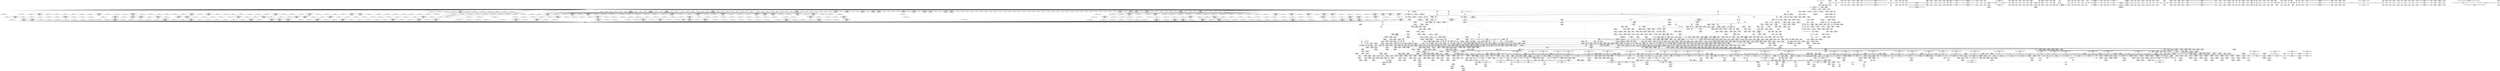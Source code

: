 digraph {
	CE0x5130220 [shape=record,shape=Mrecord,label="{CE0x5130220|i32_0|*Constant*}"]
	CE0x4fb6a20 [shape=record,shape=Mrecord,label="{CE0x4fb6a20|i64*_getelementptr_inbounds_(_38_x_i64_,_38_x_i64_*___llvm_gcov_ctr236,_i64_0,_i64_3)|*Constant*|*SummSink*}"]
	CE0x60b3ea0 [shape=record,shape=Mrecord,label="{CE0x60b3ea0|selinux_inode_setxattr:_if.then23}"]
	CE0x4ff8ea0 [shape=record,shape=Mrecord,label="{CE0x4ff8ea0|current_sid:_call4|security/selinux/hooks.c,218}"]
	CE0x4f57c30 [shape=record,shape=Mrecord,label="{CE0x4f57c30|12:_i32,_40:_%struct.super_block*,_56:_i8*,_:_CRE_271,272_}"]
	CE0x4f4a9c0 [shape=record,shape=Mrecord,label="{CE0x4f4a9c0|12:_i32,_40:_%struct.super_block*,_56:_i8*,_:_CRE_205,206_}"]
	CE0x4f4fd80 [shape=record,shape=Mrecord,label="{CE0x4f4fd80|12:_i32,_40:_%struct.super_block*,_56:_i8*,_:_CRE_249,250_}"]
	CE0x4f74c90 [shape=record,shape=Mrecord,label="{CE0x4f74c90|12:_i32,_40:_%struct.super_block*,_56:_i8*,_:_CRE_570,571_}"]
	CE0x507de30 [shape=record,shape=Mrecord,label="{CE0x507de30|i64_17|*Constant*}"]
	CE0x4fb9be0 [shape=record,shape=Mrecord,label="{CE0x4fb9be0|current_sid:_tobool|security/selinux/hooks.c,218|*SummSource*}"]
	CE0x50482b0 [shape=record,shape=Mrecord,label="{CE0x50482b0|i64*_getelementptr_inbounds_(_38_x_i64_,_38_x_i64_*___llvm_gcov_ctr236,_i64_0,_i64_21)|*Constant*}"]
	CE0x5126fb0 [shape=record,shape=Mrecord,label="{CE0x5126fb0|inode_has_perm:_tmp20|security/selinux/hooks.c,1618|*SummSink*}"]
	CE0x4f70f20 [shape=record,shape=Mrecord,label="{CE0x4f70f20|104:_%struct.inode*,_:_CRE_187,188_}"]
	CE0x50cf290 [shape=record,shape=Mrecord,label="{CE0x50cf290|i64*_getelementptr_inbounds_(_38_x_i64_,_38_x_i64_*___llvm_gcov_ctr236,_i64_0,_i64_37)|*Constant*}"]
	CE0x50e3660 [shape=record,shape=Mrecord,label="{CE0x50e3660|get_current:_entry}"]
	CE0x511a250 [shape=record,shape=Mrecord,label="{CE0x511a250|GLOBAL:_llvm.expect.i64|*Constant*|*SummSink*}"]
	CE0x4f70df0 [shape=record,shape=Mrecord,label="{CE0x4f70df0|104:_%struct.inode*,_:_CRE_189,190_}"]
	CE0x4f55df0 [shape=record,shape=Mrecord,label="{CE0x4f55df0|12:_i32,_40:_%struct.super_block*,_56:_i8*,_:_CRE_136,137_}"]
	CE0x50d03d0 [shape=record,shape=Mrecord,label="{CE0x50d03d0|_ret_i32_%retval.0,_!dbg_!27821|security/selinux/hooks.c,3008|*SummSource*}"]
	CE0x5095380 [shape=record,shape=Mrecord,label="{CE0x5095380|selinux_inode_setotherxattr:_call14|security/selinux/hooks.c,2922|*SummSink*}"]
	CE0x5085290 [shape=record,shape=Mrecord,label="{CE0x5085290|i64*_getelementptr_inbounds_(_25_x_i64_,_25_x_i64_*___llvm_gcov_ctr237,_i64_0,_i64_20)|*Constant*}"]
	CE0x5073320 [shape=record,shape=Mrecord,label="{CE0x5073320|selinux_inode_setxattr:_tmp34|security/selinux/hooks.c,2960|*SummSink*}"]
	CE0x4f754d0 [shape=record,shape=Mrecord,label="{CE0x4f754d0|selinux_inode_setxattr:_if.then27|*SummSource*}"]
	CE0x4f5a880 [shape=record,shape=Mrecord,label="{CE0x4f5a880|12:_i32,_40:_%struct.super_block*,_56:_i8*,_:_CRE_307,308_}"]
	CE0x50e6390 [shape=record,shape=Mrecord,label="{CE0x50e6390|i64*_getelementptr_inbounds_(_25_x_i64_,_25_x_i64_*___llvm_gcov_ctr237,_i64_0,_i64_16)|*Constant*}"]
	CE0x4f91980 [shape=record,shape=Mrecord,label="{CE0x4f91980|current_sid:_bb|*SummSource*}"]
	CE0x503c880 [shape=record,shape=Mrecord,label="{CE0x503c880|selinux_inode_setxattr:_tmp15|security/selinux/hooks.c,2948|*SummSink*}"]
	CE0x508e980 [shape=record,shape=Mrecord,label="{CE0x508e980|selinux_inode_setxattr:_tmp60|security/selinux/hooks.c,2981}"]
	CE0x503c470 [shape=record,shape=Mrecord,label="{CE0x503c470|i64_4|*Constant*}"]
	CE0x4f5ebb0 [shape=record,shape=Mrecord,label="{CE0x4f5ebb0|12:_i32,_40:_%struct.super_block*,_56:_i8*,_:_CRE_448,456_|*MultipleSource*|security/selinux/hooks.c,2938|*LoadInst*|security/selinux/hooks.c,2937}"]
	CE0x4ff62b0 [shape=record,shape=Mrecord,label="{CE0x4ff62b0|selinux_inode_setotherxattr:_tmp11|security/selinux/hooks.c,2915|*SummSink*}"]
	CE0x4fb79d0 [shape=record,shape=Mrecord,label="{CE0x4fb79d0|12:_i32,_40:_%struct.super_block*,_56:_i8*,_:_CRE_161,162_}"]
	CE0x507b390 [shape=record,shape=Mrecord,label="{CE0x507b390|selinux_inode_setxattr:_tmp39|security/selinux/hooks.c,2964|*SummSource*}"]
	CE0x508afd0 [shape=record,shape=Mrecord,label="{CE0x508afd0|selinux_inode_setxattr:_audit_size.0|*SummSource*}"]
	CE0x4f903b0 [shape=record,shape=Mrecord,label="{CE0x4f903b0|12:_i32,_40:_%struct.super_block*,_56:_i8*,_:_CRE_172,173_}"]
	CE0x5074450 [shape=record,shape=Mrecord,label="{CE0x5074450|selinux_inode_setxattr:_conv16|security/selinux/hooks.c,2962}"]
	CE0x4f6d5b0 [shape=record,shape=Mrecord,label="{CE0x4f6d5b0|12:_i32,_40:_%struct.super_block*,_56:_i8*,_:_CRE_486,487_}"]
	CE0x50e0d00 [shape=record,shape=Mrecord,label="{CE0x50e0d00|selinux_inode_setotherxattr:_do.end}"]
	CE0x4ff6e00 [shape=record,shape=Mrecord,label="{CE0x4ff6e00|i64*_getelementptr_inbounds_(_11_x_i64_,_11_x_i64_*___llvm_gcov_ctr125,_i64_0,_i64_9)|*Constant*|*SummSource*}"]
	CE0x512d640 [shape=record,shape=Mrecord,label="{CE0x512d640|i64*_getelementptr_inbounds_(_5_x_i64_,_5_x_i64_*___llvm_gcov_ctr155,_i64_0,_i64_0)|*Constant*|*SummSink*}"]
	CE0x50be1b0 [shape=record,shape=Mrecord,label="{CE0x50be1b0|selinux_inode_setxattr:_tmp88|security/selinux/hooks.c,3003|*SummSink*}"]
	CE0x50db610 [shape=record,shape=Mrecord,label="{CE0x50db610|selinux_inode_setotherxattr:_tobool9|security/selinux/hooks.c,2919}"]
	CE0x50e1260 [shape=record,shape=Mrecord,label="{CE0x50e1260|inode_has_perm:_lnot1|security/selinux/hooks.c,1611|*SummSink*}"]
	CE0x507c2b0 [shape=record,shape=Mrecord,label="{CE0x507c2b0|selinux_inode_setxattr:_tmp42|security/selinux/hooks.c,2964}"]
	CE0x4fc1550 [shape=record,shape=Mrecord,label="{CE0x4fc1550|selinux_inode_setotherxattr:_land.lhs.true|*SummSource*}"]
	CE0x509dbe0 [shape=record,shape=Mrecord,label="{CE0x509dbe0|inode_has_perm:_sclass|security/selinux/hooks.c,1617|*SummSink*}"]
	CE0x5065ba0 [shape=record,shape=Mrecord,label="{CE0x5065ba0|GLOBAL:_audit_log_end|*Constant*|*SummSource*}"]
	CE0x50cce30 [shape=record,shape=Mrecord,label="{CE0x50cce30|dentry_has_perm:_tmp2|*SummSink*}"]
	CE0x501e690 [shape=record,shape=Mrecord,label="{CE0x501e690|selinux_inode_setxattr:_tmp92|security/selinux/hooks.c,3008|*SummSource*}"]
	CE0x4fc7250 [shape=record,shape=Mrecord,label="{CE0x4fc7250|12:_i32,_40:_%struct.super_block*,_56:_i8*,_:_CRE_664,672_|*MultipleSource*|security/selinux/hooks.c,2938|*LoadInst*|security/selinux/hooks.c,2937}"]
	CE0x5032990 [shape=record,shape=Mrecord,label="{CE0x5032990|selinux_inode_setxattr:_tmp14|security/selinux/hooks.c,2948}"]
	CE0x4ff9e40 [shape=record,shape=Mrecord,label="{CE0x4ff9e40|current_sid:_cred|security/selinux/hooks.c,218|*SummSink*}"]
	CE0x4faade0 [shape=record,shape=Mrecord,label="{CE0x4faade0|selinux_inode_setxattr:_tobool22|security/selinux/hooks.c,2971|*SummSink*}"]
	CE0x4ff8c10 [shape=record,shape=Mrecord,label="{CE0x4ff8c10|current_sid:_tmp20|security/selinux/hooks.c,218|*SummSink*}"]
	CE0x50385a0 [shape=record,shape=Mrecord,label="{CE0x50385a0|selinux_inode_setxattr:_tmp17|security/selinux/hooks.c,2948}"]
	CE0x511c640 [shape=record,shape=Mrecord,label="{CE0x511c640|inode_has_perm:_tmp7|security/selinux/hooks.c,1611|*SummSource*}"]
	CE0x4f63f40 [shape=record,shape=Mrecord,label="{CE0x4f63f40|selinux_inode_setotherxattr:_tmp26|security/selinux/hooks.c,2919|*SummSource*}"]
	CE0x50713d0 [shape=record,shape=Mrecord,label="{CE0x50713d0|selinux_inode_setxattr:_tmp72|security/selinux/hooks.c,2993|*SummSource*}"]
	CE0x50de590 [shape=record,shape=Mrecord,label="{CE0x50de590|i64*_getelementptr_inbounds_(_25_x_i64_,_25_x_i64_*___llvm_gcov_ctr237,_i64_0,_i64_1)|*Constant*|*SummSink*}"]
	CE0x4f4f0d0 [shape=record,shape=Mrecord,label="{CE0x4f4f0d0|12:_i32,_40:_%struct.super_block*,_56:_i8*,_:_CRE_241,242_}"]
	CE0x56b8580 [shape=record,shape=Mrecord,label="{CE0x56b8580|selinux_inode_setxattr:_if.then39|*SummSource*}"]
	CE0x5048660 [shape=record,shape=Mrecord,label="{CE0x5048660|i64*_getelementptr_inbounds_(_38_x_i64_,_38_x_i64_*___llvm_gcov_ctr236,_i64_0,_i64_21)|*Constant*|*SummSource*}"]
	CE0x4f9a2b0 [shape=record,shape=Mrecord,label="{CE0x4f9a2b0|12:_i32,_40:_%struct.super_block*,_56:_i8*,_:_CRE_872,873_}"]
	CE0x509e070 [shape=record,shape=Mrecord,label="{CE0x509e070|inode_has_perm:_tmp17|security/selinux/hooks.c,1617|*SummSource*}"]
	CE0x5002cd0 [shape=record,shape=Mrecord,label="{CE0x5002cd0|i64*_getelementptr_inbounds_(_2_x_i64_,_2_x_i64_*___llvm_gcov_ctr153,_i64_0,_i64_1)|*Constant*}"]
	CE0x4fb6140 [shape=record,shape=Mrecord,label="{CE0x4fb6140|COLLAPSED:_GIRE_selinux_xfrm_refcount_global_%struct.atomic_t_zeroinitializer,_align_4:_elem_0:default:}"]
	CE0x4f617b0 [shape=record,shape=Mrecord,label="{CE0x4f617b0|104:_%struct.inode*,_:_CRE_215,216_}"]
	CE0x4f8cd10 [shape=record,shape=Mrecord,label="{CE0x4f8cd10|104:_%struct.inode*,_:_CRE_186,187_}"]
	CE0x5130560 [shape=record,shape=Mrecord,label="{CE0x5130560|cred_sid:_security|security/selinux/hooks.c,196|*SummSink*}"]
	CE0x50532b0 [shape=record,shape=Mrecord,label="{CE0x50532b0|selinux_inode_setxattr:_conv35|security/selinux/hooks.c,2988}"]
	CE0x4ff80a0 [shape=record,shape=Mrecord,label="{CE0x4ff80a0|i64*_getelementptr_inbounds_(_11_x_i64_,_11_x_i64_*___llvm_gcov_ctr125,_i64_0,_i64_10)|*Constant*}"]
	CE0x4f934f0 [shape=record,shape=Mrecord,label="{CE0x4f934f0|_call_void_lockdep_rcu_suspicious(i8*_getelementptr_inbounds_(_25_x_i8_,_25_x_i8_*_.str3,_i32_0,_i32_0),_i32_2915,_i8*_getelementptr_inbounds_(_45_x_i8_,_45_x_i8_*_.str12,_i32_0,_i32_0))_#10,_!dbg_!27729|security/selinux/hooks.c,2915|*SummSource*}"]
	CE0x4f99b30 [shape=record,shape=Mrecord,label="{CE0x4f99b30|12:_i32,_40:_%struct.super_block*,_56:_i8*,_:_CRE_867,868_}"]
	CE0x50d4f40 [shape=record,shape=Mrecord,label="{CE0x50d4f40|i64_15|*Constant*}"]
	CE0x4fbaa50 [shape=record,shape=Mrecord,label="{CE0x4fbaa50|i32_5|*Constant*|*SummSource*}"]
	CE0x4f56f10 [shape=record,shape=Mrecord,label="{CE0x4f56f10|12:_i32,_40:_%struct.super_block*,_56:_i8*,_:_CRE_261,262_}"]
	CE0x4f98710 [shape=record,shape=Mrecord,label="{CE0x4f98710|12:_i32,_40:_%struct.super_block*,_56:_i8*,_:_CRE_800,804_|*MultipleSource*|security/selinux/hooks.c,2938|*LoadInst*|security/selinux/hooks.c,2937}"]
	CE0x50cbcc0 [shape=record,shape=Mrecord,label="{CE0x50cbcc0|selinux_inode_setotherxattr:_tmp6|security/selinux/hooks.c,2915|*SummSink*}"]
	CE0x4f9a6e0 [shape=record,shape=Mrecord,label="{CE0x4f9a6e0|12:_i32,_40:_%struct.super_block*,_56:_i8*,_:_CRE_875,876_}"]
	CE0x509e1e0 [shape=record,shape=Mrecord,label="{CE0x509e1e0|inode_has_perm:_tmp17|security/selinux/hooks.c,1617|*SummSink*}"]
	CE0x5047530 [shape=record,shape=Mrecord,label="{CE0x5047530|selinux_inode_setxattr:_tmp50|security/selinux/hooks.c,2973|*SummSource*}"]
	CE0x4fa1050 [shape=record,shape=Mrecord,label="{CE0x4fa1050|12:_i32,_40:_%struct.super_block*,_56:_i8*,_:_CRE_1000,1008_|*MultipleSource*|security/selinux/hooks.c,2938|*LoadInst*|security/selinux/hooks.c,2937}"]
	CE0x509f6a0 [shape=record,shape=Mrecord,label="{CE0x509f6a0|avc_has_perm:_ssid|Function::avc_has_perm&Arg::ssid::}"]
	CE0x507a890 [shape=record,shape=Mrecord,label="{CE0x507a890|i64_15|*Constant*}"]
	CE0x4f78110 [shape=record,shape=Mrecord,label="{CE0x4f78110|104:_%struct.inode*,_:_CRE_316,317_}"]
	CE0x5039f90 [shape=record,shape=Mrecord,label="{CE0x5039f90|selinux_inode_setxattr:_tmp20|security/selinux/hooks.c,2949|*SummSource*}"]
	CE0x5033970 [shape=record,shape=Mrecord,label="{CE0x5033970|selinux_inode_setxattr:_tmp22|security/selinux/hooks.c,2951}"]
	CE0x4f90a40 [shape=record,shape=Mrecord,label="{CE0x4f90a40|12:_i32,_40:_%struct.super_block*,_56:_i8*,_:_CRE_177,178_}"]
	CE0x500b340 [shape=record,shape=Mrecord,label="{CE0x500b340|selinux_inode_setotherxattr:_tmp29|security/selinux/hooks.c,2920|*SummSink*}"]
	CE0x4fbfb00 [shape=record,shape=Mrecord,label="{CE0x4fbfb00|selinux_inode_setxattr:_newsid|security/selinux/hooks.c, 2941|*SummSink*}"]
	CE0x50d0cd0 [shape=record,shape=Mrecord,label="{CE0x50d0cd0|selinux_inode_setxattr:_call53|security/selinux/hooks.c,3003|*SummSink*}"]
	CE0x4f8cf70 [shape=record,shape=Mrecord,label="{CE0x4f8cf70|104:_%struct.inode*,_:_CRE_185,186_}"]
	CE0x4ffb490 [shape=record,shape=Mrecord,label="{CE0x4ffb490|current_sid:_tmp23|security/selinux/hooks.c,218}"]
	CE0x4f5fa60 [shape=record,shape=Mrecord,label="{CE0x4f5fa60|12:_i32,_40:_%struct.super_block*,_56:_i8*,_:_CRE_478,479_}"]
	CE0x512ec40 [shape=record,shape=Mrecord,label="{CE0x512ec40|__validate_creds:_tobool|include/linux/cred.h,173|*SummSink*}"]
	CE0x50dd860 [shape=record,shape=Mrecord,label="{CE0x50dd860|get_current:_bb}"]
	CE0x50d9a10 [shape=record,shape=Mrecord,label="{CE0x50d9a10|GLOBAL:___llvm_gcov_ctr154|Global_var:__llvm_gcov_ctr154|*SummSink*}"]
	CE0x4f60240 [shape=record,shape=Mrecord,label="{CE0x4f60240|12:_i32,_40:_%struct.super_block*,_56:_i8*,_:_CRE_484,485_}"]
	CE0x510fcb0 [shape=record,shape=Mrecord,label="{CE0x510fcb0|__validate_creds:_tmp2|include/linux/cred.h,173|*SummSource*}"]
	CE0x50d2750 [shape=record,shape=Mrecord,label="{CE0x50d2750|selinux_inode_setotherxattr:_tmp22|security/selinux/hooks.c,2917|*SummSink*}"]
	CE0x4f74360 [shape=record,shape=Mrecord,label="{CE0x4f74360|12:_i32,_40:_%struct.super_block*,_56:_i8*,_:_CRE_563,564_}"]
	CE0x4fc5fb0 [shape=record,shape=Mrecord,label="{CE0x4fc5fb0|12:_i32,_40:_%struct.super_block*,_56:_i8*,_:_CRE_616,617_}"]
	CE0x500b1c0 [shape=record,shape=Mrecord,label="{CE0x500b1c0|selinux_inode_setotherxattr:_tmp29|security/selinux/hooks.c,2920|*SummSource*}"]
	CE0x5118620 [shape=record,shape=Mrecord,label="{CE0x5118620|__validate_creds:_tmp8|include/linux/cred.h,175}"]
	CE0x4ff8600 [shape=record,shape=Mrecord,label="{CE0x4ff8600|current_sid:_tmp20|security/selinux/hooks.c,218}"]
	CE0x4f948d0 [shape=record,shape=Mrecord,label="{CE0x4f948d0|i64*_getelementptr_inbounds_(_11_x_i64_,_11_x_i64_*___llvm_gcov_ctr125,_i64_0,_i64_8)|*Constant*}"]
	CE0x4f532f0 [shape=record,shape=Mrecord,label="{CE0x4f532f0|selinux_inode_setxattr:_if.end34}"]
	CE0x5039850 [shape=record,shape=Mrecord,label="{CE0x5039850|selinux_inode_setxattr:_tmp19|security/selinux/hooks.c,2949|*SummSource*}"]
	CE0x506a210 [shape=record,shape=Mrecord,label="{CE0x506a210|selinux_inode_setxattr:_tobool38|security/selinux/hooks.c,2990}"]
	CE0x512ff50 [shape=record,shape=Mrecord,label="{CE0x512ff50|inode_has_perm:_tmp13|security/selinux/hooks.c,1614|*SummSource*}"]
	CE0x50d75c0 [shape=record,shape=Mrecord,label="{CE0x50d75c0|inode_has_perm:_do.body|*SummSource*}"]
	CE0x50de600 [shape=record,shape=Mrecord,label="{CE0x50de600|selinux_inode_setotherxattr:_tmp1}"]
	CE0x50d7cb0 [shape=record,shape=Mrecord,label="{CE0x50d7cb0|dentry_has_perm:_tmp4|*LoadInst*|security/selinux/hooks.c,1627}"]
	CE0x5034710 [shape=record,shape=Mrecord,label="{CE0x5034710|selinux_inode_setxattr:_tmp24|security/selinux/hooks.c,2951|*SummSink*}"]
	CE0x4f5f590 [shape=record,shape=Mrecord,label="{CE0x4f5f590|12:_i32,_40:_%struct.super_block*,_56:_i8*,_:_CRE_476,477_}"]
	CE0x5109df0 [shape=record,shape=Mrecord,label="{CE0x5109df0|inode_has_perm:_tmp2|*SummSource*}"]
	CE0x4fb0560 [shape=record,shape=Mrecord,label="{CE0x4fb0560|i64_2|*Constant*|*SummSink*}"]
	CE0x5075990 [shape=record,shape=Mrecord,label="{CE0x5075990|i32_-22|*Constant*|*SummSink*}"]
	CE0x4fb7490 [shape=record,shape=Mrecord,label="{CE0x4fb7490|12:_i32,_40:_%struct.super_block*,_56:_i8*,_:_CRE_157,158_}"]
	CE0x507ec50 [shape=record,shape=Mrecord,label="{CE0x507ec50|selinux_inode_setxattr:_tmp44|security/selinux/hooks.c,2971|*SummSink*}"]
	CE0x50030a0 [shape=record,shape=Mrecord,label="{CE0x50030a0|i32_2915|*Constant*}"]
	CE0x4ffa600 [shape=record,shape=Mrecord,label="{CE0x4ffa600|i32_22|*Constant*}"]
	CE0x50e09f0 [shape=record,shape=Mrecord,label="{CE0x50e09f0|inode_has_perm:_tmp|*SummSink*}"]
	CE0x503a370 [shape=record,shape=Mrecord,label="{CE0x503a370|selinux_inode_setxattr:_call7|security/selinux/hooks.c,2951}"]
	CE0x4f676b0 [shape=record,shape=Mrecord,label="{CE0x4f676b0|selinux_inode_setxattr:_if.end40}"]
	CE0x4ffcb60 [shape=record,shape=Mrecord,label="{CE0x4ffcb60|selinux_inode_setotherxattr:_tmp4|security/selinux/hooks.c,2915|*SummSink*}"]
	CE0x5090ab0 [shape=record,shape=Mrecord,label="{CE0x5090ab0|get_current:_entry}"]
	CE0x510a100 [shape=record,shape=Mrecord,label="{CE0x510a100|_ret_void,_!dbg_!27722|include/linux/cred.h,175|*SummSink*}"]
	CE0x4f47100 [shape=record,shape=Mrecord,label="{CE0x4f47100|104:_%struct.inode*,_:_CRE_288,296_|*MultipleSource*|Function::selinux_inode_setxattr&Arg::dentry::|security/selinux/hooks.c,2937}"]
	CE0x4ffea60 [shape=record,shape=Mrecord,label="{CE0x4ffea60|selinux_inode_setotherxattr:_if.else|*SummSource*}"]
	CE0x5077b10 [shape=record,shape=Mrecord,label="{CE0x5077b10|i64_13|*Constant*}"]
	CE0x5000090 [shape=record,shape=Mrecord,label="{CE0x5000090|selinux_inode_setotherxattr:_if.then7|*SummSource*}"]
	CE0x50d7d80 [shape=record,shape=Mrecord,label="{CE0x50d7d80|dentry_has_perm:_d_inode|security/selinux/hooks.c,1627|*SummSink*}"]
	CE0x509d380 [shape=record,shape=Mrecord,label="{CE0x509d380|inode_has_perm:_tmp16|security/selinux/hooks.c,1615|*SummSource*}"]
	CE0x5075400 [shape=record,shape=Mrecord,label="{CE0x5075400|selinux_inode_setxattr:_value|Function::selinux_inode_setxattr&Arg::value::}"]
	CE0x50356a0 [shape=record,shape=Mrecord,label="{CE0x50356a0|_ret_%struct.task_struct*_%tmp4,_!dbg_!27714|./arch/x86/include/asm/current.h,14}"]
	CE0x4fb16e0 [shape=record,shape=Mrecord,label="{CE0x4fb16e0|_ret_i32_%retval.0,_!dbg_!27762|security/selinux/hooks.c,2932|*SummSource*}"]
	CE0x512d220 [shape=record,shape=Mrecord,label="{CE0x512d220|inode_has_perm:_tmp19|security/selinux/hooks.c,1618|*SummSource*}"]
	CE0x5095200 [shape=record,shape=Mrecord,label="{CE0x5095200|selinux_inode_setotherxattr:_call14|security/selinux/hooks.c,2922|*SummSource*}"]
	CE0x5048fc0 [shape=record,shape=Mrecord,label="{CE0x5048fc0|selinux_inode_setxattr:_tmp53|security/selinux/hooks.c,2974|*SummSource*}"]
	CE0x50dfcf0 [shape=record,shape=Mrecord,label="{CE0x50dfcf0|i64*_getelementptr_inbounds_(_25_x_i64_,_25_x_i64_*___llvm_gcov_ctr237,_i64_0,_i64_0)|*Constant*|*SummSource*}"]
	CE0x4f52440 [shape=record,shape=Mrecord,label="{CE0x4f52440|104:_%struct.inode*,_:_CRE_193,194_}"]
	CE0x5109b70 [shape=record,shape=Mrecord,label="{CE0x5109b70|cred_sid:_tmp3}"]
	CE0x4fbfe90 [shape=record,shape=Mrecord,label="{CE0x4fbfe90|current_sid:_tmp6|security/selinux/hooks.c,218|*SummSource*}"]
	CE0x4faa6f0 [shape=record,shape=Mrecord,label="{CE0x4faa6f0|selinux_inode_setxattr:_s_security|security/selinux/hooks.c,2947|*SummSink*}"]
	CE0x5094fa0 [shape=record,shape=Mrecord,label="{CE0x5094fa0|selinux_inode_setotherxattr:_tmp40|security/selinux/hooks.c,2925|*SummSource*}"]
	CE0x50cd4a0 [shape=record,shape=Mrecord,label="{CE0x50cd4a0|selinux_inode_setotherxattr:_tmp8|security/selinux/hooks.c,2915}"]
	CE0x4ff5120 [shape=record,shape=Mrecord,label="{CE0x4ff5120|current_sid:_tmp24|security/selinux/hooks.c,220|*SummSource*}"]
	CE0x4f3e920 [shape=record,shape=Mrecord,label="{CE0x4f3e920|selinux_inode_setxattr:_if.end|*SummSource*}"]
	CE0x4f5c700 [shape=record,shape=Mrecord,label="{CE0x4f5c700|12:_i32,_40:_%struct.super_block*,_56:_i8*,_:_CRE_290,291_}"]
	CE0x4f95f50 [shape=record,shape=Mrecord,label="{CE0x4f95f50|i8_1|*Constant*|*SummSink*}"]
	CE0x4f79fd0 [shape=record,shape=Mrecord,label="{CE0x4f79fd0|12:_i32,_40:_%struct.super_block*,_56:_i8*,_:_CRE_602,603_}"]
	CE0x5003ae0 [shape=record,shape=Mrecord,label="{CE0x5003ae0|selinux_inode_setotherxattr:_if.then|*SummSource*}"]
	CE0x50e0360 [shape=record,shape=Mrecord,label="{CE0x50e0360|__validate_creds:_cred|Function::__validate_creds&Arg::cred::|*SummSink*}"]
	CE0x51167e0 [shape=record,shape=Mrecord,label="{CE0x51167e0|cred_sid:_tmp5|security/selinux/hooks.c,196|*SummSource*}"]
	CE0x50bad60 [shape=record,shape=Mrecord,label="{CE0x50bad60|selinux_inode_setxattr:_tmp74|security/selinux/hooks.c,2995|*SummSink*}"]
	CE0x510bbf0 [shape=record,shape=Mrecord,label="{CE0x510bbf0|GLOBAL:_cred_sid|*Constant*}"]
	CE0x4faf5e0 [shape=record,shape=Mrecord,label="{CE0x4faf5e0|GLOBAL:_audit_log_start|*Constant*}"]
	CE0x5064250 [shape=record,shape=Mrecord,label="{CE0x5064250|i8*_getelementptr_inbounds_(_29_x_i8_,_29_x_i8_*_.str66,_i32_0,_i32_0)|*Constant*}"]
	CE0x5126cc0 [shape=record,shape=Mrecord,label="{CE0x5126cc0|COLLAPSED:_GCMRE___llvm_gcov_ctr155_internal_global_5_x_i64_zeroinitializer:_elem_0:default:}"]
	CE0x5078810 [shape=record,shape=Mrecord,label="{CE0x5078810|selinux_inode_setxattr:_tmp36|security/selinux/hooks.c,2963|*SummSource*}"]
	CE0x5066b70 [shape=record,shape=Mrecord,label="{CE0x5066b70|_call_void_audit_log_n_untrustedstring(%struct.audit_buffer*_%call33,_i8*_%value,_i64_%audit_size.1)_#10,_!dbg_!27788|security/selinux/hooks.c,2983}"]
	CE0x4f6a250 [shape=record,shape=Mrecord,label="{CE0x4f6a250|104:_%struct.inode*,_:_CRE_199,200_}"]
	CE0x4f5b4a0 [shape=record,shape=Mrecord,label="{CE0x4f5b4a0|12:_i32,_40:_%struct.super_block*,_56:_i8*,_:_CRE_276,277_}"]
	CE0x4f5c5b0 [shape=record,shape=Mrecord,label="{CE0x4f5c5b0|12:_i32,_40:_%struct.super_block*,_56:_i8*,_:_CRE_289,290_}"]
	CE0x4f9aad0 [shape=record,shape=Mrecord,label="{CE0x4f9aad0|12:_i32,_40:_%struct.super_block*,_56:_i8*,_:_CRE_878,879_}"]
	CE0x506f5f0 [shape=record,shape=Mrecord,label="{CE0x506f5f0|inode_has_perm:_perms|Function::inode_has_perm&Arg::perms::|*SummSink*}"]
	CE0x50e3920 [shape=record,shape=Mrecord,label="{CE0x50e3920|dentry_has_perm:_tmp1|*SummSink*}"]
	CE0x4f586b0 [shape=record,shape=Mrecord,label="{CE0x4f586b0|selinux_inode_setxattr:_if.then19|*SummSink*}"]
	CE0x4f8fc60 [shape=record,shape=Mrecord,label="{CE0x4f8fc60|i1_true|*Constant*|*SummSource*}"]
	CE0x4fb59a0 [shape=record,shape=Mrecord,label="{CE0x4fb59a0|selinux_inode_setxattr:_tmp25|security/selinux/hooks.c,2952|*SummSource*}"]
	CE0x501afd0 [shape=record,shape=Mrecord,label="{CE0x501afd0|selinux_inode_setxattr:_tmp84|security/selinux/hooks.c,3000}"]
	CE0x4f70b20 [shape=record,shape=Mrecord,label="{CE0x4f70b20|selinux_inode_setotherxattr:_tmp10|security/selinux/hooks.c,2915}"]
	CE0x4f57450 [shape=record,shape=Mrecord,label="{CE0x4f57450|12:_i32,_40:_%struct.super_block*,_56:_i8*,_:_CRE_265,266_}"]
	CE0x50b81c0 [shape=record,shape=Mrecord,label="{CE0x50b81c0|selinux_inode_setxattr:_tmp75|security/selinux/hooks.c,2995|*SummSink*}"]
	CE0x50501c0 [shape=record,shape=Mrecord,label="{CE0x50501c0|i64_10|*Constant*|*SummSource*}"]
	CE0x50dad60 [shape=record,shape=Mrecord,label="{CE0x50dad60|selinux_inode_setotherxattr:_call|security/selinux/hooks.c,2915}"]
	CE0x4f54050 [shape=record,shape=Mrecord,label="{CE0x4f54050|selinux_inode_setxattr:_if.end37|*SummSink*}"]
	CE0x50d6b00 [shape=record,shape=Mrecord,label="{CE0x50d6b00|_call_void_mcount()_#3|*SummSink*}"]
	CE0x5112410 [shape=record,shape=Mrecord,label="{CE0x5112410|inode_has_perm:_tmp11|security/selinux/hooks.c,1612|*SummSink*}"]
	CE0x4f96c70 [shape=record,shape=Mrecord,label="{CE0x4f96c70|i8*_getelementptr_inbounds_(_25_x_i8_,_25_x_i8_*_.str3,_i32_0,_i32_0)|*Constant*}"]
	CE0x5052ed0 [shape=record,shape=Mrecord,label="{CE0x5052ed0|selinux_inode_setxattr:_tmp64|security/selinux/hooks.c,2988|*SummSource*}"]
	CE0x4fff610 [shape=record,shape=Mrecord,label="{CE0x4fff610|selinux_inode_setotherxattr:_call|security/selinux/hooks.c,2915|*SummSink*}"]
	CE0x4fa17a0 [shape=record,shape=Mrecord,label="{CE0x4fa17a0|selinux_inode_setxattr:_call1|security/selinux/hooks.c,2944|*SummSource*}"]
	CE0x507b170 [shape=record,shape=Mrecord,label="{CE0x507b170|i64_16|*Constant*|*SummSink*}"]
	CE0x508d1f0 [shape=record,shape=Mrecord,label="{CE0x508d1f0|i64*_getelementptr_inbounds_(_38_x_i64_,_38_x_i64_*___llvm_gcov_ctr236,_i64_0,_i64_24)|*Constant*|*SummSink*}"]
	CE0x5090bb0 [shape=record,shape=Mrecord,label="{CE0x5090bb0|get_current:_entry|*SummSource*}"]
	CE0x512da50 [shape=record,shape=Mrecord,label="{CE0x512da50|__validate_creds:_tmp5|include/linux/cred.h,173}"]
	CE0x4fae980 [shape=record,shape=Mrecord,label="{CE0x4fae980|selinux_inode_setxattr:_tmp62|security/selinux/hooks.c,2981}"]
	CE0x50ba710 [shape=record,shape=Mrecord,label="{CE0x50ba710|selinux_inode_setxattr:_tmp73|security/selinux/hooks.c,2995|*SummSource*}"]
	CE0x4f8e040 [shape=record,shape=Mrecord,label="{CE0x4f8e040|_call_void_mcount()_#3|*SummSink*}"]
	CE0x5055fb0 [shape=record,shape=Mrecord,label="{CE0x5055fb0|28:_i32,_32:_i16,_:_CRE_28,32_|*MultipleSource*|security/selinux/hooks.c,2938|security/selinux/hooks.c,2938|security/selinux/hooks.c,2957}"]
	CE0x4f4ac60 [shape=record,shape=Mrecord,label="{CE0x4f4ac60|12:_i32,_40:_%struct.super_block*,_56:_i8*,_:_CRE_207,208_}"]
	CE0x4ff5dd0 [shape=record,shape=Mrecord,label="{CE0x4ff5dd0|dentry_has_perm:_tmp4|*LoadInst*|security/selinux/hooks.c,1627|*SummSource*}"]
	CE0x50745b0 [shape=record,shape=Mrecord,label="{CE0x50745b0|selinux_inode_setxattr:_conv16|security/selinux/hooks.c,2962|*SummSource*}"]
	CE0x4f94350 [shape=record,shape=Mrecord,label="{CE0x4f94350|selinux_inode_setotherxattr:_tmp6|security/selinux/hooks.c,2915}"]
	CE0x50be9c0 [shape=record,shape=Mrecord,label="{CE0x50be9c0|selinux_inode_setxattr:_tmp89|security/selinux/hooks.c,3003|*SummSource*}"]
	CE0x4fbc610 [shape=record,shape=Mrecord,label="{CE0x4fbc610|GLOBAL:___llvm_gcov_ctr237|Global_var:__llvm_gcov_ctr237}"]
	CE0x507d3c0 [shape=record,shape=Mrecord,label="{CE0x507d3c0|selinux_inode_setxattr:_tobool22|security/selinux/hooks.c,2971|*SummSource*}"]
	CE0x4fc1680 [shape=record,shape=Mrecord,label="{CE0x4fc1680|selinux_inode_setotherxattr:_land.lhs.true|*SummSink*}"]
	CE0x4f91be0 [shape=record,shape=Mrecord,label="{CE0x4f91be0|selinux_inode_setotherxattr:_tmp5|security/selinux/hooks.c,2915|*SummSink*}"]
	CE0x51029f0 [shape=record,shape=Mrecord,label="{CE0x51029f0|GLOBAL:_dentry_has_perm|*Constant*|*SummSource*}"]
	CE0x4fbf770 [shape=record,shape=Mrecord,label="{CE0x4fbf770|GLOBAL:_current_task|Global_var:current_task}"]
	CE0x5001950 [shape=record,shape=Mrecord,label="{CE0x5001950|inode_has_perm:_entry|*SummSource*}"]
	CE0x5034200 [shape=record,shape=Mrecord,label="{CE0x5034200|selinux_inode_setxattr:_tmp23|security/selinux/hooks.c,2951|*SummSink*}"]
	CE0x501bb50 [shape=record,shape=Mrecord,label="{CE0x501bb50|selinux_inode_setxattr:_tmp86|security/selinux/hooks.c,3001}"]
	CE0x4f65590 [shape=record,shape=Mrecord,label="{CE0x4f65590|i64*_getelementptr_inbounds_(_25_x_i64_,_25_x_i64_*___llvm_gcov_ctr237,_i64_0,_i64_6)|*Constant*}"]
	CE0x4fab500 [shape=record,shape=Mrecord,label="{CE0x4fab500|i64_18|*Constant*|*SummSink*}"]
	CE0x4f63960 [shape=record,shape=Mrecord,label="{CE0x4f63960|selinux_inode_setxattr:_if.then5}"]
	CE0x50b7ee0 [shape=record,shape=Mrecord,label="{CE0x50b7ee0|selinux_inode_setxattr:_tmp75|security/selinux/hooks.c,2995}"]
	CE0x5033210 [shape=record,shape=Mrecord,label="{CE0x5033210|selinux_inode_setxattr:_tmp21|security/selinux/hooks.c,2951|*SummSource*}"]
	CE0x50873a0 [shape=record,shape=Mrecord,label="{CE0x50873a0|selinux_inode_setotherxattr:_tmp43|*SummSink*}"]
	CE0x4fbdb70 [shape=record,shape=Mrecord,label="{CE0x4fbdb70|selinux_inode_setxattr:_if.else|*SummSink*}"]
	CE0x50d83b0 [shape=record,shape=Mrecord,label="{CE0x50d83b0|selinux_inode_setotherxattr:_tmp3|*SummSink*}"]
	CE0x4faa5e0 [shape=record,shape=Mrecord,label="{CE0x4faa5e0|selinux_inode_setxattr:_s_security|security/selinux/hooks.c,2947}"]
	CE0x50d7ac0 [shape=record,shape=Mrecord,label="{CE0x50d7ac0|selinux_inode_setotherxattr:_tmp19|security/selinux/hooks.c,2915|*SummSource*}"]
	CE0x4f50020 [shape=record,shape=Mrecord,label="{CE0x4f50020|12:_i32,_40:_%struct.super_block*,_56:_i8*,_:_CRE_251,252_}"]
	CE0x5078360 [shape=record,shape=Mrecord,label="{CE0x5078360|selinux_inode_setxattr:_tmp35|security/selinux/hooks.c,2963|*SummSink*}"]
	CE0x512f730 [shape=record,shape=Mrecord,label="{CE0x512f730|cred_sid:_tmp}"]
	CE0x50dcaf0 [shape=record,shape=Mrecord,label="{CE0x50dcaf0|inode_has_perm:_if.then|*SummSource*}"]
	CE0x4fb5d20 [shape=record,shape=Mrecord,label="{CE0x4fb5d20|selinux_inode_setxattr:_tmp26|security/selinux/hooks.c,2952|*SummSink*}"]
	CE0x508eed0 [shape=record,shape=Mrecord,label="{CE0x508eed0|selinux_inode_setxattr:_tmp61|security/selinux/hooks.c,2981|*SummSink*}"]
	CE0x4fac2b0 [shape=record,shape=Mrecord,label="{CE0x4fac2b0|GLOBAL:_inode_owner_or_capable|*Constant*|*SummSink*}"]
	CE0x4f4fae0 [shape=record,shape=Mrecord,label="{CE0x4f4fae0|12:_i32,_40:_%struct.super_block*,_56:_i8*,_:_CRE_247,248_}"]
	CE0x50dff20 [shape=record,shape=Mrecord,label="{CE0x50dff20|selinux_inode_setotherxattr:_tmp|*SummSource*}"]
	CE0x5080e00 [shape=record,shape=Mrecord,label="{CE0x5080e00|selinux_inode_setxattr:_tmp47|*LoadInst*|security/selinux/hooks.c,2973|*SummSink*}"]
	CE0x5100ef0 [shape=record,shape=Mrecord,label="{CE0x5100ef0|i64*_getelementptr_inbounds_(_25_x_i64_,_25_x_i64_*___llvm_gcov_ctr237,_i64_0,_i64_23)|*Constant*|*SummSource*}"]
	CE0x5112fd0 [shape=record,shape=Mrecord,label="{CE0x5112fd0|i32_1609|*Constant*}"]
	CE0x50d56c0 [shape=record,shape=Mrecord,label="{CE0x50d56c0|dentry_has_perm:_type|security/selinux/hooks.c,1630|*SummSource*}"]
	CE0x4f4af00 [shape=record,shape=Mrecord,label="{CE0x4f4af00|12:_i32,_40:_%struct.super_block*,_56:_i8*,_:_CRE_208,210_|*MultipleSource*|security/selinux/hooks.c,2938|*LoadInst*|security/selinux/hooks.c,2937}"]
	CE0x4f96ae0 [shape=record,shape=Mrecord,label="{CE0x4f96ae0|GLOBAL:_lockdep_rcu_suspicious|*Constant*|*SummSource*}"]
	CE0x4f48a60 [shape=record,shape=Mrecord,label="{CE0x4f48a60|12:_i32,_40:_%struct.super_block*,_56:_i8*,_:_CRE_582,583_}"]
	CE0x4f779b0 [shape=record,shape=Mrecord,label="{CE0x4f779b0|104:_%struct.inode*,_:_CRE_309,310_}"]
	CE0x50a03e0 [shape=record,shape=Mrecord,label="{CE0x50a03e0|i64*_getelementptr_inbounds_(_8_x_i64_,_8_x_i64_*___llvm_gcov_ctr154,_i64_0,_i64_7)|*Constant*|*SummSink*}"]
	CE0x5047910 [shape=record,shape=Mrecord,label="{CE0x5047910|selinux_inode_setxattr:_tmp51|security/selinux/hooks.c,2973}"]
	CE0x4f9a830 [shape=record,shape=Mrecord,label="{CE0x4f9a830|12:_i32,_40:_%struct.super_block*,_56:_i8*,_:_CRE_876,877_}"]
	CE0x501b810 [shape=record,shape=Mrecord,label="{CE0x501b810|selinux_inode_setxattr:_tmp85|security/selinux/hooks.c,3000|*SummSink*}"]
	CE0x50e1830 [shape=record,shape=Mrecord,label="{CE0x50e1830|selinux_inode_setotherxattr:_if.end17|*SummSink*}"]
	CE0x4f5d610 [shape=record,shape=Mrecord,label="{CE0x4f5d610|selinux_inode_setotherxattr:_tmp13|security/selinux/hooks.c,2915|*SummSource*}"]
	CE0x4f64870 [shape=record,shape=Mrecord,label="{CE0x4f64870|_call_void_mcount()_#3|*SummSink*}"]
	CE0x5123700 [shape=record,shape=Mrecord,label="{CE0x5123700|inode_has_perm:_lnot.ext|security/selinux/hooks.c,1611}"]
	CE0x4f9ef10 [shape=record,shape=Mrecord,label="{CE0x4f9ef10|12:_i32,_40:_%struct.super_block*,_56:_i8*,_:_CRE_930,931_}"]
	CE0x4f45460 [shape=record,shape=Mrecord,label="{CE0x4f45460|12:_i32,_40:_%struct.super_block*,_56:_i8*,_:_CRE_184,185_}"]
	CE0x51270e0 [shape=record,shape=Mrecord,label="{CE0x51270e0|GLOBAL:___invalid_creds|*Constant*|*SummSink*}"]
	CE0x4fa4d30 [shape=record,shape=Mrecord,label="{CE0x4fa4d30|i8_10|*Constant*|*SummSink*}"]
	CE0x50bf260 [shape=record,shape=Mrecord,label="{CE0x50bf260|i64_33|*Constant*}"]
	CE0x4fc8da0 [shape=record,shape=Mrecord,label="{CE0x4fc8da0|12:_i32,_40:_%struct.super_block*,_56:_i8*,_:_CRE_768,776_|*MultipleSource*|security/selinux/hooks.c,2938|*LoadInst*|security/selinux/hooks.c,2937}"]
	CE0x4f8f4f0 [shape=record,shape=Mrecord,label="{CE0x4f8f4f0|selinux_inode_setotherxattr:_tmp37|security/selinux/hooks.c,2922}"]
	CE0x4fb9700 [shape=record,shape=Mrecord,label="{CE0x4fb9700|selinux_inode_setxattr:_if.then8|*SummSink*}"]
	CE0x50de8a0 [shape=record,shape=Mrecord,label="{CE0x50de8a0|inode_has_perm:_tmp6|*LoadInst*|security/selinux/hooks.c,1611|*SummSink*}"]
	CE0x5066dd0 [shape=record,shape=Mrecord,label="{CE0x5066dd0|selinux_inode_setxattr:_tmp63|security/selinux/hooks.c,2988|*SummSource*}"]
	CE0x4f46b70 [shape=record,shape=Mrecord,label="{CE0x4f46b70|GLOBAL:_selinux_inode_setotherxattr.__warned|Global_var:selinux_inode_setotherxattr.__warned}"]
	CE0x501eaf0 [shape=record,shape=Mrecord,label="{CE0x501eaf0|i32_-1|*Constant*}"]
	CE0x5047a40 [shape=record,shape=Mrecord,label="{CE0x5047a40|selinux_inode_setxattr:_tmp51|security/selinux/hooks.c,2973|*SummSource*}"]
	CE0x50dd100 [shape=record,shape=Mrecord,label="{CE0x50dd100|selinux_inode_setotherxattr:_tobool9|security/selinux/hooks.c,2919|*SummSource*}"]
	CE0x50da7a0 [shape=record,shape=Mrecord,label="{CE0x50da7a0|inode_has_perm:_if.then}"]
	CE0x511bf60 [shape=record,shape=Mrecord,label="{CE0x511bf60|inode_has_perm:_tobool|security/selinux/hooks.c,1611|*SummSource*}"]
	CE0x4f94200 [shape=record,shape=Mrecord,label="{CE0x4f94200|current_sid:_tmp12|security/selinux/hooks.c,218}"]
	CE0x4fb24c0 [shape=record,shape=Mrecord,label="{CE0x4fb24c0|selinux_inode_setxattr:_tmp11|security/selinux/hooks.c,2947|*SummSource*}"]
	CE0x4fc7670 [shape=record,shape=Mrecord,label="{CE0x4fc7670|12:_i32,_40:_%struct.super_block*,_56:_i8*,_:_CRE_680,684_|*MultipleSource*|security/selinux/hooks.c,2938|*LoadInst*|security/selinux/hooks.c,2937}"]
	CE0x4f72570 [shape=record,shape=Mrecord,label="{CE0x4f72570|current_sid:_tmp13|security/selinux/hooks.c,218}"]
	CE0x4faa650 [shape=record,shape=Mrecord,label="{CE0x4faa650|selinux_inode_setxattr:_s_security|security/selinux/hooks.c,2947|*SummSource*}"]
	CE0x4f92550 [shape=record,shape=Mrecord,label="{CE0x4f92550|_call_void___validate_creds(%struct.cred*_%cred,_i8*_getelementptr_inbounds_(_25_x_i8_,_25_x_i8_*_.str3,_i32_0,_i32_0),_i32_1609)_#10,_!dbg_!27719|security/selinux/hooks.c,1609|*SummSource*}"]
	CE0x5101f80 [shape=record,shape=Mrecord,label="{CE0x5101f80|dentry_has_perm:_entry|*SummSource*}"]
	CE0x508be30 [shape=record,shape=Mrecord,label="{CE0x508be30|selinux_inode_setxattr:_tmp57|security/selinux/hooks.c,2977}"]
	CE0x4f98310 [shape=record,shape=Mrecord,label="{CE0x4f98310|current_sid:_if.end|*SummSink*}"]
	CE0x4f68c00 [shape=record,shape=Mrecord,label="{CE0x4f68c00|12:_i32,_40:_%struct.super_block*,_56:_i8*,_:_CRE_139,140_}"]
	CE0x500a080 [shape=record,shape=Mrecord,label="{CE0x500a080|selinux_inode_setotherxattr:_call11|security/selinux/hooks.c,2920|*SummSource*}"]
	CE0x50dc520 [shape=record,shape=Mrecord,label="{CE0x50dc520|get_current:_tmp2}"]
	CE0x4fbdf30 [shape=record,shape=Mrecord,label="{CE0x4fbdf30|GLOBAL:___llvm_gcov_ctr125|Global_var:__llvm_gcov_ctr125|*SummSink*}"]
	CE0x50d4d30 [shape=record,shape=Mrecord,label="{CE0x50d4d30|i32_31|*Constant*|*SummSink*}"]
	CE0x4fa1440 [shape=record,shape=Mrecord,label="{CE0x4fa1440|selinux_inode_setxattr:_call1|security/selinux/hooks.c,2944}"]
	CE0x4f4f2e0 [shape=record,shape=Mrecord,label="{CE0x4f4f2e0|12:_i32,_40:_%struct.super_block*,_56:_i8*,_:_CRE_242,243_}"]
	CE0x4f6aaa0 [shape=record,shape=Mrecord,label="{CE0x4f6aaa0|selinux_inode_setxattr:_return|*SummSink*}"]
	CE0x5105970 [shape=record,shape=Mrecord,label="{CE0x5105970|i64*_getelementptr_inbounds_(_2_x_i64_,_2_x_i64_*___llvm_gcov_ctr98,_i64_0,_i64_0)|*Constant*|*SummSink*}"]
	CE0x507f540 [shape=record,shape=Mrecord,label="{CE0x507f540|selinux_inode_setxattr:_tmp46|security/selinux/hooks.c,2971|*SummSource*}"]
	CE0x509ea70 [shape=record,shape=Mrecord,label="{CE0x509ea70|inode_has_perm:_tmp18|security/selinux/hooks.c,1617|*SummSource*}"]
	CE0x50e1720 [shape=record,shape=Mrecord,label="{CE0x50e1720|selinux_inode_setotherxattr:_if.end17}"]
	CE0x512d1b0 [shape=record,shape=Mrecord,label="{CE0x512d1b0|inode_has_perm:_tmp19|security/selinux/hooks.c,1618}"]
	CE0x506df90 [shape=record,shape=Mrecord,label="{CE0x506df90|i64_1|*Constant*}"]
	CE0x4f5c310 [shape=record,shape=Mrecord,label="{CE0x4f5c310|12:_i32,_40:_%struct.super_block*,_56:_i8*,_:_CRE_287,288_}"]
	CE0x4f537a0 [shape=record,shape=Mrecord,label="{CE0x4f537a0|104:_%struct.inode*,_:_CRE_256,264_|*MultipleSource*|Function::selinux_inode_setxattr&Arg::dentry::|security/selinux/hooks.c,2937}"]
	CE0x51211a0 [shape=record,shape=Mrecord,label="{CE0x51211a0|i64_2|*Constant*}"]
	CE0x4f4ab10 [shape=record,shape=Mrecord,label="{CE0x4f4ab10|12:_i32,_40:_%struct.super_block*,_56:_i8*,_:_CRE_206,207_}"]
	CE0x4fb18a0 [shape=record,shape=Mrecord,label="{CE0x4fb18a0|i32_8|*Constant*|*SummSink*}"]
	CE0x5066350 [shape=record,shape=Mrecord,label="{CE0x5066350|i64*_getelementptr_inbounds_(_38_x_i64_,_38_x_i64_*___llvm_gcov_ctr236,_i64_0,_i64_26)|*Constant*|*SummSink*}"]
	CE0x4f8f6b0 [shape=record,shape=Mrecord,label="{CE0x4f8f6b0|selinux_inode_setotherxattr:_tmp37|security/selinux/hooks.c,2922|*SummSource*}"]
	CE0x4ff55f0 [shape=record,shape=Mrecord,label="{CE0x4ff55f0|selinux_inode_setotherxattr:_bb|*SummSource*}"]
	CE0x50bb8d0 [shape=record,shape=Mrecord,label="{CE0x50bb8d0|i32_256|*Constant*|*SummSink*}"]
	CE0x5039d90 [shape=record,shape=Mrecord,label="{CE0x5039d90|selinux_inode_setxattr:_tmp20|security/selinux/hooks.c,2949}"]
	CE0x5086fb0 [shape=record,shape=Mrecord,label="{CE0x5086fb0|selinux_inode_setotherxattr:_tmp43}"]
	CE0x50ca4a0 [shape=record,shape=Mrecord,label="{CE0x50ca4a0|current_sid:_tmp16|security/selinux/hooks.c,218|*SummSource*}"]
	CE0x5035910 [shape=record,shape=Mrecord,label="{CE0x5035910|i64*_getelementptr_inbounds_(_25_x_i64_,_25_x_i64_*___llvm_gcov_ctr237,_i64_0,_i64_16)|*Constant*|*SummSource*}"]
	CE0x4fa01f0 [shape=record,shape=Mrecord,label="{CE0x4fa01f0|12:_i32,_40:_%struct.super_block*,_56:_i8*,_:_CRE_978,979_}"]
	CE0x4f48fa0 [shape=record,shape=Mrecord,label="{CE0x4f48fa0|12:_i32,_40:_%struct.super_block*,_56:_i8*,_:_CRE_586,587_}"]
	CE0x4faff40 [shape=record,shape=Mrecord,label="{CE0x4faff40|avc_has_perm:_entry}"]
	CE0x5089f00 [shape=record,shape=Mrecord,label="{CE0x5089f00|selinux_inode_setxattr:_tmp54|security/selinux/hooks.c,2976|*SummSink*}"]
	CE0x4f8ee00 [shape=record,shape=Mrecord,label="{CE0x4f8ee00|i64_18|*Constant*}"]
	CE0x50e1dc0 [shape=record,shape=Mrecord,label="{CE0x50e1dc0|selinux_inode_setotherxattr:_tmp18|security/selinux/hooks.c,2915}"]
	CE0x50653c0 [shape=record,shape=Mrecord,label="{CE0x50653c0|_call_void_audit_log_end(%struct.audit_buffer*_%call33)_#10,_!dbg_!27789|security/selinux/hooks.c,2984}"]
	CE0x4fb0720 [shape=record,shape=Mrecord,label="{CE0x4fb0720|selinux_inode_setxattr:_tmp5|security/selinux/hooks.c,2944}"]
	CE0x4f9c270 [shape=record,shape=Mrecord,label="{CE0x4f9c270|12:_i32,_40:_%struct.super_block*,_56:_i8*,_:_CRE_896,897_}"]
	CE0x5062790 [shape=record,shape=Mrecord,label="{CE0x5062790|VOIDTB_TE:_CE:_elem_0:default:}"]
	CE0x4f69c40 [shape=record,shape=Mrecord,label="{CE0x4f69c40|selinux_inode_setxattr:_if.then}"]
	CE0x5050830 [shape=record,shape=Mrecord,label="{CE0x5050830|avc_has_perm:_tsid|Function::avc_has_perm&Arg::tsid::}"]
	CE0x50bcd40 [shape=record,shape=Mrecord,label="{CE0x50bcd40|selinux_inode_setxattr:_tmp88|security/selinux/hooks.c,3003}"]
	CE0x4f650c0 [shape=record,shape=Mrecord,label="{CE0x4f650c0|i32_1|*Constant*}"]
	CE0x5039250 [shape=record,shape=Mrecord,label="{CE0x5039250|i64*_getelementptr_inbounds_(_38_x_i64_,_38_x_i64_*___llvm_gcov_ctr236,_i64_0,_i64_6)|*Constant*|*SummSource*}"]
	CE0x4f45700 [shape=record,shape=Mrecord,label="{CE0x4f45700|12:_i32,_40:_%struct.super_block*,_56:_i8*,_:_CRE_186,187_}"]
	CE0x51217f0 [shape=record,shape=Mrecord,label="{CE0x51217f0|i32_1609|*Constant*|*SummSink*}"]
	CE0x51292c0 [shape=record,shape=Mrecord,label="{CE0x51292c0|__validate_creds:_tmp6|include/linux/cred.h,174|*SummSource*}"]
	CE0x4f9c660 [shape=record,shape=Mrecord,label="{CE0x4f9c660|12:_i32,_40:_%struct.super_block*,_56:_i8*,_:_CRE_899,900_}"]
	CE0x4f9a160 [shape=record,shape=Mrecord,label="{CE0x4f9a160|12:_i32,_40:_%struct.super_block*,_56:_i8*,_:_CRE_871,872_}"]
	CE0x5104380 [shape=record,shape=Mrecord,label="{CE0x5104380|selinux_inode_setotherxattr:_retval.0}"]
	CE0x50c09f0 [shape=record,shape=Mrecord,label="{CE0x50c09f0|i64_34|*Constant*|*SummSink*}"]
	CE0x4f8b590 [shape=record,shape=Mrecord,label="{CE0x4f8b590|selinux_inode_setxattr:_d_inode|security/selinux/hooks.c,2937}"]
	CE0x5004a90 [shape=record,shape=Mrecord,label="{CE0x5004a90|inode_has_perm:_tmp5|security/selinux/hooks.c,1609}"]
	CE0x506eb50 [shape=record,shape=Mrecord,label="{CE0x506eb50|inode_has_perm:_if.end}"]
	CE0x5037570 [shape=record,shape=Mrecord,label="{CE0x5037570|selinux_inode_setotherxattr:_tmp35|security/selinux/hooks.c,2922|*SummSource*}"]
	CE0x4fb7880 [shape=record,shape=Mrecord,label="{CE0x4fb7880|12:_i32,_40:_%struct.super_block*,_56:_i8*,_:_CRE_160,161_}"]
	CE0x4f48bb0 [shape=record,shape=Mrecord,label="{CE0x4f48bb0|12:_i32,_40:_%struct.super_block*,_56:_i8*,_:_CRE_583,584_}"]
	CE0x5008390 [shape=record,shape=Mrecord,label="{CE0x5008390|inode_has_perm:_tmp1|*SummSink*}"]
	CE0x50bb750 [shape=record,shape=Mrecord,label="{CE0x50bb750|i32_256|*Constant*|*SummSource*}"]
	CE0x511c440 [shape=record,shape=Mrecord,label="{CE0x511c440|__validate_creds:_tmp1|*SummSink*}"]
	CE0x4f47490 [shape=record,shape=Mrecord,label="{CE0x4f47490|104:_%struct.inode*,_:_CRE_305,306_}"]
	CE0x4f5b740 [shape=record,shape=Mrecord,label="{CE0x4f5b740|12:_i32,_40:_%struct.super_block*,_56:_i8*,_:_CRE_278,279_}"]
	CE0x4fb0830 [shape=record,shape=Mrecord,label="{CE0x4fb0830|selinux_inode_setxattr:_tmp5|security/selinux/hooks.c,2944|*SummSink*}"]
	CE0x50d8ed0 [shape=record,shape=Mrecord,label="{CE0x50d8ed0|inode_has_perm:_adp|Function::inode_has_perm&Arg::adp::}"]
	CE0x5062de0 [shape=record,shape=Mrecord,label="{CE0x5062de0|i32_32|*Constant*|*SummSink*}"]
	CE0x4f62bf0 [shape=record,shape=Mrecord,label="{CE0x4f62bf0|104:_%struct.inode*,_:_CRE_208,209_}"]
	CE0x5090060 [shape=record,shape=Mrecord,label="{CE0x5090060|selinux_inode_setxattr:_call32|security/selinux/hooks.c,2981|*SummSource*}"]
	CE0x4f8ae40 [shape=record,shape=Mrecord,label="{CE0x4f8ae40|104:_%struct.inode*,_:_CRE_56,64_|*MultipleSource*|Function::selinux_inode_setxattr&Arg::dentry::|security/selinux/hooks.c,2937}"]
	CE0x4f95120 [shape=record,shape=Mrecord,label="{CE0x4f95120|current_sid:_tmp12|security/selinux/hooks.c,218|*SummSink*}"]
	CE0x510f5f0 [shape=record,shape=Mrecord,label="{CE0x510f5f0|inode_has_perm:_tmp20|security/selinux/hooks.c,1618|*SummSource*}"]
	CE0x4fa0710 [shape=record,shape=Mrecord,label="{CE0x4fa0710|12:_i32,_40:_%struct.super_block*,_56:_i8*,_:_CRE_981,982_}"]
	CE0x4f8ed20 [shape=record,shape=Mrecord,label="{CE0x4f8ed20|i64*_getelementptr_inbounds_(_11_x_i64_,_11_x_i64_*___llvm_gcov_ctr125,_i64_0,_i64_1)|*Constant*}"]
	CE0x4ff8480 [shape=record,shape=Mrecord,label="{CE0x4ff8480|i32_78|*Constant*|*SummSink*}"]
	CE0x4f6ec50 [shape=record,shape=Mrecord,label="{CE0x4f6ec50|12:_i32,_40:_%struct.super_block*,_56:_i8*,_:_CRE_544,552_|*MultipleSource*|security/selinux/hooks.c,2938|*LoadInst*|security/selinux/hooks.c,2937}"]
	CE0x50bb590 [shape=record,shape=Mrecord,label="{CE0x50bb590|i32_256|*Constant*}"]
	CE0x4f76f50 [shape=record,shape=Mrecord,label="{CE0x4f76f50|12:_i32,_40:_%struct.super_block*,_56:_i8*,_:_CRE_408,416_|*MultipleSource*|security/selinux/hooks.c,2938|*LoadInst*|security/selinux/hooks.c,2937}"]
	CE0x4f6f260 [shape=record,shape=Mrecord,label="{CE0x4f6f260|current_sid:_tmp8|security/selinux/hooks.c,218}"]
	CE0x5050ad0 [shape=record,shape=Mrecord,label="{CE0x5050ad0|avc_has_perm:_tsid|Function::avc_has_perm&Arg::tsid::|*SummSink*}"]
	CE0x4f8fa80 [shape=record,shape=Mrecord,label="{CE0x4f8fa80|i1_true|*Constant*}"]
	CE0x4fbec50 [shape=record,shape=Mrecord,label="{CE0x4fbec50|current_sid:_tmp8|security/selinux/hooks.c,218|*SummSink*}"]
	CE0x4f9bfd0 [shape=record,shape=Mrecord,label="{CE0x4f9bfd0|12:_i32,_40:_%struct.super_block*,_56:_i8*,_:_CRE_894,895_}"]
	CE0x4f94fb0 [shape=record,shape=Mrecord,label="{CE0x4f94fb0|current_sid:_tmp12|security/selinux/hooks.c,218|*SummSource*}"]
	CE0x4f97e40 [shape=record,shape=Mrecord,label="{CE0x4f97e40|inode_has_perm:_tmp10|security/selinux/hooks.c,1611|*SummSink*}"]
	CE0x506b830 [shape=record,shape=Mrecord,label="{CE0x506b830|selinux_inode_setxattr:_tmp65|security/selinux/hooks.c,2990|*SummSource*}"]
	CE0x5036900 [shape=record,shape=Mrecord,label="{CE0x5036900|i64*_getelementptr_inbounds_(_25_x_i64_,_25_x_i64_*___llvm_gcov_ctr237,_i64_0,_i64_17)|*Constant*}"]
	CE0x507b270 [shape=record,shape=Mrecord,label="{CE0x507b270|selinux_inode_setxattr:_tmp39|security/selinux/hooks.c,2964}"]
	CE0x5074b30 [shape=record,shape=Mrecord,label="{CE0x5074b30|selinux_inode_setxattr:_call17|security/selinux/hooks.c,2962|*SummSource*}"]
	CE0x501dcf0 [shape=record,shape=Mrecord,label="{CE0x501dcf0|selinux_inode_setxattr:_sid52|security/selinux/hooks.c,3004}"]
	CE0x5003df0 [shape=record,shape=Mrecord,label="{CE0x5003df0|dentry_has_perm:_bb|*SummSource*}"]
	CE0x4f47730 [shape=record,shape=Mrecord,label="{CE0x4f47730|104:_%struct.inode*,_:_CRE_308,309_}"]
	CE0x4f974c0 [shape=record,shape=Mrecord,label="{CE0x4f974c0|get_current:_tmp4|./arch/x86/include/asm/current.h,14}"]
	CE0x4f744b0 [shape=record,shape=Mrecord,label="{CE0x4f744b0|12:_i32,_40:_%struct.super_block*,_56:_i8*,_:_CRE_564,565_}"]
	CE0x50d2b60 [shape=record,shape=Mrecord,label="{CE0x50d2b60|selinux_inode_setotherxattr:_tmp23|security/selinux/hooks.c,2917|*SummSource*}"]
	CE0x507a570 [shape=record,shape=Mrecord,label="{CE0x507a570|i32_33|*Constant*|*SummSink*}"]
	CE0x506bd90 [shape=record,shape=Mrecord,label="{CE0x506bd90|selinux_inode_setxattr:_tmp66|security/selinux/hooks.c,2990|*SummSource*}"]
	CE0x50361e0 [shape=record,shape=Mrecord,label="{CE0x50361e0|selinux_inode_setotherxattr:_tmp33|security/selinux/hooks.c,2921|*SummSource*}"]
	CE0x507ef00 [shape=record,shape=Mrecord,label="{CE0x507ef00|selinux_inode_setxattr:_tmp45|security/selinux/hooks.c,2971}"]
	CE0x5046b00 [shape=record,shape=Mrecord,label="{CE0x5046b00|selinux_inode_setxattr:_tmp48|security/selinux/hooks.c,2973|*SummSink*}"]
	CE0x4f45c40 [shape=record,shape=Mrecord,label="{CE0x4f45c40|12:_i32,_40:_%struct.super_block*,_56:_i8*,_:_CRE_190,191_}"]
	CE0x508d5f0 [shape=record,shape=Mrecord,label="{CE0x508d5f0|selinux_inode_setxattr:_tmp59|security/selinux/hooks.c,2978}"]
	CE0x50cd2d0 [shape=record,shape=Mrecord,label="{CE0x50cd2d0|i64*_getelementptr_inbounds_(_11_x_i64_,_11_x_i64_*___llvm_gcov_ctr125,_i64_0,_i64_6)|*Constant*|*SummSource*}"]
	CE0x4ffa430 [shape=record,shape=Mrecord,label="{CE0x4ffa430|current_sid:_tmp21|security/selinux/hooks.c,218|*SummSink*}"]
	CE0x501e9f0 [shape=record,shape=Mrecord,label="{CE0x501e9f0|selinux_inode_setxattr:_tmp91|security/selinux/hooks.c,3004|*SummSink*}"]
	CE0x4f913d0 [shape=record,shape=Mrecord,label="{CE0x4f913d0|selinux_inode_setotherxattr:_tmp7|security/selinux/hooks.c,2915|*SummSource*}"]
	CE0x4f90ce0 [shape=record,shape=Mrecord,label="{CE0x4f90ce0|12:_i32,_40:_%struct.super_block*,_56:_i8*,_:_CRE_179,180_}"]
	CE0x50515c0 [shape=record,shape=Mrecord,label="{CE0x50515c0|_ret_i32_%retval.0,_!dbg_!27728|security/selinux/avc.c,775}"]
	CE0x4f546f0 [shape=record,shape=Mrecord,label="{CE0x4f546f0|104:_%struct.inode*,_:_CRE_212,213_}"]
	CE0x4ff4950 [shape=record,shape=Mrecord,label="{CE0x4ff4950|i8*_getelementptr_inbounds_(_45_x_i8_,_45_x_i8_*_.str12,_i32_0,_i32_0)|*Constant*|*SummSink*}"]
	CE0x501eb60 [shape=record,shape=Mrecord,label="{CE0x501eb60|i32_-1|*Constant*|*SummSource*}"]
	CE0x5038be0 [shape=record,shape=Mrecord,label="{CE0x5038be0|selinux_inode_setxattr:_tmp18|security/selinux/hooks.c,2948|*SummSource*}"]
	CE0x5127990 [shape=record,shape=Mrecord,label="{CE0x5127990|__validate_creds:_tmp9|include/linux/cred.h,175}"]
	CE0x4f8ed90 [shape=record,shape=Mrecord,label="{CE0x4f8ed90|i64_19|*Constant*}"]
	CE0x4fac430 [shape=record,shape=Mrecord,label="{CE0x4fac430|i64_7|*Constant*}"]
	CE0x4f96b70 [shape=record,shape=Mrecord,label="{CE0x4f96b70|GLOBAL:_lockdep_rcu_suspicious|*Constant*|*SummSink*}"]
	CE0x4f63770 [shape=record,shape=Mrecord,label="{CE0x4f63770|selinux_inode_setxattr:_if.end34|*SummSource*}"]
	CE0x50e0df0 [shape=record,shape=Mrecord,label="{CE0x50e0df0|selinux_inode_setotherxattr:_do.end|*SummSource*}"]
	CE0x50ce8e0 [shape=record,shape=Mrecord,label="{CE0x50ce8e0|selinux_inode_setxattr:_retval.0|*SummSource*}"]
	CE0x4fc3690 [shape=record,shape=Mrecord,label="{CE0x4fc3690|selinux_inode_setotherxattr:_name|Function::selinux_inode_setotherxattr&Arg::name::}"]
	CE0x503a930 [shape=record,shape=Mrecord,label="{CE0x503a930|selinux_inode_setxattr:_conv|security/selinux/hooks.c,2948|*SummSource*}"]
	CE0x5072d40 [shape=record,shape=Mrecord,label="{CE0x5072d40|selinux_inode_setxattr:_tmp79|security/selinux/hooks.c,2998|*SummSource*}"]
	CE0x4f61c40 [shape=record,shape=Mrecord,label="{CE0x4f61c40|104:_%struct.inode*,_:_CRE_219,220_}"]
	CE0x4f9bbe0 [shape=record,shape=Mrecord,label="{CE0x4f9bbe0|12:_i32,_40:_%struct.super_block*,_56:_i8*,_:_CRE_891,892_}"]
	CE0x4ffaee0 [shape=record,shape=Mrecord,label="{CE0x4ffaee0|current_sid:_tmp22|security/selinux/hooks.c,218}"]
	CE0x4fc7040 [shape=record,shape=Mrecord,label="{CE0x4fc7040|12:_i32,_40:_%struct.super_block*,_56:_i8*,_:_CRE_656,664_|*MultipleSource*|security/selinux/hooks.c,2938|*LoadInst*|security/selinux/hooks.c,2937}"]
	CE0x4f62ac0 [shape=record,shape=Mrecord,label="{CE0x4f62ac0|104:_%struct.inode*,_:_CRE_207,208_}"]
	CE0x50d71a0 [shape=record,shape=Mrecord,label="{CE0x50d71a0|selinux_inode_setotherxattr:_tmp17|security/selinux/hooks.c,2915|*SummSink*}"]
	CE0x503ad40 [shape=record,shape=Mrecord,label="{CE0x503ad40|i64*_getelementptr_inbounds_(_38_x_i64_,_38_x_i64_*___llvm_gcov_ctr236,_i64_0,_i64_12)|*Constant*}"]
	CE0x50cda40 [shape=record,shape=Mrecord,label="{CE0x50cda40|current_sid:_tmp10|security/selinux/hooks.c,218}"]
	CE0x5066290 [shape=record,shape=Mrecord,label="{CE0x5066290|i64*_getelementptr_inbounds_(_38_x_i64_,_38_x_i64_*___llvm_gcov_ctr236,_i64_0,_i64_26)|*Constant*|*SummSource*}"]
	CE0x4fc0300 [shape=record,shape=Mrecord,label="{CE0x4fc0300|104:_%struct.inode*,_:_CRE_191,192_}"]
	CE0x4f54320 [shape=record,shape=Mrecord,label="{CE0x4f54320|selinux_inode_setxattr:_if.end6|*SummSink*}"]
	CE0x4fa14b0 [shape=record,shape=Mrecord,label="{CE0x4fa14b0|selinux_inode_setxattr:_tmp3|security/selinux/hooks.c,2938|*SummSink*}"]
	CE0x5076c80 [shape=record,shape=Mrecord,label="{CE0x5076c80|selinux_inode_setxattr:_cmp|security/selinux/hooks.c,2963|*SummSink*}"]
	CE0x5113d00 [shape=record,shape=Mrecord,label="{CE0x5113d00|_call_void_mcount()_#3}"]
	CE0x510c8c0 [shape=record,shape=Mrecord,label="{CE0x510c8c0|_ret_i32_%tmp6,_!dbg_!27716|security/selinux/hooks.c,197|*SummSink*}"]
	CE0x4f63ad0 [shape=record,shape=Mrecord,label="{CE0x4f63ad0|selinux_inode_setotherxattr:_tmp25|security/selinux/hooks.c,2919|*SummSink*}"]
	CE0x5078a10 [shape=record,shape=Mrecord,label="{CE0x5078a10|selinux_inode_setxattr:_tmp36|security/selinux/hooks.c,2963|*SummSink*}"]
	CE0x4fb9eb0 [shape=record,shape=Mrecord,label="{CE0x4fb9eb0|i64_2|*Constant*}"]
	CE0x5105010 [shape=record,shape=Mrecord,label="{CE0x5105010|selinux_inode_setotherxattr:_tmp49|security/selinux/hooks.c,2932}"]
	CE0x4f5c9a0 [shape=record,shape=Mrecord,label="{CE0x4f5c9a0|12:_i32,_40:_%struct.super_block*,_56:_i8*,_:_CRE_292,293_}"]
	CE0x4fc68e0 [shape=record,shape=Mrecord,label="{CE0x4fc68e0|12:_i32,_40:_%struct.super_block*,_56:_i8*,_:_CRE_623,624_}"]
	CE0x4f9a980 [shape=record,shape=Mrecord,label="{CE0x4f9a980|12:_i32,_40:_%struct.super_block*,_56:_i8*,_:_CRE_877,878_}"]
	CE0x4ffcf40 [shape=record,shape=Mrecord,label="{CE0x4ffcf40|inode_has_perm:_tmp6|*LoadInst*|security/selinux/hooks.c,1611|*SummSource*}"]
	CE0x4f7aa50 [shape=record,shape=Mrecord,label="{CE0x4f7aa50|12:_i32,_40:_%struct.super_block*,_56:_i8*,_:_CRE_610,611_}"]
	CE0x4fb8f70 [shape=record,shape=Mrecord,label="{CE0x4fb8f70|i32_0|*Constant*|*SummSink*}"]
	CE0x4ffffa0 [shape=record,shape=Mrecord,label="{CE0x4ffffa0|selinux_inode_setotherxattr:_if.then7}"]
	CE0x510a910 [shape=record,shape=Mrecord,label="{CE0x510a910|inode_has_perm:_tmp1}"]
	CE0x4f4be00 [shape=record,shape=Mrecord,label="{CE0x4f4be00|selinux_inode_setxattr:_tmp10|security/selinux/hooks.c,2945|*SummSink*}"]
	CE0x504d960 [shape=record,shape=Mrecord,label="{CE0x504d960|selinux_inode_setxattr:_tmp29|security/selinux/hooks.c,2959|*SummSink*}"]
	CE0x508e260 [shape=record,shape=Mrecord,label="{CE0x508e260|selinux_inode_setxattr:_audit_size.1}"]
	CE0x5088ce0 [shape=record,shape=Mrecord,label="{CE0x5088ce0|selinux_inode_setotherxattr:_tmp46|security/selinux/hooks.c,2931|*SummSource*}"]
	CE0x5032ac0 [shape=record,shape=Mrecord,label="{CE0x5032ac0|selinux_inode_setxattr:_tmp14|security/selinux/hooks.c,2948|*SummSource*}"]
	CE0x5074770 [shape=record,shape=Mrecord,label="{CE0x5074770|selinux_inode_setxattr:_conv16|security/selinux/hooks.c,2962|*SummSink*}"]
	CE0x5005f50 [shape=record,shape=Mrecord,label="{CE0x5005f50|inode_has_perm:_do.end|*SummSink*}"]
	CE0x4f5e9e0 [shape=record,shape=Mrecord,label="{CE0x4f5e9e0|12:_i32,_40:_%struct.super_block*,_56:_i8*,_:_CRE_440,448_|*MultipleSource*|security/selinux/hooks.c,2938|*LoadInst*|security/selinux/hooks.c,2937}"]
	CE0x4f72b20 [shape=record,shape=Mrecord,label="{CE0x4f72b20|i64*_getelementptr_inbounds_(_25_x_i64_,_25_x_i64_*___llvm_gcov_ctr237,_i64_0,_i64_6)|*Constant*|*SummSource*}"]
	CE0x4ffe7a0 [shape=record,shape=Mrecord,label="{CE0x4ffe7a0|selinux_inode_setotherxattr:_land.lhs.true2|*SummSink*}"]
	CE0x512f480 [shape=record,shape=Mrecord,label="{CE0x512f480|inode_has_perm:_tmp14|security/selinux/hooks.c,1614|*SummSource*}"]
	CE0x4f6d700 [shape=record,shape=Mrecord,label="{CE0x4f6d700|12:_i32,_40:_%struct.super_block*,_56:_i8*,_:_CRE_487,488_}"]
	CE0x4fb02b0 [shape=record,shape=Mrecord,label="{CE0x4fb02b0|i32_3|*Constant*}"]
	CE0x4f46570 [shape=record,shape=Mrecord,label="{CE0x4f46570|12:_i32,_40:_%struct.super_block*,_56:_i8*,_:_CRE_197,198_}"]
	CE0x5116330 [shape=record,shape=Mrecord,label="{CE0x5116330|inode_has_perm:_tmp20|security/selinux/hooks.c,1618}"]
	CE0x4f9dcb0 [shape=record,shape=Mrecord,label="{CE0x4f9dcb0|12:_i32,_40:_%struct.super_block*,_56:_i8*,_:_CRE_916,917_}"]
	CE0x50d9190 [shape=record,shape=Mrecord,label="{CE0x50d9190|inode_has_perm:_adp|Function::inode_has_perm&Arg::adp::|*SummSink*}"]
	CE0x4ff95b0 [shape=record,shape=Mrecord,label="{CE0x4ff95b0|get_current:_entry}"]
	CE0x4fb25f0 [shape=record,shape=Mrecord,label="{CE0x4fb25f0|selinux_inode_setxattr:_tmp11|security/selinux/hooks.c,2947|*SummSink*}"]
	CE0x504f7c0 [shape=record,shape=Mrecord,label="{CE0x504f7c0|selinux_inode_setxattr:_tobool13|security/selinux/hooks.c,2959|*SummSink*}"]
	CE0x509dc50 [shape=record,shape=Mrecord,label="{CE0x509dc50|inode_has_perm:_sid3|security/selinux/hooks.c,1617|*SummSink*}"]
	CE0x506edd0 [shape=record,shape=Mrecord,label="{CE0x506edd0|inode_has_perm:_inode|Function::inode_has_perm&Arg::inode::}"]
	CE0x509e680 [shape=record,shape=Mrecord,label="{CE0x509e680|inode_has_perm:_sclass|security/selinux/hooks.c,1617|*SummSource*}"]
	CE0x4f72780 [shape=record,shape=Mrecord,label="{CE0x4f72780|104:_%struct.inode*,_:_CRE_166,167_}"]
	CE0x50d30c0 [shape=record,shape=Mrecord,label="{CE0x50d30c0|i64*_getelementptr_inbounds_(_2_x_i64_,_2_x_i64_*___llvm_gcov_ctr131,_i64_0,_i64_1)|*Constant*|*SummSource*}"]
	CE0x50e0a80 [shape=record,shape=Mrecord,label="{CE0x50e0a80|i64*_getelementptr_inbounds_(_8_x_i64_,_8_x_i64_*___llvm_gcov_ctr154,_i64_0,_i64_1)|*Constant*|*SummSink*}"]
	CE0x4f71a20 [shape=record,shape=Mrecord,label="{CE0x4f71a20|i64*_getelementptr_inbounds_(_8_x_i64_,_8_x_i64_*___llvm_gcov_ctr154,_i64_0,_i64_0)|*Constant*|*SummSource*}"]
	CE0x512d380 [shape=record,shape=Mrecord,label="{CE0x512d380|__validate_creds:_if.end|*SummSink*}"]
	CE0x4f5de00 [shape=record,shape=Mrecord,label="{CE0x4f5de00|current_sid:_do.end}"]
	CE0x5112610 [shape=record,shape=Mrecord,label="{CE0x5112610|inode_has_perm:_and|security/selinux/hooks.c,1611|*SummSource*}"]
	CE0x4ff54c0 [shape=record,shape=Mrecord,label="{CE0x4ff54c0|selinux_inode_setotherxattr:_if.then|*SummSink*}"]
	CE0x5123d60 [shape=record,shape=Mrecord,label="{CE0x5123d60|inode_has_perm:_tmp8|security/selinux/hooks.c,1611|*SummSource*}"]
	CE0x509d500 [shape=record,shape=Mrecord,label="{CE0x509d500|inode_has_perm:_tmp16|security/selinux/hooks.c,1615|*SummSink*}"]
	CE0x508cb70 [shape=record,shape=Mrecord,label="{CE0x508cb70|selinux_inode_setxattr:_tmp58|security/selinux/hooks.c,2978}"]
	CE0x4ffab20 [shape=record,shape=Mrecord,label="{CE0x4ffab20|current_sid:_security|security/selinux/hooks.c,218|*SummSource*}"]
	CE0x51298b0 [shape=record,shape=Mrecord,label="{CE0x51298b0|i32_512|*Constant*|*SummSink*}"]
	CE0x5071180 [shape=record,shape=Mrecord,label="{CE0x5071180|selinux_inode_setxattr:_tmp72|security/selinux/hooks.c,2993}"]
	CE0x50ce0d0 [shape=record,shape=Mrecord,label="{CE0x50ce0d0|current_sid:_land.lhs.true2|*SummSource*}"]
	CE0x51059e0 [shape=record,shape=Mrecord,label="{CE0x51059e0|get_current:_bb}"]
	CE0x4f89b60 [shape=record,shape=Mrecord,label="{CE0x4f89b60|current_sid:_tmp4|security/selinux/hooks.c,218}"]
	CE0x5066430 [shape=record,shape=Mrecord,label="{CE0x5066430|selinux_inode_setxattr:_tmp64|security/selinux/hooks.c,2988|*SummSink*}"]
	CE0x4f5fd00 [shape=record,shape=Mrecord,label="{CE0x4f5fd00|12:_i32,_40:_%struct.super_block*,_56:_i8*,_:_CRE_480,481_}"]
	CE0x4f664b0 [shape=record,shape=Mrecord,label="{CE0x4f664b0|i32_10|*Constant*|*SummSource*}"]
	CE0x504cc00 [shape=record,shape=Mrecord,label="{CE0x504cc00|avc_has_perm:_ssid|Function::avc_has_perm&Arg::ssid::}"]
	CE0x50e15f0 [shape=record,shape=Mrecord,label="{CE0x50e15f0|selinux_inode_setotherxattr:_do.body|*SummSink*}"]
	CE0x50039e0 [shape=record,shape=Mrecord,label="{CE0x50039e0|selinux_inode_setotherxattr:_land.lhs.true}"]
	CE0x508da70 [shape=record,shape=Mrecord,label="{CE0x508da70|selinux_inode_setxattr:_tmp59|security/selinux/hooks.c,2978|*SummSource*}"]
	CE0x4fb5f60 [shape=record,shape=Mrecord,label="{CE0x4fb5f60|selinux_inode_setxattr:_tmp26|security/selinux/hooks.c,2952}"]
	CE0x4fb6460 [shape=record,shape=Mrecord,label="{CE0x4fb6460|selinux_inode_setxattr:_tobool|security/selinux/hooks.c,2944}"]
	CE0x508e1f0 [shape=record,shape=Mrecord,label="{CE0x508e1f0|selinux_inode_setxattr:_tmp60|security/selinux/hooks.c,2981|*SummSource*}"]
	CE0x50d6e10 [shape=record,shape=Mrecord,label="{CE0x50d6e10|_call_void_mcount()_#3|*SummSink*}"]
	CE0x4f93cf0 [shape=record,shape=Mrecord,label="{CE0x4f93cf0|GLOBAL:_creds_are_invalid|*Constant*|*SummSink*}"]
	CE0x4f976c0 [shape=record,shape=Mrecord,label="{CE0x4f976c0|selinux_inode_setotherxattr:_tmp12|security/selinux/hooks.c,2915}"]
	CE0x4f72e70 [shape=record,shape=Mrecord,label="{CE0x4f72e70|104:_%struct.inode*,_:_CRE_150,151_}"]
	CE0x4f67ed0 [shape=record,shape=Mrecord,label="{CE0x4f67ed0|12:_i32,_40:_%struct.super_block*,_56:_i8*,_:_CRE_96,104_|*MultipleSource*|security/selinux/hooks.c,2938|*LoadInst*|security/selinux/hooks.c,2937}"]
	CE0x5033690 [shape=record,shape=Mrecord,label="{CE0x5033690|selinux_inode_setxattr:_tmp21|security/selinux/hooks.c,2951|*SummSink*}"]
	CE0x51294b0 [shape=record,shape=Mrecord,label="{CE0x51294b0|__validate_creds:_tmp6|include/linux/cred.h,174|*SummSink*}"]
	CE0x507a3e0 [shape=record,shape=Mrecord,label="{CE0x507a3e0|i32_33|*Constant*}"]
	CE0x4f98540 [shape=record,shape=Mrecord,label="{CE0x4f98540|12:_i32,_40:_%struct.super_block*,_56:_i8*,_:_CRE_792,800_|*MultipleSource*|security/selinux/hooks.c,2938|*LoadInst*|security/selinux/hooks.c,2937}"]
	CE0x50b8710 [shape=record,shape=Mrecord,label="{CE0x50b8710|selinux_inode_setxattr:_tmp76|security/selinux/hooks.c,2995|*SummSink*}"]
	CE0x50d5190 [shape=record,shape=Mrecord,label="{CE0x50d5190|selinux_inode_setotherxattr:_tmp32|security/selinux/hooks.c,2921|*SummSource*}"]
	"CONST[source:2(external),value:0(static)][purpose:{operation}]"
	CE0x511cbc0 [shape=record,shape=Mrecord,label="{CE0x511cbc0|i64*_getelementptr_inbounds_(_8_x_i64_,_8_x_i64_*___llvm_gcov_ctr154,_i64_0,_i64_0)|*Constant*|*SummSink*}"]
	CE0x4f737c0 [shape=record,shape=Mrecord,label="{CE0x4f737c0|12:_i32,_40:_%struct.super_block*,_56:_i8*,_:_CRE_556,557_}"]
	CE0x4f97880 [shape=record,shape=Mrecord,label="{CE0x4f97880|selinux_inode_setotherxattr:_tmp12|security/selinux/hooks.c,2915|*SummSource*}"]
	CE0x5074090 [shape=record,shape=Mrecord,label="{CE0x5074090|selinux_inode_setxattr:_size|Function::selinux_inode_setxattr&Arg::size::|*SummSink*}"]
	CE0x50cddd0 [shape=record,shape=Mrecord,label="{CE0x50cddd0|VOIDTB_TE_array:_GCR_.str67_private_unnamed_addr_constant_10_x_i8_c_security._00_,_align_1:_elem_0:default:}"]
	CE0x50d4c10 [shape=record,shape=Mrecord,label="{CE0x50d4c10|i32_31|*Constant*|*SummSource*}"]
	CE0x5051e40 [shape=record,shape=Mrecord,label="{CE0x5051e40|_ret_i32_%retval.0,_!dbg_!27728|security/selinux/avc.c,775|*SummSource*}"]
	CE0x4fbb710 [shape=record,shape=Mrecord,label="{CE0x4fbb710|GLOBAL:_current_sid.__warned|Global_var:current_sid.__warned|*SummSource*}"]
	CE0x4fff200 [shape=record,shape=Mrecord,label="{CE0x4fff200|i64*_getelementptr_inbounds_(_2_x_i64_,_2_x_i64_*___llvm_gcov_ctr98,_i64_0,_i64_0)|*Constant*}"]
	CE0x501e830 [shape=record,shape=Mrecord,label="{CE0x501e830|selinux_inode_setxattr:_tmp91|security/selinux/hooks.c,3004|*SummSource*}"]
	CE0x4f45ee0 [shape=record,shape=Mrecord,label="{CE0x4f45ee0|12:_i32,_40:_%struct.super_block*,_56:_i8*,_:_CRE_192,193_}"]
	CE0x507f410 [shape=record,shape=Mrecord,label="{CE0x507f410|selinux_inode_setxattr:_tmp46|security/selinux/hooks.c,2971}"]
	CE0x4f5c1c0 [shape=record,shape=Mrecord,label="{CE0x4f5c1c0|12:_i32,_40:_%struct.super_block*,_56:_i8*,_:_CRE_286,287_}"]
	CE0x4f99ec0 [shape=record,shape=Mrecord,label="{CE0x4f99ec0|12:_i32,_40:_%struct.super_block*,_56:_i8*,_:_CRE_869,870_}"]
	CE0x4ffe390 [shape=record,shape=Mrecord,label="{CE0x4ffe390|selinux_inode_setotherxattr:_tmp21|security/selinux/hooks.c,2917|*SummSink*}"]
	CE0x4fb0b60 [shape=record,shape=Mrecord,label="{CE0x4fb0b60|i64_0|*Constant*}"]
	CE0x5100bc0 [shape=record,shape=Mrecord,label="{CE0x5100bc0|i64*_getelementptr_inbounds_(_25_x_i64_,_25_x_i64_*___llvm_gcov_ctr237,_i64_0,_i64_23)|*Constant*}"]
	CE0x5102360 [shape=record,shape=Mrecord,label="{CE0x5102360|selinux_inode_setotherxattr:_call19|security/selinux/hooks.c,2931|*SummSink*}"]
	CE0x507bed0 [shape=record,shape=Mrecord,label="{CE0x507bed0|selinux_inode_setxattr:_tmp41|security/selinux/hooks.c,2964|*SummSource*}"]
	CE0x60e9ee0 [shape=record,shape=Mrecord,label="{CE0x60e9ee0|selinux_inode_setxattr:_if.then23|*SummSink*}"]
	CE0x4fb8b90 [shape=record,shape=Mrecord,label="{CE0x4fb8b90|GLOBAL:_current_sid.__warned|Global_var:current_sid.__warned|*SummSink*}"]
	CE0x5007290 [shape=record,shape=Mrecord,label="{CE0x5007290|i64*_getelementptr_inbounds_(_2_x_i64_,_2_x_i64_*___llvm_gcov_ctr153,_i64_0,_i64_1)|*Constant*|*SummSource*}"]
	CE0x4f95b80 [shape=record,shape=Mrecord,label="{CE0x4f95b80|i64*_getelementptr_inbounds_(_2_x_i64_,_2_x_i64_*___llvm_gcov_ctr153,_i64_0,_i64_0)|*Constant*|*SummSink*}"]
	CE0x4fc6de0 [shape=record,shape=Mrecord,label="{CE0x4fc6de0|12:_i32,_40:_%struct.super_block*,_56:_i8*,_:_CRE_640,648_|*MultipleSource*|security/selinux/hooks.c,2938|*LoadInst*|security/selinux/hooks.c,2937}"]
	CE0x4f9c7b0 [shape=record,shape=Mrecord,label="{CE0x4f9c7b0|12:_i32,_40:_%struct.super_block*,_56:_i8*,_:_CRE_900,901_}"]
	CE0x5097090 [shape=record,shape=Mrecord,label="{CE0x5097090|selinux_inode_setotherxattr:_tmp37|security/selinux/hooks.c,2922|*SummSink*}"]
	CE0x50d1a70 [shape=record,shape=Mrecord,label="{CE0x50d1a70|selinux_inode_setotherxattr:_tmp24|security/selinux/hooks.c,2919}"]
	CE0x508ecf0 [shape=record,shape=Mrecord,label="{CE0x508ecf0|i64*_getelementptr_inbounds_(_38_x_i64_,_38_x_i64_*___llvm_gcov_ctr236,_i64_0,_i64_25)|*Constant*|*SummSource*}"]
	CE0x4f60390 [shape=record,shape=Mrecord,label="{CE0x4f60390|12:_i32,_40:_%struct.super_block*,_56:_i8*,_:_CRE_485,486_}"]
	CE0x5046f50 [shape=record,shape=Mrecord,label="{CE0x5046f50|selinux_inode_setxattr:_tmp49|security/selinux/hooks.c,2973|*SummSource*}"]
	CE0x51026b0 [shape=record,shape=Mrecord,label="{CE0x51026b0|GLOBAL:_dentry_has_perm|*Constant*}"]
	CE0x4ff56d0 [shape=record,shape=Mrecord,label="{CE0x4ff56d0|selinux_inode_setotherxattr:_if.end13}"]
	CE0x508edf0 [shape=record,shape=Mrecord,label="{CE0x508edf0|i64*_getelementptr_inbounds_(_38_x_i64_,_38_x_i64_*___llvm_gcov_ctr236,_i64_0,_i64_25)|*Constant*|*SummSink*}"]
	CE0x50dc710 [shape=record,shape=Mrecord,label="{CE0x50dc710|i64*_getelementptr_inbounds_(_25_x_i64_,_25_x_i64_*___llvm_gcov_ctr237,_i64_0,_i64_1)|*Constant*|*SummSource*}"]
	CE0x4f7a510 [shape=record,shape=Mrecord,label="{CE0x4f7a510|12:_i32,_40:_%struct.super_block*,_56:_i8*,_:_CRE_606,607_}"]
	CE0x5078fb0 [shape=record,shape=Mrecord,label="{CE0x5078fb0|selinux_inode_setxattr:_tmp37|security/selinux/hooks.c,2963|*SummSink*}"]
	CE0x511a560 [shape=record,shape=Mrecord,label="{CE0x511a560|i64_0|*Constant*}"]
	CE0x507b4a0 [shape=record,shape=Mrecord,label="{CE0x507b4a0|selinux_inode_setxattr:_tmp39|security/selinux/hooks.c,2964|*SummSink*}"]
	CE0x4fb5200 [shape=record,shape=Mrecord,label="{CE0x4fb5200|GLOBAL:_current_sid|*Constant*|*SummSink*}"]
	CE0x50cc8c0 [shape=record,shape=Mrecord,label="{CE0x50cc8c0|current_sid:_tmp9|security/selinux/hooks.c,218}"]
	CE0x5065650 [shape=record,shape=Mrecord,label="{CE0x5065650|_call_void_audit_log_end(%struct.audit_buffer*_%call33)_#10,_!dbg_!27789|security/selinux/hooks.c,2984|*SummSink*}"]
	CE0x4fbdcd0 [shape=record,shape=Mrecord,label="{CE0x4fbdcd0|GLOBAL:___llvm_gcov_ctr125|Global_var:__llvm_gcov_ctr125}"]
	CE0x4fafcc0 [shape=record,shape=Mrecord,label="{CE0x4fafcc0|selinux_inode_setxattr:_sid11|security/selinux/hooks.c,2957|*SummSource*}"]
	CE0x50514c0 [shape=record,shape=Mrecord,label="{CE0x50514c0|i32_128|*Constant*|*SummSink*}"]
	CE0x5088060 [shape=record,shape=Mrecord,label="{CE0x5088060|selinux_inode_setotherxattr:_tmp45|security/selinux/hooks.c,2927}"]
	CE0x5006ef0 [shape=record,shape=Mrecord,label="{CE0x5006ef0|selinux_inode_setotherxattr:_if.then10|*SummSink*}"]
	CE0x506c7f0 [shape=record,shape=Mrecord,label="{CE0x506c7f0|selinux_inode_setxattr:_tmp68|security/selinux/hooks.c,2990|*SummSource*}"]
	CE0x4f9d4d0 [shape=record,shape=Mrecord,label="{CE0x4f9d4d0|12:_i32,_40:_%struct.super_block*,_56:_i8*,_:_CRE_910,911_}"]
	CE0x5002e20 [shape=record,shape=Mrecord,label="{CE0x5002e20|COLLAPSED:_GCMRE___llvm_gcov_ctr153_internal_global_2_x_i64_zeroinitializer:_elem_0:default:}"]
	CE0x4faeb00 [shape=record,shape=Mrecord,label="{CE0x4faeb00|selinux_inode_setxattr:_tmp62|security/selinux/hooks.c,2981|*SummSource*}"]
	"CONST[source:0(mediator),value:2(dynamic)][purpose:{object}]"
	CE0x4f946f0 [shape=record,shape=Mrecord,label="{CE0x4f946f0|i1_true|*Constant*|*SummSink*}"]
	CE0x4fbbda0 [shape=record,shape=Mrecord,label="{CE0x4fbbda0|get_current:_tmp2|*SummSink*}"]
	CE0x507baf0 [shape=record,shape=Mrecord,label="{CE0x507baf0|selinux_inode_setxattr:_tmp40|security/selinux/hooks.c,2964|*SummSink*}"]
	CE0x4f5bdd0 [shape=record,shape=Mrecord,label="{CE0x4f5bdd0|12:_i32,_40:_%struct.super_block*,_56:_i8*,_:_CRE_283,284_}"]
	CE0x4f680e0 [shape=record,shape=Mrecord,label="{CE0x4f680e0|12:_i32,_40:_%struct.super_block*,_56:_i8*,_:_CRE_104,112_|*MultipleSource*|security/selinux/hooks.c,2938|*LoadInst*|security/selinux/hooks.c,2937}"]
	CE0x4fbde00 [shape=record,shape=Mrecord,label="{CE0x4fbde00|GLOBAL:___llvm_gcov_ctr125|Global_var:__llvm_gcov_ctr125|*SummSource*}"]
	CE0x4f6f4b0 [shape=record,shape=Mrecord,label="{CE0x4f6f4b0|0:_i8,_:_GCMR_current_sid.__warned_internal_global_i8_0,_section_.data.unlikely_,_align_1:_elem_0:default:}"]
	CE0x50da260 [shape=record,shape=Mrecord,label="{CE0x50da260|i32_0|*Constant*}"]
	CE0x510a800 [shape=record,shape=Mrecord,label="{CE0x510a800|GLOBAL:___llvm_gcov_ctr155|Global_var:__llvm_gcov_ctr155|*SummSource*}"]
	CE0x50b8d80 [shape=record,shape=Mrecord,label="{CE0x50b8d80|i64*_getelementptr_inbounds_(_38_x_i64_,_38_x_i64_*___llvm_gcov_ctr236,_i64_0,_i64_32)|*Constant*}"]
	CE0x5103460 [shape=record,shape=Mrecord,label="{CE0x5103460|dentry_has_perm:_dentry|Function::dentry_has_perm&Arg::dentry::}"]
	CE0x5069380 [shape=record,shape=Mrecord,label="{CE0x5069380|GLOBAL:_security_context_to_sid_force|*Constant*}"]
	CE0x4fc2e60 [shape=record,shape=Mrecord,label="{CE0x4fc2e60|selinux_inode_setotherxattr:_dentry|Function::selinux_inode_setotherxattr&Arg::dentry::}"]
	CE0x5006080 [shape=record,shape=Mrecord,label="{CE0x5006080|i64*_getelementptr_inbounds_(_8_x_i64_,_8_x_i64_*___llvm_gcov_ctr154,_i64_0,_i64_0)|*Constant*}"]
	CE0x50ccd50 [shape=record,shape=Mrecord,label="{CE0x50ccd50|dentry_has_perm:_tmp2}"]
	CE0x5116670 [shape=record,shape=Mrecord,label="{CE0x5116670|i32_1|*Constant*}"]
	CE0x4f92420 [shape=record,shape=Mrecord,label="{CE0x4f92420|_call_void___validate_creds(%struct.cred*_%cred,_i8*_getelementptr_inbounds_(_25_x_i8_,_25_x_i8_*_.str3,_i32_0,_i32_0),_i32_1609)_#10,_!dbg_!27719|security/selinux/hooks.c,1609}"]
	CE0x503cb00 [shape=record,shape=Mrecord,label="{CE0x503cb00|selinux_inode_setxattr:_tmp16|security/selinux/hooks.c,2948}"]
	CE0x4fa1680 [shape=record,shape=Mrecord,label="{CE0x4fa1680|selinux_inode_setxattr:_tmp4|security/selinux/hooks.c,2938}"]
	CE0x4f96240 [shape=record,shape=Mrecord,label="{CE0x4f96240|_call_void_lockdep_rcu_suspicious(i8*_getelementptr_inbounds_(_25_x_i8_,_25_x_i8_*_.str3,_i32_0,_i32_0),_i32_218,_i8*_getelementptr_inbounds_(_45_x_i8_,_45_x_i8_*_.str12,_i32_0,_i32_0))_#10,_!dbg_!27727|security/selinux/hooks.c,218|*SummSource*}"]
	CE0x510e3d0 [shape=record,shape=Mrecord,label="{CE0x510e3d0|i64*_getelementptr_inbounds_(_5_x_i64_,_5_x_i64_*___llvm_gcov_ctr155,_i64_0,_i64_3)|*Constant*|*SummSink*}"]
	CE0x4f63670 [shape=record,shape=Mrecord,label="{CE0x4f63670|i64*_getelementptr_inbounds_(_38_x_i64_,_38_x_i64_*___llvm_gcov_ctr236,_i64_0,_i64_0)|*Constant*|*SummSink*}"]
	CE0x4fc7460 [shape=record,shape=Mrecord,label="{CE0x4fc7460|12:_i32,_40:_%struct.super_block*,_56:_i8*,_:_CRE_672,680_|*MultipleSource*|security/selinux/hooks.c,2938|*LoadInst*|security/selinux/hooks.c,2937}"]
	CE0x504df40 [shape=record,shape=Mrecord,label="{CE0x504df40|selinux_inode_setxattr:_call12|security/selinux/hooks.c,2957|*SummSource*}"]
	CE0x4fbb0f0 [shape=record,shape=Mrecord,label="{CE0x4fbb0f0|selinux_inode_setxattr:_if.end9|*SummSink*}"]
	CE0x50ce4c0 [shape=record,shape=Mrecord,label="{CE0x50ce4c0|i32_-95|*Constant*}"]
	CE0x4f619e0 [shape=record,shape=Mrecord,label="{CE0x4f619e0|104:_%struct.inode*,_:_CRE_217,218_}"]
	CE0x4fc6100 [shape=record,shape=Mrecord,label="{CE0x4fc6100|12:_i32,_40:_%struct.super_block*,_56:_i8*,_:_CRE_617,618_}"]
	CE0x4f9aec0 [shape=record,shape=Mrecord,label="{CE0x4f9aec0|12:_i32,_40:_%struct.super_block*,_56:_i8*,_:_CRE_881,882_}"]
	CE0x4f53b60 [shape=record,shape=Mrecord,label="{CE0x4f53b60|104:_%struct.inode*,_:_CRE_272,280_|*MultipleSource*|Function::selinux_inode_setxattr&Arg::dentry::|security/selinux/hooks.c,2937}"]
	CE0x504ea70 [shape=record,shape=Mrecord,label="{CE0x504ea70|avc_has_perm:_entry|*SummSource*}"]
	CE0x4f9f450 [shape=record,shape=Mrecord,label="{CE0x4f9f450|12:_i32,_40:_%struct.super_block*,_56:_i8*,_:_CRE_934,935_}"]
	CE0x5008b60 [shape=record,shape=Mrecord,label="{CE0x5008b60|dentry_has_perm:_tmp1}"]
	CE0x5050760 [shape=record,shape=Mrecord,label="{CE0x5050760|i32_4|*Constant*|*SummSink*}"]
	CE0x4f74600 [shape=record,shape=Mrecord,label="{CE0x4f74600|12:_i32,_40:_%struct.super_block*,_56:_i8*,_:_CRE_565,566_}"]
	CE0x5112970 [shape=record,shape=Mrecord,label="{CE0x5112970|cred_sid:_tmp|*SummSink*}"]
	CE0x4fa2e80 [shape=record,shape=Mrecord,label="{CE0x4fa2e80|selinux_inode_setxattr:_audit_context|security/selinux/hooks.c,2981|*SummSource*}"]
	CE0x4fbfff0 [shape=record,shape=Mrecord,label="{CE0x4fbfff0|current_sid:_tmp6|security/selinux/hooks.c,218|*SummSink*}"]
	CE0x5119b40 [shape=record,shape=Mrecord,label="{CE0x5119b40|inode_has_perm:_conv|security/selinux/hooks.c,1611|*SummSource*}"]
	CE0x5050500 [shape=record,shape=Mrecord,label="{CE0x5050500|i32_4|*Constant*}"]
	CE0x4fc1730 [shape=record,shape=Mrecord,label="{CE0x4fc1730|selinux_inode_setotherxattr:_if.end16}"]
	CE0x5006900 [shape=record,shape=Mrecord,label="{CE0x5006900|i32_31|*Constant*}"]
	CE0x4f42230 [shape=record,shape=Mrecord,label="{CE0x4f42230|selinux_inode_setxattr:_if.end15}"]
	CE0x50d0fe0 [shape=record,shape=Mrecord,label="{CE0x50d0fe0|i16_5|*Constant*}"]
	CE0x4fa49f0 [shape=record,shape=Mrecord,label="{CE0x4fa49f0|i8_10|*Constant*}"]
	CE0x504f340 [shape=record,shape=Mrecord,label="{CE0x504f340|selinux_inode_setxattr:_tmp28|security/selinux/hooks.c,2957|*SummSource*}"]
	CE0x507e0a0 [shape=record,shape=Mrecord,label="{CE0x507e0a0|selinux_inode_setxattr:_tmp43|security/selinux/hooks.c,2971}"]
	CE0x5086e30 [shape=record,shape=Mrecord,label="{CE0x5086e30|selinux_inode_setotherxattr:_tmp44|security/selinux/hooks.c,2927|*SummSource*}"]
	CE0x501c3e0 [shape=record,shape=Mrecord,label="{CE0x501c3e0|GLOBAL:_security_validate_transition|*Constant*}"]
	CE0x5101830 [shape=record,shape=Mrecord,label="{CE0x5101830|selinux_inode_setotherxattr:_tmp47|security/selinux/hooks.c,2931|*SummSource*}"]
	CE0x50026b0 [shape=record,shape=Mrecord,label="{CE0x50026b0|COLLAPSED:_GCMRE___llvm_gcov_ctr98_internal_global_2_x_i64_zeroinitializer:_elem_0:default:}"]
	CE0x4f8e6a0 [shape=record,shape=Mrecord,label="{CE0x4f8e6a0|104:_%struct.inode*,_:_CRE_181,182_}"]
	CE0x51263e0 [shape=record,shape=Mrecord,label="{CE0x51263e0|__validate_creds:_tmp4|include/linux/cred.h,173}"]
	CE0x4fffe30 [shape=record,shape=Mrecord,label="{CE0x4fffe30|selinux_inode_setotherxattr:_if.end16|*SummSource*}"]
	CE0x5001040 [shape=record,shape=Mrecord,label="{CE0x5001040|i32_5|*Constant*}"]
	CE0x5017d40 [shape=record,shape=Mrecord,label="{CE0x5017d40|i32_16|*Constant*|*SummSource*}"]
	CE0x50e10f0 [shape=record,shape=Mrecord,label="{CE0x50e10f0|inode_has_perm:_lnot1|security/selinux/hooks.c,1611|*SummSource*}"]
	CE0x50e2180 [shape=record,shape=Mrecord,label="{CE0x50e2180|_call_void___validate_creds(%struct.cred*_%cred,_i8*_getelementptr_inbounds_(_25_x_i8_,_25_x_i8_*_.str3,_i32_0,_i32_0),_i32_1609)_#10,_!dbg_!27719|security/selinux/hooks.c,1609|*SummSink*}"]
	CE0x4fb71f0 [shape=record,shape=Mrecord,label="{CE0x4fb71f0|12:_i32,_40:_%struct.super_block*,_56:_i8*,_:_CRE_155,156_}"]
	CE0x5089580 [shape=record,shape=Mrecord,label="{CE0x5089580|selinux_inode_setxattr:_sub28|security/selinux/hooks.c,2974|*SummSink*}"]
	CE0x4f594c0 [shape=record,shape=Mrecord,label="{CE0x4f594c0|selinux_inode_setxattr:_bb}"]
	CE0x50bcf50 [shape=record,shape=Mrecord,label="{CE0x50bcf50|selinux_inode_setxattr:_tmp82|security/selinux/hooks.c,3000}"]
	CE0x506d490 [shape=record,shape=Mrecord,label="{CE0x506d490|selinux_inode_setxattr:_tmp70|security/selinux/hooks.c,2991|*SummSink*}"]
	CE0x503a800 [shape=record,shape=Mrecord,label="{CE0x503a800|selinux_inode_setxattr:_conv|security/selinux/hooks.c,2948}"]
	CE0x50ddb40 [shape=record,shape=Mrecord,label="{CE0x50ddb40|i64*_getelementptr_inbounds_(_2_x_i64_,_2_x_i64_*___llvm_gcov_ctr98,_i64_0,_i64_0)|*Constant*}"]
	CE0x51215a0 [shape=record,shape=Mrecord,label="{CE0x51215a0|i32_0|*Constant*}"]
	CE0x509cb90 [shape=record,shape=Mrecord,label="{CE0x509cb90|__validate_creds:_tmp5|include/linux/cred.h,173|*SummSink*}"]
	CE0x4fb9160 [shape=record,shape=Mrecord,label="{CE0x4fb9160|i32_0|*Constant*}"]
	CE0x50d0b10 [shape=record,shape=Mrecord,label="{CE0x50d0b10|selinux_inode_setxattr:_call53|security/selinux/hooks.c,3003|*SummSource*}"]
	CE0x4f8e7d0 [shape=record,shape=Mrecord,label="{CE0x4f8e7d0|104:_%struct.inode*,_:_CRE_182,183_}"]
	CE0x5104cf0 [shape=record,shape=Mrecord,label="{CE0x5104cf0|selinux_inode_setotherxattr:_tmp49|security/selinux/hooks.c,2932|*SummSink*}"]
	CE0x50d18a0 [shape=record,shape=Mrecord,label="{CE0x50d18a0|dentry_has_perm:_ad|security/selinux/hooks.c, 1628|*SummSource*}"]
	CE0x4f91550 [shape=record,shape=Mrecord,label="{CE0x4f91550|selinux_inode_setotherxattr:_tmp7|security/selinux/hooks.c,2915|*SummSink*}"]
	CE0x51229b0 [shape=record,shape=Mrecord,label="{CE0x51229b0|inode_has_perm:_if.end|*SummSink*}"]
	CE0x510a790 [shape=record,shape=Mrecord,label="{CE0x510a790|i64*_getelementptr_inbounds_(_5_x_i64_,_5_x_i64_*___llvm_gcov_ctr155,_i64_0,_i64_3)|*Constant*}"]
	CE0x4fbf520 [shape=record,shape=Mrecord,label="{CE0x4fbf520|_call_void_mcount()_#3|*SummSource*}"]
	CE0x50d38c0 [shape=record,shape=Mrecord,label="{CE0x50d38c0|__validate_creds:_tmp2|include/linux/cred.h,173}"]
	CE0x509fd70 [shape=record,shape=Mrecord,label="{CE0x509fd70|avc_has_perm:_requested|Function::avc_has_perm&Arg::requested::}"]
	CE0x5121ad0 [shape=record,shape=Mrecord,label="{CE0x5121ad0|cred_sid:_tmp1|*SummSource*}"]
	CE0x4f5da60 [shape=record,shape=Mrecord,label="{CE0x4f5da60|104:_%struct.inode*,_:_CRE_149,150_}"]
	CE0x510f920 [shape=record,shape=Mrecord,label="{CE0x510f920|__validate_creds:_bb}"]
	CE0x5000bd0 [shape=record,shape=Mrecord,label="{CE0x5000bd0|selinux_inode_setotherxattr:_tmp15|security/selinux/hooks.c,2915}"]
	CE0x4fbcb30 [shape=record,shape=Mrecord,label="{CE0x4fbcb30|selinux_inode_setxattr:_if.end9}"]
	CE0x51035d0 [shape=record,shape=Mrecord,label="{CE0x51035d0|dentry_has_perm:_dentry|Function::dentry_has_perm&Arg::dentry::|*SummSource*}"]
	CE0x4fc26c0 [shape=record,shape=Mrecord,label="{CE0x4fc26c0|GLOBAL:_selinux_inode_setotherxattr|*Constant*|*SummSource*}"]
	CE0x4f5cc00 [shape=record,shape=Mrecord,label="{CE0x4f5cc00|current_sid:_call|security/selinux/hooks.c,218|*SummSink*}"]
	CE0x50c0340 [shape=record,shape=Mrecord,label="{CE0x50c0340|selinux_inode_setxattr:_tmp81|security/selinux/hooks.c,2999|*SummSink*}"]
	CE0x4f48d00 [shape=record,shape=Mrecord,label="{CE0x4f48d00|12:_i32,_40:_%struct.super_block*,_56:_i8*,_:_CRE_584,585_}"]
	CE0x4f8b410 [shape=record,shape=Mrecord,label="{CE0x4f8b410|get_current:_tmp3}"]
	CE0x504c710 [shape=record,shape=Mrecord,label="{CE0x504c710|avc_has_perm:_entry|*SummSink*}"]
	CE0x4ff78e0 [shape=record,shape=Mrecord,label="{CE0x4ff78e0|current_sid:_tmp18|security/selinux/hooks.c,218}"]
	CE0x503bf20 [shape=record,shape=Mrecord,label="{CE0x503bf20|i64_5|*Constant*}"]
	CE0x4f76920 [shape=record,shape=Mrecord,label="{CE0x4f76920|12:_i32,_40:_%struct.super_block*,_56:_i8*,_:_CRE_384,388_|*MultipleSource*|security/selinux/hooks.c,2938|*LoadInst*|security/selinux/hooks.c,2937}"]
	CE0x4fb7340 [shape=record,shape=Mrecord,label="{CE0x4fb7340|12:_i32,_40:_%struct.super_block*,_56:_i8*,_:_CRE_156,157_}"]
	CE0x50d3020 [shape=record,shape=Mrecord,label="{CE0x50d3020|i64*_getelementptr_inbounds_(_2_x_i64_,_2_x_i64_*___llvm_gcov_ctr131,_i64_0,_i64_1)|*Constant*}"]
	CE0x5063170 [shape=record,shape=Mrecord,label="{CE0x5063170|i32_1401|*Constant*}"]
	CE0x4f5e7d0 [shape=record,shape=Mrecord,label="{CE0x4f5e7d0|12:_i32,_40:_%struct.super_block*,_56:_i8*,_:_CRE_432,440_|*MultipleSource*|security/selinux/hooks.c,2938|*LoadInst*|security/selinux/hooks.c,2937}"]
	CE0x50791d0 [shape=record,shape=Mrecord,label="{CE0x50791d0|selinux_inode_setxattr:_tmp38|security/selinux/hooks.c,2963}"]
	CE0x4fc78c0 [shape=record,shape=Mrecord,label="{CE0x4fc78c0|12:_i32,_40:_%struct.super_block*,_56:_i8*,_:_CRE_684,688_|*MultipleSource*|security/selinux/hooks.c,2938|*LoadInst*|security/selinux/hooks.c,2937}"]
	CE0x4f4e0d0 [shape=record,shape=Mrecord,label="{CE0x4f4e0d0|current_sid:_tmp3|*SummSource*}"]
	CE0x4f90650 [shape=record,shape=Mrecord,label="{CE0x4f90650|12:_i32,_40:_%struct.super_block*,_56:_i8*,_:_CRE_174,175_}"]
	CE0x509f1a0 [shape=record,shape=Mrecord,label="{CE0x509f1a0|inode_has_perm:_call4|security/selinux/hooks.c,1617|*SummSink*}"]
	CE0x4f7ac50 [shape=record,shape=Mrecord,label="{CE0x4f7ac50|get_current:_tmp1}"]
	CE0x4f74210 [shape=record,shape=Mrecord,label="{CE0x4f74210|12:_i32,_40:_%struct.super_block*,_56:_i8*,_:_CRE_562,563_}"]
	CE0x5072f00 [shape=record,shape=Mrecord,label="{CE0x5072f00|selinux_inode_setxattr:_tmp79|security/selinux/hooks.c,2998|*SummSink*}"]
	CE0x509fbf0 [shape=record,shape=Mrecord,label="{CE0x509fbf0|_ret_i32_%retval.0,_!dbg_!27728|security/selinux/avc.c,775}"]
	CE0x5036ce0 [shape=record,shape=Mrecord,label="{CE0x5036ce0|i64*_getelementptr_inbounds_(_25_x_i64_,_25_x_i64_*___llvm_gcov_ctr237,_i64_0,_i64_17)|*Constant*|*SummSink*}"]
	CE0x4f6eea0 [shape=record,shape=Mrecord,label="{CE0x4f6eea0|12:_i32,_40:_%struct.super_block*,_56:_i8*,_:_CRE_553,554_}"]
	CE0x4f5f910 [shape=record,shape=Mrecord,label="{CE0x4f5f910|12:_i32,_40:_%struct.super_block*,_56:_i8*,_:_CRE_477,478_}"]
	CE0x5095a70 [shape=record,shape=Mrecord,label="{CE0x5095a70|i32_21|*Constant*|*SummSink*}"]
	CE0x4f73e20 [shape=record,shape=Mrecord,label="{CE0x4f73e20|12:_i32,_40:_%struct.super_block*,_56:_i8*,_:_CRE_559,560_}"]
	CE0x4ffb1d0 [shape=record,shape=Mrecord,label="{CE0x4ffb1d0|current_sid:_tmp22|security/selinux/hooks.c,218|*SummSink*}"]
	CE0x4f57990 [shape=record,shape=Mrecord,label="{CE0x4f57990|12:_i32,_40:_%struct.super_block*,_56:_i8*,_:_CRE_269,270_}"]
	CE0x5114480 [shape=record,shape=Mrecord,label="{CE0x5114480|__validate_creds:_lnot.ext|include/linux/cred.h,173|*SummSink*}"]
	CE0x4f68a30 [shape=record,shape=Mrecord,label="{CE0x4f68a30|12:_i32,_40:_%struct.super_block*,_56:_i8*,_:_CRE_138,139_}"]
	CE0x4fbb590 [shape=record,shape=Mrecord,label="{CE0x4fbb590|GLOBAL:_current_sid.__warned|Global_var:current_sid.__warned}"]
	CE0x5111ce0 [shape=record,shape=Mrecord,label="{CE0x5111ce0|__validate_creds:_lnot|include/linux/cred.h,173|*SummSink*}"]
	CE0x506a370 [shape=record,shape=Mrecord,label="{CE0x506a370|selinux_inode_setxattr:_tobool38|security/selinux/hooks.c,2990|*SummSource*}"]
	CE0x4f9a010 [shape=record,shape=Mrecord,label="{CE0x4f9a010|12:_i32,_40:_%struct.super_block*,_56:_i8*,_:_CRE_870,871_}"]
	CE0x504b170 [shape=record,shape=Mrecord,label="{CE0x504b170|selinux_inode_setxattr:_tmp27|security/selinux/hooks.c,2957}"]
	CE0x4fb6c80 [shape=record,shape=Mrecord,label="{CE0x4fb6c80|current_sid:_tmp4|security/selinux/hooks.c,218|*SummSink*}"]
	CE0x4fbcd60 [shape=record,shape=Mrecord,label="{CE0x4fbcd60|current_sid:_tmp14|security/selinux/hooks.c,218|*SummSource*}"]
	CE0x4f618b0 [shape=record,shape=Mrecord,label="{CE0x4f618b0|104:_%struct.inode*,_:_CRE_216,217_}"]
	CE0x4f6fdb0 [shape=record,shape=Mrecord,label="{CE0x4f6fdb0|104:_%struct.inode*,_:_CRE_165,166_}"]
	CE0x4ffece0 [shape=record,shape=Mrecord,label="{CE0x4ffece0|selinux_inode_setotherxattr:_tmp20|security/selinux/hooks.c,2917}"]
	CE0x5045950 [shape=record,shape=Mrecord,label="{CE0x5045950|selinux_inode_setxattr:_conv24|security/selinux/hooks.c,2973|*SummSink*}"]
	CE0x5005ce0 [shape=record,shape=Mrecord,label="{CE0x5005ce0|i64*_getelementptr_inbounds_(_25_x_i64_,_25_x_i64_*___llvm_gcov_ctr237,_i64_0,_i64_8)|*Constant*|*SummSource*}"]
	CE0x4ff7a10 [shape=record,shape=Mrecord,label="{CE0x4ff7a10|current_sid:_tmp18|security/selinux/hooks.c,218|*SummSource*}"]
	CE0x50cace0 [shape=record,shape=Mrecord,label="{CE0x50cace0|selinux_inode_setotherxattr:_tmp10|security/selinux/hooks.c,2915|*SummSink*}"]
	CE0x504c280 [shape=record,shape=Mrecord,label="{CE0x504c280|selinux_inode_setxattr:_tmp32|security/selinux/hooks.c,2959|*SummSink*}"]
	CE0x4f6b6e0 [shape=record,shape=Mrecord,label="{CE0x4f6b6e0|selinux_inode_setxattr:_if.end51|*SummSink*}"]
	CE0x4fa0c50 [shape=record,shape=Mrecord,label="{CE0x4fa0c50|12:_i32,_40:_%struct.super_block*,_56:_i8*,_:_CRE_984,988_|*MultipleSource*|security/selinux/hooks.c,2938|*LoadInst*|security/selinux/hooks.c,2937}"]
	CE0x5063da0 [shape=record,shape=Mrecord,label="{CE0x5063da0|GLOBAL:_audit_log_format|*Constant*|*SummSink*}"]
	CE0x4f5c460 [shape=record,shape=Mrecord,label="{CE0x4f5c460|12:_i32,_40:_%struct.super_block*,_56:_i8*,_:_CRE_288,289_}"]
	CE0x5069820 [shape=record,shape=Mrecord,label="{CE0x5069820|selinux_inode_setxattr:_rc.0}"]
	CE0x4fb1fe0 [shape=record,shape=Mrecord,label="{CE0x4fb1fe0|selinux_inode_setxattr:_i_sb|security/selinux/hooks.c,2947|*SummSource*}"]
	CE0x4f4e790 [shape=record,shape=Mrecord,label="{CE0x4f4e790|104:_%struct.inode*,_:_CRE_304,305_}"]
	CE0x501b2c0 [shape=record,shape=Mrecord,label="{CE0x501b2c0|selinux_inode_setxattr:_tmp84|security/selinux/hooks.c,3000|*SummSink*}"]
	CE0x5076680 [shape=record,shape=Mrecord,label="{CE0x5076680|i32_-22|*Constant*}"]
	CE0x4fbc340 [shape=record,shape=Mrecord,label="{CE0x4fbc340|i32_5|*Constant*}"]
	CE0x4fc7f30 [shape=record,shape=Mrecord,label="{CE0x4fc7f30|12:_i32,_40:_%struct.super_block*,_56:_i8*,_:_CRE_704,712_|*MultipleSource*|security/selinux/hooks.c,2938|*LoadInst*|security/selinux/hooks.c,2937}"]
	CE0x50d93d0 [shape=record,shape=Mrecord,label="{CE0x50d93d0|_ret_i32_%retval.0,_!dbg_!27739|security/selinux/hooks.c,1618}"]
	CE0x50c0d50 [shape=record,shape=Mrecord,label="{CE0x50c0d50|selinux_inode_setxattr:_tmp80|security/selinux/hooks.c,2998|*SummSource*}"]
	CE0x501b610 [shape=record,shape=Mrecord,label="{CE0x501b610|selinux_inode_setxattr:_tmp85|security/selinux/hooks.c,3000|*SummSource*}"]
	CE0x4f5f1e0 [shape=record,shape=Mrecord,label="{CE0x4f5f1e0|12:_i32,_40:_%struct.super_block*,_56:_i8*,_:_CRE_473,474_}"]
	CE0x4f725e0 [shape=record,shape=Mrecord,label="{CE0x4f725e0|current_sid:_tmp13|security/selinux/hooks.c,218|*SummSource*}"]
	CE0x4f62990 [shape=record,shape=Mrecord,label="{CE0x4f62990|104:_%struct.inode*,_:_CRE_206,207_}"]
	CE0x4fc3700 [shape=record,shape=Mrecord,label="{CE0x4fc3700|_ret_i32_%retval.0,_!dbg_!27762|security/selinux/hooks.c,2932}"]
	CE0x4f61d80 [shape=record,shape=Mrecord,label="{CE0x4f61d80|selinux_inode_setxattr:_if.end40|*SummSource*}"]
	CE0x510bfd0 [shape=record,shape=Mrecord,label="{CE0x510bfd0|cred_sid:_entry}"]
	CE0x50e52f0 [shape=record,shape=Mrecord,label="{CE0x50e52f0|__validate_creds:_call|include/linux/cred.h,173|*SummSink*}"]
	CE0x4ff42e0 [shape=record,shape=Mrecord,label="{CE0x4ff42e0|i32_218|*Constant*|*SummSource*}"]
	CE0x4f6fee0 [shape=record,shape=Mrecord,label="{CE0x4f6fee0|104:_%struct.inode*,_:_CRE_163,164_}"]
	CE0x50c0650 [shape=record,shape=Mrecord,label="{CE0x50c0650|i64_33|*Constant*|*SummSource*}"]
	CE0x511c200 [shape=record,shape=Mrecord,label="{CE0x511c200|__validate_creds:_tmp1|*SummSource*}"]
	CE0x51275d0 [shape=record,shape=Mrecord,label="{CE0x51275d0|__validate_creds:_tmp8|include/linux/cred.h,175|*SummSink*}"]
	CE0x4f4fed0 [shape=record,shape=Mrecord,label="{CE0x4f4fed0|12:_i32,_40:_%struct.super_block*,_56:_i8*,_:_CRE_250,251_}"]
	CE0x4fbc280 [shape=record,shape=Mrecord,label="{CE0x4fbc280|selinux_inode_setxattr:_dentry|Function::selinux_inode_setxattr&Arg::dentry::|*SummSink*}"]
	CE0x509d200 [shape=record,shape=Mrecord,label="{CE0x509d200|inode_has_perm:_tmp16|security/selinux/hooks.c,1615}"]
	CE0x4ff7b80 [shape=record,shape=Mrecord,label="{CE0x4ff7b80|current_sid:_tmp18|security/selinux/hooks.c,218|*SummSink*}"]
	CE0x4f9ec70 [shape=record,shape=Mrecord,label="{CE0x4f9ec70|12:_i32,_40:_%struct.super_block*,_56:_i8*,_:_CRE_928,929_}"]
	CE0x503b100 [shape=record,shape=Mrecord,label="{CE0x503b100|selinux_inode_setxattr:_tmp33|security/selinux/hooks.c,2960|*SummSink*}"]
	CE0x5064060 [shape=record,shape=Mrecord,label="{CE0x5064060|GLOBAL:_audit_log_format|*Constant*|*SummSource*}"]
	CE0x50b91b0 [shape=record,shape=Mrecord,label="{CE0x50b91b0|selinux_inode_setxattr:_tmp78|security/selinux/hooks.c,2996|*SummSink*}"]
	CE0x4f6f700 [shape=record,shape=Mrecord,label="{CE0x4f6f700|104:_%struct.inode*,_:_CRE_104,112_|*MultipleSource*|Function::selinux_inode_setxattr&Arg::dentry::|security/selinux/hooks.c,2937}"]
	CE0x50d7130 [shape=record,shape=Mrecord,label="{CE0x50d7130|selinux_inode_setotherxattr:_tmp17|security/selinux/hooks.c,2915|*SummSource*}"]
	CE0x4ffda40 [shape=record,shape=Mrecord,label="{CE0x4ffda40|__validate_creds:_tmp3|include/linux/cred.h,173|*SummSink*}"]
	CE0x4f4b160 [shape=record,shape=Mrecord,label="{CE0x4f4b160|12:_i32,_40:_%struct.super_block*,_56:_i8*,_:_CRE_216,224_|*MultipleSource*|security/selinux/hooks.c,2938|*LoadInst*|security/selinux/hooks.c,2937}"]
	CE0x4f5bc80 [shape=record,shape=Mrecord,label="{CE0x4f5bc80|12:_i32,_40:_%struct.super_block*,_56:_i8*,_:_CRE_282,283_}"]
	CE0x50a08b0 [shape=record,shape=Mrecord,label="{CE0x50a08b0|i64*_getelementptr_inbounds_(_8_x_i64_,_8_x_i64_*___llvm_gcov_ctr154,_i64_0,_i64_7)|*Constant*|*SummSource*}"]
	CE0x4ffb060 [shape=record,shape=Mrecord,label="{CE0x4ffb060|current_sid:_tmp22|security/selinux/hooks.c,218|*SummSource*}"]
	CE0x4fa0860 [shape=record,shape=Mrecord,label="{CE0x4fa0860|12:_i32,_40:_%struct.super_block*,_56:_i8*,_:_CRE_982,983_}"]
	CE0x504ed50 [shape=record,shape=Mrecord,label="{CE0x504ed50|selinux_inode_setxattr:_sclass|security/selinux/hooks.c,2957}"]
	CE0x5128f30 [shape=record,shape=Mrecord,label="{CE0x5128f30|cred_sid:_tmp4|*LoadInst*|security/selinux/hooks.c,196|*SummSource*}"]
	CE0x50cc3b0 [shape=record,shape=Mrecord,label="{CE0x50cc3b0|cred_sid:_tmp2|*SummSource*}"]
	CE0x4f74b40 [shape=record,shape=Mrecord,label="{CE0x4f74b40|12:_i32,_40:_%struct.super_block*,_56:_i8*,_:_CRE_569,570_}"]
	CE0x4ff5030 [shape=record,shape=Mrecord,label="{CE0x4ff5030|current_sid:_tmp24|security/selinux/hooks.c,220}"]
	CE0x4f69810 [shape=record,shape=Mrecord,label="{CE0x4f69810|selinux_inode_setxattr:_if.end31|*SummSink*}"]
	CE0x4fbadc0 [shape=record,shape=Mrecord,label="{CE0x4fbadc0|current_sid:_tmp7|security/selinux/hooks.c,218|*SummSource*}"]
	CE0x50d5b40 [shape=record,shape=Mrecord,label="{CE0x50d5b40|dentry_has_perm:_u|security/selinux/hooks.c,1631}"]
	CE0x5002db0 [shape=record,shape=Mrecord,label="{CE0x5002db0|dentry_has_perm:_tmp}"]
	CE0x50d3aa0 [shape=record,shape=Mrecord,label="{CE0x50d3aa0|__validate_creds:_tmp2|include/linux/cred.h,173|*SummSink*}"]
	CE0x4f64780 [shape=record,shape=Mrecord,label="{CE0x4f64780|_call_void_mcount()_#3|*SummSource*}"]
	CE0x507cc50 [shape=record,shape=Mrecord,label="{CE0x507cc50|i8*_null|*Constant*|*SummSink*}"]
	CE0x5038de0 [shape=record,shape=Mrecord,label="{CE0x5038de0|selinux_inode_setxattr:_tmp18|security/selinux/hooks.c,2948|*SummSink*}"]
	CE0x50dd530 [shape=record,shape=Mrecord,label="{CE0x50dd530|selinux_inode_setotherxattr:_if.end13|*SummSink*}"]
	CE0x4f77eb0 [shape=record,shape=Mrecord,label="{CE0x4f77eb0|104:_%struct.inode*,_:_CRE_314,315_}"]
	CE0x5074cf0 [shape=record,shape=Mrecord,label="{CE0x5074cf0|selinux_inode_setxattr:_call17|security/selinux/hooks.c,2962|*SummSink*}"]
	CE0x4fbefc0 [shape=record,shape=Mrecord,label="{CE0x4fbefc0|current_sid:_tobool1|security/selinux/hooks.c,218|*SummSink*}"]
	CE0x5051c80 [shape=record,shape=Mrecord,label="{CE0x5051c80|avc_has_perm:_auditdata|Function::avc_has_perm&Arg::auditdata::|*SummSink*}"]
	CE0x4f77fe0 [shape=record,shape=Mrecord,label="{CE0x4f77fe0|104:_%struct.inode*,_:_CRE_315,316_}"]
	CE0x50bb2e0 [shape=record,shape=Mrecord,label="{CE0x50bb2e0|selinux_inode_setxattr:_call42|security/selinux/hooks.c,2993|*SummSink*}"]
	CE0x4ff6890 [shape=record,shape=Mrecord,label="{CE0x4ff6890|selinux_inode_setotherxattr:_if.end18|*SummSource*}"]
	CE0x4f78240 [shape=record,shape=Mrecord,label="{CE0x4f78240|104:_%struct.inode*,_:_CRE_317,318_}"]
	CE0x4fbfc20 [shape=record,shape=Mrecord,label="{CE0x4fbfc20|_call_void_mcount()_#3}"]
	CE0x4f5ded0 [shape=record,shape=Mrecord,label="{CE0x4f5ded0|current_sid:_do.end|*SummSource*}"]
	CE0x5123b00 [shape=record,shape=Mrecord,label="{CE0x5123b00|_call_void_mcount()_#3|*SummSink*}"]
	CE0x4fc5d10 [shape=record,shape=Mrecord,label="{CE0x4fc5d10|12:_i32,_40:_%struct.super_block*,_56:_i8*,_:_CRE_614,615_}"]
	CE0x5050000 [shape=record,shape=Mrecord,label="{CE0x5050000|i64_10|*Constant*}"]
	CE0x4ffd710 [shape=record,shape=Mrecord,label="{CE0x4ffd710|inode_has_perm:_lnot.ext|security/selinux/hooks.c,1611|*SummSink*}"]
	CE0x4f8e570 [shape=record,shape=Mrecord,label="{CE0x4f8e570|104:_%struct.inode*,_:_CRE_183,184_}"]
	CE0x4ffc4b0 [shape=record,shape=Mrecord,label="{CE0x4ffc4b0|get_current:_tmp4|./arch/x86/include/asm/current.h,14|*SummSource*}"]
	CE0x50071d0 [shape=record,shape=Mrecord,label="{CE0x50071d0|_call_void_mcount()_#3}"]
	CE0x4f9a400 [shape=record,shape=Mrecord,label="{CE0x4f9a400|12:_i32,_40:_%struct.super_block*,_56:_i8*,_:_CRE_873,874_}"]
	CE0x50c01c0 [shape=record,shape=Mrecord,label="{CE0x50c01c0|selinux_inode_setxattr:_tmp81|security/selinux/hooks.c,2999|*SummSource*}"]
	CE0x50469f0 [shape=record,shape=Mrecord,label="{CE0x50469f0|selinux_inode_setxattr:_tmp48|security/selinux/hooks.c,2973|*SummSource*}"]
	CE0x50d1f20 [shape=record,shape=Mrecord,label="{CE0x50d1f20|selinux_inode_setotherxattr:_tmp25|security/selinux/hooks.c,2919}"]
	CE0x50d6490 [shape=record,shape=Mrecord,label="{CE0x50d6490|_call_void_mcount()_#3}"]
	CE0x4f49240 [shape=record,shape=Mrecord,label="{CE0x4f49240|12:_i32,_40:_%struct.super_block*,_56:_i8*,_:_CRE_588,589_}"]
	CE0x50dd2d0 [shape=record,shape=Mrecord,label="{CE0x50dd2d0|i64_11|*Constant*}"]
	CE0x4f9da10 [shape=record,shape=Mrecord,label="{CE0x4f9da10|12:_i32,_40:_%struct.super_block*,_56:_i8*,_:_CRE_914,915_}"]
	CE0x4f9e0a0 [shape=record,shape=Mrecord,label="{CE0x4f9e0a0|12:_i32,_40:_%struct.super_block*,_56:_i8*,_:_CRE_919,920_}"]
	CE0x5105600 [shape=record,shape=Mrecord,label="{CE0x5105600|selinux_inode_setotherxattr:_tmp49|security/selinux/hooks.c,2932|*SummSource*}"]
	CE0x5109d80 [shape=record,shape=Mrecord,label="{CE0x5109d80|inode_has_perm:_tmp2}"]
	CE0x5064380 [shape=record,shape=Mrecord,label="{CE0x5064380|i8*_getelementptr_inbounds_(_29_x_i8_,_29_x_i8_*_.str66,_i32_0,_i32_0)|*Constant*|*SummSink*}"]
	CE0x4fa0390 [shape=record,shape=Mrecord,label="{CE0x4fa0390|12:_i32,_40:_%struct.super_block*,_56:_i8*,_:_CRE_980,981_}"]
	CE0x4f9cf90 [shape=record,shape=Mrecord,label="{CE0x4f9cf90|12:_i32,_40:_%struct.super_block*,_56:_i8*,_:_CRE_906,907_}"]
	CE0x4f54820 [shape=record,shape=Mrecord,label="{CE0x4f54820|104:_%struct.inode*,_:_CRE_213,214_}"]
	CE0x50da9e0 [shape=record,shape=Mrecord,label="{CE0x50da9e0|selinux_inode_setotherxattr:_tmp2|*SummSource*}"]
	CE0x4f4adb0 [shape=record,shape=Mrecord,label="{CE0x4f4adb0|12:_i32,_40:_%struct.super_block*,_56:_i8*,_:_CRE_240,241_}"]
	CE0x4f4c930 [shape=record,shape=Mrecord,label="{CE0x4f4c930|selinux_inode_setxattr:_call2|security/selinux/hooks.c,2945|*SummSink*}"]
	CE0x511b5b0 [shape=record,shape=Mrecord,label="{CE0x511b5b0|i64*_getelementptr_inbounds_(_8_x_i64_,_8_x_i64_*___llvm_gcov_ctr154,_i64_0,_i64_6)|*Constant*|*SummSink*}"]
	CE0x50691d0 [shape=record,shape=Mrecord,label="{CE0x50691d0|selinux_inode_setxattr:_call36|security/selinux/hooks.c,2988|*SummSink*}"]
	CE0x50e5d10 [shape=record,shape=Mrecord,label="{CE0x50e5d10|selinux_inode_setotherxattr:_tmp31|security/selinux/hooks.c,2920|*SummSink*}"]
	CE0x50d7010 [shape=record,shape=Mrecord,label="{CE0x50d7010|get_current:_tmp|*SummSource*}"]
	CE0x4f54440 [shape=record,shape=Mrecord,label="{CE0x4f54440|104:_%struct.inode*,_:_CRE_210,211_}"]
	CE0x4f65b10 [shape=record,shape=Mrecord,label="{CE0x4f65b10|12:_i32,_40:_%struct.super_block*,_56:_i8*,_:_CRE_64,72_|*MultipleSource*|security/selinux/hooks.c,2938|*LoadInst*|security/selinux/hooks.c,2937}"]
	CE0x4f973c0 [shape=record,shape=Mrecord,label="{CE0x4f973c0|get_current:_tmp1|*SummSource*}"]
	CE0x504b670 [shape=record,shape=Mrecord,label="{CE0x504b670|selinux_inode_setxattr:_tmp30|security/selinux/hooks.c,2959|*SummSource*}"]
	CE0x4f891c0 [shape=record,shape=Mrecord,label="{CE0x4f891c0|current_sid:_tmp15|security/selinux/hooks.c,218}"]
	CE0x4f5ac70 [shape=record,shape=Mrecord,label="{CE0x4f5ac70|12:_i32,_40:_%struct.super_block*,_56:_i8*,_:_CRE_310,311_}"]
	CE0x4f8e1d0 [shape=record,shape=Mrecord,label="{CE0x4f8e1d0|current_sid:_tmp2|*SummSink*}"]
	CE0x4ff7740 [shape=record,shape=Mrecord,label="{CE0x4ff7740|current_sid:_tmp19|security/selinux/hooks.c,218|*SummSource*}"]
	CE0x50bff00 [shape=record,shape=Mrecord,label="{CE0x50bff00|selinux_inode_setxattr:_tobool49|security/selinux/hooks.c,3000|*SummSink*}"]
	CE0x4f5a490 [shape=record,shape=Mrecord,label="{CE0x4f5a490|12:_i32,_40:_%struct.super_block*,_56:_i8*,_:_CRE_304,305_}"]
	CE0x5087bb0 [shape=record,shape=Mrecord,label="{CE0x5087bb0|i64*_getelementptr_inbounds_(_25_x_i64_,_25_x_i64_*___llvm_gcov_ctr237,_i64_0,_i64_22)|*Constant*|*SummSource*}"]
	CE0x4fc28c0 [shape=record,shape=Mrecord,label="{CE0x4fc28c0|GLOBAL:_selinux_inode_setotherxattr|*Constant*|*SummSink*}"]
	CE0x5004c00 [shape=record,shape=Mrecord,label="{CE0x5004c00|inode_has_perm:_tmp5|security/selinux/hooks.c,1609|*SummSource*}"]
	CE0x50702d0 [shape=record,shape=Mrecord,label="{CE0x50702d0|selinux_inode_setxattr:_tmp71|security/selinux/hooks.c,2993|*SummSink*}"]
	CE0x5052230 [shape=record,shape=Mrecord,label="{CE0x5052230|selinux_inode_setxattr:_dentry10|security/selinux/hooks.c,2955|*SummSink*}"]
	CE0x4f75ed0 [shape=record,shape=Mrecord,label="{CE0x4f75ed0|12:_i32,_40:_%struct.super_block*,_56:_i8*,_:_CRE_336,344_|*MultipleSource*|security/selinux/hooks.c,2938|*LoadInst*|security/selinux/hooks.c,2937}"]
	CE0x5102b50 [shape=record,shape=Mrecord,label="{CE0x5102b50|dentry_has_perm:_entry}"]
	CE0x511c830 [shape=record,shape=Mrecord,label="{CE0x511c830|inode_has_perm:_tobool2|security/selinux/hooks.c,1611|*SummSource*}"]
	CE0x4f93f20 [shape=record,shape=Mrecord,label="{CE0x4f93f20|current_sid:_tmp11|security/selinux/hooks.c,218|*SummSource*}"]
	CE0x4f89af0 [shape=record,shape=Mrecord,label="{CE0x4f89af0|i64_3|*Constant*|*SummSink*}"]
	CE0x50351a0 [shape=record,shape=Mrecord,label="{CE0x50351a0|selinux_inode_setxattr:_u|security/selinux/hooks.c,2955|*SummSource*}"]
	CE0x4f56c70 [shape=record,shape=Mrecord,label="{CE0x4f56c70|12:_i32,_40:_%struct.super_block*,_56:_i8*,_:_CRE_259,260_}"]
	CE0x5086970 [shape=record,shape=Mrecord,label="{CE0x5086970|i64*_getelementptr_inbounds_(_25_x_i64_,_25_x_i64_*___llvm_gcov_ctr237,_i64_0,_i64_21)|*Constant*}"]
	CE0x5062cc0 [shape=record,shape=Mrecord,label="{CE0x5062cc0|i8*_getelementptr_inbounds_(_29_x_i8_,_29_x_i8_*_.str66,_i32_0,_i32_0)|*Constant*|*SummSource*}"]
	CE0x50d1a00 [shape=record,shape=Mrecord,label="{CE0x50d1a00|i64_13|*Constant*}"]
	CE0x4fb1ee0 [shape=record,shape=Mrecord,label="{CE0x4fb1ee0|selinux_inode_setxattr:_i_sb|security/selinux/hooks.c,2947}"]
	CE0x50446d0 [shape=record,shape=Mrecord,label="{CE0x50446d0|selinux_inode_setxattr:_tmp13|security/selinux/hooks.c,2947|*SummSink*}"]
	CE0x5111a80 [shape=record,shape=Mrecord,label="{CE0x5111a80|__validate_creds:_file|Function::__validate_creds&Arg::file::|*SummSource*}"]
	CE0x4fbd850 [shape=record,shape=Mrecord,label="{CE0x4fbd850|selinux_inode_setxattr:_if.else30|*SummSink*}"]
	CE0x50d5540 [shape=record,shape=Mrecord,label="{CE0x50d5540|dentry_has_perm:_type|security/selinux/hooks.c,1630}"]
	CE0x50092a0 [shape=record,shape=Mrecord,label="{CE0x50092a0|dentry_has_perm:_u|security/selinux/hooks.c,1631|*SummSource*}"]
	CE0x4f4f840 [shape=record,shape=Mrecord,label="{CE0x4f4f840|12:_i32,_40:_%struct.super_block*,_56:_i8*,_:_CRE_245,246_}"]
	CE0x4fc19a0 [shape=record,shape=Mrecord,label="{CE0x4fc19a0|GLOBAL:___llvm_gcov_ctr236|Global_var:__llvm_gcov_ctr236}"]
	CE0x4f56130 [shape=record,shape=Mrecord,label="{CE0x4f56130|12:_i32,_40:_%struct.super_block*,_56:_i8*,_:_CRE_2,4_|*MultipleSource*|security/selinux/hooks.c,2938|*LoadInst*|security/selinux/hooks.c,2937}"]
	CE0x5006de0 [shape=record,shape=Mrecord,label="{CE0x5006de0|get_current:_tmp3}"]
	CE0x4ffa8d0 [shape=record,shape=Mrecord,label="{CE0x4ffa8d0|i32_22|*Constant*|*SummSink*}"]
	CE0x50e0770 [shape=record,shape=Mrecord,label="{CE0x50e0770|selinux_inode_setotherxattr:_call3|security/selinux/hooks.c,2915}"]
	CE0x4f640c0 [shape=record,shape=Mrecord,label="{CE0x4f640c0|selinux_inode_setotherxattr:_tmp26|security/selinux/hooks.c,2919|*SummSink*}"]
	CE0x510a8a0 [shape=record,shape=Mrecord,label="{CE0x510a8a0|i64_1|*Constant*}"]
	CE0x50628c0 [shape=record,shape=Mrecord,label="{CE0x50628c0|i32_32|*Constant*|*SummSource*}"]
	CE0x4f5a0a0 [shape=record,shape=Mrecord,label="{CE0x4f5a0a0|12:_i32,_40:_%struct.super_block*,_56:_i8*,_:_CRE_301,302_}"]
	CE0x509da60 [shape=record,shape=Mrecord,label="{CE0x509da60|inode_has_perm:_sid3|security/selinux/hooks.c,1617}"]
	CE0x5072ba0 [shape=record,shape=Mrecord,label="{CE0x5072ba0|selinux_inode_setxattr:_sclass47|security/selinux/hooks.c,2999|*SummSink*}"]
	CE0x506af80 [shape=record,shape=Mrecord,label="{CE0x506af80|i64_27|*Constant*|*SummSink*}"]
	CE0x4f59770 [shape=record,shape=Mrecord,label="{CE0x4f59770|12:_i32,_40:_%struct.super_block*,_56:_i8*,_:_CRE_294,295_}"]
	CE0x4fb7dc0 [shape=record,shape=Mrecord,label="{CE0x4fb7dc0|12:_i32,_40:_%struct.super_block*,_56:_i8*,_:_CRE_164,165_}"]
	CE0x50632a0 [shape=record,shape=Mrecord,label="{CE0x50632a0|i32_1401|*Constant*|*SummSink*}"]
	CE0x51115a0 [shape=record,shape=Mrecord,label="{CE0x51115a0|_call_void_mcount()_#3|*SummSink*}"]
	CE0x4ffb5c0 [shape=record,shape=Mrecord,label="{CE0x4ffb5c0|current_sid:_tmp23|security/selinux/hooks.c,218|*SummSource*}"]
	CE0x4fbd300 [shape=record,shape=Mrecord,label="{CE0x4fbd300|selinux_inode_setxattr:_dentry|Function::selinux_inode_setxattr&Arg::dentry::|*SummSource*}"]
	CE0x4ff5f30 [shape=record,shape=Mrecord,label="{CE0x4ff5f30|dentry_has_perm:_tmp4|*LoadInst*|security/selinux/hooks.c,1627|*SummSink*}"]
	CE0x5037df0 [shape=record,shape=Mrecord,label="{CE0x5037df0|i64*_getelementptr_inbounds_(_38_x_i64_,_38_x_i64_*___llvm_gcov_ctr236,_i64_0,_i64_9)|*Constant*}"]
	CE0x50062b0 [shape=record,shape=Mrecord,label="{CE0x50062b0|selinux_inode_setotherxattr:_tmp28|security/selinux/hooks.c,2920}"]
	CE0x509fac0 [shape=record,shape=Mrecord,label="{CE0x509fac0|avc_has_perm:_tclass|Function::avc_has_perm&Arg::tclass::}"]
	CE0x4f67990 [shape=record,shape=Mrecord,label="{CE0x4f67990|selinux_inode_setxattr:_i_security|security/selinux/hooks.c,2938|*SummSource*}"]
	CE0x50cf480 [shape=record,shape=Mrecord,label="{CE0x50cf480|i64*_getelementptr_inbounds_(_38_x_i64_,_38_x_i64_*___llvm_gcov_ctr236,_i64_0,_i64_37)|*Constant*|*SummSink*}"]
	CE0x501b4e0 [shape=record,shape=Mrecord,label="{CE0x501b4e0|selinux_inode_setxattr:_tmp85|security/selinux/hooks.c,3000}"]
	CE0x4fab340 [shape=record,shape=Mrecord,label="{CE0x4fab340|i64_18|*Constant*|*SummSource*}"]
	CE0x5087cd0 [shape=record,shape=Mrecord,label="{CE0x5087cd0|selinux_inode_setotherxattr:_tmp44|security/selinux/hooks.c,2927|*SummSink*}"]
	CE0x5002b50 [shape=record,shape=Mrecord,label="{CE0x5002b50|dentry_has_perm:_ad|security/selinux/hooks.c, 1628|*SummSink*}"]
	CE0x4f61540 [shape=record,shape=Mrecord,label="{CE0x4f61540|selinux_inode_setxattr:_return}"]
	CE0x4f569d0 [shape=record,shape=Mrecord,label="{CE0x4f569d0|12:_i32,_40:_%struct.super_block*,_56:_i8*,_:_CRE_257,258_}"]
	CE0x4fbced0 [shape=record,shape=Mrecord,label="{CE0x4fbced0|current_sid:_tmp14|security/selinux/hooks.c,218|*SummSink*}"]
	CE0x4ff9430 [shape=record,shape=Mrecord,label="{CE0x4ff9430|GLOBAL:_get_current|*Constant*}"]
	CE0x4f92f00 [shape=record,shape=Mrecord,label="{CE0x4f92f00|current_sid:_tmp10|security/selinux/hooks.c,218|*SummSink*}"]
	CE0x4f65900 [shape=record,shape=Mrecord,label="{CE0x4f65900|12:_i32,_40:_%struct.super_block*,_56:_i8*,_:_CRE_56,64_|*MultipleSource*|security/selinux/hooks.c,2938|*LoadInst*|security/selinux/hooks.c,2937}"]
	CE0x4fc8980 [shape=record,shape=Mrecord,label="{CE0x4fc8980|12:_i32,_40:_%struct.super_block*,_56:_i8*,_:_CRE_752,756_|*MultipleSource*|security/selinux/hooks.c,2938|*LoadInst*|security/selinux/hooks.c,2937}"]
	CE0x50b9140 [shape=record,shape=Mrecord,label="{CE0x50b9140|selinux_inode_setxattr:_tmp77|security/selinux/hooks.c,2996|*SummSink*}"]
	CE0x5111f40 [shape=record,shape=Mrecord,label="{CE0x5111f40|__validate_creds:_lnot1|include/linux/cred.h,173|*SummSource*}"]
	CE0x50331a0 [shape=record,shape=Mrecord,label="{CE0x50331a0|selinux_inode_setxattr:_tmp21|security/selinux/hooks.c,2951}"]
	CE0x4fc7d60 [shape=record,shape=Mrecord,label="{CE0x4fc7d60|12:_i32,_40:_%struct.super_block*,_56:_i8*,_:_CRE_696,704_|*MultipleSource*|security/selinux/hooks.c,2938|*LoadInst*|security/selinux/hooks.c,2937}"]
	CE0x510c320 [shape=record,shape=Mrecord,label="{CE0x510c320|cred_sid:_cred|Function::cred_sid&Arg::cred::}"]
	CE0x4f4a480 [shape=record,shape=Mrecord,label="{CE0x4f4a480|12:_i32,_40:_%struct.super_block*,_56:_i8*,_:_CRE_201,202_}"]
	CE0x50bb1b0 [shape=record,shape=Mrecord,label="{CE0x50bb1b0|selinux_inode_setxattr:_call42|security/selinux/hooks.c,2993|*SummSource*}"]
	CE0x4fc8100 [shape=record,shape=Mrecord,label="{CE0x4fc8100|12:_i32,_40:_%struct.super_block*,_56:_i8*,_:_CRE_712,728_|*MultipleSource*|security/selinux/hooks.c,2938|*LoadInst*|security/selinux/hooks.c,2937}"]
	CE0x4f494e0 [shape=record,shape=Mrecord,label="{CE0x4f494e0|12:_i32,_40:_%struct.super_block*,_56:_i8*,_:_CRE_590,591_}"]
	CE0x4f63d80 [shape=record,shape=Mrecord,label="{CE0x4f63d80|selinux_inode_setotherxattr:_tmp26|security/selinux/hooks.c,2919}"]
	CE0x5119c50 [shape=record,shape=Mrecord,label="{CE0x5119c50|inode_has_perm:_conv|security/selinux/hooks.c,1611|*SummSink*}"]
	CE0x511ad00 [shape=record,shape=Mrecord,label="{CE0x511ad00|GLOBAL:___llvm_gcov_ctr154|Global_var:__llvm_gcov_ctr154}"]
	CE0x4f45850 [shape=record,shape=Mrecord,label="{CE0x4f45850|12:_i32,_40:_%struct.super_block*,_56:_i8*,_:_CRE_187,188_}"]
	CE0x4f749f0 [shape=record,shape=Mrecord,label="{CE0x4f749f0|12:_i32,_40:_%struct.super_block*,_56:_i8*,_:_CRE_568,569_}"]
	CE0x50ba540 [shape=record,shape=Mrecord,label="{CE0x50ba540|i64_30|*Constant*|*SummSink*}"]
	CE0x4fabc00 [shape=record,shape=Mrecord,label="{CE0x4fabc00|selinux_inode_setxattr:_call7|security/selinux/hooks.c,2951|*SummSink*}"]
	CE0x5089900 [shape=record,shape=Mrecord,label="{CE0x5089900|selinux_inode_setxattr:_tmp54|security/selinux/hooks.c,2976}"]
	CE0x50519b0 [shape=record,shape=Mrecord,label="{CE0x50519b0|avc_has_perm:_auditdata|Function::avc_has_perm&Arg::auditdata::}"]
	CE0x50c0980 [shape=record,shape=Mrecord,label="{CE0x50c0980|i64_34|*Constant*|*SummSource*}"]
	CE0x5116ac0 [shape=record,shape=Mrecord,label="{CE0x5116ac0|cred_sid:_tmp5|security/selinux/hooks.c,196|*SummSink*}"]
	CE0x4f59a10 [shape=record,shape=Mrecord,label="{CE0x4f59a10|12:_i32,_40:_%struct.super_block*,_56:_i8*,_:_CRE_296,297_}"]
	CE0x4fabf80 [shape=record,shape=Mrecord,label="{CE0x4fabf80|GLOBAL:_inode_owner_or_capable|*Constant*}"]
	CE0x4fbea70 [shape=record,shape=Mrecord,label="{CE0x4fbea70|selinux_inode_setxattr:_if.else30}"]
	CE0x50be090 [shape=record,shape=Mrecord,label="{CE0x50be090|i64*_getelementptr_inbounds_(_38_x_i64_,_38_x_i64_*___llvm_gcov_ctr236,_i64_0,_i64_36)|*Constant*|*SummSource*}"]
	CE0x50c9ac0 [shape=record,shape=Mrecord,label="{CE0x50c9ac0|current_sid:_tmp16|security/selinux/hooks.c,218}"]
	CE0x5123ed0 [shape=record,shape=Mrecord,label="{CE0x5123ed0|inode_has_perm:_tmp8|security/selinux/hooks.c,1611|*SummSink*}"]
	CE0x4f77330 [shape=record,shape=Mrecord,label="{CE0x4f77330|12:_i32,_40:_%struct.super_block*,_56:_i8*,_:_CRE_424,432_|*MultipleSource*|security/selinux/hooks.c,2938|*LoadInst*|security/selinux/hooks.c,2937}"]
	CE0x4f910d0 [shape=record,shape=Mrecord,label="{CE0x4f910d0|12:_i32,_40:_%struct.super_block*,_56:_i8*,_:_CRE_182,183_}"]
	CE0x4fc1a10 [shape=record,shape=Mrecord,label="{CE0x4fc1a10|GLOBAL:___llvm_gcov_ctr236|Global_var:__llvm_gcov_ctr236|*SummSource*}"]
	CE0x4f4c590 [shape=record,shape=Mrecord,label="{CE0x4f4c590|selinux_inode_setotherxattr:_dentry|Function::selinux_inode_setotherxattr&Arg::dentry::|*SummSink*}"]
	CE0x4f7a900 [shape=record,shape=Mrecord,label="{CE0x4f7a900|12:_i32,_40:_%struct.super_block*,_56:_i8*,_:_CRE_609,610_}"]
	CE0x5110da0 [shape=record,shape=Mrecord,label="{CE0x5110da0|__validate_creds:_conv|include/linux/cred.h,173|*SummSource*}"]
	CE0x4fa2b30 [shape=record,shape=Mrecord,label="{CE0x4fa2b30|i32_101|*Constant*|*SummSource*}"]
	CE0x4f9c120 [shape=record,shape=Mrecord,label="{CE0x4f9c120|12:_i32,_40:_%struct.super_block*,_56:_i8*,_:_CRE_895,896_}"]
	CE0x50bf790 [shape=record,shape=Mrecord,label="{CE0x50bf790|selinux_inode_setxattr:_sclass47|security/selinux/hooks.c,2999|*SummSource*}"]
	CE0x50d09e0 [shape=record,shape=Mrecord,label="{CE0x50d09e0|selinux_inode_setxattr:_call53|security/selinux/hooks.c,3003}"]
	CE0x509ce70 [shape=record,shape=Mrecord,label="{CE0x509ce70|i64*_getelementptr_inbounds_(_5_x_i64_,_5_x_i64_*___llvm_gcov_ctr155,_i64_0,_i64_3)|*Constant*|*SummSource*}"]
	CE0x4f4a5d0 [shape=record,shape=Mrecord,label="{CE0x4f4a5d0|12:_i32,_40:_%struct.super_block*,_56:_i8*,_:_CRE_202,203_}"]
	CE0x5109560 [shape=record,shape=Mrecord,label="{CE0x5109560|inode_has_perm:_tmp6|*LoadInst*|security/selinux/hooks.c,1611}"]
	CE0x510c460 [shape=record,shape=Mrecord,label="{CE0x510c460|cred_sid:_cred|Function::cred_sid&Arg::cred::|*SummSink*}"]
	CE0x4f545c0 [shape=record,shape=Mrecord,label="{CE0x4f545c0|104:_%struct.inode*,_:_CRE_211,212_}"]
	CE0x4fb1670 [shape=record,shape=Mrecord,label="{CE0x4fb1670|_ret_i32_%retval.0,_!dbg_!27762|security/selinux/hooks.c,2932|*SummSink*}"]
	CE0x4ffe070 [shape=record,shape=Mrecord,label="{CE0x4ffe070|selinux_inode_setotherxattr:_tmp21|security/selinux/hooks.c,2917}"]
	CE0x5077690 [shape=record,shape=Mrecord,label="{CE0x5077690|i64_14|*Constant*}"]
	CE0x50c9490 [shape=record,shape=Mrecord,label="{CE0x50c9490|current_sid:_land.lhs.true|*SummSource*}"]
	CE0x4fb20b0 [shape=record,shape=Mrecord,label="{CE0x4fb20b0|selinux_inode_setxattr:_i_sb|security/selinux/hooks.c,2947|*SummSink*}"]
	CE0x5034420 [shape=record,shape=Mrecord,label="{CE0x5034420|selinux_inode_setxattr:_tmp24|security/selinux/hooks.c,2951}"]
	CE0x50dccc0 [shape=record,shape=Mrecord,label="{CE0x50dccc0|inode_has_perm:_do.end}"]
	CE0x4f5edc0 [shape=record,shape=Mrecord,label="{CE0x4f5edc0|12:_i32,_40:_%struct.super_block*,_56:_i8*,_:_CRE_456,464_|*MultipleSource*|security/selinux/hooks.c,2938|*LoadInst*|security/selinux/hooks.c,2937}"]
	CE0x504f180 [shape=record,shape=Mrecord,label="{CE0x504f180|selinux_inode_setxattr:_tmp28|security/selinux/hooks.c,2957}"]
	CE0x5038ab0 [shape=record,shape=Mrecord,label="{CE0x5038ab0|selinux_inode_setxattr:_tmp18|security/selinux/hooks.c,2948}"]
	CE0x4f6be60 [shape=record,shape=Mrecord,label="{CE0x4f6be60|12:_i32,_40:_%struct.super_block*,_56:_i8*,_:_CRE_141,142_}"]
	CE0x4f5bf20 [shape=record,shape=Mrecord,label="{CE0x4f5bf20|12:_i32,_40:_%struct.super_block*,_56:_i8*,_:_CRE_284,285_}"]
	CE0x4f9e340 [shape=record,shape=Mrecord,label="{CE0x4f9e340|12:_i32,_40:_%struct.super_block*,_56:_i8*,_:_CRE_921,922_}"]
	CE0x4f9e880 [shape=record,shape=Mrecord,label="{CE0x4f9e880|12:_i32,_40:_%struct.super_block*,_56:_i8*,_:_CRE_925,926_}"]
	CE0x4f762b0 [shape=record,shape=Mrecord,label="{CE0x4f762b0|12:_i32,_40:_%struct.super_block*,_56:_i8*,_:_CRE_352,360_|*MultipleSource*|security/selinux/hooks.c,2938|*LoadInst*|security/selinux/hooks.c,2937}"]
	CE0x4f59cb0 [shape=record,shape=Mrecord,label="{CE0x4f59cb0|12:_i32,_40:_%struct.super_block*,_56:_i8*,_:_CRE_298,299_}"]
	CE0x4fbac40 [shape=record,shape=Mrecord,label="{CE0x4fbac40|current_sid:_tmp7|security/selinux/hooks.c,218}"]
	CE0x4f5d0a0 [shape=record,shape=Mrecord,label="{CE0x4f5d0a0|104:_%struct.inode*,_:_CRE_160,161_}"]
	CE0x5124aa0 [shape=record,shape=Mrecord,label="{CE0x5124aa0|__validate_creds:_line|Function::__validate_creds&Arg::line::|*SummSink*}"]
	CE0x4f62460 [shape=record,shape=Mrecord,label="{CE0x4f62460|selinux_inode_setxattr:_tmp6|security/selinux/hooks.c,2944|*SummSource*}"]
	CE0x4ffe500 [shape=record,shape=Mrecord,label="{CE0x4ffe500|selinux_inode_setotherxattr:_tmp22|security/selinux/hooks.c,2917}"]
	CE0x4f68dc0 [shape=record,shape=Mrecord,label="{CE0x4f68dc0|selinux_inode_setxattr:_if.end29}"]
	CE0x4f59e00 [shape=record,shape=Mrecord,label="{CE0x4f59e00|12:_i32,_40:_%struct.super_block*,_56:_i8*,_:_CRE_299,300_}"]
	CE0x506d3b0 [shape=record,shape=Mrecord,label="{CE0x506d3b0|i64*_getelementptr_inbounds_(_38_x_i64_,_38_x_i64_*___llvm_gcov_ctr236,_i64_0,_i64_29)|*Constant*|*SummSink*}"]
	CE0x50445c0 [shape=record,shape=Mrecord,label="{CE0x50445c0|selinux_inode_setxattr:_tmp13|security/selinux/hooks.c,2947|*SummSource*}"]
	CE0x5121e10 [shape=record,shape=Mrecord,label="{CE0x5121e10|inode_has_perm:_expval|security/selinux/hooks.c,1611|*SummSink*}"]
	CE0x60e9fa0 [shape=record,shape=Mrecord,label="{CE0x60e9fa0|selinux_inode_setxattr:_if.end51}"]
	CE0x4fff750 [shape=record,shape=Mrecord,label="{CE0x4fff750|selinux_inode_setotherxattr:_tobool|security/selinux/hooks.c,2915|*SummSink*}"]
	CE0x50047a0 [shape=record,shape=Mrecord,label="{CE0x50047a0|i64_12|*Constant*|*SummSource*}"]
	CE0x5001f20 [shape=record,shape=Mrecord,label="{CE0x5001f20|selinux_inode_setotherxattr:_tmp16|security/selinux/hooks.c,2915|*SummSource*}"]
	CE0x4fa2c90 [shape=record,shape=Mrecord,label="{CE0x4fa2c90|selinux_inode_setxattr:_audit_context|security/selinux/hooks.c,2981}"]
	CE0x4f5b350 [shape=record,shape=Mrecord,label="{CE0x4f5b350|12:_i32,_40:_%struct.super_block*,_56:_i8*,_:_CRE_275,276_}"]
	CE0x50db2d0 [shape=record,shape=Mrecord,label="{CE0x50db2d0|VOIDTB_TE_array:_GCR_.str68_private_unnamed_addr_constant_20_x_i8_c_security.capability_00_,_align_1:_elem_0:default:}"]
	CE0x4fc6a30 [shape=record,shape=Mrecord,label="{CE0x4fc6a30|12:_i32,_40:_%struct.super_block*,_56:_i8*,_:_CRE_864,865_}"]
	CE0x50dc650 [shape=record,shape=Mrecord,label="{CE0x50dc650|i64*_getelementptr_inbounds_(_25_x_i64_,_25_x_i64_*___llvm_gcov_ctr237,_i64_0,_i64_1)|*Constant*}"]
	CE0x50d82d0 [shape=record,shape=Mrecord,label="{CE0x50d82d0|selinux_inode_setotherxattr:_tmp3|*SummSource*}"]
	CE0x4f9b7f0 [shape=record,shape=Mrecord,label="{CE0x4f9b7f0|12:_i32,_40:_%struct.super_block*,_56:_i8*,_:_CRE_888,889_}"]
	CE0x50b83e0 [shape=record,shape=Mrecord,label="{CE0x50b83e0|selinux_inode_setxattr:_tmp76|security/selinux/hooks.c,2995}"]
	CE0x4f65730 [shape=record,shape=Mrecord,label="{CE0x4f65730|12:_i32,_40:_%struct.super_block*,_56:_i8*,_:_CRE_16,24_|*MultipleSource*|security/selinux/hooks.c,2938|*LoadInst*|security/selinux/hooks.c,2937}"]
	CE0x50d4480 [shape=record,shape=Mrecord,label="{CE0x50d4480|i64*_getelementptr_inbounds_(_25_x_i64_,_25_x_i64_*___llvm_gcov_ctr237,_i64_0,_i64_9)|*Constant*|*SummSource*}"]
	CE0x4f5a5e0 [shape=record,shape=Mrecord,label="{CE0x4f5a5e0|12:_i32,_40:_%struct.super_block*,_56:_i8*,_:_CRE_305,306_}"]
	CE0x5065e00 [shape=record,shape=Mrecord,label="{CE0x5065e00|selinux_inode_setxattr:_tmp63|security/selinux/hooks.c,2988}"]
	CE0x50bc4e0 [shape=record,shape=Mrecord,label="{CE0x50bc4e0|selinux_inode_setxattr:_tmp87|security/selinux/hooks.c,3001}"]
	CE0x4f422a0 [shape=record,shape=Mrecord,label="{CE0x4f422a0|selinux_inode_setxattr:_if.end15|*SummSource*}"]
	CE0x4f6f5d0 [shape=record,shape=Mrecord,label="{CE0x4f6f5d0|104:_%struct.inode*,_:_CRE_96,104_|*MultipleSource*|Function::selinux_inode_setxattr&Arg::dentry::|security/selinux/hooks.c,2937}"]
	CE0x4fb70a0 [shape=record,shape=Mrecord,label="{CE0x4fb70a0|12:_i32,_40:_%struct.super_block*,_56:_i8*,_:_CRE_154,155_}"]
	CE0x5113990 [shape=record,shape=Mrecord,label="{CE0x5113990|cred_sid:_tmp3|*SummSource*}"]
	CE0x4f69710 [shape=record,shape=Mrecord,label="{CE0x4f69710|selinux_inode_setxattr:_if.end31|*SummSource*}"]
	CE0x512ffc0 [shape=record,shape=Mrecord,label="{CE0x512ffc0|inode_has_perm:_tmp13|security/selinux/hooks.c,1614|*SummSink*}"]
	CE0x4fc8b90 [shape=record,shape=Mrecord,label="{CE0x4fc8b90|12:_i32,_40:_%struct.super_block*,_56:_i8*,_:_CRE_760,768_|*MultipleSource*|security/selinux/hooks.c,2938|*LoadInst*|security/selinux/hooks.c,2937}"]
	CE0x50dfe40 [shape=record,shape=Mrecord,label="{CE0x50dfe40|selinux_inode_setotherxattr:_tmp}"]
	CE0x4f8c560 [shape=record,shape=Mrecord,label="{CE0x4f8c560|i64_1|*Constant*|*SummSink*}"]
	CE0x50d66b0 [shape=record,shape=Mrecord,label="{CE0x50d66b0|dentry_has_perm:_bb|*SummSink*}"]
	CE0x5090770 [shape=record,shape=Mrecord,label="{CE0x5090770|GLOBAL:_get_current|*Constant*|*SummSource*}"]
	CE0x4f953f0 [shape=record,shape=Mrecord,label="{CE0x4f953f0|dentry_has_perm:_tmp3|*SummSource*}"]
	CE0x4f5b9e0 [shape=record,shape=Mrecord,label="{CE0x4f5b9e0|12:_i32,_40:_%struct.super_block*,_56:_i8*,_:_CRE_280,281_}"]
	CE0x5001700 [shape=record,shape=Mrecord,label="{CE0x5001700|dentry_has_perm:_call|security/selinux/hooks.c,1632|*SummSource*}"]
	CE0x5108f40 [shape=record,shape=Mrecord,label="{CE0x5108f40|inode_has_perm:_cred|Function::inode_has_perm&Arg::cred::|*SummSink*}"]
	CE0x51277a0 [shape=record,shape=Mrecord,label="{CE0x51277a0|__validate_creds:_tmp9|include/linux/cred.h,175|*SummSink*}"]
	CE0x50533e0 [shape=record,shape=Mrecord,label="{CE0x50533e0|selinux_inode_setxattr:_conv35|security/selinux/hooks.c,2988|*SummSource*}"]
	CE0x5036d50 [shape=record,shape=Mrecord,label="{CE0x5036d50|selinux_inode_setotherxattr:_tmp34|security/selinux/hooks.c,2922|*SummSink*}"]
	CE0x5101010 [shape=record,shape=Mrecord,label="{CE0x5101010|selinux_inode_setotherxattr:_tmp46|security/selinux/hooks.c,2931|*SummSink*}"]
	CE0x4f675f0 [shape=record,shape=Mrecord,label="{CE0x4f675f0|selinux_inode_setxattr:_if.then|*SummSink*}"]
	CE0x4f5cf70 [shape=record,shape=Mrecord,label="{CE0x4f5cf70|104:_%struct.inode*,_:_CRE_162,163_}"]
	CE0x5104b10 [shape=record,shape=Mrecord,label="{CE0x5104b10|i64*_getelementptr_inbounds_(_25_x_i64_,_25_x_i64_*___llvm_gcov_ctr237,_i64_0,_i64_24)|*Constant*|*SummSource*}"]
	CE0x4f4b460 [shape=record,shape=Mrecord,label="{CE0x4f4b460|12:_i32,_40:_%struct.super_block*,_56:_i8*,_:_CRE_232,236_|*MultipleSource*|security/selinux/hooks.c,2938|*LoadInst*|security/selinux/hooks.c,2937}"]
	CE0x4f562c0 [shape=record,shape=Mrecord,label="{CE0x4f562c0|12:_i32,_40:_%struct.super_block*,_56:_i8*,_:_CRE_4,8_|*MultipleSource*|security/selinux/hooks.c,2938|*LoadInst*|security/selinux/hooks.c,2937}"]
	CE0x4fac560 [shape=record,shape=Mrecord,label="{CE0x4fac560|i64_7|*Constant*|*SummSource*}"]
	CE0x4f37290 [shape=record,shape=Mrecord,label="{CE0x4f37290|selinux_inode_setxattr:_if.then39}"]
	CE0x4fc8fb0 [shape=record,shape=Mrecord,label="{CE0x4fc8fb0|12:_i32,_40:_%struct.super_block*,_56:_i8*,_:_CRE_776,792_|*MultipleSource*|security/selinux/hooks.c,2938|*LoadInst*|security/selinux/hooks.c,2937}"]
	CE0x507eae0 [shape=record,shape=Mrecord,label="{CE0x507eae0|selinux_inode_setxattr:_tmp44|security/selinux/hooks.c,2971|*SummSource*}"]
	CE0x50ce7c0 [shape=record,shape=Mrecord,label="{CE0x50ce7c0|selinux_inode_setxattr:_retval.0}"]
	CE0x5035a30 [shape=record,shape=Mrecord,label="{CE0x5035a30|selinux_inode_setotherxattr:_tmp32|security/selinux/hooks.c,2921|*SummSink*}"]
	CE0x4f97ca0 [shape=record,shape=Mrecord,label="{CE0x4f97ca0|i64*_getelementptr_inbounds_(_2_x_i64_,_2_x_i64_*___llvm_gcov_ctr98,_i64_0,_i64_1)|*Constant*|*SummSink*}"]
	CE0x5062450 [shape=record,shape=Mrecord,label="{CE0x5062450|GLOBAL:_audit_log_start|*Constant*|*SummSink*}"]
	CE0x4f8b690 [shape=record,shape=Mrecord,label="{CE0x4f8b690|selinux_inode_setxattr:_d_inode|security/selinux/hooks.c,2937|*SummSource*}"]
	CE0x4f9ca50 [shape=record,shape=Mrecord,label="{CE0x4f9ca50|12:_i32,_40:_%struct.super_block*,_56:_i8*,_:_CRE_902,903_}"]
	CE0x4f45d90 [shape=record,shape=Mrecord,label="{CE0x4f45d90|12:_i32,_40:_%struct.super_block*,_56:_i8*,_:_CRE_191,192_}"]
	CE0x4ffa730 [shape=record,shape=Mrecord,label="{CE0x4ffa730|i32_22|*Constant*|*SummSource*}"]
	CE0x5069960 [shape=record,shape=Mrecord,label="{CE0x5069960|selinux_inode_setxattr:_rc.0|*SummSource*}"]
	CE0x5003780 [shape=record,shape=Mrecord,label="{CE0x5003780|i64*_getelementptr_inbounds_(_25_x_i64_,_25_x_i64_*___llvm_gcov_ctr237,_i64_0,_i64_0)|*Constant*|*SummSink*}"]
	CE0x501ec30 [shape=record,shape=Mrecord,label="{CE0x501ec30|i32_-1|*Constant*|*SummSink*}"]
	CE0x4f56dc0 [shape=record,shape=Mrecord,label="{CE0x4f56dc0|12:_i32,_40:_%struct.super_block*,_56:_i8*,_:_CRE_260,261_}"]
	CE0x62c7ba0 [shape=record,shape=Mrecord,label="{CE0x62c7ba0|104:_%struct.inode*,_:_CRE_144,145_}"]
	CE0x506b760 [shape=record,shape=Mrecord,label="{CE0x506b760|selinux_inode_setxattr:_tmp65|security/selinux/hooks.c,2990}"]
	CE0x5102ed0 [shape=record,shape=Mrecord,label="{CE0x5102ed0|dentry_has_perm:_cred|Function::dentry_has_perm&Arg::cred::|*SummSource*}"]
	CE0x4f6c8e0 [shape=record,shape=Mrecord,label="{CE0x4f6c8e0|12:_i32,_40:_%struct.super_block*,_56:_i8*,_:_CRE_149,150_}"]
	CE0x5105ba0 [shape=record,shape=Mrecord,label="{CE0x5105ba0|get_current:_bb|*SummSource*}"]
	CE0x5073030 [shape=record,shape=Mrecord,label="{CE0x5073030|selinux_inode_setxattr:_tobool43|security/selinux/hooks.c,2995|*SummSource*}"]
	CE0x50cb080 [shape=record,shape=Mrecord,label="{CE0x50cb080|get_current:_tmp1|*SummSink*}"]
	CE0x5124fe0 [shape=record,shape=Mrecord,label="{CE0x5124fe0|__validate_creds:_lnot.ext|include/linux/cred.h,173}"]
	CE0x504d780 [shape=record,shape=Mrecord,label="{CE0x504d780|selinux_inode_setxattr:_tmp29|security/selinux/hooks.c,2959}"]
	CE0x5004660 [shape=record,shape=Mrecord,label="{CE0x5004660|selinux_inode_setotherxattr:_call11|security/selinux/hooks.c,2920|*SummSink*}"]
	CE0x4f91220 [shape=record,shape=Mrecord,label="{CE0x4f91220|current_sid:_land.lhs.true2|*SummSink*}"]
	CE0x4ff83a0 [shape=record,shape=Mrecord,label="{CE0x4ff83a0|i64*_getelementptr_inbounds_(_11_x_i64_,_11_x_i64_*___llvm_gcov_ctr125,_i64_0,_i64_10)|*Constant*|*SummSink*}"]
	CE0x512d2f0 [shape=record,shape=Mrecord,label="{CE0x512d2f0|__validate_creds:_if.end|*SummSource*}"]
	CE0x5089de0 [shape=record,shape=Mrecord,label="{CE0x5089de0|i64*_getelementptr_inbounds_(_38_x_i64_,_38_x_i64_*___llvm_gcov_ctr236,_i64_0,_i64_22)|*Constant*|*SummSource*}"]
	CE0x4f4c600 [shape=record,shape=Mrecord,label="{CE0x4f4c600|selinux_inode_setxattr:_call2|security/selinux/hooks.c,2945}"]
	CE0x502d330 [shape=record,shape=Mrecord,label="{CE0x502d330|selinux_inode_setxattr:_tmp12|security/selinux/hooks.c,2947|*SummSink*}"]
	CE0x50bc1c0 [shape=record,shape=Mrecord,label="{CE0x50bc1c0|selinux_inode_setxattr:_tmp87|security/selinux/hooks.c,3001|*SummSink*}"]
	CE0x4ff6470 [shape=record,shape=Mrecord,label="{CE0x4ff6470|dentry_has_perm:_type|security/selinux/hooks.c,1630|*SummSink*}"]
	CE0x4f5dcc0 [shape=record,shape=Mrecord,label="{CE0x4f5dcc0|current_sid:_do.body|*SummSink*}"]
	CE0x4f4fc30 [shape=record,shape=Mrecord,label="{CE0x4f4fc30|12:_i32,_40:_%struct.super_block*,_56:_i8*,_:_CRE_248,249_}"]
	CE0x50d7fd0 [shape=record,shape=Mrecord,label="{CE0x50d7fd0|get_current:_tmp1}"]
	CE0x4f6d850 [shape=record,shape=Mrecord,label="{CE0x4f6d850|12:_i32,_40:_%struct.super_block*,_56:_i8*,_:_CRE_552,553_}"]
	CE0x4f466c0 [shape=record,shape=Mrecord,label="{CE0x4f466c0|12:_i32,_40:_%struct.super_block*,_56:_i8*,_:_CRE_198,199_}"]
	CE0x4f6d210 [shape=record,shape=Mrecord,label="{CE0x4f6d210|104:_%struct.inode*,_:_CRE_203,204_}"]
	CE0x506f090 [shape=record,shape=Mrecord,label="{CE0x506f090|inode_has_perm:_inode|Function::inode_has_perm&Arg::inode::|*SummSink*}"]
	CE0x4f71050 [shape=record,shape=Mrecord,label="{CE0x4f71050|104:_%struct.inode*,_:_CRE_188,189_}"]
	CE0x4f97c30 [shape=record,shape=Mrecord,label="{CE0x4f97c30|get_current:_tmp|*SummSink*}"]
	CE0x510d9b0 [shape=record,shape=Mrecord,label="{CE0x510d9b0|inode_has_perm:_tmp15|*LoadInst*|security/selinux/hooks.c,1615|*SummSink*}"]
	CE0x5079b70 [shape=record,shape=Mrecord,label="{CE0x5079b70|selinux_inode_setxattr:_call20|security/selinux/hooks.c,2964|*SummSink*}"]
	CE0x4f8bf30 [shape=record,shape=Mrecord,label="{CE0x4f8bf30|104:_%struct.inode*,_:_CRE_173,174_}"]
	CE0x506e3c0 [shape=record,shape=Mrecord,label="{CE0x506e3c0|i64_3|*Constant*}"]
	CE0x4fb1cc0 [shape=record,shape=Mrecord,label="{CE0x4fb1cc0|i32_8|*Constant*|*SummSource*}"]
	CE0x51044b0 [shape=record,shape=Mrecord,label="{CE0x51044b0|selinux_inode_setotherxattr:_retval.0|*SummSource*}"]
	CE0x5076de0 [shape=record,shape=Mrecord,label="{CE0x5076de0|selinux_inode_setxattr:_cmp|security/selinux/hooks.c,2963}"]
	CE0x5050c70 [shape=record,shape=Mrecord,label="{CE0x5050c70|avc_has_perm:_tclass|Function::avc_has_perm&Arg::tclass::}"]
	CE0x5062630 [shape=record,shape=Mrecord,label="{CE0x5062630|GLOBAL:_audit_log_start|*Constant*|*SummSource*}"]
	CE0x4fc7ad0 [shape=record,shape=Mrecord,label="{CE0x4fc7ad0|12:_i32,_40:_%struct.super_block*,_56:_i8*,_:_CRE_688,692_|*MultipleSource*|security/selinux/hooks.c,2938|*LoadInst*|security/selinux/hooks.c,2937}"]
	CE0x5079f20 [shape=record,shape=Mrecord,label="{CE0x5079f20|GLOBAL:_capable|*Constant*}"]
	CE0x50d6620 [shape=record,shape=Mrecord,label="{CE0x50d6620|dentry_has_perm:_bb}"]
	CE0x4fb5420 [shape=record,shape=Mrecord,label="{CE0x4fb5420|current_sid:_entry|*SummSource*}"]
	CE0x4f9ad70 [shape=record,shape=Mrecord,label="{CE0x4f9ad70|12:_i32,_40:_%struct.super_block*,_56:_i8*,_:_CRE_880,881_}"]
	CE0x4ffd8d0 [shape=record,shape=Mrecord,label="{CE0x4ffd8d0|GLOBAL:___llvm_gcov_ctr155|Global_var:__llvm_gcov_ctr155|*SummSink*}"]
	CE0x4f506b0 [shape=record,shape=Mrecord,label="{CE0x4f506b0|12:_i32,_40:_%struct.super_block*,_56:_i8*,_:_CRE_256,257_}"]
	CE0x508a290 [shape=record,shape=Mrecord,label="{CE0x508a290|selinux_inode_setxattr:_tmp55|security/selinux/hooks.c,2976}"]
	CE0x50d8b00 [shape=record,shape=Mrecord,label="{CE0x50d8b00|i32_2915|*Constant*|*SummSource*}"]
	CE0x4fba640 [shape=record,shape=Mrecord,label="{CE0x4fba640|selinux_inode_setotherxattr:_tmp14|security/selinux/hooks.c,2915}"]
	CE0x506d300 [shape=record,shape=Mrecord,label="{CE0x506d300|i64*_getelementptr_inbounds_(_38_x_i64_,_38_x_i64_*___llvm_gcov_ctr236,_i64_0,_i64_29)|*Constant*|*SummSource*}"]
	CE0x510c180 [shape=record,shape=Mrecord,label="{CE0x510c180|cred_sid:_entry|*SummSink*}"]
	CE0x50535e0 [shape=record,shape=Mrecord,label="{CE0x50535e0|selinux_inode_setxattr:_conv35|security/selinux/hooks.c,2988|*SummSink*}"]
	CE0x508ee60 [shape=record,shape=Mrecord,label="{CE0x508ee60|selinux_inode_setxattr:_tmp60|security/selinux/hooks.c,2981|*SummSink*}"]
	CE0x50b8510 [shape=record,shape=Mrecord,label="{CE0x50b8510|selinux_inode_setxattr:_tmp76|security/selinux/hooks.c,2995|*SummSource*}"]
	CE0x510cfa0 [shape=record,shape=Mrecord,label="{CE0x510cfa0|i32_10|*Constant*}"]
	CE0x5103850 [shape=record,shape=Mrecord,label="{CE0x5103850|dentry_has_perm:_av|Function::dentry_has_perm&Arg::av::}"]
	CE0x5048b10 [shape=record,shape=Mrecord,label="{CE0x5048b10|selinux_inode_setxattr:_tmp53|security/selinux/hooks.c,2974}"]
	CE0x4f5dba0 [shape=record,shape=Mrecord,label="{CE0x4f5dba0|current_sid:_if.then|*SummSink*}"]
	CE0x50be220 [shape=record,shape=Mrecord,label="{CE0x50be220|selinux_inode_setxattr:_tmp89|security/selinux/hooks.c,3003|*SummSink*}"]
	CE0x50958f0 [shape=record,shape=Mrecord,label="{CE0x50958f0|i32_21|*Constant*|*SummSource*}"]
	CE0x5044c00 [shape=record,shape=Mrecord,label="{CE0x5044c00|selinux_inode_setxattr:_flags3|security/selinux/hooks.c,2948|*SummSource*}"]
	CE0x4f77c50 [shape=record,shape=Mrecord,label="{CE0x4f77c50|104:_%struct.inode*,_:_CRE_312,313_}"]
	CE0x510ec00 [shape=record,shape=Mrecord,label="{CE0x510ec00|__validate_creds:_tmp7|include/linux/cred.h,174|*SummSource*}"]
	CE0x4f908f0 [shape=record,shape=Mrecord,label="{CE0x4f908f0|12:_i32,_40:_%struct.super_block*,_56:_i8*,_:_CRE_176,177_}"]
	CE0x50d9020 [shape=record,shape=Mrecord,label="{CE0x50d9020|inode_has_perm:_adp|Function::inode_has_perm&Arg::adp::|*SummSource*}"]
	CE0x5051b00 [shape=record,shape=Mrecord,label="{CE0x5051b00|avc_has_perm:_auditdata|Function::avc_has_perm&Arg::auditdata::|*SummSource*}"]
	CE0x4f8a060 [shape=record,shape=Mrecord,label="{CE0x4f8a060|current_sid:_bb|*SummSink*}"]
	CE0x4f7bc60 [shape=record,shape=Mrecord,label="{CE0x4f7bc60|selinux_inode_setxattr:_bb|*SummSink*}"]
	CE0x510ea90 [shape=record,shape=Mrecord,label="{CE0x510ea90|__validate_creds:_tmp7|include/linux/cred.h,174}"]
	CE0x50700d0 [shape=record,shape=Mrecord,label="{CE0x50700d0|selinux_inode_setxattr:_tmp71|security/selinux/hooks.c,2993|*SummSource*}"]
	CE0x4fb6a90 [shape=record,shape=Mrecord,label="{CE0x4fb6a90|i64_2|*Constant*}"]
	CE0x5066750 [shape=record,shape=Mrecord,label="{CE0x5066750|selinux_inode_setxattr:_tmp64|security/selinux/hooks.c,2988}"]
	CE0x50ba430 [shape=record,shape=Mrecord,label="{CE0x50ba430|i64_30|*Constant*}"]
	CE0x50d8750 [shape=record,shape=Mrecord,label="{CE0x50d8750|dentry_has_perm:_ad|security/selinux/hooks.c, 1628}"]
	CE0x4f9cba0 [shape=record,shape=Mrecord,label="{CE0x4f9cba0|12:_i32,_40:_%struct.super_block*,_56:_i8*,_:_CRE_903,904_}"]
	CE0x50cf7f0 [shape=record,shape=Mrecord,label="{CE0x50cf7f0|selinux_inode_setxattr:_tmp93|security/selinux/hooks.c,3008}"]
	CE0x4f8a190 [shape=record,shape=Mrecord,label="{CE0x4f8a190|current_sid:_do.body}"]
	CE0x50d1800 [shape=record,shape=Mrecord,label="{CE0x50d1800|i64*_getelementptr_inbounds_(_2_x_i64_,_2_x_i64_*___llvm_gcov_ctr153,_i64_0,_i64_1)|*Constant*|*SummSink*}"]
	CE0x4f4e400 [shape=record,shape=Mrecord,label="{CE0x4f4e400|104:_%struct.inode*,_:_CRE_221,222_}"]
	CE0x4f6c4f0 [shape=record,shape=Mrecord,label="{CE0x4f6c4f0|12:_i32,_40:_%struct.super_block*,_56:_i8*,_:_CRE_146,147_}"]
	CE0x4f981b0 [shape=record,shape=Mrecord,label="{CE0x4f981b0|i64*_getelementptr_inbounds_(_8_x_i64_,_8_x_i64_*___llvm_gcov_ctr154,_i64_0,_i64_5)|*Constant*}"]
	CE0x5035210 [shape=record,shape=Mrecord,label="{CE0x5035210|0:_i8,_8:_%struct.dentry*,_24:_%struct.selinux_audit_data*,_:_SCMRE_0,1_|*MultipleSource*|security/selinux/hooks.c, 2940|security/selinux/hooks.c,2954}"]
	CE0x4f57300 [shape=record,shape=Mrecord,label="{CE0x4f57300|12:_i32,_40:_%struct.super_block*,_56:_i8*,_:_CRE_264,265_}"]
	CE0x5129250 [shape=record,shape=Mrecord,label="{CE0x5129250|__validate_creds:_tmp6|include/linux/cred.h,174}"]
	CE0x5126d30 [shape=record,shape=Mrecord,label="{CE0x5126d30|__validate_creds:_tmp|*SummSource*}"]
	CE0x4f96d60 [shape=record,shape=Mrecord,label="{CE0x4f96d60|i8*_getelementptr_inbounds_(_25_x_i8_,_25_x_i8_*_.str3,_i32_0,_i32_0)|*Constant*|*SummSource*}"]
	CE0x4f52980 [shape=record,shape=Mrecord,label="{CE0x4f52980|selinux_inode_setxattr:_if.then14}"]
	CE0x4f6c640 [shape=record,shape=Mrecord,label="{CE0x4f6c640|12:_i32,_40:_%struct.super_block*,_56:_i8*,_:_CRE_147,148_}"]
	CE0x50dc9c0 [shape=record,shape=Mrecord,label="{CE0x50dc9c0|selinux_inode_setotherxattr:_tmp2}"]
	CE0x506ab40 [shape=record,shape=Mrecord,label="{CE0x506ab40|selinux_inode_setxattr:_tmp69|security/selinux/hooks.c,2991|*SummSource*}"]
	CE0x5075e60 [shape=record,shape=Mrecord,label="{CE0x5075e60|i32_208|*Constant*|*SummSource*}"]
	CE0x4f8ab70 [shape=record,shape=Mrecord,label="{CE0x4f8ab70|i64_4|*Constant*}"]
	CE0x4fbf8e0 [shape=record,shape=Mrecord,label="{CE0x4fbf8e0|104:_%struct.inode*,_:_CRE_0,4_|*MultipleSource*|Function::selinux_inode_setxattr&Arg::dentry::|security/selinux/hooks.c,2937}"]
	CE0x5045790 [shape=record,shape=Mrecord,label="{CE0x5045790|selinux_inode_setxattr:_conv24|security/selinux/hooks.c,2973|*SummSource*}"]
	CE0x503c7b0 [shape=record,shape=Mrecord,label="{CE0x503c7b0|selinux_inode_setxattr:_tmp15|security/selinux/hooks.c,2948|*SummSource*}"]
	CE0x50dbbe0 [shape=record,shape=Mrecord,label="{CE0x50dbbe0|inode_has_perm:_tmp3|*SummSink*}"]
	CE0x4f575a0 [shape=record,shape=Mrecord,label="{CE0x4f575a0|12:_i32,_40:_%struct.super_block*,_56:_i8*,_:_CRE_266,267_}"]
	CE0x4f9d8c0 [shape=record,shape=Mrecord,label="{CE0x4f9d8c0|12:_i32,_40:_%struct.super_block*,_56:_i8*,_:_CRE_913,914_}"]
	CE0x504b370 [shape=record,shape=Mrecord,label="{CE0x504b370|selinux_inode_setxattr:_tmp27|security/selinux/hooks.c,2957|*SummSource*}"]
	CE0x50bf5d0 [shape=record,shape=Mrecord,label="{CE0x50bf5d0|selinux_inode_setxattr:_sclass47|security/selinux/hooks.c,2999}"]
	CE0x4f55af0 [shape=record,shape=Mrecord,label="{CE0x4f55af0|selinux_inode_setxattr:_tmp2|*LoadInst*|security/selinux/hooks.c,2937}"]
	CE0x4f3dbd0 [shape=record,shape=Mrecord,label="{CE0x4f3dbd0|12:_i32,_40:_%struct.super_block*,_56:_i8*,_:_CRE_32,40_|*MultipleSource*|security/selinux/hooks.c,2938|*LoadInst*|security/selinux/hooks.c,2937}"]
	CE0x50d5f50 [shape=record,shape=Mrecord,label="{CE0x50d5f50|selinux_inode_setotherxattr:_return|*SummSource*}"]
	CE0x504edc0 [shape=record,shape=Mrecord,label="{CE0x504edc0|selinux_inode_setxattr:_sclass|security/selinux/hooks.c,2957|*SummSource*}"]
	CE0x508cea0 [shape=record,shape=Mrecord,label="{CE0x508cea0|i64*_getelementptr_inbounds_(_38_x_i64_,_38_x_i64_*___llvm_gcov_ctr236,_i64_0,_i64_24)|*Constant*}"]
	CE0x4f71870 [shape=record,shape=Mrecord,label="{CE0x4f71870|104:_%struct.inode*,_:_CRE_158,159_}"]
	CE0x4f4a720 [shape=record,shape=Mrecord,label="{CE0x4f4a720|12:_i32,_40:_%struct.super_block*,_56:_i8*,_:_CRE_203,204_}"]
	CE0x5034040 [shape=record,shape=Mrecord,label="{CE0x5034040|selinux_inode_setxattr:_tmp23|security/selinux/hooks.c,2951|*SummSource*}"]
	CE0x510c790 [shape=record,shape=Mrecord,label="{CE0x510c790|_ret_i32_%tmp6,_!dbg_!27716|security/selinux/hooks.c,197|*SummSource*}"]
	CE0x50d1320 [shape=record,shape=Mrecord,label="{CE0x50d1320|i16_5|*Constant*|*SummSink*}"]
	CE0x5002850 [shape=record,shape=Mrecord,label="{CE0x5002850|selinux_inode_setotherxattr:_call|security/selinux/hooks.c,2915|*SummSource*}"]
	CE0x4f8ac90 [shape=record,shape=Mrecord,label="{CE0x4f8ac90|104:_%struct.inode*,_:_CRE_48,52_|*MultipleSource*|Function::selinux_inode_setxattr&Arg::dentry::|security/selinux/hooks.c,2937}"]
	CE0x4f67920 [shape=record,shape=Mrecord,label="{CE0x4f67920|selinux_inode_setxattr:_i_security|security/selinux/hooks.c,2938|*SummSink*}"]
	CE0x50635e0 [shape=record,shape=Mrecord,label="{CE0x50635e0|_call_void_(%struct.audit_buffer*,_i8*,_...)_audit_log_format(%struct.audit_buffer*_%call33,_i8*_getelementptr_inbounds_(_29_x_i8_,_29_x_i8_*_.str66,_i32_0,_i32_0))_#10,_!dbg_!27787|security/selinux/hooks.c,2982}"]
	CE0x4f6a120 [shape=record,shape=Mrecord,label="{CE0x4f6a120|104:_%struct.inode*,_:_CRE_198,199_}"]
	CE0x51235d0 [shape=record,shape=Mrecord,label="{CE0x51235d0|inode_has_perm:_conv|security/selinux/hooks.c,1611}"]
	CE0x4f46030 [shape=record,shape=Mrecord,label="{CE0x4f46030|12:_i32,_40:_%struct.super_block*,_56:_i8*,_:_CRE_193,194_}"]
	CE0x512fee0 [shape=record,shape=Mrecord,label="{CE0x512fee0|inode_has_perm:_tmp13|security/selinux/hooks.c,1614}"]
	CE0x5035aa0 [shape=record,shape=Mrecord,label="{CE0x5035aa0|selinux_inode_setotherxattr:_tmp33|security/selinux/hooks.c,2921|*SummSink*}"]
	CE0x5066be0 [shape=record,shape=Mrecord,label="{CE0x5066be0|_call_void_audit_log_n_untrustedstring(%struct.audit_buffer*_%call33,_i8*_%value,_i64_%audit_size.1)_#10,_!dbg_!27788|security/selinux/hooks.c,2983|*SummSource*}"]
	CE0x5113870 [shape=record,shape=Mrecord,label="{CE0x5113870|i64_4|*Constant*}"]
	CE0x4f98f50 [shape=record,shape=Mrecord,label="{CE0x4f98f50|12:_i32,_40:_%struct.super_block*,_56:_i8*,_:_CRE_832,840_|*MultipleSource*|security/selinux/hooks.c,2938|*LoadInst*|security/selinux/hooks.c,2937}"]
	CE0x5001eb0 [shape=record,shape=Mrecord,label="{CE0x5001eb0|GLOBAL:_inode_has_perm|*Constant*|*SummSource*}"]
	CE0x5087880 [shape=record,shape=Mrecord,label="{CE0x5087880|i64*_getelementptr_inbounds_(_25_x_i64_,_25_x_i64_*___llvm_gcov_ctr237,_i64_0,_i64_22)|*Constant*}"]
	CE0x5104c80 [shape=record,shape=Mrecord,label="{CE0x5104c80|selinux_inode_setotherxattr:_tmp48|security/selinux/hooks.c,2932|*SummSink*}"]
	CE0x50c0910 [shape=record,shape=Mrecord,label="{CE0x50c0910|i64_34|*Constant*}"]
	CE0x5097340 [shape=record,shape=Mrecord,label="{CE0x5097340|selinux_inode_setotherxattr:_tmp38|security/selinux/hooks.c,2922}"]
	CE0x50d7df0 [shape=record,shape=Mrecord,label="{CE0x50d7df0|dentry_has_perm:_d_inode|security/selinux/hooks.c,1627|*SummSource*}"]
	CE0x5121020 [shape=record,shape=Mrecord,label="{CE0x5121020|_ret_void,_!dbg_!27722|include/linux/cred.h,175|*SummSource*}"]
	CE0x4f68690 [shape=record,shape=Mrecord,label="{CE0x4f68690|12:_i32,_40:_%struct.super_block*,_56:_i8*,_:_CRE_128,136_|*MultipleSource*|security/selinux/hooks.c,2938|*LoadInst*|security/selinux/hooks.c,2937}"]
	CE0x5009bc0 [shape=record,shape=Mrecord,label="{CE0x5009bc0|selinux_inode_setotherxattr:_tmp27|security/selinux/hooks.c,2919|*SummSource*}"]
	CE0x506fbc0 [shape=record,shape=Mrecord,label="{CE0x506fbc0|selinux_inode_setxattr:_tmp70|security/selinux/hooks.c,2991|*SummSource*}"]
	CE0x50a0230 [shape=record,shape=Mrecord,label="{CE0x50a0230|inode_has_perm:_retval.0|*SummSource*}"]
	CE0x4f8e160 [shape=record,shape=Mrecord,label="{CE0x4f8e160|current_sid:_tmp2|*SummSource*}"]
	CE0x4f54140 [shape=record,shape=Mrecord,label="{CE0x4f54140|selinux_inode_setxattr:_if.end6}"]
	CE0x4f3e860 [shape=record,shape=Mrecord,label="{CE0x4f3e860|selinux_inode_setxattr:_if.end}"]
	CE0x50e5650 [shape=record,shape=Mrecord,label="{CE0x50e5650|selinux_inode_setotherxattr:_tmp30|security/selinux/hooks.c,2920|*SummSource*}"]
	CE0x62c7a70 [shape=record,shape=Mrecord,label="{CE0x62c7a70|104:_%struct.inode*,_:_CRE_95,96_}"]
	CE0x507a0e0 [shape=record,shape=Mrecord,label="{CE0x507a0e0|GLOBAL:_capable|*Constant*|*SummSource*}"]
	CE0x4f61f30 [shape=record,shape=Mrecord,label="{CE0x4f61f30|selinux_inode_setxattr:_if.then19}"]
	CE0x50359c0 [shape=record,shape=Mrecord,label="{CE0x50359c0|i64*_getelementptr_inbounds_(_25_x_i64_,_25_x_i64_*___llvm_gcov_ctr237,_i64_0,_i64_16)|*Constant*|*SummSink*}"]
	CE0x508a6b0 [shape=record,shape=Mrecord,label="{CE0x508a6b0|selinux_inode_setxattr:_tmp55|security/selinux/hooks.c,2976|*SummSource*}"]
	CE0x5063b40 [shape=record,shape=Mrecord,label="{CE0x5063b40|GLOBAL:_audit_log_format|*Constant*}"]
	CE0x4f8c720 [shape=record,shape=Mrecord,label="{CE0x4f8c720|104:_%struct.inode*,_:_CRE_24,40_|*MultipleSource*|Function::selinux_inode_setxattr&Arg::dentry::|security/selinux/hooks.c,2937}"]
	CE0x50397e0 [shape=record,shape=Mrecord,label="{CE0x50397e0|selinux_inode_setxattr:_tmp19|security/selinux/hooks.c,2949}"]
	CE0x4f6ce20 [shape=record,shape=Mrecord,label="{CE0x4f6ce20|12:_i32,_40:_%struct.super_block*,_56:_i8*,_:_CRE_153,154_}"]
	CE0x4fba440 [shape=record,shape=Mrecord,label="{CE0x4fba440|i64*_getelementptr_inbounds_(_25_x_i64_,_25_x_i64_*___llvm_gcov_ctr237,_i64_0,_i64_8)|*Constant*|*SummSink*}"]
	CE0x50ccdc0 [shape=record,shape=Mrecord,label="{CE0x50ccdc0|dentry_has_perm:_tmp2|*SummSource*}"]
	CE0x510d6c0 [shape=record,shape=Mrecord,label="{CE0x510d6c0|inode_has_perm:_sid3|security/selinux/hooks.c,1617|*SummSource*}"]
	CE0x4f74750 [shape=record,shape=Mrecord,label="{CE0x4f74750|12:_i32,_40:_%struct.super_block*,_56:_i8*,_:_CRE_566,567_}"]
	CE0x4f3da00 [shape=record,shape=Mrecord,label="{CE0x4f3da00|12:_i32,_40:_%struct.super_block*,_56:_i8*,_:_CRE_24,32_|*MultipleSource*|security/selinux/hooks.c,2938|*LoadInst*|security/selinux/hooks.c,2937}"]
	CE0x50e4310 [shape=record,shape=Mrecord,label="{CE0x50e4310|inode_has_perm:_tmp4|security/selinux/hooks.c,1609|*SummSink*}"]
	CE0x503b990 [shape=record,shape=Mrecord,label="{CE0x503b990|selinux_inode_setxattr:_tobool4|security/selinux/hooks.c,2948}"]
	CE0x50d9be0 [shape=record,shape=Mrecord,label="{CE0x50d9be0|inode_has_perm:_tmp8|security/selinux/hooks.c,1611}"]
	CE0x5000c40 [shape=record,shape=Mrecord,label="{CE0x5000c40|selinux_inode_setotherxattr:_tmp15|security/selinux/hooks.c,2915|*SummSource*}"]
	CE0x511c120 [shape=record,shape=Mrecord,label="{CE0x511c120|__validate_creds:_tmp1}"]
	CE0x508c380 [shape=record,shape=Mrecord,label="{CE0x508c380|selinux_inode_setxattr:_tmp57|security/selinux/hooks.c,2977|*SummSource*}"]
	CE0x50dea10 [shape=record,shape=Mrecord,label="{CE0x50dea10|inode_has_perm:_tobool|security/selinux/hooks.c,1611|*SummSink*}"]
	CE0x4fa2a10 [shape=record,shape=Mrecord,label="{CE0x4fa2a10|i32_101|*Constant*}"]
	CE0x4f608b0 [shape=record,shape=Mrecord,label="{CE0x4f608b0|104:_%struct.inode*,_:_CRE_156,157_}"]
	CE0x4fb4c00 [shape=record,shape=Mrecord,label="{CE0x4fb4c00|selinux_inode_setxattr:_call|security/selinux/hooks.c,2941|*SummSource*}"]
	CE0x5102870 [shape=record,shape=Mrecord,label="{CE0x5102870|GLOBAL:_dentry_has_perm|*Constant*|*SummSink*}"]
	CE0x50b8a50 [shape=record,shape=Mrecord,label="{CE0x50b8a50|selinux_inode_setxattr:_tmp77|security/selinux/hooks.c,2996}"]
	CE0x4f59f50 [shape=record,shape=Mrecord,label="{CE0x4f59f50|12:_i32,_40:_%struct.super_block*,_56:_i8*,_:_CRE_300,301_}"]
	CE0x4fb9e40 [shape=record,shape=Mrecord,label="{CE0x4fb9e40|i64*_getelementptr_inbounds_(_11_x_i64_,_11_x_i64_*___llvm_gcov_ctr125,_i64_0,_i64_6)|*Constant*|*SummSink*}"]
	CE0x508ae30 [shape=record,shape=Mrecord,label="{CE0x508ae30|selinux_inode_setxattr:_tmp56|security/selinux/hooks.c,2977|*SummSource*}"]
	CE0x50cf560 [shape=record,shape=Mrecord,label="{CE0x50cf560|selinux_inode_setxattr:_tmp93|security/selinux/hooks.c,3008|*SummSink*}"]
	CE0x50d0590 [shape=record,shape=Mrecord,label="{CE0x50d0590|_ret_i32_%retval.0,_!dbg_!27821|security/selinux/hooks.c,3008|*SummSink*}"]
	CE0x51048a0 [shape=record,shape=Mrecord,label="{CE0x51048a0|selinux_inode_setotherxattr:_tmp48|security/selinux/hooks.c,2932}"]
	CE0x506df20 [shape=record,shape=Mrecord,label="{CE0x506df20|GLOBAL:_creds_are_invalid|*Constant*}"]
	CE0x4f678b0 [shape=record,shape=Mrecord,label="{CE0x4f678b0|selinux_inode_setxattr:_i_security|security/selinux/hooks.c,2938}"]
	CE0x5086590 [shape=record,shape=Mrecord,label="{CE0x5086590|selinux_inode_setotherxattr:_tmp42|*SummSource*}"]
	CE0x504b570 [shape=record,shape=Mrecord,label="{CE0x504b570|selinux_inode_setxattr:_tmp27|security/selinux/hooks.c,2957|*SummSink*}"]
	CE0x4f9ac20 [shape=record,shape=Mrecord,label="{CE0x4f9ac20|12:_i32,_40:_%struct.super_block*,_56:_i8*,_:_CRE_879,880_}"]
	CE0x4f8e0b0 [shape=record,shape=Mrecord,label="{CE0x4f8e0b0|i64_1|*Constant*}"]
	CE0x5086dc0 [shape=record,shape=Mrecord,label="{CE0x5086dc0|selinux_inode_setotherxattr:_tmp42|*SummSink*}"]
	CE0x5100fa0 [shape=record,shape=Mrecord,label="{CE0x5100fa0|i64*_getelementptr_inbounds_(_25_x_i64_,_25_x_i64_*___llvm_gcov_ctr237,_i64_0,_i64_23)|*Constant*|*SummSink*}"]
	CE0x4f63180 [shape=record,shape=Mrecord,label="{CE0x4f63180|selinux_inode_setotherxattr:_if.end}"]
	CE0x4ffaa60 [shape=record,shape=Mrecord,label="{CE0x4ffaa60|current_sid:_security|security/selinux/hooks.c,218}"]
	CE0x4ffe810 [shape=record,shape=Mrecord,label="{CE0x4ffe810|selinux_inode_setotherxattr:_if.end18}"]
	CE0x4f9db60 [shape=record,shape=Mrecord,label="{CE0x4f9db60|12:_i32,_40:_%struct.super_block*,_56:_i8*,_:_CRE_915,916_}"]
	CE0x4ffe230 [shape=record,shape=Mrecord,label="{CE0x4ffe230|selinux_inode_setotherxattr:_tmp21|security/selinux/hooks.c,2917|*SummSource*}"]
	CE0x5077300 [shape=record,shape=Mrecord,label="{CE0x5077300|selinux_inode_setxattr:_cmp|security/selinux/hooks.c,2963|*SummSource*}"]
	CE0x50e3850 [shape=record,shape=Mrecord,label="{CE0x50e3850|selinux_inode_setotherxattr:_cred4|security/selinux/hooks.c,2915}"]
	CE0x4f50560 [shape=record,shape=Mrecord,label="{CE0x4f50560|12:_i32,_40:_%struct.super_block*,_56:_i8*,_:_CRE_255,256_}"]
	CE0x4f8afb0 [shape=record,shape=Mrecord,label="{CE0x4f8afb0|104:_%struct.inode*,_:_CRE_64,72_|*MultipleSource*|Function::selinux_inode_setxattr&Arg::dentry::|security/selinux/hooks.c,2937}"]
	CE0x4f90260 [shape=record,shape=Mrecord,label="{CE0x4f90260|12:_i32,_40:_%struct.super_block*,_56:_i8*,_:_CRE_171,172_}"]
	CE0x4f93b70 [shape=record,shape=Mrecord,label="{CE0x4f93b70|GLOBAL:_creds_are_invalid|*Constant*|*SummSource*}"]
	CE0x511b620 [shape=record,shape=Mrecord,label="{CE0x511b620|i64*_getelementptr_inbounds_(_8_x_i64_,_8_x_i64_*___llvm_gcov_ctr154,_i64_0,_i64_6)|*Constant*}"]
	CE0x5115e50 [shape=record,shape=Mrecord,label="{CE0x5115e50|inode_has_perm:_tmp19|security/selinux/hooks.c,1618|*SummSink*}"]
	CE0x507a490 [shape=record,shape=Mrecord,label="{CE0x507a490|i32_33|*Constant*|*SummSource*}"]
	CE0x4f9ccf0 [shape=record,shape=Mrecord,label="{CE0x4f9ccf0|12:_i32,_40:_%struct.super_block*,_56:_i8*,_:_CRE_904,905_}"]
	CE0x50e39c0 [shape=record,shape=Mrecord,label="{CE0x50e39c0|i32_1|*Constant*}"]
	CE0x5115220 [shape=record,shape=Mrecord,label="{CE0x5115220|i64*_getelementptr_inbounds_(_2_x_i64_,_2_x_i64_*___llvm_gcov_ctr131,_i64_0,_i64_0)|*Constant*|*SummSource*}"]
	CE0x5121b90 [shape=record,shape=Mrecord,label="{CE0x5121b90|cred_sid:_tmp1|*SummSink*}"]
	CE0x5114750 [shape=record,shape=Mrecord,label="{CE0x5114750|inode_has_perm:_tmp10|security/selinux/hooks.c,1611}"]
	CE0x5102be0 [shape=record,shape=Mrecord,label="{CE0x5102be0|dentry_has_perm:_entry|*SummSink*}"]
	CE0x508ff30 [shape=record,shape=Mrecord,label="{CE0x508ff30|selinux_inode_setxattr:_call32|security/selinux/hooks.c,2981}"]
	CE0x50c92d0 [shape=record,shape=Mrecord,label="{CE0x50c92d0|current_sid:_land.lhs.true}"]
	CE0x50ba640 [shape=record,shape=Mrecord,label="{CE0x50ba640|selinux_inode_setxattr:_tmp73|security/selinux/hooks.c,2995}"]
	CE0x4fffec0 [shape=record,shape=Mrecord,label="{CE0x4fffec0|selinux_inode_setotherxattr:_if.end16|*SummSink*}"]
	CE0x50d5990 [shape=record,shape=Mrecord,label="{CE0x50d5990|i8_10|*Constant*}"]
	CE0x5063230 [shape=record,shape=Mrecord,label="{CE0x5063230|i32_1401|*Constant*|*SummSource*}"]
	"CONST[source:0(mediator),value:0(static)][purpose:{operation}]"
	CE0x50e4230 [shape=record,shape=Mrecord,label="{CE0x50e4230|inode_has_perm:_tmp4|security/selinux/hooks.c,1609}"]
	CE0x5079970 [shape=record,shape=Mrecord,label="{CE0x5079970|selinux_inode_setxattr:_call20|security/selinux/hooks.c,2964|*SummSource*}"]
	CE0x510e910 [shape=record,shape=Mrecord,label="{CE0x510e910|GLOBAL:___invalid_creds|*Constant*}"]
	CE0x50d52d0 [shape=record,shape=Mrecord,label="{CE0x50d52d0|selinux_inode_setotherxattr:_tmp28|security/selinux/hooks.c,2920|*SummSink*}"]
	CE0x50a07b0 [shape=record,shape=Mrecord,label="{CE0x50a07b0|i64*_getelementptr_inbounds_(_8_x_i64_,_8_x_i64_*___llvm_gcov_ctr154,_i64_0,_i64_7)|*Constant*}"]
	CE0x4f6fd40 [shape=record,shape=Mrecord,label="{CE0x4f6fd40|selinux_inode_setotherxattr:_tmp9|security/selinux/hooks.c,2915|*SummSource*}"]
	CE0x4f6ca30 [shape=record,shape=Mrecord,label="{CE0x4f6ca30|12:_i32,_40:_%struct.super_block*,_56:_i8*,_:_CRE_150,151_}"]
	CE0x4f64a90 [shape=record,shape=Mrecord,label="{CE0x4f64a90|104:_%struct.inode*,_:_CRE_224,232_|*MultipleSource*|Function::selinux_inode_setxattr&Arg::dentry::|security/selinux/hooks.c,2937}"]
	CE0x508ebd0 [shape=record,shape=Mrecord,label="{CE0x508ebd0|i64*_getelementptr_inbounds_(_38_x_i64_,_38_x_i64_*___llvm_gcov_ctr236,_i64_0,_i64_25)|*Constant*}"]
	CE0x5079840 [shape=record,shape=Mrecord,label="{CE0x5079840|selinux_inode_setxattr:_call20|security/selinux/hooks.c,2964}"]
	CE0x512d460 [shape=record,shape=Mrecord,label="{CE0x512d460|i64*_getelementptr_inbounds_(_5_x_i64_,_5_x_i64_*___llvm_gcov_ctr155,_i64_0,_i64_0)|*Constant*}"]
	CE0x504ba40 [shape=record,shape=Mrecord,label="{CE0x504ba40|selinux_inode_setxattr:_tmp31|security/selinux/hooks.c,2959}"]
	CE0x5080c50 [shape=record,shape=Mrecord,label="{CE0x5080c50|selinux_inode_setxattr:_tmp47|*LoadInst*|security/selinux/hooks.c,2973|*SummSource*}"]
	CE0x5007690 [shape=record,shape=Mrecord,label="{CE0x5007690|selinux_inode_setotherxattr:_call3|security/selinux/hooks.c,2915|*SummSource*}"]
	CE0x4f6cfb0 [shape=record,shape=Mrecord,label="{CE0x4f6cfb0|104:_%struct.inode*,_:_CRE_201,202_}"]
	CE0x4f99710 [shape=record,shape=Mrecord,label="{CE0x4f99710|12:_i32,_40:_%struct.super_block*,_56:_i8*,_:_CRE_865,866_}"]
	CE0x4f74de0 [shape=record,shape=Mrecord,label="{CE0x4f74de0|12:_i32,_40:_%struct.super_block*,_56:_i8*,_:_CRE_571,572_}"]
	CE0x5111290 [shape=record,shape=Mrecord,label="{CE0x5111290|i64*_getelementptr_inbounds_(_8_x_i64_,_8_x_i64_*___llvm_gcov_ctr154,_i64_0,_i64_5)|*Constant*|*SummSink*}"]
	CE0x4ff7db0 [shape=record,shape=Mrecord,label="{CE0x4ff7db0|current_sid:_tmp19|security/selinux/hooks.c,218}"]
	CE0x50d86e0 [shape=record,shape=Mrecord,label="{CE0x50d86e0|dentry_has_perm:_tmp|*SummSink*}"]
	CE0x4f5f3f0 [shape=record,shape=Mrecord,label="{CE0x4f5f3f0|12:_i32,_40:_%struct.super_block*,_56:_i8*,_:_CRE_474,475_}"]
	CE0x50d5c50 [shape=record,shape=Mrecord,label="{CE0x50d5c50|selinux_inode_setotherxattr:_land.lhs.true2|*SummSource*}"]
	CE0x508b930 [shape=record,shape=Mrecord,label="{CE0x508b930|i64*_getelementptr_inbounds_(_38_x_i64_,_38_x_i64_*___llvm_gcov_ctr236,_i64_0,_i64_23)|*Constant*|*SummSource*}"]
	CE0x4fb6ec0 [shape=record,shape=Mrecord,label="{CE0x4fb6ec0|i64_0|*Constant*}"]
	CE0x5045ff0 [shape=record,shape=Mrecord,label="{CE0x5045ff0|selinux_inode_setxattr:_cmp25|security/selinux/hooks.c,2973|*SummSink*}"]
	CE0x4f9b550 [shape=record,shape=Mrecord,label="{CE0x4f9b550|12:_i32,_40:_%struct.super_block*,_56:_i8*,_:_CRE_886,887_}"]
	CE0x4f707b0 [shape=record,shape=Mrecord,label="{CE0x4f707b0|104:_%struct.inode*,_:_CRE_91,92_}"]
	CE0x4f8bcd0 [shape=record,shape=Mrecord,label="{CE0x4f8bcd0|104:_%struct.inode*,_:_CRE_174,175_}"]
	CE0x50381d0 [shape=record,shape=Mrecord,label="{CE0x50381d0|selinux_inode_setxattr:_tmp16|security/selinux/hooks.c,2948|*SummSource*}"]
	CE0x51102a0 [shape=record,shape=Mrecord,label="{CE0x51102a0|inode_has_perm:_tmp12|security/selinux/hooks.c,1612}"]
	CE0x5000fd0 [shape=record,shape=Mrecord,label="{CE0x5000fd0|get_current:_tmp2|*SummSource*}"]
	CE0x4fb81b0 [shape=record,shape=Mrecord,label="{CE0x4fb81b0|12:_i32,_40:_%struct.super_block*,_56:_i8*,_:_CRE_167,168_}"]
	CE0x4f52d10 [shape=record,shape=Mrecord,label="{CE0x4f52d10|selinux_inode_setxattr:_newsid|security/selinux/hooks.c, 2941}"]
	CE0x4ff9190 [shape=record,shape=Mrecord,label="{CE0x4ff9190|current_sid:_call4|security/selinux/hooks.c,218|*SummSink*}"]
	CE0x50e00d0 [shape=record,shape=Mrecord,label="{CE0x50e00d0|GLOBAL:___validate_creds|*Constant*|*SummSource*}"]
	CE0x4f6b470 [shape=record,shape=Mrecord,label="{CE0x4f6b470|VOIDTB_TE:_CRE:_elem_0:default:}"]
	CE0x4f90500 [shape=record,shape=Mrecord,label="{CE0x4f90500|12:_i32,_40:_%struct.super_block*,_56:_i8*,_:_CRE_173,174_}"]
	CE0x50b90d0 [shape=record,shape=Mrecord,label="{CE0x50b90d0|i64*_getelementptr_inbounds_(_38_x_i64_,_38_x_i64_*___llvm_gcov_ctr236,_i64_0,_i64_32)|*Constant*|*SummSink*}"]
	CE0x4f4c220 [shape=record,shape=Mrecord,label="{CE0x4f4c220|selinux_inode_setxattr:_tmp10|security/selinux/hooks.c,2945|*SummSource*}"]
	CE0x4f9f300 [shape=record,shape=Mrecord,label="{CE0x4f9f300|12:_i32,_40:_%struct.super_block*,_56:_i8*,_:_CRE_933,934_}"]
	CE0x5118a80 [shape=record,shape=Mrecord,label="{CE0x5118a80|i64*_getelementptr_inbounds_(_5_x_i64_,_5_x_i64_*___llvm_gcov_ctr155,_i64_0,_i64_4)|*Constant*|*SummSource*}"]
	CE0x504ff90 [shape=record,shape=Mrecord,label="{CE0x504ff90|selinux_inode_setxattr:_tmp33|security/selinux/hooks.c,2960|*SummSource*}"]
	CE0x4f56b20 [shape=record,shape=Mrecord,label="{CE0x4f56b20|12:_i32,_40:_%struct.super_block*,_56:_i8*,_:_CRE_258,259_}"]
	CE0x4f6a9f0 [shape=record,shape=Mrecord,label="{CE0x4f6a9f0|selinux_inode_setxattr:_return|*SummSource*}"]
	CE0x504f640 [shape=record,shape=Mrecord,label="{CE0x504f640|_ret_i32_%retval.0,_!dbg_!27728|security/selinux/avc.c,775|*SummSink*}"]
	CE0x4f69530 [shape=record,shape=Mrecord,label="{CE0x4f69530|selinux_inode_setxattr:_if.then50}"]
	CE0x50cdbc0 [shape=record,shape=Mrecord,label="{CE0x50cdbc0|current_sid:_tmp10|security/selinux/hooks.c,218|*SummSource*}"]
	CE0x4f477a0 [shape=record,shape=Mrecord,label="{CE0x4f477a0|104:_%struct.inode*,_:_CRE_307,308_}"]
	CE0x4f5c850 [shape=record,shape=Mrecord,label="{CE0x4f5c850|12:_i32,_40:_%struct.super_block*,_56:_i8*,_:_CRE_291,292_}"]
	CE0x5009640 [shape=record,shape=Mrecord,label="{CE0x5009640|dentry_has_perm:_dentry1|security/selinux/hooks.c,1631|*SummSink*}"]
	CE0x5097a60 [shape=record,shape=Mrecord,label="{CE0x5097a60|selinux_inode_setotherxattr:_tmp39|security/selinux/hooks.c,2922|*SummSource*}"]
	CE0x4fa2ac0 [shape=record,shape=Mrecord,label="{CE0x4fa2ac0|i32_101|*Constant*|*SummSink*}"]
	CE0x4f64bc0 [shape=record,shape=Mrecord,label="{CE0x4f64bc0|104:_%struct.inode*,_:_CRE_232,240_|*MultipleSource*|Function::selinux_inode_setxattr&Arg::dentry::|security/selinux/hooks.c,2937}"]
	CE0x4fb6bb0 [shape=record,shape=Mrecord,label="{CE0x4fb6bb0|current_sid:_tmp4|security/selinux/hooks.c,218|*SummSource*}"]
	CE0x4f4c020 [shape=record,shape=Mrecord,label="{CE0x4f4c020|selinux_inode_setxattr:_tmp10|security/selinux/hooks.c,2945}"]
	CE0x4f54d00 [shape=record,shape=Mrecord,label="{CE0x4f54d00|_call_void_mcount()_#3|*SummSource*}"]
	CE0x5111d50 [shape=record,shape=Mrecord,label="{CE0x5111d50|GLOBAL:_llvm.expect.i64|*Constant*}"]
	CE0x4fc8560 [shape=record,shape=Mrecord,label="{CE0x4fc8560|12:_i32,_40:_%struct.super_block*,_56:_i8*,_:_CRE_736,740_|*MultipleSource*|security/selinux/hooks.c,2938|*LoadInst*|security/selinux/hooks.c,2937}"]
	CE0x506b1b0 [shape=record,shape=Mrecord,label="{CE0x506b1b0|i64_28|*Constant*|*SummSource*}"]
	CE0x51173d0 [shape=record,shape=Mrecord,label="{CE0x51173d0|cred_sid:_tmp6|security/selinux/hooks.c,197|*SummSource*}"]
	CE0x51039a0 [shape=record,shape=Mrecord,label="{CE0x51039a0|dentry_has_perm:_av|Function::dentry_has_perm&Arg::av::|*SummSource*}"]
	CE0x4f55890 [shape=record,shape=Mrecord,label="{CE0x4f55890|104:_%struct.inode*,_:_CRE_318,319_}"]
	CE0x56b8680 [shape=record,shape=Mrecord,label="{CE0x56b8680|selinux_inode_setxattr:_if.then39|*SummSink*}"]
	CE0x4f9b160 [shape=record,shape=Mrecord,label="{CE0x4f9b160|12:_i32,_40:_%struct.super_block*,_56:_i8*,_:_CRE_883,884_}"]
	CE0x4f97450 [shape=record,shape=Mrecord,label="{CE0x4f97450|%struct.task_struct*_(%struct.task_struct**)*_asm_movq_%gs:$_1:P_,$0_,_r,im,_dirflag_,_fpsr_,_flags_}"]
	CE0x509f530 [shape=record,shape=Mrecord,label="{CE0x509f530|avc_has_perm:_entry}"]
	CE0x4f98280 [shape=record,shape=Mrecord,label="{CE0x4f98280|i64*_getelementptr_inbounds_(_11_x_i64_,_11_x_i64_*___llvm_gcov_ctr125,_i64_0,_i64_0)|*Constant*|*SummSink*}"]
	CE0x509df40 [shape=record,shape=Mrecord,label="{CE0x509df40|inode_has_perm:_tmp17|security/selinux/hooks.c,1617}"]
	CE0x4f89e30 [shape=record,shape=Mrecord,label="{CE0x4f89e30|104:_%struct.inode*,_:_CRE_72,80_|*MultipleSource*|Function::selinux_inode_setxattr&Arg::dentry::|security/selinux/hooks.c,2937}"]
	CE0x507b980 [shape=record,shape=Mrecord,label="{CE0x507b980|selinux_inode_setxattr:_tmp40|security/selinux/hooks.c,2964|*SummSource*}"]
	CE0x4fbe540 [shape=record,shape=Mrecord,label="{CE0x4fbe540|selinux_inode_setotherxattr:_tmp9|security/selinux/hooks.c,2915|*SummSink*}"]
	CE0x4fa0da0 [shape=record,shape=Mrecord,label="{CE0x4fa0da0|12:_i32,_40:_%struct.super_block*,_56:_i8*,_:_CRE_988,992_|*MultipleSource*|security/selinux/hooks.c,2938|*LoadInst*|security/selinux/hooks.c,2937}"]
	CE0x4fadb40 [shape=record,shape=Mrecord,label="{CE0x4fadb40|i64_8|*Constant*}"]
	CE0x5116cd0 [shape=record,shape=Mrecord,label="{CE0x5116cd0|cred_sid:_sid|security/selinux/hooks.c,197|*SummSink*}"]
	CE0x4f9e5e0 [shape=record,shape=Mrecord,label="{CE0x4f9e5e0|12:_i32,_40:_%struct.super_block*,_56:_i8*,_:_CRE_923,924_}"]
	CE0x5080a00 [shape=record,shape=Mrecord,label="{CE0x5080a00|selinux_inode_setxattr:_tmp47|*LoadInst*|security/selinux/hooks.c,2973}"]
	CE0x4f5a9d0 [shape=record,shape=Mrecord,label="{CE0x4f5a9d0|12:_i32,_40:_%struct.super_block*,_56:_i8*,_:_CRE_308,309_}"]
	CE0x5005b20 [shape=record,shape=Mrecord,label="{CE0x5005b20|i64*_getelementptr_inbounds_(_25_x_i64_,_25_x_i64_*___llvm_gcov_ctr237,_i64_0,_i64_8)|*Constant*}"]
	CE0x5076b00 [shape=record,shape=Mrecord,label="{CE0x5076b00|i32_-22|*Constant*|*SummSource*}"]
	CE0x4f751d0 [shape=record,shape=Mrecord,label="{CE0x4f751d0|12:_i32,_40:_%struct.super_block*,_56:_i8*,_:_CRE_574,575_}"]
	CE0x4ff87a0 [shape=record,shape=Mrecord,label="{CE0x4ff87a0|current_sid:_tmp20|security/selinux/hooks.c,218|*SummSource*}"]
	CE0x4f75d30 [shape=record,shape=Mrecord,label="{CE0x4f75d30|12:_i32,_40:_%struct.super_block*,_56:_i8*,_:_CRE_328,336_|*MultipleSource*|security/selinux/hooks.c,2938|*LoadInst*|security/selinux/hooks.c,2937}"]
	CE0x4fa1260 [shape=record,shape=Mrecord,label="{CE0x4fa1260|selinux_inode_setxattr:_tmp3|security/selinux/hooks.c,2938|*SummSource*}"]
	CE0x4f9f5a0 [shape=record,shape=Mrecord,label="{CE0x4f9f5a0|12:_i32,_40:_%struct.super_block*,_56:_i8*,_:_CRE_935,936_}"]
	CE0x4f6fc70 [shape=record,shape=Mrecord,label="{CE0x4f6fc70|selinux_inode_setotherxattr:_tmp9|security/selinux/hooks.c,2915}"]
	CE0x50487f0 [shape=record,shape=Mrecord,label="{CE0x50487f0|selinux_inode_setxattr:_tmp53|security/selinux/hooks.c,2974|*SummSink*}"]
	CE0x4ffd5a0 [shape=record,shape=Mrecord,label="{CE0x4ffd5a0|inode_has_perm:_lnot|security/selinux/hooks.c,1611|*SummSource*}"]
	CE0x50978a0 [shape=record,shape=Mrecord,label="{CE0x50978a0|selinux_inode_setotherxattr:_tmp39|security/selinux/hooks.c,2922}"]
	CE0x509ffc0 [shape=record,shape=Mrecord,label="{CE0x509ffc0|avc_has_perm:_auditdata|Function::avc_has_perm&Arg::auditdata::}"]
	CE0x4f54950 [shape=record,shape=Mrecord,label="{CE0x4f54950|104:_%struct.inode*,_:_CRE_214,215_}"]
	CE0x50d0270 [shape=record,shape=Mrecord,label="{CE0x50d0270|_ret_i32_%retval.0,_!dbg_!27821|security/selinux/hooks.c,3008}"]
	CE0x4ffa180 [shape=record,shape=Mrecord,label="{CE0x4ffa180|current_sid:_tmp21|security/selinux/hooks.c,218}"]
	CE0x51135f0 [shape=record,shape=Mrecord,label="{CE0x51135f0|inode_has_perm:_tobool2|security/selinux/hooks.c,1611|*SummSink*}"]
	CE0x4f48e50 [shape=record,shape=Mrecord,label="{CE0x4f48e50|12:_i32,_40:_%struct.super_block*,_56:_i8*,_:_CRE_585,586_}"]
	CE0x5115b10 [shape=record,shape=Mrecord,label="{CE0x5115b10|__validate_creds:_if.then|*SummSource*}"]
	CE0x4f79d30 [shape=record,shape=Mrecord,label="{CE0x4f79d30|12:_i32,_40:_%struct.super_block*,_56:_i8*,_:_CRE_600,601_}"]
	CE0x4f68d00 [shape=record,shape=Mrecord,label="{CE0x4f68d00|selinux_inode_setxattr:_if.end15|*SummSink*}"]
	CE0x4fc8770 [shape=record,shape=Mrecord,label="{CE0x4fc8770|12:_i32,_40:_%struct.super_block*,_56:_i8*,_:_CRE_744,752_|*MultipleSource*|security/selinux/hooks.c,2938|*LoadInst*|security/selinux/hooks.c,2937}"]
	CE0x512d8e0 [shape=record,shape=Mrecord,label="{CE0x512d8e0|__validate_creds:_tmp4|include/linux/cred.h,173|*SummSink*}"]
	CE0x503d320 [shape=record,shape=Mrecord,label="{CE0x503d320|8:_i32,_22:_i16,_:_CRE_22,24_|*MultipleSource*|security/selinux/hooks.c,2947|security/selinux/hooks.c,2947|security/selinux/hooks.c,2948}"]
	CE0x50020a0 [shape=record,shape=Mrecord,label="{CE0x50020a0|selinux_inode_setotherxattr:_tmp16|security/selinux/hooks.c,2915|*SummSink*}"]
	CE0x4f5fbb0 [shape=record,shape=Mrecord,label="{CE0x4f5fbb0|12:_i32,_40:_%struct.super_block*,_56:_i8*,_:_CRE_479,480_}"]
	CE0x507a940 [shape=record,shape=Mrecord,label="{CE0x507a940|i64_15|*Constant*|*SummSource*}"]
	CE0x500b650 [shape=record,shape=Mrecord,label="{CE0x500b650|selinux_inode_setotherxattr:_tmp30|security/selinux/hooks.c,2920}"]
	CE0x4fbfd60 [shape=record,shape=Mrecord,label="{CE0x4fbfd60|current_sid:_tmp6|security/selinux/hooks.c,218}"]
	CE0x4fbd5d0 [shape=record,shape=Mrecord,label="{CE0x4fbd5d0|get_current:_tmp4|./arch/x86/include/asm/current.h,14}"]
	CE0x4fb5500 [shape=record,shape=Mrecord,label="{CE0x4fb5500|current_sid:_entry|*SummSink*}"]
	CE0x50694e0 [shape=record,shape=Mrecord,label="{CE0x50694e0|GLOBAL:_security_context_to_sid_force|*Constant*|*SummSource*}"]
	CE0x4fc6f80 [shape=record,shape=Mrecord,label="{CE0x4fc6f80|12:_i32,_40:_%struct.super_block*,_56:_i8*,_:_CRE_648,656_|*MultipleSource*|security/selinux/hooks.c,2938|*LoadInst*|security/selinux/hooks.c,2937}"]
	CE0x4fc0650 [shape=record,shape=Mrecord,label="{CE0x4fc0650|selinux_inode_setotherxattr:_tobool1|security/selinux/hooks.c,2915}"]
	CE0x4f8fe70 [shape=record,shape=Mrecord,label="{CE0x4f8fe70|12:_i32,_40:_%struct.super_block*,_56:_i8*,_:_CRE_168,169_}"]
	CE0x4f462d0 [shape=record,shape=Mrecord,label="{CE0x4f462d0|12:_i32,_40:_%struct.super_block*,_56:_i8*,_:_CRE_195,196_}"]
	CE0x4f9d230 [shape=record,shape=Mrecord,label="{CE0x4f9d230|12:_i32,_40:_%struct.super_block*,_56:_i8*,_:_CRE_908,909_}"]
	CE0x4f46180 [shape=record,shape=Mrecord,label="{CE0x4f46180|12:_i32,_40:_%struct.super_block*,_56:_i8*,_:_CRE_194,195_}"]
	CE0x5103280 [shape=record,shape=Mrecord,label="{CE0x5103280|i32_32|*Constant*}"]
	CE0x4f6dda0 [shape=record,shape=Mrecord,label="{CE0x4f6dda0|12:_i32,_40:_%struct.super_block*,_56:_i8*,_:_CRE_504,508_|*MultipleSource*|security/selinux/hooks.c,2938|*LoadInst*|security/selinux/hooks.c,2937}"]
	CE0x50e2830 [shape=record,shape=Mrecord,label="{CE0x50e2830|selinux_inode_setotherxattr:_do.body}"]
	CE0x4f9e490 [shape=record,shape=Mrecord,label="{CE0x4f9e490|12:_i32,_40:_%struct.super_block*,_56:_i8*,_:_CRE_922,923_}"]
	CE0x5078130 [shape=record,shape=Mrecord,label="{CE0x5078130|selinux_inode_setxattr:_tmp35|security/selinux/hooks.c,2963}"]
	CE0x5124c50 [shape=record,shape=Mrecord,label="{CE0x5124c50|__validate_creds:_line|Function::__validate_creds&Arg::line::|*SummSource*}"]
	CE0x4fc2080 [shape=record,shape=Mrecord,label="{CE0x4fc2080|i64*_getelementptr_inbounds_(_38_x_i64_,_38_x_i64_*___llvm_gcov_ctr236,_i64_0,_i64_3)|*Constant*|*SummSource*}"]
	CE0x50ce9b0 [shape=record,shape=Mrecord,label="{CE0x50ce9b0|selinux_inode_setxattr:_retval.0|*SummSink*}"]
	CE0x4f55fb0 [shape=record,shape=Mrecord,label="{CE0x4f55fb0|12:_i32,_40:_%struct.super_block*,_56:_i8*,_:_CRE_0,2_|*MultipleSource*|security/selinux/hooks.c,2938|*LoadInst*|security/selinux/hooks.c,2937}"]
	CE0x5118ce0 [shape=record,shape=Mrecord,label="{CE0x5118ce0|i64*_getelementptr_inbounds_(_5_x_i64_,_5_x_i64_*___llvm_gcov_ctr155,_i64_0,_i64_4)|*Constant*}"]
	CE0x510c390 [shape=record,shape=Mrecord,label="{CE0x510c390|cred_sid:_cred|Function::cred_sid&Arg::cred::|*SummSource*}"]
	CE0x4f6e200 [shape=record,shape=Mrecord,label="{CE0x4f6e200|12:_i32,_40:_%struct.super_block*,_56:_i8*,_:_CRE_512,520_|*MultipleSource*|security/selinux/hooks.c,2938|*LoadInst*|security/selinux/hooks.c,2937}"]
	CE0x50023f0 [shape=record,shape=Mrecord,label="{CE0x50023f0|get_current:_tmp3|*SummSink*}"]
	CE0x51214d0 [shape=record,shape=Mrecord,label="{CE0x51214d0|__validate_creds:_expval|include/linux/cred.h,173|*SummSource*}"]
	CE0x4f91e50 [shape=record,shape=Mrecord,label="{CE0x4f91e50|current_sid:_tmp5|security/selinux/hooks.c,218}"]
	CE0x4f53980 [shape=record,shape=Mrecord,label="{CE0x4f53980|104:_%struct.inode*,_:_CRE_264,272_|*MultipleSource*|Function::selinux_inode_setxattr&Arg::dentry::|security/selinux/hooks.c,2937}"]
	CE0x5006ff0 [shape=record,shape=Mrecord,label="{CE0x5006ff0|selinux_inode_setotherxattr:_bb}"]
	CE0x4f50ec0 [shape=record,shape=Mrecord,label="{CE0x4f50ec0|selinux_inode_setxattr:_if.then14|*SummSink*}"]
	CE0x4fbd940 [shape=record,shape=Mrecord,label="{CE0x4fbd940|selinux_inode_setxattr:_if.else}"]
	CE0x4f49b70 [shape=record,shape=Mrecord,label="{CE0x4f49b70|12:_i32,_40:_%struct.super_block*,_56:_i8*,_:_CRE_595,596_}"]
	CE0x5001770 [shape=record,shape=Mrecord,label="{CE0x5001770|GLOBAL:_inode_has_perm|*Constant*}"]
	CE0x51288b0 [shape=record,shape=Mrecord,label="{CE0x51288b0|i64*_getelementptr_inbounds_(_2_x_i64_,_2_x_i64_*___llvm_gcov_ctr131,_i64_0,_i64_0)|*Constant*|*SummSink*}"]
	CE0x4f4b300 [shape=record,shape=Mrecord,label="{CE0x4f4b300|12:_i32,_40:_%struct.super_block*,_56:_i8*,_:_CRE_224,232_|*MultipleSource*|security/selinux/hooks.c,2938|*LoadInst*|security/selinux/hooks.c,2937}"]
	CE0x512e670 [shape=record,shape=Mrecord,label="{CE0x512e670|GLOBAL:___validate_creds|*Constant*|*SummSink*}"]
	CE0x507f1f0 [shape=record,shape=Mrecord,label="{CE0x507f1f0|selinux_inode_setxattr:_tmp45|security/selinux/hooks.c,2971|*SummSink*}"]
	CE0x50d8210 [shape=record,shape=Mrecord,label="{CE0x50d8210|selinux_inode_setotherxattr:_tmp3}"]
	CE0x4f65d20 [shape=record,shape=Mrecord,label="{CE0x4f65d20|12:_i32,_40:_%struct.super_block*,_56:_i8*,_:_CRE_72,76_|*MultipleSource*|security/selinux/hooks.c,2938|*LoadInst*|security/selinux/hooks.c,2937}"]
	CE0x501c5a0 [shape=record,shape=Mrecord,label="{CE0x501c5a0|GLOBAL:_security_validate_transition|*Constant*|*SummSource*}"]
	CE0x510d840 [shape=record,shape=Mrecord,label="{CE0x510d840|inode_has_perm:_tmp15|*LoadInst*|security/selinux/hooks.c,1615|*SummSource*}"]
	CE0x5090d10 [shape=record,shape=Mrecord,label="{CE0x5090d10|get_current:_entry|*SummSink*}"]
	CE0x4fb86c0 [shape=record,shape=Mrecord,label="{CE0x4fb86c0|COLLAPSED:_GCMRE___llvm_gcov_ctr236_internal_global_38_x_i64_zeroinitializer:_elem_0:default:}"]
	CE0x5000170 [shape=record,shape=Mrecord,label="{CE0x5000170|selinux_inode_setotherxattr:_if.then7|*SummSink*}"]
	CE0x4fc08c0 [shape=record,shape=Mrecord,label="{CE0x4fc08c0|104:_%struct.inode*,_:_CRE_8,12_|*MultipleSource*|Function::selinux_inode_setxattr&Arg::dentry::|security/selinux/hooks.c,2937}"]
	CE0x4f50170 [shape=record,shape=Mrecord,label="{CE0x4f50170|12:_i32,_40:_%struct.super_block*,_56:_i8*,_:_CRE_252,253_}"]
	CE0x5073980 [shape=record,shape=Mrecord,label="{CE0x5073980|selinux_inode_setxattr:_tmp34|security/selinux/hooks.c,2960|*SummSource*}"]
	CE0x50ce670 [shape=record,shape=Mrecord,label="{CE0x50ce670|i64*_getelementptr_inbounds_(_38_x_i64_,_38_x_i64_*___llvm_gcov_ctr236,_i64_0,_i64_37)|*Constant*|*SummSource*}"]
	CE0x4f748a0 [shape=record,shape=Mrecord,label="{CE0x4f748a0|12:_i32,_40:_%struct.super_block*,_56:_i8*,_:_CRE_567,568_}"]
	CE0x4f90110 [shape=record,shape=Mrecord,label="{CE0x4f90110|12:_i32,_40:_%struct.super_block*,_56:_i8*,_:_CRE_170,171_}"]
	CE0x4f5d1d0 [shape=record,shape=Mrecord,label="{CE0x4f5d1d0|104:_%struct.inode*,_:_CRE_161,162_}"]
	CE0x4f67d00 [shape=record,shape=Mrecord,label="{CE0x4f67d00|12:_i32,_40:_%struct.super_block*,_56:_i8*,_:_CRE_88,96_|*MultipleSource*|security/selinux/hooks.c,2938|*LoadInst*|security/selinux/hooks.c,2937}"]
	CE0x50905b0 [shape=record,shape=Mrecord,label="{CE0x50905b0|GLOBAL:_get_current|*Constant*}"]
	CE0x50d73a0 [shape=record,shape=Mrecord,label="{CE0x50d73a0|selinux_inode_setotherxattr:_cred4|security/selinux/hooks.c,2915|*SummSink*}"]
	CE0x4fbb1e0 [shape=record,shape=Mrecord,label="{CE0x4fbb1e0|selinux_inode_setxattr:_if.end31}"]
	CE0x4f48090 [shape=record,shape=Mrecord,label="{CE0x4f48090|selinux_inode_setxattr:_entry|*SummSource*}"]
	CE0x4fc07b0 [shape=record,shape=Mrecord,label="{CE0x4fc07b0|selinux_inode_setotherxattr:_tobool1|security/selinux/hooks.c,2915|*SummSource*}"]
	CE0x4fa2f20 [shape=record,shape=Mrecord,label="{CE0x4fa2f20|selinux_inode_setxattr:_audit_context|security/selinux/hooks.c,2981|*SummSink*}"]
	CE0x4f6daf0 [shape=record,shape=Mrecord,label="{CE0x4f6daf0|12:_i32,_40:_%struct.super_block*,_56:_i8*,_:_CRE_496,500_|*MultipleSource*|security/selinux/hooks.c,2938|*LoadInst*|security/selinux/hooks.c,2937}"]
	CE0x4f47e00 [shape=record,shape=Mrecord,label="{CE0x4f47e00|selinux_inode_setxattr:_if.end37}"]
	CE0x506ebc0 [shape=record,shape=Mrecord,label="{CE0x506ebc0|inode_has_perm:_if.end|*SummSource*}"]
	CE0x510fd20 [shape=record,shape=Mrecord,label="{CE0x510fd20|__validate_creds:_tobool|include/linux/cred.h,173}"]
	CE0x503b430 [shape=record,shape=Mrecord,label="{CE0x503b430|selinux_inode_setxattr:_and|security/selinux/hooks.c,2948}"]
	CE0x5045e30 [shape=record,shape=Mrecord,label="{CE0x5045e30|selinux_inode_setxattr:_cmp25|security/selinux/hooks.c,2973|*SummSource*}"]
	CE0x4f60b10 [shape=record,shape=Mrecord,label="{CE0x4f60b10|104:_%struct.inode*,_:_CRE_155,156_}"]
	CE0x511b290 [shape=record,shape=Mrecord,label="{CE0x511b290|inode_has_perm:_tmp12|security/selinux/hooks.c,1612|*SummSource*}"]
	CE0x512f310 [shape=record,shape=Mrecord,label="{CE0x512f310|inode_has_perm:_tmp14|security/selinux/hooks.c,1614}"]
	CE0x50e0450 [shape=record,shape=Mrecord,label="{CE0x50e0450|selinux_inode_setotherxattr:_tmp18|security/selinux/hooks.c,2915|*SummSink*}"]
	CE0x4f47230 [shape=record,shape=Mrecord,label="{CE0x4f47230|104:_%struct.inode*,_:_CRE_296,304_|*MultipleSource*|Function::selinux_inode_setxattr&Arg::dentry::|security/selinux/hooks.c,2937}"]
	CE0x4f53c90 [shape=record,shape=Mrecord,label="{CE0x4f53c90|104:_%struct.inode*,_:_CRE_280,288_|*MultipleSource*|Function::selinux_inode_setxattr&Arg::dentry::|security/selinux/hooks.c,2937}"]
	CE0x4f693d0 [shape=record,shape=Mrecord,label="{CE0x4f693d0|selinux_inode_setxattr:_entry}"]
	CE0x4f57ed0 [shape=record,shape=Mrecord,label="{CE0x4f57ed0|12:_i32,_40:_%struct.super_block*,_56:_i8*,_:_CRE_273,274_}"]
	CE0x5080660 [shape=record,shape=Mrecord,label="{CE0x5080660|selinux_inode_setxattr:_arrayidx|security/selinux/hooks.c,2973|*SummSink*}"]
	CE0x4f47d10 [shape=record,shape=Mrecord,label="{CE0x4f47d10|selinux_inode_setxattr:_if.then50|*SummSink*}"]
	CE0x5008580 [shape=record,shape=Mrecord,label="{CE0x5008580|selinux_inode_setotherxattr:_tmp14|security/selinux/hooks.c,2915|*SummSource*}"]
	CE0x4f98d40 [shape=record,shape=Mrecord,label="{CE0x4f98d40|12:_i32,_40:_%struct.super_block*,_56:_i8*,_:_CRE_824,832_|*MultipleSource*|security/selinux/hooks.c,2938|*LoadInst*|security/selinux/hooks.c,2937}"]
	CE0x504c080 [shape=record,shape=Mrecord,label="{CE0x504c080|selinux_inode_setxattr:_tmp32|security/selinux/hooks.c,2959|*SummSource*}"]
	CE0x5075560 [shape=record,shape=Mrecord,label="{CE0x5075560|selinux_inode_setxattr:_value|Function::selinux_inode_setxattr&Arg::value::|*SummSource*}"]
	CE0x5073d60 [shape=record,shape=Mrecord,label="{CE0x5073d60|selinux_inode_setxattr:_size|Function::selinux_inode_setxattr&Arg::size::}"]
	CE0x4f62e20 [shape=record,shape=Mrecord,label="{CE0x4f62e20|selinux_inode_setotherxattr:_if.end|*SummSource*}"]
	CE0x50da670 [shape=record,shape=Mrecord,label="{CE0x50da670|inode_has_perm:_return|*SummSink*}"]
	CE0x4fb4f70 [shape=record,shape=Mrecord,label="{CE0x4fb4f70|GLOBAL:_current_sid|*Constant*}"]
	CE0x4f9be80 [shape=record,shape=Mrecord,label="{CE0x4f9be80|12:_i32,_40:_%struct.super_block*,_56:_i8*,_:_CRE_893,894_}"]
	CE0x4f8d790 [shape=record,shape=Mrecord,label="{CE0x4f8d790|104:_%struct.inode*,_:_CRE_179,180_}"]
	CE0x50d9650 [shape=record,shape=Mrecord,label="{CE0x50d9650|_ret_i32_%retval.0,_!dbg_!27739|security/selinux/hooks.c,1618|*SummSink*}"]
	CE0x50a01c0 [shape=record,shape=Mrecord,label="{CE0x50a01c0|inode_has_perm:_retval.0|*SummSink*}"]
	CE0x4f5a1f0 [shape=record,shape=Mrecord,label="{CE0x4f5a1f0|12:_i32,_40:_%struct.super_block*,_56:_i8*,_:_CRE_302,303_}"]
	CE0x4f91a40 [shape=record,shape=Mrecord,label="{CE0x4f91a40|selinux_inode_setotherxattr:_tmp5|security/selinux/hooks.c,2915}"]
	CE0x4f9d380 [shape=record,shape=Mrecord,label="{CE0x4f9d380|12:_i32,_40:_%struct.super_block*,_56:_i8*,_:_CRE_909,910_}"]
	CE0x50d6930 [shape=record,shape=Mrecord,label="{CE0x50d6930|_call_void_mcount()_#3}"]
	CE0x5033f10 [shape=record,shape=Mrecord,label="{CE0x5033f10|selinux_inode_setxattr:_tmp23|security/selinux/hooks.c,2951}"]
	CE0x5123900 [shape=record,shape=Mrecord,label="{CE0x5123900|_call_void_mcount()_#3}"]
	CE0x50804b0 [shape=record,shape=Mrecord,label="{CE0x50804b0|selinux_inode_setxattr:_arrayidx|security/selinux/hooks.c,2973|*SummSource*}"]
	CE0x506cd30 [shape=record,shape=Mrecord,label="{CE0x506cd30|selinux_inode_setxattr:_tmp69|security/selinux/hooks.c,2991}"]
	CE0x5008bd0 [shape=record,shape=Mrecord,label="{CE0x5008bd0|dentry_has_perm:_tmp1|*SummSource*}"]
	CE0x4fb4dc0 [shape=record,shape=Mrecord,label="{CE0x4fb4dc0|selinux_inode_setxattr:_call|security/selinux/hooks.c,2941|*SummSink*}"]
	CE0x503c6b0 [shape=record,shape=Mrecord,label="{CE0x503c6b0|selinux_inode_setxattr:_tmp15|security/selinux/hooks.c,2948}"]
	CE0x50bd120 [shape=record,shape=Mrecord,label="{CE0x50bd120|selinux_inode_setxattr:_tmp82|security/selinux/hooks.c,3000|*SummSink*}"]
	CE0x4fbc810 [shape=record,shape=Mrecord,label="{CE0x4fbc810|selinux_inode_setxattr:_if.then21}"]
	CE0x4fbd760 [shape=record,shape=Mrecord,label="{CE0x4fbd760|get_current:_tmp3}"]
	CE0x504cd60 [shape=record,shape=Mrecord,label="{CE0x504cd60|avc_has_perm:_ssid|Function::avc_has_perm&Arg::ssid::|*SummSink*}"]
	CE0x50d42c0 [shape=record,shape=Mrecord,label="{CE0x50d42c0|get_current:_tmp}"]
	CE0x4f71b80 [shape=record,shape=Mrecord,label="{CE0x4f71b80|inode_has_perm:_tmp}"]
	CE0x4f7afe0 [shape=record,shape=Mrecord,label="{CE0x4f7afe0|current_sid:_do.end|*SummSink*}"]
	CE0x4f48130 [shape=record,shape=Mrecord,label="{CE0x4f48130|12:_i32,_40:_%struct.super_block*,_56:_i8*,_:_CRE_575,576_}"]
	CE0x4fbe880 [shape=record,shape=Mrecord,label="{CE0x4fbe880|selinux_inode_setxattr:_if.then5|*SummSource*}"]
	CE0x4f4d2e0 [shape=record,shape=Mrecord,label="{CE0x4f4d2e0|104:_%struct.inode*,_:_CRE_88,89_}"]
	CE0x500ab30 [shape=record,shape=Mrecord,label="{CE0x500ab30|get_current:_tmp}"]
	CE0x4ff41b0 [shape=record,shape=Mrecord,label="{CE0x4ff41b0|i32_218|*Constant*}"]
	CE0x507f030 [shape=record,shape=Mrecord,label="{CE0x507f030|selinux_inode_setxattr:_tmp45|security/selinux/hooks.c,2971|*SummSource*}"]
	CE0x5002e90 [shape=record,shape=Mrecord,label="{CE0x5002e90|dentry_has_perm:_tmp|*SummSource*}"]
	CE0x50e2560 [shape=record,shape=Mrecord,label="{CE0x50e2560|selinux_inode_setotherxattr:_if.then15}"]
	CE0x5087150 [shape=record,shape=Mrecord,label="{CE0x5087150|selinux_inode_setotherxattr:_tmp43|*SummSource*}"]
	CE0x4f459a0 [shape=record,shape=Mrecord,label="{CE0x4f459a0|12:_i32,_40:_%struct.super_block*,_56:_i8*,_:_CRE_188,189_}"]
	CE0x5127db0 [shape=record,shape=Mrecord,label="{CE0x5127db0|cred_sid:_bb|*SummSource*}"]
	CE0x50cf4f0 [shape=record,shape=Mrecord,label="{CE0x50cf4f0|selinux_inode_setxattr:_tmp92|security/selinux/hooks.c,3008|*SummSink*}"]
	CE0x4ffced0 [shape=record,shape=Mrecord,label="{CE0x4ffced0|i32_512|*Constant*}"]
	CE0x5114880 [shape=record,shape=Mrecord,label="{CE0x5114880|inode_has_perm:_tmp10|security/selinux/hooks.c,1611|*SummSource*}"]
	CE0x50803a0 [shape=record,shape=Mrecord,label="{CE0x50803a0|selinux_inode_setxattr:_arrayidx|security/selinux/hooks.c,2973}"]
	CE0x50de040 [shape=record,shape=Mrecord,label="{CE0x50de040|GLOBAL:_current_task|Global_var:current_task|*SummSource*}"]
	CE0x501bec0 [shape=record,shape=Mrecord,label="{CE0x501bec0|selinux_inode_setxattr:_call48|security/selinux/hooks.c,2998}"]
	CE0x4f8a470 [shape=record,shape=Mrecord,label="{CE0x4f8a470|104:_%struct.inode*,_:_CRE_171,172_}"]
	CE0x4f47600 [shape=record,shape=Mrecord,label="{CE0x4f47600|104:_%struct.inode*,_:_CRE_306,307_}"]
	CE0x4fc63a0 [shape=record,shape=Mrecord,label="{CE0x4fc63a0|12:_i32,_40:_%struct.super_block*,_56:_i8*,_:_CRE_619,620_}"]
	CE0x4f6ccd0 [shape=record,shape=Mrecord,label="{CE0x4f6ccd0|12:_i32,_40:_%struct.super_block*,_56:_i8*,_:_CRE_152,153_}"]
	CE0x5108c20 [shape=record,shape=Mrecord,label="{CE0x5108c20|inode_has_perm:_do.body|*SummSink*}"]
	CE0x50de670 [shape=record,shape=Mrecord,label="{CE0x50de670|selinux_inode_setotherxattr:_tmp1|*SummSource*}"]
	CE0x50dbb20 [shape=record,shape=Mrecord,label="{CE0x50dbb20|inode_has_perm:_tmp3|*SummSource*}"]
	CE0x5090950 [shape=record,shape=Mrecord,label="{CE0x5090950|GLOBAL:_get_current|*Constant*|*SummSink*}"]
	CE0x4f5d790 [shape=record,shape=Mrecord,label="{CE0x4f5d790|104:_%struct.inode*,_:_CRE_148,149_}"]
	CE0x4f76d40 [shape=record,shape=Mrecord,label="{CE0x4f76d40|12:_i32,_40:_%struct.super_block*,_56:_i8*,_:_CRE_400,408_|*MultipleSource*|security/selinux/hooks.c,2938|*LoadInst*|security/selinux/hooks.c,2937}"]
	CE0x4fb5780 [shape=record,shape=Mrecord,label="{CE0x4fb5780|_ret_i32_%tmp24,_!dbg_!27742|security/selinux/hooks.c,220|*SummSink*}"]
	CE0x50cf030 [shape=record,shape=Mrecord,label="{CE0x50cf030|selinux_inode_setxattr:_tmp92|security/selinux/hooks.c,3008}"]
	CE0x5003d30 [shape=record,shape=Mrecord,label="{CE0x5003d30|selinux_inode_setotherxattr:_if.then12|*SummSource*}"]
	CE0x5035d40 [shape=record,shape=Mrecord,label="{CE0x5035d40|selinux_inode_setotherxattr:_tmp33|security/selinux/hooks.c,2921}"]
	CE0x506f300 [shape=record,shape=Mrecord,label="{CE0x506f300|inode_has_perm:_perms|Function::inode_has_perm&Arg::perms::}"]
	CE0x4fbda70 [shape=record,shape=Mrecord,label="{CE0x4fbda70|selinux_inode_setxattr:_if.else|*SummSource*}"]
	CE0x510e8a0 [shape=record,shape=Mrecord,label="{CE0x510e8a0|__validate_creds:_tmp7|include/linux/cred.h,174|*SummSink*}"]
	CE0x4f57ae0 [shape=record,shape=Mrecord,label="{CE0x4f57ae0|12:_i32,_40:_%struct.super_block*,_56:_i8*,_:_CRE_270,271_}"]
	CE0x506ff30 [shape=record,shape=Mrecord,label="{CE0x506ff30|selinux_inode_setxattr:_sclass41|security/selinux/hooks.c,2993|*SummSink*}"]
	CE0x5122a60 [shape=record,shape=Mrecord,label="{CE0x5122a60|inode_has_perm:_return}"]
	CE0x509ed10 [shape=record,shape=Mrecord,label="{CE0x509ed10|avc_has_perm:_tsid|Function::avc_has_perm&Arg::tsid::}"]
	CE0x5046390 [shape=record,shape=Mrecord,label="{CE0x5046390|i64_19|*Constant*|*SummSource*}"]
	CE0x4f4f480 [shape=record,shape=Mrecord,label="{CE0x4f4f480|12:_i32,_40:_%struct.super_block*,_56:_i8*,_:_CRE_244,245_}"]
	CE0x50e28a0 [shape=record,shape=Mrecord,label="{CE0x50e28a0|i64*_getelementptr_inbounds_(_8_x_i64_,_8_x_i64_*___llvm_gcov_ctr154,_i64_0,_i64_2)|*Constant*|*SummSource*}"]
	CE0x504bb70 [shape=record,shape=Mrecord,label="{CE0x504bb70|selinux_inode_setxattr:_tmp31|security/selinux/hooks.c,2959|*SummSource*}"]
	CE0x5077b80 [shape=record,shape=Mrecord,label="{CE0x5077b80|i64_13|*Constant*|*SummSource*}"]
	CE0x50dbab0 [shape=record,shape=Mrecord,label="{CE0x50dbab0|inode_has_perm:_tmp3}"]
	CE0x4f609e0 [shape=record,shape=Mrecord,label="{CE0x4f609e0|104:_%struct.inode*,_:_CRE_154,155_}"]
	CE0x4f528c0 [shape=record,shape=Mrecord,label="{CE0x4f528c0|selinux_inode_setxattr:_if.end29|*SummSink*}"]
	CE0x4f665e0 [shape=record,shape=Mrecord,label="{CE0x4f665e0|i32_10|*Constant*|*SummSink*}"]
	CE0x50c07d0 [shape=record,shape=Mrecord,label="{CE0x50c07d0|i64_33|*Constant*|*SummSink*}"]
	CE0x50017e0 [shape=record,shape=Mrecord,label="{CE0x50017e0|dentry_has_perm:_call|security/selinux/hooks.c,1632|*SummSink*}"]
	CE0x4f8c250 [shape=record,shape=Mrecord,label="{CE0x4f8c250|current_sid:_tmp1}"]
	CE0x4f6e410 [shape=record,shape=Mrecord,label="{CE0x4f6e410|12:_i32,_40:_%struct.super_block*,_56:_i8*,_:_CRE_520,528_|*MultipleSource*|security/selinux/hooks.c,2938|*LoadInst*|security/selinux/hooks.c,2937}"]
	CE0x504bf50 [shape=record,shape=Mrecord,label="{CE0x504bf50|selinux_inode_setxattr:_tmp32|security/selinux/hooks.c,2959}"]
	CE0x4ff6150 [shape=record,shape=Mrecord,label="{CE0x4ff6150|selinux_inode_setotherxattr:_tmp11|security/selinux/hooks.c,2915|*SummSource*}"]
	CE0x50e14e0 [shape=record,shape=Mrecord,label="{CE0x50e14e0|selinux_inode_setotherxattr:_do.body|*SummSource*}"]
	CE0x4fa7be0 [shape=record,shape=Mrecord,label="{CE0x4fa7be0|272:_i8*,_:_CRE_272,280_|*MultipleSource*|security/selinux/hooks.c,2947|security/selinux/hooks.c,2947}"]
	CE0x5005250 [shape=record,shape=Mrecord,label="{CE0x5005250|selinux_inode_setotherxattr:_call8|security/selinux/hooks.c,2919|*SummSource*}"]
	CE0x51123a0 [shape=record,shape=Mrecord,label="{CE0x51123a0|inode_has_perm:_tmp11|security/selinux/hooks.c,1612|*SummSource*}"]
	CE0x50de500 [shape=record,shape=Mrecord,label="{CE0x50de500|selinux_inode_setotherxattr:_tmp|*SummSink*}"]
	CE0x51013a0 [shape=record,shape=Mrecord,label="{CE0x51013a0|selinux_inode_setotherxattr:_tmp47|security/selinux/hooks.c,2931}"]
	CE0x5105d20 [shape=record,shape=Mrecord,label="{CE0x5105d20|get_current:_bb|*SummSink*}"]
	CE0x4f6d9a0 [shape=record,shape=Mrecord,label="{CE0x4f6d9a0|12:_i32,_40:_%struct.super_block*,_56:_i8*,_:_CRE_488,496_|*MultipleSource*|security/selinux/hooks.c,2938|*LoadInst*|security/selinux/hooks.c,2937}"]
	CE0x5116c40 [shape=record,shape=Mrecord,label="{CE0x5116c40|cred_sid:_sid|security/selinux/hooks.c,197}"]
	CE0x51099b0 [shape=record,shape=Mrecord,label="{CE0x51099b0|i32_22|*Constant*}"]
	CE0x5047c40 [shape=record,shape=Mrecord,label="{CE0x5047c40|selinux_inode_setxattr:_tmp51|security/selinux/hooks.c,2973|*SummSink*}"]
	CE0x4f9ce40 [shape=record,shape=Mrecord,label="{CE0x4f9ce40|12:_i32,_40:_%struct.super_block*,_56:_i8*,_:_CRE_905,906_}"]
	CE0x5000f60 [shape=record,shape=Mrecord,label="{CE0x5000f60|get_current:_tmp2}"]
	CE0x4f937a0 [shape=record,shape=Mrecord,label="{CE0x4f937a0|current_sid:_tmp}"]
	CE0x500a6a0 [shape=record,shape=Mrecord,label="{CE0x500a6a0|selinux_inode_setotherxattr:_tmp19|security/selinux/hooks.c,2915}"]
	CE0x4f69d40 [shape=record,shape=Mrecord,label="{CE0x4f69d40|selinux_inode_setxattr:_if.then|*SummSource*}"]
	CE0x51096f0 [shape=record,shape=Mrecord,label="{CE0x51096f0|inode_has_perm:_i_flags|security/selinux/hooks.c,1611|*SummSink*}"]
	CE0x511cca0 [shape=record,shape=Mrecord,label="{CE0x511cca0|inode_has_perm:_bb|*SummSource*}"]
	CE0x508f1f0 [shape=record,shape=Mrecord,label="{CE0x508f1f0|selinux_inode_setxattr:_tmp61|security/selinux/hooks.c,2981}"]
	CE0x4f71200 [shape=record,shape=Mrecord,label="{CE0x4f71200|current_sid:_tmp13|security/selinux/hooks.c,218|*SummSink*}"]
	CE0x510be90 [shape=record,shape=Mrecord,label="{CE0x510be90|GLOBAL:_cred_sid|*Constant*|*SummSink*}"]
	CE0x5074970 [shape=record,shape=Mrecord,label="{CE0x5074970|selinux_inode_setxattr:_call17|security/selinux/hooks.c,2962}"]
	CE0x504f4c0 [shape=record,shape=Mrecord,label="{CE0x504f4c0|selinux_inode_setxattr:_tmp28|security/selinux/hooks.c,2957|*SummSink*}"]
	CE0x5121970 [shape=record,shape=Mrecord,label="{CE0x5121970|cred_sid:_tmp1}"]
	CE0x5108e30 [shape=record,shape=Mrecord,label="{CE0x5108e30|inode_has_perm:_cred|Function::inode_has_perm&Arg::cred::|*SummSource*}"]
	CE0x509eba0 [shape=record,shape=Mrecord,label="{CE0x509eba0|inode_has_perm:_tmp18|security/selinux/hooks.c,1617|*SummSink*}"]
	CE0x5070940 [shape=record,shape=Mrecord,label="{CE0x5070940|selinux_inode_setxattr:_sclass41|security/selinux/hooks.c,2993|*SummSource*}"]
	CE0x5108a40 [shape=record,shape=Mrecord,label="{CE0x5108a40|GLOBAL:_inode_has_perm|*Constant*|*SummSink*}"]
	CE0x4ff9d70 [shape=record,shape=Mrecord,label="{CE0x4ff9d70|current_sid:_cred|security/selinux/hooks.c,218|*SummSource*}"]
	CE0x5045620 [shape=record,shape=Mrecord,label="{CE0x5045620|selinux_inode_setxattr:_conv24|security/selinux/hooks.c,2973}"]
	CE0x4fc2a40 [shape=record,shape=Mrecord,label="{CE0x4fc2a40|selinux_inode_setotherxattr:_entry}"]
	CE0x5009d40 [shape=record,shape=Mrecord,label="{CE0x5009d40|selinux_inode_setotherxattr:_call11|security/selinux/hooks.c,2920}"]
	CE0x62c7940 [shape=record,shape=Mrecord,label="{CE0x62c7940|104:_%struct.inode*,_:_CRE_94,95_}"]
	CE0x4f8f880 [shape=record,shape=Mrecord,label="{CE0x4f8f880|selinux_inode_setxattr:_tmp1}"]
	CE0x5118fe0 [shape=record,shape=Mrecord,label="{CE0x5118fe0|i64*_getelementptr_inbounds_(_5_x_i64_,_5_x_i64_*___llvm_gcov_ctr155,_i64_0,_i64_4)|*Constant*|*SummSink*}"]
	CE0x4fa0020 [shape=record,shape=Mrecord,label="{CE0x4fa0020|12:_i32,_40:_%struct.super_block*,_56:_i8*,_:_CRE_977,978_}"]
	CE0x5046e20 [shape=record,shape=Mrecord,label="{CE0x5046e20|selinux_inode_setxattr:_tmp49|security/selinux/hooks.c,2973}"]
	CE0x4f536e0 [shape=record,shape=Mrecord,label="{CE0x4f536e0|selinux_inode_setxattr:_if.then44}"]
	CE0x4f95320 [shape=record,shape=Mrecord,label="{CE0x4f95320|dentry_has_perm:_tmp3}"]
	CE0x508aea0 [shape=record,shape=Mrecord,label="{CE0x508aea0|selinux_inode_setxattr:_audit_size.0}"]
	CE0x50bbcb0 [shape=record,shape=Mrecord,label="{CE0x50bbcb0|selinux_inode_setxattr:_tobool43|security/selinux/hooks.c,2995}"]
	CE0x50636a0 [shape=record,shape=Mrecord,label="{CE0x50636a0|_call_void_(%struct.audit_buffer*,_i8*,_...)_audit_log_format(%struct.audit_buffer*_%call33,_i8*_getelementptr_inbounds_(_29_x_i8_,_29_x_i8_*_.str66,_i32_0,_i32_0))_#10,_!dbg_!27787|security/selinux/hooks.c,2982|*SummSource*}"]
	CE0x4f97ae0 [shape=record,shape=Mrecord,label="{CE0x4f97ae0|get_current:_bb}"]
	CE0x51302b0 [shape=record,shape=Mrecord,label="{CE0x51302b0|cred_sid:_security|security/selinux/hooks.c,196|*SummSource*}"]
	CE0x50d23f0 [shape=record,shape=Mrecord,label="{CE0x50d23f0|i64*_getelementptr_inbounds_(_8_x_i64_,_8_x_i64_*___llvm_gcov_ctr154,_i64_0,_i64_2)|*Constant*}"]
	CE0x61a3480 [shape=record,shape=Mrecord,label="{CE0x61a3480|selinux_inode_setxattr:_bb|*SummSource*}"]
	CE0x4fb0c90 [shape=record,shape=Mrecord,label="{CE0x4fb0c90|i64_0|*Constant*|*SummSource*}"]
	CE0x50e40a0 [shape=record,shape=Mrecord,label="{CE0x50e40a0|selinux_inode_setotherxattr:_call5|security/selinux/hooks.c,2917|*SummSource*}"]
	"CONST[source:1(input),value:2(dynamic)][purpose:{object}]"
	CE0x5084f50 [shape=record,shape=Mrecord,label="{CE0x5084f50|selinux_inode_setotherxattr:_tmp40|security/selinux/hooks.c,2925}"]
	CE0x4f3f360 [shape=record,shape=Mrecord,label="{CE0x4f3f360|selinux_inode_setxattr:_if.then44|*SummSink*}"]
	CE0x4f50410 [shape=record,shape=Mrecord,label="{CE0x4f50410|12:_i32,_40:_%struct.super_block*,_56:_i8*,_:_CRE_254,255_}"]
	CE0x4f6a3f0 [shape=record,shape=Mrecord,label="{CE0x4f6a3f0|selinux_inode_setxattr:_dentry|Function::selinux_inode_setxattr&Arg::dentry::}"]
	CE0x5119ad0 [shape=record,shape=Mrecord,label="{CE0x5119ad0|GLOBAL:_llvm.expect.i64|*Constant*}"]
	CE0x4f4d0f0 [shape=record,shape=Mrecord,label="{CE0x4f4d0f0|GLOBAL:_selinux_inode_setotherxattr.__warned|Global_var:selinux_inode_setotherxattr.__warned|*SummSource*}"]
	CE0x5085620 [shape=record,shape=Mrecord,label="{CE0x5085620|selinux_inode_setotherxattr:_tmp40|security/selinux/hooks.c,2925|*SummSink*}"]
	CE0x4ffb790 [shape=record,shape=Mrecord,label="{CE0x4ffb790|current_sid:_tmp23|security/selinux/hooks.c,218|*SummSink*}"]
	CE0x510ee80 [shape=record,shape=Mrecord,label="{CE0x510ee80|_call_void___invalid_creds(%struct.cred*_%cred,_i8*_%file,_i32_%line)_#10,_!dbg_!27721|include/linux/cred.h,174|*SummSource*}"]
	CE0x50370e0 [shape=record,shape=Mrecord,label="{CE0x50370e0|selinux_inode_setotherxattr:_tmp35|security/selinux/hooks.c,2922}"]
	CE0x5118880 [shape=record,shape=Mrecord,label="{CE0x5118880|_call_void___invalid_creds(%struct.cred*_%cred,_i8*_%file,_i32_%line)_#10,_!dbg_!27721|include/linux/cred.h,174|*SummSink*}"]
	CE0x5071110 [shape=record,shape=Mrecord,label="{CE0x5071110|selinux_inode_setxattr:_tobool43|security/selinux/hooks.c,2995|*SummSink*}"]
	CE0x4f8be00 [shape=record,shape=Mrecord,label="{CE0x4f8be00|104:_%struct.inode*,_:_CRE_172,173_}"]
	CE0x4fb97c0 [shape=record,shape=Mrecord,label="{CE0x4fb97c0|i64*_getelementptr_inbounds_(_38_x_i64_,_38_x_i64_*___llvm_gcov_ctr236,_i64_0,_i64_0)|*Constant*}"]
	CE0x4f9edc0 [shape=record,shape=Mrecord,label="{CE0x4f9edc0|12:_i32,_40:_%struct.super_block*,_56:_i8*,_:_CRE_929,930_}"]
	CE0x507ded0 [shape=record,shape=Mrecord,label="{CE0x507ded0|i64_17|*Constant*|*SummSource*}"]
	CE0x50dd7a0 [shape=record,shape=Mrecord,label="{CE0x50dd7a0|get_current:_tmp4|./arch/x86/include/asm/current.h,14|*SummSink*}"]
	CE0x4fbaff0 [shape=record,shape=Mrecord,label="{CE0x4fbaff0|selinux_inode_setxattr:_if.end9|*SummSource*}"]
	CE0x503c2f0 [shape=record,shape=Mrecord,label="{CE0x503c2f0|i64_5|*Constant*|*SummSink*}"]
	CE0x50d7c40 [shape=record,shape=Mrecord,label="{CE0x50d7c40|selinux_inode_setotherxattr:_tmp19|security/selinux/hooks.c,2915|*SummSink*}"]
	CE0x4f9d0e0 [shape=record,shape=Mrecord,label="{CE0x4f9d0e0|12:_i32,_40:_%struct.super_block*,_56:_i8*,_:_CRE_907,908_}"]
	CE0x50d1c10 [shape=record,shape=Mrecord,label="{CE0x50d1c10|selinux_inode_setotherxattr:_tmp24|security/selinux/hooks.c,2919|*SummSink*}"]
	CE0x5113a60 [shape=record,shape=Mrecord,label="{CE0x5113a60|cred_sid:_tmp3|*SummSink*}"]
	CE0x512dbd0 [shape=record,shape=Mrecord,label="{CE0x512dbd0|__validate_creds:_tmp5|include/linux/cred.h,173|*SummSource*}"]
	CE0x4f50f50 [shape=record,shape=Mrecord,label="{CE0x4f50f50|i32_1|*Constant*|*SummSink*}"]
	CE0x5066030 [shape=record,shape=Mrecord,label="{CE0x5066030|i64*_getelementptr_inbounds_(_38_x_i64_,_38_x_i64_*___llvm_gcov_ctr236,_i64_0,_i64_26)|*Constant*}"]
	CE0x4f69900 [shape=record,shape=Mrecord,label="{CE0x4f69900|selinux_inode_setxattr:_if.then8}"]
	CE0x5095730 [shape=record,shape=Mrecord,label="{CE0x5095730|i32_21|*Constant*}"]
	CE0x4fc34d0 [shape=record,shape=Mrecord,label="{CE0x4fc34d0|selinux_inode_setxattr:_name|Function::selinux_inode_setxattr&Arg::name::|*SummSink*}"]
	CE0x50bc0e0 [shape=record,shape=Mrecord,label="{CE0x50bc0e0|i64*_getelementptr_inbounds_(_38_x_i64_,_38_x_i64_*___llvm_gcov_ctr236,_i64_0,_i64_35)|*Constant*|*SummSink*}"]
	CE0x4f54270 [shape=record,shape=Mrecord,label="{CE0x4f54270|selinux_inode_setxattr:_if.end6|*SummSource*}"]
	CE0x5126c50 [shape=record,shape=Mrecord,label="{CE0x5126c50|__validate_creds:_tmp}"]
	CE0x50e54e0 [shape=record,shape=Mrecord,label="{CE0x50e54e0|__validate_creds:_call|include/linux/cred.h,173}"]
	CE0x4fb6b40 [shape=record,shape=Mrecord,label="{CE0x4fb6b40|_ret_i32_%tmp24,_!dbg_!27742|security/selinux/hooks.c,220}"]
	CE0x4f48520 [shape=record,shape=Mrecord,label="{CE0x4f48520|12:_i32,_40:_%struct.super_block*,_56:_i8*,_:_CRE_578,579_}"]
	CE0x50bff70 [shape=record,shape=Mrecord,label="{CE0x50bff70|selinux_inode_setxattr:_tmp81|security/selinux/hooks.c,2999}"]
	CE0x50d0200 [shape=record,shape=Mrecord,label="{CE0x50d0200|current_sid:_if.end|*SummSource*}"]
	CE0x51155e0 [shape=record,shape=Mrecord,label="{CE0x51155e0|__validate_creds:_bb|*SummSink*}"]
	CE0x4ff52b0 [shape=record,shape=Mrecord,label="{CE0x4ff52b0|current_sid:_tmp24|security/selinux/hooks.c,220|*SummSink*}"]
	CE0x5003ba0 [shape=record,shape=Mrecord,label="{CE0x5003ba0|selinux_inode_setotherxattr:_return}"]
	CE0x51049f0 [shape=record,shape=Mrecord,label="{CE0x51049f0|i64*_getelementptr_inbounds_(_25_x_i64_,_25_x_i64_*___llvm_gcov_ctr237,_i64_0,_i64_24)|*Constant*}"]
	CE0x4fb4ad0 [shape=record,shape=Mrecord,label="{CE0x4fb4ad0|selinux_inode_setxattr:_call|security/selinux/hooks.c,2941}"]
	CE0x5053e30 [shape=record,shape=Mrecord,label="{CE0x5053e30|i32_3|*Constant*|*SummSource*}"]
	CE0x5110fd0 [shape=record,shape=Mrecord,label="{CE0x5110fd0|i64_0|*Constant*}"]
	CE0x4fb0e00 [shape=record,shape=Mrecord,label="{CE0x4fb0e00|i64_0|*Constant*|*SummSink*}"]
	CE0x4f6bfb0 [shape=record,shape=Mrecord,label="{CE0x4f6bfb0|12:_i32,_40:_%struct.super_block*,_56:_i8*,_:_CRE_142,143_}"]
	CE0x503aa10 [shape=record,shape=Mrecord,label="{CE0x503aa10|selinux_inode_setxattr:_tmp33|security/selinux/hooks.c,2960}"]
	CE0x506b940 [shape=record,shape=Mrecord,label="{CE0x506b940|selinux_inode_setxattr:_tmp65|security/selinux/hooks.c,2990|*SummSink*}"]
	CE0x4f9d770 [shape=record,shape=Mrecord,label="{CE0x4f9d770|12:_i32,_40:_%struct.super_block*,_56:_i8*,_:_CRE_912,913_}"]
	CE0x4f66340 [shape=record,shape=Mrecord,label="{CE0x4f66340|i32_10|*Constant*}"]
	CE0x5124be0 [shape=record,shape=Mrecord,label="{CE0x5124be0|__validate_creds:_line|Function::__validate_creds&Arg::line::}"]
	CE0x5053240 [shape=record,shape=Mrecord,label="{CE0x5053240|selinux_inode_setxattr:_call36|security/selinux/hooks.c,2988|*SummSource*}"]
	CE0x510d730 [shape=record,shape=Mrecord,label="{CE0x510d730|inode_has_perm:_tmp15|*LoadInst*|security/selinux/hooks.c,1615}"]
	CE0x4fb0790 [shape=record,shape=Mrecord,label="{CE0x4fb0790|selinux_inode_setxattr:_tmp5|security/selinux/hooks.c,2944|*SummSource*}"]
	CE0x50365c0 [shape=record,shape=Mrecord,label="{CE0x50365c0|selinux_inode_setotherxattr:_tmp34|security/selinux/hooks.c,2922}"]
	CE0x5086d50 [shape=record,shape=Mrecord,label="{CE0x5086d50|i64*_getelementptr_inbounds_(_25_x_i64_,_25_x_i64_*___llvm_gcov_ctr237,_i64_0,_i64_21)|*Constant*|*SummSink*}"]
	CE0x501c970 [shape=record,shape=Mrecord,label="{CE0x501c970|selinux_inode_setxattr:_tobool49|security/selinux/hooks.c,3000}"]
	CE0x50ccc40 [shape=record,shape=Mrecord,label="{CE0x50ccc40|i64*_getelementptr_inbounds_(_2_x_i64_,_2_x_i64_*___llvm_gcov_ctr98,_i64_0,_i64_1)|*Constant*|*SummSource*}"]
	CE0x507f740 [shape=record,shape=Mrecord,label="{CE0x507f740|selinux_inode_setxattr:_tmp46|security/selinux/hooks.c,2971|*SummSink*}"]
	CE0x4f93b00 [shape=record,shape=Mrecord,label="{CE0x4f93b00|i1_true|*Constant*}"]
	CE0x5000680 [shape=record,shape=Mrecord,label="{CE0x5000680|_call_void_mcount()_#3}"]
	CE0x507bda0 [shape=record,shape=Mrecord,label="{CE0x507bda0|selinux_inode_setxattr:_tmp41|security/selinux/hooks.c,2964}"]
	CE0x5052480 [shape=record,shape=Mrecord,label="{CE0x5052480|selinux_inode_setxattr:_dentry10|security/selinux/hooks.c,2955}"]
	CE0x4fafd60 [shape=record,shape=Mrecord,label="{CE0x4fafd60|selinux_inode_setxattr:_sid11|security/selinux/hooks.c,2957|*SummSink*}"]
	CE0x50cd150 [shape=record,shape=Mrecord,label="{CE0x50cd150|i64*_getelementptr_inbounds_(_11_x_i64_,_11_x_i64_*___llvm_gcov_ctr125,_i64_0,_i64_6)|*Constant*}"]
	CE0x504d190 [shape=record,shape=Mrecord,label="{CE0x504d190|i64_11|*Constant*}"]
	CE0x4f62320 [shape=record,shape=Mrecord,label="{CE0x4f62320|selinux_inode_setxattr:_tmp6|security/selinux/hooks.c,2944}"]
	CE0x501d640 [shape=record,shape=Mrecord,label="{CE0x501d640|selinux_inode_setxattr:_tmp90|security/selinux/hooks.c,3003|*SummSource*}"]
	CE0x5044480 [shape=record,shape=Mrecord,label="{CE0x5044480|selinux_inode_setxattr:_flags3|security/selinux/hooks.c,2948|*SummSink*}"]
	CE0x504cfd0 [shape=record,shape=Mrecord,label="{CE0x504cfd0|i64_10|*Constant*|*SummSink*}"]
	CE0x5110f60 [shape=record,shape=Mrecord,label="{CE0x5110f60|__validate_creds:_expval|include/linux/cred.h,173}"]
	CE0x50053d0 [shape=record,shape=Mrecord,label="{CE0x50053d0|selinux_inode_setotherxattr:_call8|security/selinux/hooks.c,2919|*SummSink*}"]
	CE0x4f5c070 [shape=record,shape=Mrecord,label="{CE0x4f5c070|12:_i32,_40:_%struct.super_block*,_56:_i8*,_:_CRE_285,286_}"]
	CE0x51118d0 [shape=record,shape=Mrecord,label="{CE0x51118d0|__validate_creds:_file|Function::__validate_creds&Arg::file::}"]
	CE0x5038890 [shape=record,shape=Mrecord,label="{CE0x5038890|selinux_inode_setxattr:_tmp17|security/selinux/hooks.c,2948|*SummSink*}"]
	CE0x4fafb90 [shape=record,shape=Mrecord,label="{CE0x4fafb90|i32_3|*Constant*|*SummSink*}"]
	CE0x4fb1010 [shape=record,shape=Mrecord,label="{CE0x4fb1010|selinux_inode_setotherxattr:_name|Function::selinux_inode_setotherxattr&Arg::name::|*SummSource*}"]
	CE0x4ff73c0 [shape=record,shape=Mrecord,label="{CE0x4ff73c0|current_sid:_tmp17|security/selinux/hooks.c,218|*SummSource*}"]
	CE0x4f684c0 [shape=record,shape=Mrecord,label="{CE0x4f684c0|12:_i32,_40:_%struct.super_block*,_56:_i8*,_:_CRE_120,128_|*MultipleSource*|security/selinux/hooks.c,2938|*LoadInst*|security/selinux/hooks.c,2937}"]
	CE0x4faf270 [shape=record,shape=Mrecord,label="{CE0x4faf270|selinux_inode_setxattr:_call33|security/selinux/hooks.c,2981|*SummSink*}"]
	CE0x4f77b20 [shape=record,shape=Mrecord,label="{CE0x4f77b20|104:_%struct.inode*,_:_CRE_311,312_}"]
	CE0x4f46420 [shape=record,shape=Mrecord,label="{CE0x4f46420|12:_i32,_40:_%struct.super_block*,_56:_i8*,_:_CRE_196,197_}"]
	CE0x4f8cc70 [shape=record,shape=Mrecord,label="{CE0x4f8cc70|selinux_inode_setotherxattr:_tobool|security/selinux/hooks.c,2915}"]
	CE0x501d4a0 [shape=record,shape=Mrecord,label="{CE0x501d4a0|selinux_inode_setxattr:_sid52|security/selinux/hooks.c,3004|*SummSink*}"]
	CE0x50de270 [shape=record,shape=Mrecord,label="{CE0x50de270|%struct.task_struct*_(%struct.task_struct**)*_asm_movq_%gs:$_1:P_,$0_,_r,im,_dirflag_,_fpsr_,_flags_}"]
	CE0x4ffef70 [shape=record,shape=Mrecord,label="{CE0x4ffef70|selinux_inode_setotherxattr:_tmp20|security/selinux/hooks.c,2917|*SummSink*}"]
	CE0x5009740 [shape=record,shape=Mrecord,label="{CE0x5009740|dentry_has_perm:_dentry1|security/selinux/hooks.c,1631}"]
	CE0x5049330 [shape=record,shape=Mrecord,label="{CE0x5049330|selinux_inode_setxattr:_tmp54|security/selinux/hooks.c,2976|*SummSource*}"]
	CE0x5002330 [shape=record,shape=Mrecord,label="{CE0x5002330|get_current:_tmp3|*SummSource*}"]
	CE0x4fa2d00 [shape=record,shape=Mrecord,label="{CE0x4fa2d00|COLLAPSED:_CMRE:_elem_0:default:}"]
	CE0x4f6af60 [shape=record,shape=Mrecord,label="{CE0x4f6af60|selinux_inode_setxattr:_type|security/selinux/hooks.c,2954|*SummSink*}"]
	CE0x510b5a0 [shape=record,shape=Mrecord,label="{CE0x510b5a0|inode_has_perm:_call|security/selinux/hooks.c,1614}"]
	CE0x50b94d0 [shape=record,shape=Mrecord,label="{CE0x50b94d0|selinux_inode_setxattr:_tmp78|security/selinux/hooks.c,2996}"]
	CE0x4f74f30 [shape=record,shape=Mrecord,label="{CE0x4f74f30|12:_i32,_40:_%struct.super_block*,_56:_i8*,_:_CRE_572,573_}"]
	CE0x5128740 [shape=record,shape=Mrecord,label="{CE0x5128740|cred_sid:_bb|*SummSink*}"]
	CE0x50e57b0 [shape=record,shape=Mrecord,label="{CE0x50e57b0|selinux_inode_setotherxattr:_tmp30|security/selinux/hooks.c,2920|*SummSink*}"]
	CE0x4f79be0 [shape=record,shape=Mrecord,label="{CE0x4f79be0|12:_i32,_40:_%struct.super_block*,_56:_i8*,_:_CRE_599,600_}"]
	CE0x4fbee90 [shape=record,shape=Mrecord,label="{CE0x4fbee90|current_sid:_tobool1|security/selinux/hooks.c,218|*SummSource*}"]
	CE0x4f96e70 [shape=record,shape=Mrecord,label="{CE0x4f96e70|i8*_getelementptr_inbounds_(_25_x_i8_,_25_x_i8_*_.str3,_i32_0,_i32_0)|*Constant*|*SummSink*}"]
	CE0x4f62f50 [shape=record,shape=Mrecord,label="{CE0x4f62f50|selinux_inode_setotherxattr:_if.end|*SummSink*}"]
	CE0x5126510 [shape=record,shape=Mrecord,label="{CE0x5126510|__validate_creds:_tmp4|include/linux/cred.h,173|*SummSource*}"]
	CE0x5089e90 [shape=record,shape=Mrecord,label="{CE0x5089e90|i64*_getelementptr_inbounds_(_38_x_i64_,_38_x_i64_*___llvm_gcov_ctr236,_i64_0,_i64_22)|*Constant*|*SummSink*}"]
	CE0x4f55c20 [shape=record,shape=Mrecord,label="{CE0x4f55c20|selinux_inode_setxattr:_tmp2|*LoadInst*|security/selinux/hooks.c,2937|*SummSource*}"]
	CE0x50d6c70 [shape=record,shape=Mrecord,label="{CE0x50d6c70|_call_void_mcount()_#3}"]
	CE0x5121310 [shape=record,shape=Mrecord,label="{CE0x5121310|__validate_creds:_expval|include/linux/cred.h,173|*SummSink*}"]
	CE0x4f89230 [shape=record,shape=Mrecord,label="{CE0x4f89230|current_sid:_tmp15|security/selinux/hooks.c,218|*SummSource*}"]
	CE0x50bdd60 [shape=record,shape=Mrecord,label="{CE0x50bdd60|i64*_getelementptr_inbounds_(_38_x_i64_,_38_x_i64_*___llvm_gcov_ctr236,_i64_0,_i64_36)|*Constant*}"]
	CE0x5000cb0 [shape=record,shape=Mrecord,label="{CE0x5000cb0|selinux_inode_setotherxattr:_tmp15|security/selinux/hooks.c,2915|*SummSink*}"]
	CE0x4fae820 [shape=record,shape=Mrecord,label="{CE0x4fae820|COLLAPSED:_GCMRE_current_task_external_global_%struct.task_struct*:_elem_0::|security/selinux/hooks.c,2981}"]
	CE0x4f5b890 [shape=record,shape=Mrecord,label="{CE0x4f5b890|12:_i32,_40:_%struct.super_block*,_56:_i8*,_:_CRE_279,280_}"]
	CE0x5034550 [shape=record,shape=Mrecord,label="{CE0x5034550|selinux_inode_setxattr:_tmp24|security/selinux/hooks.c,2951|*SummSource*}"]
	CE0x5069030 [shape=record,shape=Mrecord,label="{CE0x5069030|selinux_inode_setxattr:_tobool38|security/selinux/hooks.c,2990|*SummSink*}"]
	CE0x50bc150 [shape=record,shape=Mrecord,label="{CE0x50bc150|selinux_inode_setxattr:_tmp86|security/selinux/hooks.c,3001|*SummSink*}"]
	CE0x4f7bb80 [shape=record,shape=Mrecord,label="{CE0x4f7bb80|current_sid:_if.then|*SummSource*}"]
	CE0x511bdb0 [shape=record,shape=Mrecord,label="{CE0x511bdb0|i1_true|*Constant*}"]
	CE0x4ff6020 [shape=record,shape=Mrecord,label="{CE0x4ff6020|selinux_inode_setotherxattr:_tmp11|security/selinux/hooks.c,2915}"]
	CE0x4ff7430 [shape=record,shape=Mrecord,label="{CE0x4ff7430|current_sid:_tmp17|security/selinux/hooks.c,218|*SummSink*}"]
	CE0x5000850 [shape=record,shape=Mrecord,label="{CE0x5000850|_call_void_mcount()_#3|*SummSink*}"]
	CE0x508e590 [shape=record,shape=Mrecord,label="{CE0x508e590|selinux_inode_setxattr:_audit_size.1|*SummSink*}"]
	CE0x4ff58c0 [shape=record,shape=Mrecord,label="{CE0x4ff58c0|GLOBAL:___llvm_gcov_ctr237|Global_var:__llvm_gcov_ctr237|*SummSource*}"]
	CE0x5075280 [shape=record,shape=Mrecord,label="{CE0x5075280|GLOBAL:_security_context_to_sid|*Constant*|*SummSink*}"]
	CE0x504e070 [shape=record,shape=Mrecord,label="{CE0x504e070|selinux_inode_setxattr:_call12|security/selinux/hooks.c,2957|*SummSink*}"]
	CE0x50daa50 [shape=record,shape=Mrecord,label="{CE0x50daa50|selinux_inode_setotherxattr:_tmp2|*SummSink*}"]
	CE0x4f6b100 [shape=record,shape=Mrecord,label="{CE0x4f6b100|selinux_inode_setxattr:_type|security/selinux/hooks.c,2954}"]
	CE0x503b720 [shape=record,shape=Mrecord,label="{CE0x503b720|selinux_inode_setxattr:_and|security/selinux/hooks.c,2948|*SummSink*}"]
	CE0x4f3dfb0 [shape=record,shape=Mrecord,label="{CE0x4f3dfb0|12:_i32,_40:_%struct.super_block*,_56:_i8*,_:_CRE_48,56_|*MultipleSource*|security/selinux/hooks.c,2938|*LoadInst*|security/selinux/hooks.c,2937}"]
	CE0x50cab60 [shape=record,shape=Mrecord,label="{CE0x50cab60|i64*_getelementptr_inbounds_(_25_x_i64_,_25_x_i64_*___llvm_gcov_ctr237,_i64_0,_i64_6)|*Constant*|*SummSink*}"]
	CE0x508d2d0 [shape=record,shape=Mrecord,label="{CE0x508d2d0|selinux_inode_setxattr:_tmp59|security/selinux/hooks.c,2978|*SummSink*}"]
	CE0x50876e0 [shape=record,shape=Mrecord,label="{CE0x50876e0|selinux_inode_setotherxattr:_tmp44|security/selinux/hooks.c,2927}"]
	CE0x4f498d0 [shape=record,shape=Mrecord,label="{CE0x4f498d0|12:_i32,_40:_%struct.super_block*,_56:_i8*,_:_CRE_593,594_}"]
	CE0x4fb8060 [shape=record,shape=Mrecord,label="{CE0x4fb8060|12:_i32,_40:_%struct.super_block*,_56:_i8*,_:_CRE_166,167_}"]
	CE0x4fc5920 [shape=record,shape=Mrecord,label="{CE0x4fc5920|12:_i32,_40:_%struct.super_block*,_56:_i8*,_:_CRE_611,612_}"]
	CE0x4f89430 [shape=record,shape=Mrecord,label="{CE0x4f89430|104:_%struct.inode*,_:_CRE_177,178_}"]
	CE0x4faffb0 [shape=record,shape=Mrecord,label="{CE0x4faffb0|selinux_inode_setxattr:_sid11|security/selinux/hooks.c,2957}"]
	CE0x4f55730 [shape=record,shape=Mrecord,label="{CE0x4f55730|selinux_inode_setxattr:_if.end29|*SummSource*}"]
	CE0x4fbeba0 [shape=record,shape=Mrecord,label="{CE0x4fbeba0|selinux_inode_setxattr:_if.else30|*SummSource*}"]
	CE0x506d060 [shape=record,shape=Mrecord,label="{CE0x506d060|i64*_getelementptr_inbounds_(_38_x_i64_,_38_x_i64_*___llvm_gcov_ctr236,_i64_0,_i64_29)|*Constant*}"]
	CE0x4f8f080 [shape=record,shape=Mrecord,label="{CE0x4f8f080|selinux_inode_setotherxattr:_tmp36|security/selinux/hooks.c,2922|*SummSource*}"]
	CE0x4f93880 [shape=record,shape=Mrecord,label="{CE0x4f93880|current_sid:_tmp|*SummSource*}"]
	CE0x4f6e7f0 [shape=record,shape=Mrecord,label="{CE0x4f6e7f0|12:_i32,_40:_%struct.super_block*,_56:_i8*,_:_CRE_536,540_|*MultipleSource*|security/selinux/hooks.c,2938|*LoadInst*|security/selinux/hooks.c,2937}"]
	CE0x4f5d800 [shape=record,shape=Mrecord,label="{CE0x4f5d800|104:_%struct.inode*,_:_CRE_147,148_}"]
	CE0x4f600f0 [shape=record,shape=Mrecord,label="{CE0x4f600f0|12:_i32,_40:_%struct.super_block*,_56:_i8*,_:_CRE_483,484_}"]
	CE0x4f72fa0 [shape=record,shape=Mrecord,label="{CE0x4f72fa0|104:_%struct.inode*,_:_CRE_151,152_}"]
	CE0x4f73b80 [shape=record,shape=Mrecord,label="{CE0x4f73b80|12:_i32,_40:_%struct.super_block*,_56:_i8*,_:_CRE_557,558_}"]
	CE0x4f8c4f0 [shape=record,shape=Mrecord,label="{CE0x4f8c4f0|i64_1|*Constant*|*SummSource*}"]
	CE0x4f6d0e0 [shape=record,shape=Mrecord,label="{CE0x4f6d0e0|104:_%struct.inode*,_:_CRE_202,203_}"]
	CE0x4f57060 [shape=record,shape=Mrecord,label="{CE0x4f57060|12:_i32,_40:_%struct.super_block*,_56:_i8*,_:_CRE_262,263_}"]
	CE0x506db60 [shape=record,shape=Mrecord,label="{CE0x506db60|inode_has_perm:_tmp9|security/selinux/hooks.c,1611}"]
	CE0x4f4de80 [shape=record,shape=Mrecord,label="{CE0x4f4de80|current_sid:_call|security/selinux/hooks.c,218}"]
	CE0x4f730d0 [shape=record,shape=Mrecord,label="{CE0x4f730d0|104:_%struct.inode*,_:_CRE_152,153_}"]
	CE0x512f7a0 [shape=record,shape=Mrecord,label="{CE0x512f7a0|COLLAPSED:_GCMRE___llvm_gcov_ctr131_internal_global_2_x_i64_zeroinitializer:_elem_0:default:}"]
	CE0x506c4a0 [shape=record,shape=Mrecord,label="{CE0x506c4a0|selinux_inode_setxattr:_tmp67|security/selinux/hooks.c,2990|*SummSink*}"]
	CE0x504d680 [shape=record,shape=Mrecord,label="{CE0x504d680|i64_11|*Constant*|*SummSink*}"]
	CE0x5007810 [shape=record,shape=Mrecord,label="{CE0x5007810|selinux_inode_setotherxattr:_call3|security/selinux/hooks.c,2915|*SummSink*}"]
	CE0x4ffeea0 [shape=record,shape=Mrecord,label="{CE0x4ffeea0|selinux_inode_setotherxattr:_tmp20|security/selinux/hooks.c,2917|*SummSource*}"]
	CE0x50da560 [shape=record,shape=Mrecord,label="{CE0x50da560|selinux_inode_setotherxattr:_if.end17|*SummSource*}"]
	CE0x50dae60 [shape=record,shape=Mrecord,label="{CE0x50dae60|i64*_getelementptr_inbounds_(_8_x_i64_,_8_x_i64_*___llvm_gcov_ctr154,_i64_0,_i64_1)|*Constant*|*SummSource*}"]
	CE0x4fae170 [shape=record,shape=Mrecord,label="{CE0x4fae170|selinux_inode_setxattr:_tmp9|security/selinux/hooks.c,2945}"]
	CE0x508bb10 [shape=record,shape=Mrecord,label="{CE0x508bb10|selinux_inode_setxattr:_tmp57|security/selinux/hooks.c,2977|*SummSink*}"]
	CE0x50dd170 [shape=record,shape=Mrecord,label="{CE0x50dd170|i64_10|*Constant*}"]
	CE0x5085e40 [shape=record,shape=Mrecord,label="{CE0x5085e40|selinux_inode_setotherxattr:_tmp41|security/selinux/hooks.c,2925|*SummSource*}"]
	CE0x4f69ef0 [shape=record,shape=Mrecord,label="{CE0x4f69ef0|104:_%struct.inode*,_:_CRE_196,197_}"]
	CE0x508cb00 [shape=record,shape=Mrecord,label="{CE0x508cb00|selinux_inode_setxattr:_tmp58|security/selinux/hooks.c,2978|*SummSource*}"]
	CE0x4ffc750 [shape=record,shape=Mrecord,label="{CE0x4ffc750|get_current:_tmp}"]
	CE0x501deb0 [shape=record,shape=Mrecord,label="{CE0x501deb0|selinux_inode_setxattr:_sid52|security/selinux/hooks.c,3004|*SummSource*}"]
	CE0x4f64680 [shape=record,shape=Mrecord,label="{CE0x4f64680|_call_void_mcount()_#3}"]
	CE0x4f52570 [shape=record,shape=Mrecord,label="{CE0x4f52570|104:_%struct.inode*,_:_CRE_194,195_}"]
	CE0x4f8eb10 [shape=record,shape=Mrecord,label="{CE0x4f8eb10|i64*_getelementptr_inbounds_(_11_x_i64_,_11_x_i64_*___llvm_gcov_ctr125,_i64_0,_i64_1)|*Constant*|*SummSink*}"]
	CE0x4fa18d0 [shape=record,shape=Mrecord,label="{CE0x4fa18d0|selinux_inode_setxattr:_call1|security/selinux/hooks.c,2944|*SummSink*}"]
	CE0x4fae1e0 [shape=record,shape=Mrecord,label="{CE0x4fae1e0|selinux_inode_setxattr:_tmp9|security/selinux/hooks.c,2945|*SummSource*}"]
	CE0x5113480 [shape=record,shape=Mrecord,label="{CE0x5113480|__validate_creds:_conv|include/linux/cred.h,173}"]
	CE0x5003560 [shape=record,shape=Mrecord,label="{CE0x5003560|i64*_getelementptr_inbounds_(_2_x_i64_,_2_x_i64_*___llvm_gcov_ctr98,_i64_0,_i64_0)|*Constant*}"]
	CE0x507a2a0 [shape=record,shape=Mrecord,label="{CE0x507a2a0|GLOBAL:_capable|*Constant*|*SummSink*}"]
	CE0x4f49630 [shape=record,shape=Mrecord,label="{CE0x4f49630|12:_i32,_40:_%struct.super_block*,_56:_i8*,_:_CRE_591,592_}"]
	CE0x5118810 [shape=record,shape=Mrecord,label="{CE0x5118810|GLOBAL:___invalid_creds|*Constant*|*SummSource*}"]
	CE0x501c0d0 [shape=record,shape=Mrecord,label="{CE0x501c0d0|selinux_inode_setxattr:_call48|security/selinux/hooks.c,2998|*SummSink*}"]
	CE0x4f4c730 [shape=record,shape=Mrecord,label="{CE0x4f4c730|selinux_inode_setxattr:_call2|security/selinux/hooks.c,2945|*SummSource*}"]
	CE0x4fc2ba0 [shape=record,shape=Mrecord,label="{CE0x4fc2ba0|selinux_inode_setotherxattr:_entry|*SummSource*}"]
	CE0x4f49780 [shape=record,shape=Mrecord,label="{CE0x4f49780|12:_i32,_40:_%struct.super_block*,_56:_i8*,_:_CRE_592,593_}"]
	CE0x5087c60 [shape=record,shape=Mrecord,label="{CE0x5087c60|i64*_getelementptr_inbounds_(_25_x_i64_,_25_x_i64_*___llvm_gcov_ctr237,_i64_0,_i64_22)|*Constant*|*SummSink*}"]
	CE0x5006a70 [shape=record,shape=Mrecord,label="{CE0x5006a70|get_current:_tmp4|./arch/x86/include/asm/current.h,14}"]
	CE0x50330a0 [shape=record,shape=Mrecord,label="{CE0x50330a0|i64_8|*Constant*|*SummSource*}"]
	CE0x4ffa300 [shape=record,shape=Mrecord,label="{CE0x4ffa300|current_sid:_tmp21|security/selinux/hooks.c,218|*SummSource*}"]
	CE0x5005e40 [shape=record,shape=Mrecord,label="{CE0x5005e40|inode_has_perm:_do.end|*SummSource*}"]
	CE0x4f69ff0 [shape=record,shape=Mrecord,label="{CE0x4f69ff0|104:_%struct.inode*,_:_CRE_197,198_}"]
	CE0x4f72650 [shape=record,shape=Mrecord,label="{CE0x4f72650|104:_%struct.inode*,_:_CRE_168,169_}"]
	CE0x4f65f30 [shape=record,shape=Mrecord,label="{CE0x4f65f30|12:_i32,_40:_%struct.super_block*,_56:_i8*,_:_CRE_76,80_|*MultipleSource*|security/selinux/hooks.c,2938|*LoadInst*|security/selinux/hooks.c,2937}"]
	CE0x4f69440 [shape=record,shape=Mrecord,label="{CE0x4f69440|selinux_inode_setxattr:_if.then27|*SummSink*}"]
	CE0x5065520 [shape=record,shape=Mrecord,label="{CE0x5065520|_call_void_audit_log_end(%struct.audit_buffer*_%call33)_#10,_!dbg_!27789|security/selinux/hooks.c,2984|*SummSource*}"]
	CE0x503c4e0 [shape=record,shape=Mrecord,label="{CE0x503c4e0|i64_4|*Constant*|*SummSource*}"]
	CE0x4f559c0 [shape=record,shape=Mrecord,label="{CE0x4f559c0|104:_%struct.inode*,_:_CRE_319,320_}"]
	CE0x4f6cec0 [shape=record,shape=Mrecord,label="{CE0x4f6cec0|104:_%struct.inode*,_:_CRE_200,201_}"]
	CE0x506bf00 [shape=record,shape=Mrecord,label="{CE0x506bf00|selinux_inode_setxattr:_tmp66|security/selinux/hooks.c,2990|*SummSink*}"]
	CE0x4fb5360 [shape=record,shape=Mrecord,label="{CE0x4fb5360|current_sid:_entry}"]
	CE0x503bc10 [shape=record,shape=Mrecord,label="{CE0x503bc10|selinux_inode_setxattr:_tobool4|security/selinux/hooks.c,2948|*SummSink*}"]
	CE0x50859b0 [shape=record,shape=Mrecord,label="{CE0x50859b0|selinux_inode_setotherxattr:_tmp41|security/selinux/hooks.c,2925}"]
	CE0x504de10 [shape=record,shape=Mrecord,label="{CE0x504de10|selinux_inode_setxattr:_call12|security/selinux/hooks.c,2957}"]
	CE0x4fb98f0 [shape=record,shape=Mrecord,label="{CE0x4fb98f0|i64*_getelementptr_inbounds_(_38_x_i64_,_38_x_i64_*___llvm_gcov_ctr236,_i64_0,_i64_0)|*Constant*|*SummSource*}"]
	CE0x4f5cb60 [shape=record,shape=Mrecord,label="{CE0x4f5cb60|current_sid:_call|security/selinux/hooks.c,218|*SummSource*}"]
	CE0x4f6c250 [shape=record,shape=Mrecord,label="{CE0x4f6c250|12:_i32,_40:_%struct.super_block*,_56:_i8*,_:_CRE_144,145_}"]
	CE0x50466c0 [shape=record,shape=Mrecord,label="{CE0x50466c0|i64_20|*Constant*}"]
	CE0x504dcb0 [shape=record,shape=Mrecord,label="{CE0x504dcb0|selinux_inode_setxattr:_tmp30|security/selinux/hooks.c,2959}"]
	CE0x4fa0400 [shape=record,shape=Mrecord,label="{CE0x4fa0400|12:_i32,_40:_%struct.super_block*,_56:_i8*,_:_CRE_979,980_}"]
	CE0x4fa0b00 [shape=record,shape=Mrecord,label="{CE0x4fa0b00|selinux_inode_setxattr:_tmp3|security/selinux/hooks.c,2938}"]
	CE0x5073540 [shape=record,shape=Mrecord,label="{CE0x5073540|selinux_inode_setxattr:_tmp34|security/selinux/hooks.c,2960}"]
	CE0x4f9b010 [shape=record,shape=Mrecord,label="{CE0x4f9b010|12:_i32,_40:_%struct.super_block*,_56:_i8*,_:_CRE_882,883_}"]
	CE0x504bd30 [shape=record,shape=Mrecord,label="{CE0x504bd30|selinux_inode_setxattr:_tmp31|security/selinux/hooks.c,2959|*SummSink*}"]
	CE0x4ff4350 [shape=record,shape=Mrecord,label="{CE0x4ff4350|i32_218|*Constant*|*SummSink*}"]
	CE0x4f7b4d0 [shape=record,shape=Mrecord,label="{CE0x4f7b4d0|104:_%struct.inode*,_:_CRE_145,146_}"]
	CE0x4f75c20 [shape=record,shape=Mrecord,label="{CE0x4f75c20|12:_i32,_40:_%struct.super_block*,_56:_i8*,_:_CRE_320,328_|*MultipleSource*|security/selinux/hooks.c,2938|*LoadInst*|security/selinux/hooks.c,2937}"]
	CE0x506ef20 [shape=record,shape=Mrecord,label="{CE0x506ef20|inode_has_perm:_inode|Function::inode_has_perm&Arg::inode::|*SummSource*}"]
	CE0x507b850 [shape=record,shape=Mrecord,label="{CE0x507b850|selinux_inode_setxattr:_tmp40|security/selinux/hooks.c,2964}"]
	CE0x4f682b0 [shape=record,shape=Mrecord,label="{CE0x4f682b0|12:_i32,_40:_%struct.super_block*,_56:_i8*,_:_CRE_112,120_|*MultipleSource*|security/selinux/hooks.c,2938|*LoadInst*|security/selinux/hooks.c,2937}"]
	CE0x4f91b00 [shape=record,shape=Mrecord,label="{CE0x4f91b00|selinux_inode_setotherxattr:_tmp5|security/selinux/hooks.c,2915|*SummSource*}"]
	CE0x4fb5a10 [shape=record,shape=Mrecord,label="{CE0x4fb5a10|selinux_inode_setxattr:_tmp25|security/selinux/hooks.c,2952|*SummSink*}"]
	CE0x4f68b90 [shape=record,shape=Mrecord,label="{CE0x4f68b90|12:_i32,_40:_%struct.super_block*,_56:_i8*,_:_CRE_140,141_}"]
	CE0x4f7b6b0 [shape=record,shape=Mrecord,label="{CE0x4f7b6b0|104:_%struct.inode*,_:_CRE_146,147_}"]
	CE0x50d94b0 [shape=record,shape=Mrecord,label="{CE0x50d94b0|_ret_i32_%retval.0,_!dbg_!27739|security/selinux/hooks.c,1618|*SummSource*}"]
	CE0x5075920 [shape=record,shape=Mrecord,label="{CE0x5075920|i32_208|*Constant*}"]
	CE0x508baa0 [shape=record,shape=Mrecord,label="{CE0x508baa0|selinux_inode_setxattr:_tmp56|security/selinux/hooks.c,2977|*SummSink*}"]
	CE0x508b810 [shape=record,shape=Mrecord,label="{CE0x508b810|i64*_getelementptr_inbounds_(_38_x_i64_,_38_x_i64_*___llvm_gcov_ctr236,_i64_0,_i64_23)|*Constant*}"]
	CE0x506c6c0 [shape=record,shape=Mrecord,label="{CE0x506c6c0|selinux_inode_setxattr:_tmp68|security/selinux/hooks.c,2990}"]
	CE0x5122b20 [shape=record,shape=Mrecord,label="{CE0x5122b20|inode_has_perm:_return|*SummSource*}"]
	CE0x5033130 [shape=record,shape=Mrecord,label="{CE0x5033130|i64*_getelementptr_inbounds_(_38_x_i64_,_38_x_i64_*___llvm_gcov_ctr236,_i64_0,_i64_9)|*Constant*|*SummSink*}"]
	CE0x4f4e530 [shape=record,shape=Mrecord,label="{CE0x4f4e530|104:_%struct.inode*,_:_CRE_222,223_}"]
	CE0x5001280 [shape=record,shape=Mrecord,label="{CE0x5001280|i64*_getelementptr_inbounds_(_2_x_i64_,_2_x_i64_*___llvm_gcov_ctr98,_i64_0,_i64_0)|*Constant*|*SummSource*}"]
	CE0x4f9b2b0 [shape=record,shape=Mrecord,label="{CE0x4f9b2b0|12:_i32,_40:_%struct.super_block*,_56:_i8*,_:_CRE_884,885_}"]
	CE0x5066d60 [shape=record,shape=Mrecord,label="{CE0x5066d60|_call_void_audit_log_n_untrustedstring(%struct.audit_buffer*_%call33,_i8*_%value,_i64_%audit_size.1)_#10,_!dbg_!27788|security/selinux/hooks.c,2983|*SummSink*}"]
	CE0x4f63870 [shape=record,shape=Mrecord,label="{CE0x4f63870|selinux_inode_setxattr:_if.end34|*SummSink*}"]
	CE0x4f4a870 [shape=record,shape=Mrecord,label="{CE0x4f4a870|12:_i32,_40:_%struct.super_block*,_56:_i8*,_:_CRE_204,205_}"]
	CE0x5000740 [shape=record,shape=Mrecord,label="{CE0x5000740|_call_void_mcount()_#3|*SummSource*}"]
	CE0x4f8dfd0 [shape=record,shape=Mrecord,label="{CE0x4f8dfd0|selinux_inode_setxattr:_tmp|*SummSink*}"]
	CE0x4fb7c70 [shape=record,shape=Mrecord,label="{CE0x4fb7c70|12:_i32,_40:_%struct.super_block*,_56:_i8*,_:_CRE_163,164_}"]
	CE0x50ccb40 [shape=record,shape=Mrecord,label="{CE0x50ccb40|current_sid:_tmp9|security/selinux/hooks.c,218|*SummSink*}"]
	CE0x4fb7b20 [shape=record,shape=Mrecord,label="{CE0x4fb7b20|12:_i32,_40:_%struct.super_block*,_56:_i8*,_:_CRE_162,163_}"]
	CE0x4fbca40 [shape=record,shape=Mrecord,label="{CE0x4fbca40|selinux_inode_setxattr:_if.then21|*SummSink*}"]
	CE0x4f4cf30 [shape=record,shape=Mrecord,label="{CE0x4f4cf30|0:_i8,_:_GCMR_selinux_inode_setotherxattr.__warned_internal_global_i8_0,_section_.data.unlikely_,_align_1:_elem_0:default:}"]
	CE0x509e510 [shape=record,shape=Mrecord,label="{CE0x509e510|inode_has_perm:_sclass|security/selinux/hooks.c,1617}"]
	CE0x4f5ab20 [shape=record,shape=Mrecord,label="{CE0x4f5ab20|12:_i32,_40:_%struct.super_block*,_56:_i8*,_:_CRE_309,310_}"]
	CE0x5089c30 [shape=record,shape=Mrecord,label="{CE0x5089c30|i64*_getelementptr_inbounds_(_38_x_i64_,_38_x_i64_*___llvm_gcov_ctr236,_i64_0,_i64_22)|*Constant*}"]
	CE0x4fc5a70 [shape=record,shape=Mrecord,label="{CE0x4fc5a70|12:_i32,_40:_%struct.super_block*,_56:_i8*,_:_CRE_612,613_}"]
	CE0x5046260 [shape=record,shape=Mrecord,label="{CE0x5046260|i64_19|*Constant*}"]
	CE0x4fc6cd0 [shape=record,shape=Mrecord,label="{CE0x4fc6cd0|12:_i32,_40:_%struct.super_block*,_56:_i8*,_:_CRE_632,640_|*MultipleSource*|security/selinux/hooks.c,2938|*LoadInst*|security/selinux/hooks.c,2937}"]
	CE0x4f66c80 [shape=record,shape=Mrecord,label="{CE0x4f66c80|selinux_inode_setxattr:_if.then44|*SummSource*}"]
	CE0x50e0ed0 [shape=record,shape=Mrecord,label="{CE0x50e0ed0|selinux_inode_setotherxattr:_do.end|*SummSink*}"]
	CE0x4fa4b90 [shape=record,shape=Mrecord,label="{CE0x4fa4b90|i8_10|*Constant*|*SummSource*}"]
	CE0x4f7b250 [shape=record,shape=Mrecord,label="{CE0x4f7b250|i64*_getelementptr_inbounds_(_11_x_i64_,_11_x_i64_*___llvm_gcov_ctr125,_i64_0,_i64_0)|*Constant*|*SummSource*}"]
	CE0x50d1b10 [shape=record,shape=Mrecord,label="{CE0x50d1b10|selinux_inode_setotherxattr:_tmp24|security/selinux/hooks.c,2919|*SummSource*}"]
	CE0x5036c30 [shape=record,shape=Mrecord,label="{CE0x5036c30|i64*_getelementptr_inbounds_(_25_x_i64_,_25_x_i64_*___llvm_gcov_ctr237,_i64_0,_i64_17)|*Constant*|*SummSource*}"]
	CE0x5112330 [shape=record,shape=Mrecord,label="{CE0x5112330|inode_has_perm:_tmp11|security/selinux/hooks.c,1612}"]
	CE0x512e170 [shape=record,shape=Mrecord,label="{CE0x512e170|__validate_creds:_if.end}"]
	CE0x4f7ae20 [shape=record,shape=Mrecord,label="{CE0x4f7ae20|i64*_getelementptr_inbounds_(_2_x_i64_,_2_x_i64_*___llvm_gcov_ctr153,_i64_0,_i64_0)|*Constant*|*SummSource*}"]
	CE0x510b840 [shape=record,shape=Mrecord,label="{CE0x510b840|inode_has_perm:_call|security/selinux/hooks.c,1614|*SummSink*}"]
	CE0x5127b00 [shape=record,shape=Mrecord,label="{CE0x5127b00|__validate_creds:_tmp9|include/linux/cred.h,175|*SummSource*}"]
	CE0x5097500 [shape=record,shape=Mrecord,label="{CE0x5097500|selinux_inode_setotherxattr:_tmp38|security/selinux/hooks.c,2922|*SummSource*}"]
	CE0x501d840 [shape=record,shape=Mrecord,label="{CE0x501d840|selinux_inode_setxattr:_tmp90|security/selinux/hooks.c,3003|*SummSink*}"]
	CE0x5117180 [shape=record,shape=Mrecord,label="{CE0x5117180|cred_sid:_tmp6|security/selinux/hooks.c,197}"]
	CE0x5046500 [shape=record,shape=Mrecord,label="{CE0x5046500|i64_19|*Constant*|*SummSink*}"]
	CE0x504cca0 [shape=record,shape=Mrecord,label="{CE0x504cca0|avc_has_perm:_ssid|Function::avc_has_perm&Arg::ssid::|*SummSource*}"]
	CE0x5109480 [shape=record,shape=Mrecord,label="{CE0x5109480|inode_has_perm:_i_flags|security/selinux/hooks.c,1611}"]
	CE0x5001d40 [shape=record,shape=Mrecord,label="{CE0x5001d40|inode_has_perm:_entry}"]
	CE0x5077950 [shape=record,shape=Mrecord,label="{CE0x5077950|i64_14|*Constant*|*SummSink*}"]
	CE0x4ff9bd0 [shape=record,shape=Mrecord,label="{CE0x4ff9bd0|current_sid:_sid|security/selinux/hooks.c,220|*SummSink*}"]
	CE0x5088590 [shape=record,shape=Mrecord,label="{CE0x5088590|selinux_inode_setotherxattr:_tmp45|security/selinux/hooks.c,2927|*SummSource*}"]
	CE0x5073cf0 [shape=record,shape=Mrecord,label="{CE0x5073cf0|0:_i8,_array:_CRE:_elem_0:default:}"]
	CE0x5003c70 [shape=record,shape=Mrecord,label="{CE0x5003c70|selinux_inode_setotherxattr:_if.then12}"]
	CE0x50cfb70 [shape=record,shape=Mrecord,label="{CE0x50cfb70|selinux_inode_setxattr:_tmp93|security/selinux/hooks.c,3008|*SummSource*}"]
	CE0x4fa0eb0 [shape=record,shape=Mrecord,label="{CE0x4fa0eb0|12:_i32,_40:_%struct.super_block*,_56:_i8*,_:_CRE_992,1000_|*MultipleSource*|security/selinux/hooks.c,2938|*LoadInst*|security/selinux/hooks.c,2937}"]
	CE0x501bff0 [shape=record,shape=Mrecord,label="{CE0x501bff0|selinux_inode_setxattr:_call48|security/selinux/hooks.c,2998|*SummSource*}"]
	CE0x4f58460 [shape=record,shape=Mrecord,label="{CE0x4f58460|selinux_inode_setotherxattr:_land.lhs.true2}"]
	CE0x4f899e0 [shape=record,shape=Mrecord,label="{CE0x4f899e0|i64_3|*Constant*|*SummSource*}"]
	CE0x4f918b0 [shape=record,shape=Mrecord,label="{CE0x4f918b0|current_sid:_bb}"]
	CE0x4ff9720 [shape=record,shape=Mrecord,label="{CE0x4ff9720|i32_78|*Constant*}"]
	CE0x501e700 [shape=record,shape=Mrecord,label="{CE0x501e700|selinux_inode_setxattr:_tmp91|security/selinux/hooks.c,3004}"]
	CE0x5112f60 [shape=record,shape=Mrecord,label="{CE0x5112f60|__validate_creds:_file|Function::__validate_creds&Arg::file::|*SummSink*}"]
	CE0x5085500 [shape=record,shape=Mrecord,label="{CE0x5085500|i64*_getelementptr_inbounds_(_25_x_i64_,_25_x_i64_*___llvm_gcov_ctr237,_i64_0,_i64_20)|*Constant*|*SummSource*}"]
	CE0x4f99500 [shape=record,shape=Mrecord,label="{CE0x4f99500|12:_i32,_40:_%struct.super_block*,_56:_i8*,_:_CRE_856,864_|*MultipleSource*|security/selinux/hooks.c,2938|*LoadInst*|security/selinux/hooks.c,2937}"]
	CE0x4fac0b0 [shape=record,shape=Mrecord,label="{CE0x4fac0b0|GLOBAL:_inode_owner_or_capable|*Constant*|*SummSource*}"]
	CE0x4ffc070 [shape=record,shape=Mrecord,label="{CE0x4ffc070|selinux_inode_setotherxattr:_if.end13|*SummSource*}"]
	CE0x50d2ce0 [shape=record,shape=Mrecord,label="{CE0x50d2ce0|selinux_inode_setotherxattr:_tmp23|security/selinux/hooks.c,2917|*SummSink*}"]
	CE0x50dcb90 [shape=record,shape=Mrecord,label="{CE0x50dcb90|inode_has_perm:_if.then|*SummSink*}"]
	CE0x5044a10 [shape=record,shape=Mrecord,label="{CE0x5044a10|selinux_inode_setxattr:_flags3|security/selinux/hooks.c,2948}"]
	CE0x5116bd0 [shape=record,shape=Mrecord,label="{CE0x5116bd0|cred_sid:_sid|security/selinux/hooks.c,197|*SummSource*}"]
	CE0x5078030 [shape=record,shape=Mrecord,label="{CE0x5078030|i64_13|*Constant*|*SummSink*}"]
	CE0x4f89690 [shape=record,shape=Mrecord,label="{CE0x4f89690|104:_%struct.inode*,_:_CRE_176,177_}"]
	CE0x4fb7f10 [shape=record,shape=Mrecord,label="{CE0x4fb7f10|12:_i32,_40:_%struct.super_block*,_56:_i8*,_:_CRE_165,166_}"]
	CE0x510b530 [shape=record,shape=Mrecord,label="{CE0x510b530|inode_has_perm:_i_security|security/selinux/hooks.c,1615|*SummSink*}"]
	CE0x5004160 [shape=record,shape=Mrecord,label="{CE0x5004160|i64*_getelementptr_inbounds_(_2_x_i64_,_2_x_i64_*___llvm_gcov_ctr98,_i64_0,_i64_1)|*Constant*}"]
	CE0x4faf080 [shape=record,shape=Mrecord,label="{CE0x4faf080|selinux_inode_setxattr:_call33|security/selinux/hooks.c,2981|*SummSource*}"]
	CE0x4f7b640 [shape=record,shape=Mrecord,label="{CE0x4f7b640|104:_%struct.inode*,_:_CRE_153,154_}"]
	CE0x4f6c790 [shape=record,shape=Mrecord,label="{CE0x4f6c790|12:_i32,_40:_%struct.super_block*,_56:_i8*,_:_CRE_148,149_}"]
	CE0x4fbc940 [shape=record,shape=Mrecord,label="{CE0x4fbc940|selinux_inode_setxattr:_if.then21|*SummSource*}"]
	CE0x4f5fe50 [shape=record,shape=Mrecord,label="{CE0x4f5fe50|12:_i32,_40:_%struct.super_block*,_56:_i8*,_:_CRE_481,482_}"]
	CE0x50d2d50 [shape=record,shape=Mrecord,label="{CE0x50d2d50|selinux_inode_setotherxattr:_call8|security/selinux/hooks.c,2919}"]
	CE0x4f753a0 [shape=record,shape=Mrecord,label="{CE0x4f753a0|selinux_inode_setxattr:_if.then27}"]
	CE0x4f69620 [shape=record,shape=Mrecord,label="{CE0x4f69620|selinux_inode_setxattr:_if.then50|*SummSource*}"]
	CE0x4fb9a60 [shape=record,shape=Mrecord,label="{CE0x4fb9a60|selinux_inode_setxattr:_tmp}"]
	CE0x50bccd0 [shape=record,shape=Mrecord,label="{CE0x50bccd0|selinux_inode_setxattr:_tmp88|security/selinux/hooks.c,3003|*SummSource*}"]
	CE0x4f9b940 [shape=record,shape=Mrecord,label="{CE0x4f9b940|12:_i32,_40:_%struct.super_block*,_56:_i8*,_:_CRE_889,890_}"]
	CE0x5032bf0 [shape=record,shape=Mrecord,label="{CE0x5032bf0|selinux_inode_setxattr:_tmp14|security/selinux/hooks.c,2948|*SummSink*}"]
	CE0x50e2a20 [shape=record,shape=Mrecord,label="{CE0x50e2a20|i64*_getelementptr_inbounds_(_8_x_i64_,_8_x_i64_*___llvm_gcov_ctr154,_i64_0,_i64_2)|*Constant*|*SummSink*}"]
	CE0x4f4a330 [shape=record,shape=Mrecord,label="{CE0x4f4a330|12:_i32,_40:_%struct.super_block*,_56:_i8*,_:_CRE_200,201_}"]
	CE0x4f4e8c0 [shape=record,shape=Mrecord,label="{CE0x4f4e8c0|selinux_inode_setxattr:_tmp1|*SummSink*}"]
	CE0x512d560 [shape=record,shape=Mrecord,label="{CE0x512d560|i64*_getelementptr_inbounds_(_5_x_i64_,_5_x_i64_*___llvm_gcov_ctr155,_i64_0,_i64_0)|*Constant*|*SummSource*}"]
	CE0x509e3e0 [shape=record,shape=Mrecord,label="{CE0x509e3e0|inode_has_perm:_tmp18|security/selinux/hooks.c,1617}"]
	CE0x50e2650 [shape=record,shape=Mrecord,label="{CE0x50e2650|selinux_inode_setotherxattr:_if.then15|*SummSource*}"]
	CE0x4fb95d0 [shape=record,shape=Mrecord,label="{CE0x4fb95d0|selinux_inode_setotherxattr:_tmp16|security/selinux/hooks.c,2915}"]
	CE0x50758b0 [shape=record,shape=Mrecord,label="{CE0x50758b0|0:_i32,_:_SCRE:_elem_0:default:}"]
	CE0x4f56480 [shape=record,shape=Mrecord,label="{CE0x4f56480|12:_i32,_40:_%struct.super_block*,_56:_i8*,_:_CRE_8,12_|*MultipleSource*|security/selinux/hooks.c,2938|*LoadInst*|security/selinux/hooks.c,2937}"]
	CE0x4f6dff0 [shape=record,shape=Mrecord,label="{CE0x4f6dff0|12:_i32,_40:_%struct.super_block*,_56:_i8*,_:_CRE_508,512_|*MultipleSource*|security/selinux/hooks.c,2938|*LoadInst*|security/selinux/hooks.c,2937}"]
	CE0x5017c10 [shape=record,shape=Mrecord,label="{CE0x5017c10|i32_16|*Constant*}"]
	CE0x4ffe6f0 [shape=record,shape=Mrecord,label="{CE0x4ffe6f0|selinux_inode_setotherxattr:_tmp22|security/selinux/hooks.c,2917|*SummSource*}"]
	CE0x504f9c0 [shape=record,shape=Mrecord,label="{CE0x504f9c0|selinux_inode_setxattr:_tobool13|security/selinux/hooks.c,2959}"]
	CE0x4f4a1e0 [shape=record,shape=Mrecord,label="{CE0x4f4a1e0|12:_i32,_40:_%struct.super_block*,_56:_i8*,_:_CRE_199,200_}"]
	CE0x4f5a340 [shape=record,shape=Mrecord,label="{CE0x4f5a340|12:_i32,_40:_%struct.super_block*,_56:_i8*,_:_CRE_303,304_}"]
	CE0x4f52be0 [shape=record,shape=Mrecord,label="{CE0x4f52be0|selinux_inode_setxattr:_ad|security/selinux/hooks.c, 2940}"]
	CE0x5048780 [shape=record,shape=Mrecord,label="{CE0x5048780|selinux_inode_setxattr:_tmp52|security/selinux/hooks.c,2974|*SummSink*}"]
	CE0x5113ff0 [shape=record,shape=Mrecord,label="{CE0x5113ff0|__validate_creds:_cred|Function::__validate_creds&Arg::cred::}"]
	CE0x5108ad0 [shape=record,shape=Mrecord,label="{CE0x5108ad0|inode_has_perm:_cred|Function::inode_has_perm&Arg::cred::}"]
	CE0x5087d40 [shape=record,shape=Mrecord,label="{CE0x5087d40|selinux_inode_setotherxattr:_tmp45|security/selinux/hooks.c,2927|*SummSink*}"]
	CE0x5050da0 [shape=record,shape=Mrecord,label="{CE0x5050da0|avc_has_perm:_tclass|Function::avc_has_perm&Arg::tclass::|*SummSource*}"]
	CE0x5121da0 [shape=record,shape=Mrecord,label="{CE0x5121da0|inode_has_perm:_expval|security/selinux/hooks.c,1611}"]
	CE0x50def60 [shape=record,shape=Mrecord,label="{CE0x50def60|i64*_getelementptr_inbounds_(_25_x_i64_,_25_x_i64_*___llvm_gcov_ctr237,_i64_0,_i64_9)|*Constant*}"]
	CE0x50042b0 [shape=record,shape=Mrecord,label="{CE0x50042b0|selinux_inode_setotherxattr:_tobool9|security/selinux/hooks.c,2919|*SummSink*}"]
	CE0x4f8a200 [shape=record,shape=Mrecord,label="{CE0x4f8a200|current_sid:_do.body|*SummSource*}"]
	CE0x50de300 [shape=record,shape=Mrecord,label="{CE0x50de300|%struct.task_struct*_(%struct.task_struct**)*_asm_movq_%gs:$_1:P_,$0_,_r,im,_dirflag_,_fpsr_,_flags_|*SummSource*}"]
	CE0x5000390 [shape=record,shape=Mrecord,label="{CE0x5000390|selinux_inode_setotherxattr:_call5|security/selinux/hooks.c,2917|*SummSink*}"]
	CE0x4fc00a0 [shape=record,shape=Mrecord,label="{CE0x4fc00a0|104:_%struct.inode*,_:_CRE_192,193_}"]
	CE0x511be40 [shape=record,shape=Mrecord,label="{CE0x511be40|inode_has_perm:_tobool|security/selinux/hooks.c,1611}"]
	CE0x50cd5c0 [shape=record,shape=Mrecord,label="{CE0x50cd5c0|selinux_inode_setotherxattr:_tmp10|security/selinux/hooks.c,2915|*SummSource*}"]
	CE0x5115490 [shape=record,shape=Mrecord,label="{CE0x5115490|__validate_creds:_bb|*SummSource*}"]
	CE0x50377c0 [shape=record,shape=Mrecord,label="{CE0x50377c0|_ret_%struct.task_struct*_%tmp4,_!dbg_!27714|./arch/x86/include/asm/current.h,14|*SummSink*}"]
	CE0x4fb9b10 [shape=record,shape=Mrecord,label="{CE0x4fb9b10|current_sid:_tobool|security/selinux/hooks.c,218}"]
	CE0x5065ad0 [shape=record,shape=Mrecord,label="{CE0x5065ad0|GLOBAL:_audit_log_end|*Constant*}"]
	CE0x5089f70 [shape=record,shape=Mrecord,label="{CE0x5089f70|selinux_inode_setxattr:_tmp55|security/selinux/hooks.c,2976|*SummSink*}"]
	CE0x4f9b400 [shape=record,shape=Mrecord,label="{CE0x4f9b400|12:_i32,_40:_%struct.super_block*,_56:_i8*,_:_CRE_885,886_}"]
	CE0x50dfc30 [shape=record,shape=Mrecord,label="{CE0x50dfc30|i64*_getelementptr_inbounds_(_25_x_i64_,_25_x_i64_*___llvm_gcov_ctr237,_i64_0,_i64_0)|*Constant*}"]
	CE0x50096b0 [shape=record,shape=Mrecord,label="{CE0x50096b0|dentry_has_perm:_call|security/selinux/hooks.c,1632}"]
	CE0x4fb9420 [shape=record,shape=Mrecord,label="{CE0x4fb9420|i64*_getelementptr_inbounds_(_25_x_i64_,_25_x_i64_*___llvm_gcov_ctr237,_i64_0,_i64_9)|*Constant*|*SummSink*}"]
	CE0x50e6050 [shape=record,shape=Mrecord,label="{CE0x50e6050|selinux_inode_setotherxattr:_tmp32|security/selinux/hooks.c,2921}"]
	CE0x506f450 [shape=record,shape=Mrecord,label="{CE0x506f450|inode_has_perm:_perms|Function::inode_has_perm&Arg::perms::|*SummSource*}"]
	CE0x507c3e0 [shape=record,shape=Mrecord,label="{CE0x507c3e0|selinux_inode_setxattr:_tmp42|security/selinux/hooks.c,2964|*SummSource*}"]
	CE0x5045220 [shape=record,shape=Mrecord,label="{CE0x5045220|8:_i32,_22:_i16,_:_CRE_8,12_|*MultipleSource*|security/selinux/hooks.c,2947|security/selinux/hooks.c,2947|security/selinux/hooks.c,2948}"]
	CE0x5117930 [shape=record,shape=Mrecord,label="{CE0x5117930|cred_sid:_tmp6|security/selinux/hooks.c,197|*SummSink*}"]
	CE0x507e660 [shape=record,shape=Mrecord,label="{CE0x507e660|selinux_inode_setxattr:_tmp43|security/selinux/hooks.c,2971|*SummSink*}"]
	CE0x5069a70 [shape=record,shape=Mrecord,label="{CE0x5069a70|selinux_inode_setxattr:_rc.0|*SummSink*}"]
	CE0x4f8d660 [shape=record,shape=Mrecord,label="{CE0x4f8d660|104:_%struct.inode*,_:_CRE_178,179_}"]
	CE0x4fb03e0 [shape=record,shape=Mrecord,label="{CE0x4fb03e0|i64_2|*Constant*|*SummSource*}"]
	CE0x4f487c0 [shape=record,shape=Mrecord,label="{CE0x4f487c0|12:_i32,_40:_%struct.super_block*,_56:_i8*,_:_CRE_580,581_}"]
	CE0x511b950 [shape=record,shape=Mrecord,label="{CE0x511b950|__validate_creds:_tmp3|include/linux/cred.h,173}"]
	CE0x504b790 [shape=record,shape=Mrecord,label="{CE0x504b790|selinux_inode_setxattr:_tmp30|security/selinux/hooks.c,2959|*SummSink*}"]
	CE0x5009860 [shape=record,shape=Mrecord,label="{CE0x5009860|dentry_has_perm:_dentry1|security/selinux/hooks.c,1631|*SummSource*}"]
	CE0x50bd610 [shape=record,shape=Mrecord,label="{CE0x50bd610|selinux_inode_setxattr:_tmp83|security/selinux/hooks.c,3000|*SummSink*}"]
	CE0x510b6d0 [shape=record,shape=Mrecord,label="{CE0x510b6d0|inode_has_perm:_call|security/selinux/hooks.c,1614|*SummSource*}"]
	CE0x5036dc0 [shape=record,shape=Mrecord,label="{CE0x5036dc0|selinux_inode_setotherxattr:_tmp35|security/selinux/hooks.c,2922|*SummSink*}"]
	CE0x508ba30 [shape=record,shape=Mrecord,label="{CE0x508ba30|i64*_getelementptr_inbounds_(_38_x_i64_,_38_x_i64_*___llvm_gcov_ctr236,_i64_0,_i64_23)|*Constant*|*SummSink*}"]
	CE0x4ff48e0 [shape=record,shape=Mrecord,label="{CE0x4ff48e0|i8*_getelementptr_inbounds_(_45_x_i8_,_45_x_i8_*_.str12,_i32_0,_i32_0)|*Constant*|*SummSource*}"]
	CE0x5102e10 [shape=record,shape=Mrecord,label="{CE0x5102e10|dentry_has_perm:_cred|Function::dentry_has_perm&Arg::cred::}"]
	CE0x4f766d0 [shape=record,shape=Mrecord,label="{CE0x4f766d0|12:_i32,_40:_%struct.super_block*,_56:_i8*,_:_CRE_376,384_|*MultipleSource*|security/selinux/hooks.c,2938|*LoadInst*|security/selinux/hooks.c,2937}"]
	CE0x4f630a0 [shape=record,shape=Mrecord,label="{CE0x4f630a0|selinux_inode_setotherxattr:_if.then12|*SummSink*}"]
	CE0x4f4e660 [shape=record,shape=Mrecord,label="{CE0x4f4e660|104:_%struct.inode*,_:_CRE_223,224_}"]
	CE0x504ee30 [shape=record,shape=Mrecord,label="{CE0x504ee30|selinux_inode_setxattr:_sclass|security/selinux/hooks.c,2957|*SummSink*}"]
	CE0x5003860 [shape=record,shape=Mrecord,label="{CE0x5003860|selinux_inode_setotherxattr:_bb|*SummSink*}"]
	CE0x4f49390 [shape=record,shape=Mrecord,label="{CE0x4f49390|12:_i32,_40:_%struct.super_block*,_56:_i8*,_:_CRE_589,590_}"]
	CE0x50b9020 [shape=record,shape=Mrecord,label="{CE0x50b9020|i64*_getelementptr_inbounds_(_38_x_i64_,_38_x_i64_*___llvm_gcov_ctr236,_i64_0,_i64_32)|*Constant*|*SummSource*}"]
	CE0x50468d0 [shape=record,shape=Mrecord,label="{CE0x50468d0|selinux_inode_setxattr:_tmp48|security/selinux/hooks.c,2973}"]
	CE0x4f6f0b0 [shape=record,shape=Mrecord,label="{CE0x4f6f0b0|12:_i32,_40:_%struct.super_block*,_56:_i8*,_:_CRE_554,555_}"]
	CE0x4f8b7a0 [shape=record,shape=Mrecord,label="{CE0x4f8b7a0|selinux_inode_setxattr:_d_inode|security/selinux/hooks.c,2937|*SummSink*}"]
	CE0x4f6ea00 [shape=record,shape=Mrecord,label="{CE0x4f6ea00|12:_i32,_40:_%struct.super_block*,_56:_i8*,_:_CRE_540,544_|*MultipleSource*|security/selinux/hooks.c,2938|*LoadInst*|security/selinux/hooks.c,2937}"]
	CE0x5065140 [shape=record,shape=Mrecord,label="{CE0x5065140|GLOBAL:_audit_log_n_untrustedstring|*Constant*|*SummSink*}"]
	CE0x5071800 [shape=record,shape=Mrecord,label="{CE0x5071800|selinux_inode_setxattr:_tmp78|security/selinux/hooks.c,2996|*SummSource*}"]
	CE0x4fc1f50 [shape=record,shape=Mrecord,label="{CE0x4fc1f50|i64*_getelementptr_inbounds_(_38_x_i64_,_38_x_i64_*___llvm_gcov_ctr236,_i64_0,_i64_3)|*Constant*}"]
	CE0x510a2d0 [shape=record,shape=Mrecord,label="{CE0x510a2d0|i32_4|*Constant*}"]
	CE0x511b750 [shape=record,shape=Mrecord,label="{CE0x511b750|i64*_getelementptr_inbounds_(_8_x_i64_,_8_x_i64_*___llvm_gcov_ctr154,_i64_0,_i64_6)|*Constant*|*SummSource*}"]
	CE0x4ff82f0 [shape=record,shape=Mrecord,label="{CE0x4ff82f0|i64*_getelementptr_inbounds_(_11_x_i64_,_11_x_i64_*___llvm_gcov_ctr125,_i64_0,_i64_10)|*Constant*|*SummSource*}"]
	CE0x5114100 [shape=record,shape=Mrecord,label="{CE0x5114100|__validate_creds:_cred|Function::__validate_creds&Arg::cred::|*SummSource*}"]
	CE0x506c2e0 [shape=record,shape=Mrecord,label="{CE0x506c2e0|selinux_inode_setxattr:_tmp67|security/selinux/hooks.c,2990|*SummSource*}"]
	CE0x4f99120 [shape=record,shape=Mrecord,label="{CE0x4f99120|12:_i32,_40:_%struct.super_block*,_56:_i8*,_:_CRE_840,848_|*MultipleSource*|security/selinux/hooks.c,2938|*LoadInst*|security/selinux/hooks.c,2937}"]
	CE0x4f76b30 [shape=record,shape=Mrecord,label="{CE0x4f76b30|12:_i32,_40:_%struct.super_block*,_56:_i8*,_:_CRE_392,400_|*MultipleSource*|security/selinux/hooks.c,2938|*LoadInst*|security/selinux/hooks.c,2937}"]
	CE0x50ca260 [shape=record,shape=Mrecord,label="{CE0x50ca260|i32_2915|*Constant*|*SummSink*}"]
	CE0x508b1d0 [shape=record,shape=Mrecord,label="{CE0x508b1d0|selinux_inode_setxattr:_audit_size.0|*SummSink*}"]
	CE0x4f483d0 [shape=record,shape=Mrecord,label="{CE0x4f483d0|12:_i32,_40:_%struct.super_block*,_56:_i8*,_:_CRE_577,578_}"]
	CE0x4f9c900 [shape=record,shape=Mrecord,label="{CE0x4f9c900|12:_i32,_40:_%struct.super_block*,_56:_i8*,_:_CRE_901,902_}"]
	CE0x4f6c100 [shape=record,shape=Mrecord,label="{CE0x4f6c100|12:_i32,_40:_%struct.super_block*,_56:_i8*,_:_CRE_143,144_}"]
	CE0x4f69a30 [shape=record,shape=Mrecord,label="{CE0x4f69a30|selinux_inode_setxattr:_if.then8|*SummSource*}"]
	CE0x4fa09b0 [shape=record,shape=Mrecord,label="{CE0x4fa09b0|12:_i32,_40:_%struct.super_block*,_56:_i8*,_:_CRE_983,984_}"]
	CE0x4f8d530 [shape=record,shape=Mrecord,label="{CE0x4f8d530|104:_%struct.inode*,_:_CRE_180,181_}"]
	CE0x506eae0 [shape=record,shape=Mrecord,label="{CE0x506eae0|inode_has_perm:_bb|*SummSink*}"]
	CE0x50cc340 [shape=record,shape=Mrecord,label="{CE0x50cc340|cred_sid:_tmp2}"]
	CE0x4f93810 [shape=record,shape=Mrecord,label="{CE0x4f93810|COLLAPSED:_GCMRE___llvm_gcov_ctr125_internal_global_11_x_i64_zeroinitializer:_elem_0:default:}"]
	CE0x500aa10 [shape=record,shape=Mrecord,label="{CE0x500aa10|i64_1|*Constant*}"]
	CE0x5035600 [shape=record,shape=Mrecord,label="{CE0x5035600|_ret_%struct.task_struct*_%tmp4,_!dbg_!27714|./arch/x86/include/asm/current.h,14|*SummSource*}"]
	CE0x500a710 [shape=record,shape=Mrecord,label="{CE0x500a710|selinux_inode_setotherxattr:_tobool6|security/selinux/hooks.c,2917|*SummSource*}"]
	CE0x4f4d860 [shape=record,shape=Mrecord,label="{CE0x4f4d860|selinux_inode_setxattr:_tmp7|security/selinux/hooks.c,2944|*SummSink*}"]
	CE0x4f49a20 [shape=record,shape=Mrecord,label="{CE0x4f49a20|12:_i32,_40:_%struct.super_block*,_56:_i8*,_:_CRE_594,595_}"]
	CE0x50467a0 [shape=record,shape=Mrecord,label="{CE0x50467a0|i64_20|*Constant*|*SummSink*}"]
	CE0x4f9fe50 [shape=record,shape=Mrecord,label="{CE0x4f9fe50|12:_i32,_40:_%struct.super_block*,_56:_i8*,_:_CRE_968,976_|*MultipleSource*|security/selinux/hooks.c,2938|*LoadInst*|security/selinux/hooks.c,2937}"]
	CE0x4f5bb30 [shape=record,shape=Mrecord,label="{CE0x4f5bb30|12:_i32,_40:_%struct.super_block*,_56:_i8*,_:_CRE_281,282_}"]
	CE0x50dd960 [shape=record,shape=Mrecord,label="{CE0x50dd960|GLOBAL:_current_task|Global_var:current_task}"]
	CE0x51110d0 [shape=record,shape=Mrecord,label="{CE0x51110d0|inode_has_perm:_tmp7|security/selinux/hooks.c,1611}"]
	CE0x4f6b300 [shape=record,shape=Mrecord,label="{CE0x4f6b300|selinux_inode_setxattr:_type|security/selinux/hooks.c,2954|*SummSource*}"]
	CE0x4f8a390 [shape=record,shape=Mrecord,label="{CE0x4f8a390|current_sid:_land.lhs.true2}"]
	CE0x4f8ffc0 [shape=record,shape=Mrecord,label="{CE0x4f8ffc0|12:_i32,_40:_%struct.super_block*,_56:_i8*,_:_CRE_169,170_}"]
	CE0x4f90b90 [shape=record,shape=Mrecord,label="{CE0x4f90b90|12:_i32,_40:_%struct.super_block*,_56:_i8*,_:_CRE_178,179_}"]
	"CONST[source:0(mediator),value:2(dynamic)][purpose:{subject}]"
	CE0x5076340 [shape=record,shape=Mrecord,label="{CE0x5076340|i32_208|*Constant*|*SummSink*}"]
	CE0x4f923b0 [shape=record,shape=Mrecord,label="{CE0x4f923b0|GLOBAL:___validate_creds|*Constant*}"]
	CE0x4f58020 [shape=record,shape=Mrecord,label="{CE0x4f58020|12:_i32,_40:_%struct.super_block*,_56:_i8*,_:_CRE_274,275_}"]
	CE0x506ae00 [shape=record,shape=Mrecord,label="{CE0x506ae00|i64_27|*Constant*|*SummSource*}"]
	CE0x4f9e730 [shape=record,shape=Mrecord,label="{CE0x4f9e730|12:_i32,_40:_%struct.super_block*,_56:_i8*,_:_CRE_924,925_}"]
	CE0x4f5d680 [shape=record,shape=Mrecord,label="{CE0x4f5d680|selinux_inode_setotherxattr:_tmp13|security/selinux/hooks.c,2915|*SummSink*}"]
	CE0x4f3dda0 [shape=record,shape=Mrecord,label="{CE0x4f3dda0|12:_i32,_40:_%struct.super_block*,_56:_i8*,_:_CRE_40,48_|*MultipleSource*|security/selinux/hooks.c,2938|*LoadInst*|security/selinux/hooks.c,2937}"]
	CE0x50e5b90 [shape=record,shape=Mrecord,label="{CE0x50e5b90|selinux_inode_setotherxattr:_tmp31|security/selinux/hooks.c,2920|*SummSource*}"]
	CE0x503c5b0 [shape=record,shape=Mrecord,label="{CE0x503c5b0|i64_4|*Constant*|*SummSink*}"]
	CE0x4f97350 [shape=record,shape=Mrecord,label="{CE0x4f97350|get_current:_tmp1}"]
	CE0x50516d0 [shape=record,shape=Mrecord,label="{CE0x50516d0|avc_has_perm:_requested|Function::avc_has_perm&Arg::requested::|*SummSource*}"]
	CE0x506abb0 [shape=record,shape=Mrecord,label="{CE0x506abb0|i64_27|*Constant*}"]
	CE0x4f962b0 [shape=record,shape=Mrecord,label="{CE0x4f962b0|_call_void_lockdep_rcu_suspicious(i8*_getelementptr_inbounds_(_25_x_i8_,_25_x_i8_*_.str3,_i32_0,_i32_0),_i32_218,_i8*_getelementptr_inbounds_(_45_x_i8_,_45_x_i8_*_.str12,_i32_0,_i32_0))_#10,_!dbg_!27727|security/selinux/hooks.c,218|*SummSink*}"]
	CE0x5078df0 [shape=record,shape=Mrecord,label="{CE0x5078df0|selinux_inode_setxattr:_tmp37|security/selinux/hooks.c,2963|*SummSource*}"]
	CE0x508f740 [shape=record,shape=Mrecord,label="{CE0x508f740|selinux_inode_setxattr:_tmp61|security/selinux/hooks.c,2981|*SummSource*}"]
	CE0x4fc64f0 [shape=record,shape=Mrecord,label="{CE0x4fc64f0|12:_i32,_40:_%struct.super_block*,_56:_i8*,_:_CRE_620,621_}"]
	CE0x51129e0 [shape=record,shape=Mrecord,label="{CE0x51129e0|i64*_getelementptr_inbounds_(_2_x_i64_,_2_x_i64_*___llvm_gcov_ctr131,_i64_0,_i64_1)|*Constant*|*SummSink*}"]
	CE0x4f526a0 [shape=record,shape=Mrecord,label="{CE0x4f526a0|104:_%struct.inode*,_:_CRE_195,196_}"]
	CE0x50d6d70 [shape=record,shape=Mrecord,label="{CE0x50d6d70|_call_void_mcount()_#3|*SummSource*}"]
	CE0x512f810 [shape=record,shape=Mrecord,label="{CE0x512f810|cred_sid:_tmp|*SummSource*}"]
	CE0x5122040 [shape=record,shape=Mrecord,label="{CE0x5122040|inode_has_perm:_expval|security/selinux/hooks.c,1611|*SummSource*}"]
	CE0x4f69160 [shape=record,shape=Mrecord,label="{CE0x4f69160|104:_%struct.inode*,_:_CRE_89,90_}"]
	CE0x4f73830 [shape=record,shape=Mrecord,label="{CE0x4f73830|12:_i32,_40:_%struct.super_block*,_56:_i8*,_:_CRE_555,556_}"]
	CE0x5050960 [shape=record,shape=Mrecord,label="{CE0x5050960|avc_has_perm:_tsid|Function::avc_has_perm&Arg::tsid::|*SummSource*}"]
	CE0x4f93dd0 [shape=record,shape=Mrecord,label="{CE0x4f93dd0|__validate_creds:_lnot|include/linux/cred.h,173|*SummSource*}"]
	CE0x4fb56e0 [shape=record,shape=Mrecord,label="{CE0x4fb56e0|_ret_i32_%tmp24,_!dbg_!27742|security/selinux/hooks.c,220|*SummSource*}"]
	CE0x4f79e80 [shape=record,shape=Mrecord,label="{CE0x4f79e80|12:_i32,_40:_%struct.super_block*,_56:_i8*,_:_CRE_601,602_}"]
	CE0x4f5adc0 [shape=record,shape=Mrecord,label="{CE0x4f5adc0|12:_i32,_40:_%struct.super_block*,_56:_i8*,_:_CRE_311,312_}"]
	CE0x4f62d20 [shape=record,shape=Mrecord,label="{CE0x4f62d20|104:_%struct.inode*,_:_CRE_209,210_}"]
	CE0x4f8a5a0 [shape=record,shape=Mrecord,label="{CE0x4f8a5a0|104:_%struct.inode*,_:_CRE_169,170_}"]
	CE0x4f77d80 [shape=record,shape=Mrecord,label="{CE0x4f77d80|104:_%struct.inode*,_:_CRE_313,314_}"]
	CE0x4f91f60 [shape=record,shape=Mrecord,label="{CE0x4f91f60|current_sid:_tmp5|security/selinux/hooks.c,218|*SummSource*}"]
	CE0x4fab0f0 [shape=record,shape=Mrecord,label="{CE0x4fab0f0|i64_18|*Constant*}"]
	CE0x5120e40 [shape=record,shape=Mrecord,label="{CE0x5120e40|_ret_void,_!dbg_!27722|include/linux/cred.h,175}"]
	CE0x50d5e30 [shape=record,shape=Mrecord,label="{CE0x50d5e30|selinux_inode_setotherxattr:_return|*SummSink*}"]
	CE0x50bd3b0 [shape=record,shape=Mrecord,label="{CE0x50bd3b0|selinux_inode_setxattr:_tmp83|security/selinux/hooks.c,3000}"]
	CE0x4f58350 [shape=record,shape=Mrecord,label="{CE0x4f58350|selinux_inode_setotherxattr:_if.then10|*SummSource*}"]
	CE0x4f6e620 [shape=record,shape=Mrecord,label="{CE0x4f6e620|12:_i32,_40:_%struct.super_block*,_56:_i8*,_:_CRE_528,536_|*MultipleSource*|security/selinux/hooks.c,2938|*LoadInst*|security/selinux/hooks.c,2937}"]
	CE0x4ffc9e0 [shape=record,shape=Mrecord,label="{CE0x4ffc9e0|selinux_inode_setotherxattr:_tmp4|security/selinux/hooks.c,2915|*SummSource*}"]
	CE0x4f71bf0 [shape=record,shape=Mrecord,label="{CE0x4f71bf0|COLLAPSED:_GCMRE___llvm_gcov_ctr154_internal_global_8_x_i64_zeroinitializer:_elem_0:default:}"]
	CE0x50ca9c0 [shape=record,shape=Mrecord,label="{CE0x50ca9c0|i8_1|*Constant*|*SummSource*}"]
	CE0x506deb0 [shape=record,shape=Mrecord,label="{CE0x506deb0|__validate_creds:_tmp|*SummSink*}"]
	CE0x4f99920 [shape=record,shape=Mrecord,label="{CE0x4f99920|12:_i32,_40:_%struct.super_block*,_56:_i8*,_:_CRE_866,867_}"]
	CE0x4fc5bc0 [shape=record,shape=Mrecord,label="{CE0x4fc5bc0|12:_i32,_40:_%struct.super_block*,_56:_i8*,_:_CRE_613,614_}"]
	CE0x5088d50 [shape=record,shape=Mrecord,label="{CE0x5088d50|selinux_inode_setotherxattr:_tmp46|security/selinux/hooks.c,2931}"]
	CE0x4f9bd30 [shape=record,shape=Mrecord,label="{CE0x4f9bd30|12:_i32,_40:_%struct.super_block*,_56:_i8*,_:_CRE_892,893_}"]
	CE0x508e390 [shape=record,shape=Mrecord,label="{CE0x508e390|selinux_inode_setxattr:_audit_size.1|*SummSource*}"]
	CE0x4fbaef0 [shape=record,shape=Mrecord,label="{CE0x4fbaef0|current_sid:_tmp7|security/selinux/hooks.c,218|*SummSink*}"]
	CE0x503a300 [shape=record,shape=Mrecord,label="{CE0x503a300|i64_8|*Constant*|*SummSink*}"]
	CE0x4f992f0 [shape=record,shape=Mrecord,label="{CE0x4f992f0|12:_i32,_40:_%struct.super_block*,_56:_i8*,_:_CRE_848,856_|*MultipleSource*|security/selinux/hooks.c,2938|*LoadInst*|security/selinux/hooks.c,2937}"]
	CE0x50d5920 [shape=record,shape=Mrecord,label="{CE0x50d5920|dentry_has_perm:_u|security/selinux/hooks.c,1631|*SummSink*}"]
	CE0x5017f60 [shape=record,shape=Mrecord,label="{CE0x5017f60|i32_16|*Constant*|*SummSink*}"]
	CE0x5125510 [shape=record,shape=Mrecord,label="{CE0x5125510|inode_has_perm:_lnot1|security/selinux/hooks.c,1611}"]
	CE0x506c1b0 [shape=record,shape=Mrecord,label="{CE0x506c1b0|selinux_inode_setxattr:_tmp67|security/selinux/hooks.c,2990}"]
	CE0x4f8c170 [shape=record,shape=Mrecord,label="{CE0x4f8c170|current_sid:_tmp2}"]
	CE0x4fb8730 [shape=record,shape=Mrecord,label="{CE0x4fb8730|selinux_inode_setxattr:_tmp|*SummSource*}"]
	CE0x4fb7730 [shape=record,shape=Mrecord,label="{CE0x4fb7730|12:_i32,_40:_%struct.super_block*,_56:_i8*,_:_CRE_159,160_}"]
	CE0x4fac6f0 [shape=record,shape=Mrecord,label="{CE0x4fac6f0|i64_7|*Constant*|*SummSink*}"]
	CE0x4f502c0 [shape=record,shape=Mrecord,label="{CE0x4f502c0|12:_i32,_40:_%struct.super_block*,_56:_i8*,_:_CRE_253,254_}"]
	CE0x50ce5d0 [shape=record,shape=Mrecord,label="{CE0x50ce5d0|i32_-95|*Constant*|*SummSink*}"]
	CE0x4f920b0 [shape=record,shape=Mrecord,label="{CE0x4f920b0|current_sid:_tmp5|security/selinux/hooks.c,218|*SummSink*}"]
	CE0x509f7c0 [shape=record,shape=Mrecord,label="{CE0x509f7c0|inode_has_perm:_retval.0}"]
	CE0x4ffe970 [shape=record,shape=Mrecord,label="{CE0x4ffe970|selinux_inode_setotherxattr:_if.else}"]
	CE0x5104220 [shape=record,shape=Mrecord,label="{CE0x5104220|i32_-1|*Constant*}"]
	CE0x5065cf0 [shape=record,shape=Mrecord,label="{CE0x5065cf0|GLOBAL:_audit_log_end|*Constant*|*SummSink*}"]
	CE0x4ffab90 [shape=record,shape=Mrecord,label="{CE0x4ffab90|current_sid:_security|security/selinux/hooks.c,218|*SummSink*}"]
	CE0x4f90f80 [shape=record,shape=Mrecord,label="{CE0x4f90f80|12:_i32,_40:_%struct.super_block*,_56:_i8*,_:_CRE_181,182_}"]
	CE0x4f61250 [shape=record,shape=Mrecord,label="{CE0x4f61250|selinux_inode_setxattr:_if.end45|*SummSource*}"]
	CE0x4f6c3a0 [shape=record,shape=Mrecord,label="{CE0x4f6c3a0|12:_i32,_40:_%struct.super_block*,_56:_i8*,_:_CRE_145,146_}"]
	CE0x4f764c0 [shape=record,shape=Mrecord,label="{CE0x4f764c0|12:_i32,_40:_%struct.super_block*,_56:_i8*,_:_CRE_360,376_|*MultipleSource*|security/selinux/hooks.c,2938|*LoadInst*|security/selinux/hooks.c,2937}"]
	CE0x4fc3540 [shape=record,shape=Mrecord,label="{CE0x4fc3540|selinux_inode_setxattr:_name|Function::selinux_inode_setxattr&Arg::name::|*SummSource*}"]
	CE0x4fb2390 [shape=record,shape=Mrecord,label="{CE0x4fb2390|selinux_inode_setxattr:_tmp11|security/selinux/hooks.c,2947}"]
	CE0x5047150 [shape=record,shape=Mrecord,label="{CE0x5047150|selinux_inode_setxattr:_tmp49|security/selinux/hooks.c,2973|*SummSink*}"]
	CE0x4f9f990 [shape=record,shape=Mrecord,label="{CE0x4f9f990|12:_i32,_40:_%struct.super_block*,_56:_i8*,_:_CRE_944,952_|*MultipleSource*|security/selinux/hooks.c,2938|*LoadInst*|security/selinux/hooks.c,2937}"]
	CE0x4f892a0 [shape=record,shape=Mrecord,label="{CE0x4f892a0|current_sid:_tmp15|security/selinux/hooks.c,218|*SummSink*}"]
	CE0x50ba130 [shape=record,shape=Mrecord,label="{CE0x50ba130|i64_31|*Constant*|*SummSource*}"]
	CE0x5073e90 [shape=record,shape=Mrecord,label="{CE0x5073e90|selinux_inode_setxattr:_size|Function::selinux_inode_setxattr&Arg::size::|*SummSource*}"]
	CE0x503b270 [shape=record,shape=Mrecord,label="{CE0x503b270|selinux_inode_setxattr:_conv|security/selinux/hooks.c,2948|*SummSink*}"]
	CE0x50dadf0 [shape=record,shape=Mrecord,label="{CE0x50dadf0|i64*_getelementptr_inbounds_(_8_x_i64_,_8_x_i64_*___llvm_gcov_ctr154,_i64_0,_i64_1)|*Constant*}"]
	CE0x4f68860 [shape=record,shape=Mrecord,label="{CE0x4f68860|12:_i32,_40:_%struct.super_block*,_56:_i8*,_:_CRE_137,138_}"]
	CE0x503baa0 [shape=record,shape=Mrecord,label="{CE0x503baa0|selinux_inode_setxattr:_tobool4|security/selinux/hooks.c,2948|*SummSource*}"]
	CE0x511a3c0 [shape=record,shape=Mrecord,label="{CE0x511a3c0|GLOBAL:_llvm.expect.i64|*Constant*|*SummSource*}"]
	CE0x4f71490 [shape=record,shape=Mrecord,label="{CE0x4f71490|i64*_getelementptr_inbounds_(_11_x_i64_,_11_x_i64_*___llvm_gcov_ctr125,_i64_0,_i64_8)|*Constant*|*SummSink*}"]
	CE0x4f598c0 [shape=record,shape=Mrecord,label="{CE0x4f598c0|12:_i32,_40:_%struct.super_block*,_56:_i8*,_:_CRE_295,296_}"]
	CE0x4faeca0 [shape=record,shape=Mrecord,label="{CE0x4faeca0|selinux_inode_setxattr:_tmp62|security/selinux/hooks.c,2981|*SummSink*}"]
	CE0x50e4890 [shape=record,shape=Mrecord,label="{CE0x50e4890|selinux_inode_setotherxattr:_cred4|security/selinux/hooks.c,2915|*SummSource*}"]
	CE0x50cd630 [shape=record,shape=Mrecord,label="{CE0x50cd630|selinux_inode_setotherxattr:_tmp8|security/selinux/hooks.c,2915|*SummSource*}"]
	CE0x503b090 [shape=record,shape=Mrecord,label="{CE0x503b090|i64*_getelementptr_inbounds_(_38_x_i64_,_38_x_i64_*___llvm_gcov_ctr236,_i64_0,_i64_12)|*Constant*|*SummSink*}"]
	CE0x4fb5890 [shape=record,shape=Mrecord,label="{CE0x4fb5890|selinux_inode_setxattr:_tobool|security/selinux/hooks.c,2944|*SummSource*}"]
	CE0x60b3f50 [shape=record,shape=Mrecord,label="{CE0x60b3f50|selinux_inode_setxattr:_if.then23|*SummSource*}"]
	CE0x4f77160 [shape=record,shape=Mrecord,label="{CE0x4f77160|12:_i32,_40:_%struct.super_block*,_56:_i8*,_:_CRE_416,424_|*MultipleSource*|security/selinux/hooks.c,2938|*LoadInst*|security/selinux/hooks.c,2937}"]
	CE0x4f9f060 [shape=record,shape=Mrecord,label="{CE0x4f9f060|12:_i32,_40:_%struct.super_block*,_56:_i8*,_:_CRE_931,932_}"]
	CE0x4fa1610 [shape=record,shape=Mrecord,label="{CE0x4fa1610|selinux_inode_setxattr:_tmp4|security/selinux/hooks.c,2938|*SummSource*}"]
	CE0x5036550 [shape=record,shape=Mrecord,label="{CE0x5036550|selinux_inode_setotherxattr:_tmp34|security/selinux/hooks.c,2922|*SummSource*}"]
	CE0x4fc6b80 [shape=record,shape=Mrecord,label="{CE0x4fc6b80|12:_i32,_40:_%struct.super_block*,_56:_i8*,_:_CRE_624,628_|*MultipleSource*|security/selinux/hooks.c,2938|*LoadInst*|security/selinux/hooks.c,2937}"]
	CE0x510d370 [shape=record,shape=Mrecord,label="{CE0x510d370|inode_has_perm:_i_security|security/selinux/hooks.c,1615|*SummSource*}"]
	CE0x4f48910 [shape=record,shape=Mrecord,label="{CE0x4f48910|12:_i32,_40:_%struct.super_block*,_56:_i8*,_:_CRE_581,582_}"]
	CE0x50b9f70 [shape=record,shape=Mrecord,label="{CE0x50b9f70|i64_31|*Constant*}"]
	CE0x4f62600 [shape=record,shape=Mrecord,label="{CE0x4f62600|selinux_inode_setxattr:_tmp6|security/selinux/hooks.c,2944|*SummSink*}"]
	CE0x50476f0 [shape=record,shape=Mrecord,label="{CE0x50476f0|selinux_inode_setxattr:_tmp50|security/selinux/hooks.c,2973|*SummSink*}"]
	CE0x4f62210 [shape=record,shape=Mrecord,label="{CE0x4f62210|GLOBAL:___llvm_gcov_ctr236|Global_var:__llvm_gcov_ctr236|*SummSink*}"]
	CE0x50398c0 [shape=record,shape=Mrecord,label="{CE0x50398c0|selinux_inode_setxattr:_tmp19|security/selinux/hooks.c,2949|*SummSink*}"]
	CE0x4f9f1b0 [shape=record,shape=Mrecord,label="{CE0x4f9f1b0|12:_i32,_40:_%struct.super_block*,_56:_i8*,_:_CRE_932,933_}"]
	CE0x5078cc0 [shape=record,shape=Mrecord,label="{CE0x5078cc0|selinux_inode_setxattr:_tmp37|security/selinux/hooks.c,2963}"]
	CE0x5104c10 [shape=record,shape=Mrecord,label="{CE0x5104c10|i64*_getelementptr_inbounds_(_25_x_i64_,_25_x_i64_*___llvm_gcov_ctr237,_i64_0,_i64_24)|*Constant*|*SummSink*}"]
	CE0x4ff9b60 [shape=record,shape=Mrecord,label="{CE0x4ff9b60|current_sid:_cred|security/selinux/hooks.c,218}"]
	CE0x4f75ad0 [shape=record,shape=Mrecord,label="{CE0x4f75ad0|12:_i32,_40:_%struct.super_block*,_56:_i8*,_:_CRE_312,320_|*MultipleSource*|security/selinux/hooks.c,2938|*LoadInst*|security/selinux/hooks.c,2937}"]
	CE0x4fb5930 [shape=record,shape=Mrecord,label="{CE0x4fb5930|selinux_inode_setxattr:_tmp25|security/selinux/hooks.c,2952}"]
	CE0x5033aa0 [shape=record,shape=Mrecord,label="{CE0x5033aa0|selinux_inode_setxattr:_tmp22|security/selinux/hooks.c,2951|*SummSource*}"]
	CE0x4ff6c30 [shape=record,shape=Mrecord,label="{CE0x4ff6c30|i64*_getelementptr_inbounds_(_11_x_i64_,_11_x_i64_*___llvm_gcov_ctr125,_i64_0,_i64_9)|*Constant*}"]
	CE0x5008180 [shape=record,shape=Mrecord,label="{CE0x5008180|inode_has_perm:_tmp1|*SummSource*}"]
	CE0x4f47f30 [shape=record,shape=Mrecord,label="{CE0x4f47f30|selinux_inode_setxattr:_if.end37|*SummSource*}"]
	CE0x4f61e40 [shape=record,shape=Mrecord,label="{CE0x4f61e40|selinux_inode_setxattr:_if.end40|*SummSink*}"]
	CE0x5007450 [shape=record,shape=Mrecord,label="{CE0x5007450|i64*_getelementptr_inbounds_(_2_x_i64_,_2_x_i64_*___llvm_gcov_ctr98,_i64_0,_i64_1)|*Constant*}"]
	CE0x507c920 [shape=record,shape=Mrecord,label="{CE0x507c920|i8*_null|*Constant*}"]
	CE0x4f8eea0 [shape=record,shape=Mrecord,label="{CE0x4f8eea0|selinux_inode_setotherxattr:_tmp36|security/selinux/hooks.c,2922}"]
	CE0x4f371d0 [shape=record,shape=Mrecord,label="{CE0x4f371d0|selinux_inode_setxattr:_if.end|*SummSink*}"]
	CE0x4fb1b40 [shape=record,shape=Mrecord,label="{CE0x4fb1b40|i32_8|*Constant*}"]
	CE0x511b070 [shape=record,shape=Mrecord,label="{CE0x511b070|__validate_creds:_lnot|include/linux/cred.h,173}"]
	CE0x4f50dc0 [shape=record,shape=Mrecord,label="{CE0x4f50dc0|selinux_inode_setxattr:_if.then14|*SummSource*}"]
	CE0x50893c0 [shape=record,shape=Mrecord,label="{CE0x50893c0|selinux_inode_setxattr:_sub28|security/selinux/hooks.c,2974|*SummSource*}"]
	CE0x50e51e0 [shape=record,shape=Mrecord,label="{CE0x50e51e0|__validate_creds:_call|include/linux/cred.h,173|*SummSource*}"]
	CE0x4f931c0 [shape=record,shape=Mrecord,label="{CE0x4f931c0|current_sid:_tmp11|security/selinux/hooks.c,218}"]
	CE0x507ca50 [shape=record,shape=Mrecord,label="{CE0x507ca50|i8*_null|*Constant*|*SummSource*}"]
	CE0x50de160 [shape=record,shape=Mrecord,label="{CE0x50de160|GLOBAL:_current_task|Global_var:current_task|*SummSink*}"]
	CE0x504e6c0 [shape=record,shape=Mrecord,label="{CE0x504e6c0|i32_(i32,_i32,_i16,_i32,_%struct.common_audit_data*)*_bitcast_(i32_(i32,_i32,_i16,_i32,_%struct.common_audit_data.495*)*_avc_has_perm_to_i32_(i32,_i32,_i16,_i32,_%struct.common_audit_data*)*)|*Constant*|*SummSink*}"]
	CE0x50663c0 [shape=record,shape=Mrecord,label="{CE0x50663c0|selinux_inode_setxattr:_tmp63|security/selinux/hooks.c,2988|*SummSink*}"]
	CE0x50444f0 [shape=record,shape=Mrecord,label="{CE0x50444f0|selinux_inode_setxattr:_tmp13|security/selinux/hooks.c,2947}"]
	CE0x50696a0 [shape=record,shape=Mrecord,label="{CE0x50696a0|GLOBAL:_security_context_to_sid_force|*Constant*|*SummSink*}"]
	CE0x50be140 [shape=record,shape=Mrecord,label="{CE0x50be140|i64*_getelementptr_inbounds_(_38_x_i64_,_38_x_i64_*___llvm_gcov_ctr236,_i64_0,_i64_36)|*Constant*|*SummSink*}"]
	CE0x50d70c0 [shape=record,shape=Mrecord,label="{CE0x50d70c0|selinux_inode_setotherxattr:_tmp17|security/selinux/hooks.c,2915}"]
	CE0x4ff6f90 [shape=record,shape=Mrecord,label="{CE0x4ff6f90|i64*_getelementptr_inbounds_(_11_x_i64_,_11_x_i64_*___llvm_gcov_ctr125,_i64_0,_i64_9)|*Constant*|*SummSink*}"]
	CE0x4ff5a20 [shape=record,shape=Mrecord,label="{CE0x4ff5a20|GLOBAL:___llvm_gcov_ctr237|Global_var:__llvm_gcov_ctr237|*SummSink*}"]
	CE0x4ffd470 [shape=record,shape=Mrecord,label="{CE0x4ffd470|inode_has_perm:_lnot|security/selinux/hooks.c,1611}"]
	CE0x4f96890 [shape=record,shape=Mrecord,label="{CE0x4f96890|GLOBAL:_lockdep_rcu_suspicious|*Constant*}"]
	CE0x501c720 [shape=record,shape=Mrecord,label="{CE0x501c720|GLOBAL:_security_validate_transition|*Constant*|*SummSink*}"]
	CE0x4f95530 [shape=record,shape=Mrecord,label="{CE0x4f95530|i64*_getelementptr_inbounds_(_2_x_i64_,_2_x_i64_*___llvm_gcov_ctr98,_i64_0,_i64_1)|*Constant*}"]
	CE0x4f49e10 [shape=record,shape=Mrecord,label="{CE0x4f49e10|12:_i32,_40:_%struct.super_block*,_56:_i8*,_:_CRE_597,598_}"]
	CE0x50cbe90 [shape=record,shape=Mrecord,label="{CE0x50cbe90|selinux_inode_setotherxattr:_tmp7|security/selinux/hooks.c,2915}"]
	CE0x50524f0 [shape=record,shape=Mrecord,label="{CE0x50524f0|selinux_inode_setxattr:_u|security/selinux/hooks.c,2955}"]
	CE0x507e9b0 [shape=record,shape=Mrecord,label="{CE0x507e9b0|selinux_inode_setxattr:_tmp44|security/selinux/hooks.c,2971}"]
	CE0x4f4b050 [shape=record,shape=Mrecord,label="{CE0x4f4b050|12:_i32,_40:_%struct.super_block*,_56:_i8*,_:_CRE_212,216_|*MultipleSource*|security/selinux/hooks.c,2938|*LoadInst*|security/selinux/hooks.c,2937}"]
	CE0x4fc5e60 [shape=record,shape=Mrecord,label="{CE0x4fc5e60|12:_i32,_40:_%struct.super_block*,_56:_i8*,_:_CRE_615,616_}"]
	CE0x4f5efd0 [shape=record,shape=Mrecord,label="{CE0x4f5efd0|12:_i32,_40:_%struct.super_block*,_56:_i8*,_:_CRE_464,472_|*MultipleSource*|security/selinux/hooks.c,2938|*LoadInst*|security/selinux/hooks.c,2937}"]
	CE0x510f8b0 [shape=record,shape=Mrecord,label="{CE0x510f8b0|__validate_creds:_if.then}"]
	CE0x50bb080 [shape=record,shape=Mrecord,label="{CE0x50bb080|selinux_inode_setxattr:_call42|security/selinux/hooks.c,2993}"]
	CE0x4fb9230 [shape=record,shape=Mrecord,label="{CE0x4fb9230|i32_0|*Constant*|*SummSource*}"]
	CE0x4fbf630 [shape=record,shape=Mrecord,label="{CE0x4fbf630|_call_void_mcount()_#3|*SummSink*}"]
	CE0x4ffc810 [shape=record,shape=Mrecord,label="{CE0x4ffc810|selinux_inode_setotherxattr:_tmp4|security/selinux/hooks.c,2915}"]
	CE0x510d190 [shape=record,shape=Mrecord,label="{CE0x510d190|inode_has_perm:_i_security|security/selinux/hooks.c,1615}"]
	CE0x4fb1170 [shape=record,shape=Mrecord,label="{CE0x4fb1170|selinux_inode_setotherxattr:_name|Function::selinux_inode_setotherxattr&Arg::name::|*SummSink*}"]
	CE0x4ffdce0 [shape=record,shape=Mrecord,label="{CE0x4ffdce0|i64*_getelementptr_inbounds_(_8_x_i64_,_8_x_i64_*___llvm_gcov_ctr154,_i64_0,_i64_5)|*Constant*|*SummSource*}"]
	CE0x5050630 [shape=record,shape=Mrecord,label="{CE0x5050630|i32_4|*Constant*|*SummSource*}"]
	CE0x4f740c0 [shape=record,shape=Mrecord,label="{CE0x4f740c0|12:_i32,_40:_%struct.super_block*,_56:_i8*,_:_CRE_561,562_}"]
	CE0x5080330 [shape=record,shape=Mrecord,label="{CE0x5080330|selinux_inode_setxattr:_tmp52|security/selinux/hooks.c,2974|*SummSource*}"]
	CE0x50d3da0 [shape=record,shape=Mrecord,label="{CE0x50d3da0|selinux_inode_setotherxattr:_tmp1|*SummSink*}"]
	CE0x4f9f6f0 [shape=record,shape=Mrecord,label="{CE0x4f9f6f0|12:_i32,_40:_%struct.super_block*,_56:_i8*,_:_CRE_976,977_}"]
	CE0x4f70320 [shape=record,shape=Mrecord,label="{CE0x4f70320|i32_0|*Constant*}"]
	CE0x50c0c20 [shape=record,shape=Mrecord,label="{CE0x50c0c20|selinux_inode_setxattr:_tmp80|security/selinux/hooks.c,2998}"]
	CE0x50d33b0 [shape=record,shape=Mrecord,label="{CE0x50d33b0|_call_void_lockdep_rcu_suspicious(i8*_getelementptr_inbounds_(_25_x_i8_,_25_x_i8_*_.str3,_i32_0,_i32_0),_i32_2915,_i8*_getelementptr_inbounds_(_45_x_i8_,_45_x_i8_*_.str12,_i32_0,_i32_0))_#10,_!dbg_!27729|security/selinux/hooks.c,2915|*SummSink*}"]
	CE0x4f54ab0 [shape=record,shape=Mrecord,label="{CE0x4f54ab0|selinux_inode_setxattr:_entry|*SummSink*}"]
	CE0x50493a0 [shape=record,shape=Mrecord,label="{CE0x50493a0|selinux_inode_setxattr:_sub28|security/selinux/hooks.c,2974}"]
	CE0x4f94090 [shape=record,shape=Mrecord,label="{CE0x4f94090|current_sid:_tmp11|security/selinux/hooks.c,218|*SummSink*}"]
	CE0x51021e0 [shape=record,shape=Mrecord,label="{CE0x51021e0|selinux_inode_setotherxattr:_call19|security/selinux/hooks.c,2931|*SummSource*}"]
	CE0x4f455b0 [shape=record,shape=Mrecord,label="{CE0x4f455b0|12:_i32,_40:_%struct.super_block*,_56:_i8*,_:_CRE_185,186_}"]
	CE0x4f961d0 [shape=record,shape=Mrecord,label="{CE0x4f961d0|_call_void_lockdep_rcu_suspicious(i8*_getelementptr_inbounds_(_25_x_i8_,_25_x_i8_*_.str3,_i32_0,_i32_0),_i32_218,_i8*_getelementptr_inbounds_(_45_x_i8_,_45_x_i8_*_.str12,_i32_0,_i32_0))_#10,_!dbg_!27727|security/selinux/hooks.c,218}"]
	CE0x4f89900 [shape=record,shape=Mrecord,label="{CE0x4f89900|i64_3|*Constant*}"]
	CE0x5006740 [shape=record,shape=Mrecord,label="{CE0x5006740|GLOBAL:_capable|*Constant*}"]
	CE0x506f740 [shape=record,shape=Mrecord,label="{CE0x506f740|selinux_inode_setxattr:_tmp70|security/selinux/hooks.c,2991}"]
	CE0x4f61fe0 [shape=record,shape=Mrecord,label="{CE0x4f61fe0|104:_%struct.inode*,_:_CRE_40,48_|*MultipleSource*|Function::selinux_inode_setxattr&Arg::dentry::|security/selinux/hooks.c,2937}"]
	CE0x4fc6640 [shape=record,shape=Mrecord,label="{CE0x4fc6640|12:_i32,_40:_%struct.super_block*,_56:_i8*,_:_CRE_621,622_}"]
	CE0x4f98b30 [shape=record,shape=Mrecord,label="{CE0x4f98b30|12:_i32,_40:_%struct.super_block*,_56:_i8*,_:_CRE_816,824_|*MultipleSource*|security/selinux/hooks.c,2938|*LoadInst*|security/selinux/hooks.c,2937}"]
	CE0x4f8dbb0 [shape=record,shape=Mrecord,label="{CE0x4f8dbb0|current_sid:_tmp1|*SummSink*}"]
	CE0x4f8aa40 [shape=record,shape=Mrecord,label="{CE0x4f8aa40|i64_5|*Constant*}"]
	CE0x5051150 [shape=record,shape=Mrecord,label="{CE0x5051150|i32_128|*Constant*}"]
	CE0x50babf0 [shape=record,shape=Mrecord,label="{CE0x50babf0|selinux_inode_setxattr:_tmp74|security/selinux/hooks.c,2995|*SummSource*}"]
	CE0x5108b40 [shape=record,shape=Mrecord,label="{CE0x5108b40|inode_has_perm:_entry|*SummSink*}"]
	CE0x4f6abf0 [shape=record,shape=Mrecord,label="{CE0x4f6abf0|selinux_inode_setxattr:_tmp26|security/selinux/hooks.c,2952|*SummSource*}"]
	CE0x5116510 [shape=record,shape=Mrecord,label="{CE0x5116510|cred_sid:_tmp5|security/selinux/hooks.c,196}"]
	CE0x5103dd0 [shape=record,shape=Mrecord,label="{CE0x5103dd0|_ret_i32_%call,_!dbg_!27723|security/selinux/hooks.c,1632}"]
	CE0x4f9ba90 [shape=record,shape=Mrecord,label="{CE0x4f9ba90|12:_i32,_40:_%struct.super_block*,_56:_i8*,_:_CRE_890,891_}"]
	CE0x4ff8410 [shape=record,shape=Mrecord,label="{CE0x4ff8410|current_sid:_tmp19|security/selinux/hooks.c,218|*SummSink*}"]
	CE0x4f490f0 [shape=record,shape=Mrecord,label="{CE0x4f490f0|12:_i32,_40:_%struct.super_block*,_56:_i8*,_:_CRE_587,588_}"]
	CE0x4fc6250 [shape=record,shape=Mrecord,label="{CE0x4fc6250|12:_i32,_40:_%struct.super_block*,_56:_i8*,_:_CRE_618,619_}"]
	CE0x511bac0 [shape=record,shape=Mrecord,label="{CE0x511bac0|__validate_creds:_tmp3|include/linux/cred.h,173|*SummSource*}"]
	CE0x4f6f9a0 [shape=record,shape=Mrecord,label="{CE0x4f6f9a0|selinux_inode_setotherxattr:_tobool1|security/selinux/hooks.c,2915|*SummSink*}"]
	CE0x511c6b0 [shape=record,shape=Mrecord,label="{CE0x511c6b0|inode_has_perm:_tobool2|security/selinux/hooks.c,1611}"]
	CE0x4f96fd0 [shape=record,shape=Mrecord,label="{CE0x4f96fd0|current_sid:_if.then}"]
	CE0x5078250 [shape=record,shape=Mrecord,label="{CE0x5078250|selinux_inode_setxattr:_tmp35|security/selinux/hooks.c,2963|*SummSource*}"]
	CE0x5111dc0 [shape=record,shape=Mrecord,label="{CE0x5111dc0|__validate_creds:_lnot1|include/linux/cred.h,173}"]
	CE0x4f760e0 [shape=record,shape=Mrecord,label="{CE0x4f760e0|12:_i32,_40:_%struct.super_block*,_56:_i8*,_:_CRE_344,352_|*MultipleSource*|security/selinux/hooks.c,2938|*LoadInst*|security/selinux/hooks.c,2937}"]
	CE0x5104630 [shape=record,shape=Mrecord,label="{CE0x5104630|selinux_inode_setotherxattr:_retval.0|*SummSink*}"]
	CE0x507ab90 [shape=record,shape=Mrecord,label="{CE0x507ab90|i64_16|*Constant*}"]
	CE0x50cc0d0 [shape=record,shape=Mrecord,label="{CE0x50cc0d0|i64_1|*Constant*}"]
	CE0x4f7a3c0 [shape=record,shape=Mrecord,label="{CE0x4f7a3c0|12:_i32,_40:_%struct.super_block*,_56:_i8*,_:_CRE_605,606_}"]
	CE0x50da370 [shape=record,shape=Mrecord,label="{CE0x50da370|dentry_has_perm:_d_inode|security/selinux/hooks.c,1627}"]
	CE0x5097be0 [shape=record,shape=Mrecord,label="{CE0x5097be0|selinux_inode_setotherxattr:_tmp39|security/selinux/hooks.c,2922|*SummSink*}"]
	CE0x5071550 [shape=record,shape=Mrecord,label="{CE0x5071550|selinux_inode_setxattr:_tmp72|security/selinux/hooks.c,2993|*SummSink*}"]
	CE0x4fb75e0 [shape=record,shape=Mrecord,label="{CE0x4fb75e0|12:_i32,_40:_%struct.super_block*,_56:_i8*,_:_CRE_158,159_}"]
	CE0x50d4fb0 [shape=record,shape=Mrecord,label="{CE0x50d4fb0|i64_14|*Constant*}"]
	CE0x504e540 [shape=record,shape=Mrecord,label="{CE0x504e540|i32_(i32,_i32,_i16,_i32,_%struct.common_audit_data*)*_bitcast_(i32_(i32,_i32,_i16,_i32,_%struct.common_audit_data.495*)*_avc_has_perm_to_i32_(i32,_i32,_i16,_i32,_%struct.common_audit_data*)*)|*Constant*|*SummSource*}"]
	CE0x4f652b0 [shape=record,shape=Mrecord,label="{CE0x4f652b0|selinux_inode_setotherxattr:_tmp12|security/selinux/hooks.c,2915|*SummSink*}"]
	CE0x51239f0 [shape=record,shape=Mrecord,label="{CE0x51239f0|_call_void_mcount()_#3|*SummSource*}"]
	CE0x50756a0 [shape=record,shape=Mrecord,label="{CE0x50756a0|selinux_inode_setxattr:_value|Function::selinux_inode_setxattr&Arg::value::|*SummSink*}"]
	CE0x4f48280 [shape=record,shape=Mrecord,label="{CE0x4f48280|12:_i32,_40:_%struct.super_block*,_56:_i8*,_:_CRE_576,577_}"]
	CE0x512efc0 [shape=record,shape=Mrecord,label="{CE0x512efc0|inode_has_perm:_tmp14|security/selinux/hooks.c,1614|*SummSink*}"]
	CE0x501ca50 [shape=record,shape=Mrecord,label="{CE0x501ca50|selinux_inode_setxattr:_tobool49|security/selinux/hooks.c,3000|*SummSource*}"]
	CE0x506de00 [shape=record,shape=Mrecord,label="{CE0x506de00|inode_has_perm:_tmp9|security/selinux/hooks.c,1611|*SummSink*}"]
	CE0x511cc30 [shape=record,shape=Mrecord,label="{CE0x511cc30|inode_has_perm:_bb}"]
	CE0x4f8c7e0 [shape=record,shape=Mrecord,label="{CE0x4f8c7e0|selinux_inode_setxattr:_ad|security/selinux/hooks.c, 2940|*SummSink*}"]
	CE0x4f62860 [shape=record,shape=Mrecord,label="{CE0x4f62860|104:_%struct.inode*,_:_CRE_205,206_}"]
	CE0x4f64d30 [shape=record,shape=Mrecord,label="{CE0x4f64d30|104:_%struct.inode*,_:_CRE_240,248_|*MultipleSource*|Function::selinux_inode_setxattr&Arg::dentry::|security/selinux/hooks.c,2937}"]
	CE0x5008700 [shape=record,shape=Mrecord,label="{CE0x5008700|selinux_inode_setotherxattr:_tmp14|security/selinux/hooks.c,2915|*SummSink*}"]
	CE0x4f7a7b0 [shape=record,shape=Mrecord,label="{CE0x4f7a7b0|12:_i32,_40:_%struct.super_block*,_56:_i8*,_:_CRE_608,609_}"]
	CE0x507c090 [shape=record,shape=Mrecord,label="{CE0x507c090|selinux_inode_setxattr:_tmp41|security/selinux/hooks.c,2964|*SummSink*}"]
	CE0x50dce70 [shape=record,shape=Mrecord,label="{CE0x50dce70|selinux_inode_setotherxattr:_tobool6|security/selinux/hooks.c,2917|*SummSink*}"]
	CE0x5071f80 [shape=record,shape=Mrecord,label="{CE0x5071f80|selinux_inode_setxattr:_sid46|security/selinux/hooks.c,2998|*SummSink*}"]
	CE0x4f59b60 [shape=record,shape=Mrecord,label="{CE0x4f59b60|12:_i32,_40:_%struct.super_block*,_56:_i8*,_:_CRE_297,298_}"]
	CE0x4f99ac0 [shape=record,shape=Mrecord,label="{CE0x4f99ac0|12:_i32,_40:_%struct.super_block*,_56:_i8*,_:_CRE_868,869_}"]
	CE0x510c630 [shape=record,shape=Mrecord,label="{CE0x510c630|_ret_i32_%tmp6,_!dbg_!27716|security/selinux/hooks.c,197}"]
	CE0x4f56670 [shape=record,shape=Mrecord,label="{CE0x4f56670|12:_i32,_40:_%struct.super_block*,_56:_i8*,_:_CRE_12,16_|*MultipleSource*|security/selinux/hooks.c,2938|*LoadInst*|security/selinux/hooks.c,2937}"]
	CE0x4f5f600 [shape=record,shape=Mrecord,label="{CE0x4f5f600|12:_i32,_40:_%struct.super_block*,_56:_i8*,_:_CRE_475,476_}"]
	CE0x4f68fc0 [shape=record,shape=Mrecord,label="{CE0x4f68fc0|104:_%struct.inode*,_:_CRE_80,88_|*MultipleSource*|Function::selinux_inode_setxattr&Arg::dentry::|security/selinux/hooks.c,2937}"]
	CE0x507fdb0 [shape=record,shape=Mrecord,label="{CE0x507fdb0|selinux_inode_setxattr:_sub|security/selinux/hooks.c,2973|*SummSource*}"]
	CE0x4f45310 [shape=record,shape=Mrecord,label="{CE0x4f45310|12:_i32,_40:_%struct.super_block*,_56:_i8*,_:_CRE_183,184_}"]
	CE0x4fc33a0 [shape=record,shape=Mrecord,label="{CE0x4fc33a0|selinux_inode_setxattr:_name|Function::selinux_inode_setxattr&Arg::name::}"]
	CE0x5127810 [shape=record,shape=Mrecord,label="{CE0x5127810|cred_sid:_bb}"]
	CE0x5007e70 [shape=record,shape=Mrecord,label="{CE0x5007e70|selinux_inode_setotherxattr:_tobool|security/selinux/hooks.c,2915|*SummSource*}"]
	CE0x5128db0 [shape=record,shape=Mrecord,label="{CE0x5128db0|cred_sid:_tmp4|*LoadInst*|security/selinux/hooks.c,196}"]
	CE0x50d29a0 [shape=record,shape=Mrecord,label="{CE0x50d29a0|selinux_inode_setotherxattr:_tmp23|security/selinux/hooks.c,2917}"]
	CE0x4fc0b70 [shape=record,shape=Mrecord,label="{CE0x4fc0b70|selinux_inode_setxattr:_newsid|security/selinux/hooks.c, 2941|*SummSource*}"]
	CE0x4f9fc40 [shape=record,shape=Mrecord,label="{CE0x4f9fc40|12:_i32,_40:_%struct.super_block*,_56:_i8*,_:_CRE_960,968_|*MultipleSource*|security/selinux/hooks.c,2938|*LoadInst*|security/selinux/hooks.c,2937}"]
	CE0x4fae250 [shape=record,shape=Mrecord,label="{CE0x4fae250|selinux_inode_setxattr:_tmp9|security/selinux/hooks.c,2945|*SummSink*}"]
	CE0x5050f10 [shape=record,shape=Mrecord,label="{CE0x5050f10|avc_has_perm:_tclass|Function::avc_has_perm&Arg::tclass::|*SummSink*}"]
	CE0x5106270 [shape=record,shape=Mrecord,label="{CE0x5106270|inode_has_perm:_do.body}"]
	CE0x512ead0 [shape=record,shape=Mrecord,label="{CE0x512ead0|__validate_creds:_tobool|include/linux/cred.h,173|*SummSource*}"]
	CE0x500afd0 [shape=record,shape=Mrecord,label="{CE0x500afd0|selinux_inode_setotherxattr:_tmp29|security/selinux/hooks.c,2920}"]
	CE0x4fc2fa0 [shape=record,shape=Mrecord,label="{CE0x4fc2fa0|selinux_inode_setotherxattr:_dentry|Function::selinux_inode_setotherxattr&Arg::dentry::|*SummSource*}"]
	CE0x50099d0 [shape=record,shape=Mrecord,label="{CE0x50099d0|selinux_inode_setotherxattr:_tmp27|security/selinux/hooks.c,2919}"]
	CE0x5039b50 [shape=record,shape=Mrecord,label="{CE0x5039b50|selinux_inode_setxattr:_tmp20|security/selinux/hooks.c,2949|*SummSink*}"]
	CE0x4fc2cd0 [shape=record,shape=Mrecord,label="{CE0x4fc2cd0|selinux_inode_setotherxattr:_entry|*SummSink*}"]
	CE0x5086600 [shape=record,shape=Mrecord,label="{CE0x5086600|selinux_inode_setotherxattr:_tmp42}"]
	CE0x4f61350 [shape=record,shape=Mrecord,label="{CE0x4f61350|selinux_inode_setxattr:_if.end45|*SummSink*}"]
	CE0x4f65160 [shape=record,shape=Mrecord,label="{CE0x4f65160|i32_1|*Constant*|*SummSource*}"]
	CE0x50dfeb0 [shape=record,shape=Mrecord,label="{CE0x50dfeb0|COLLAPSED:_GCMRE___llvm_gcov_ctr237_internal_global_25_x_i64_zeroinitializer:_elem_0:default:}"]
	CE0x509f400 [shape=record,shape=Mrecord,label="{CE0x509f400|i32_(i32,_i32,_i16,_i32,_%struct.common_audit_data*)*_bitcast_(i32_(i32,_i32,_i16,_i32,_%struct.common_audit_data.495*)*_avc_has_perm_to_i32_(i32,_i32,_i16,_i32,_%struct.common_audit_data*)*)|*Constant*}"]
	CE0x4f4da80 [shape=record,shape=Mrecord,label="{CE0x4f4da80|selinux_inode_setxattr:_tmp8|security/selinux/hooks.c,2944}"]
	CE0x5119930 [shape=record,shape=Mrecord,label="{CE0x5119930|inode_has_perm:_lnot.ext|security/selinux/hooks.c,1611|*SummSource*}"]
	CE0x4f4d570 [shape=record,shape=Mrecord,label="{CE0x4f4d570|selinux_inode_setxattr:_tmp7|security/selinux/hooks.c,2944}"]
	CE0x4f728b0 [shape=record,shape=Mrecord,label="{CE0x4f728b0|104:_%struct.inode*,_:_CRE_167,168_}"]
	CE0x4f5d5a0 [shape=record,shape=Mrecord,label="{CE0x4f5d5a0|selinux_inode_setotherxattr:_tmp13|security/selinux/hooks.c,2915}"]
	CE0x4fb48b0 [shape=record,shape=Mrecord,label="{CE0x4fb48b0|selinux_inode_setxattr:_tmp4|security/selinux/hooks.c,2938|*SummSink*}"]
	CE0x507c5e0 [shape=record,shape=Mrecord,label="{CE0x507c5e0|selinux_inode_setxattr:_tmp42|security/selinux/hooks.c,2964|*SummSink*}"]
	CE0x503afe0 [shape=record,shape=Mrecord,label="{CE0x503afe0|i64*_getelementptr_inbounds_(_38_x_i64_,_38_x_i64_*___llvm_gcov_ctr236,_i64_0,_i64_12)|*Constant*|*SummSource*}"]
	CE0x4f5ffa0 [shape=record,shape=Mrecord,label="{CE0x4f5ffa0|12:_i32,_40:_%struct.super_block*,_56:_i8*,_:_CRE_482,483_}"]
	CE0x4f9eb20 [shape=record,shape=Mrecord,label="{CE0x4f9eb20|12:_i32,_40:_%struct.super_block*,_56:_i8*,_:_CRE_927,928_}"]
	CE0x4ffbdc0 [shape=record,shape=Mrecord,label="{CE0x4ffbdc0|current_sid:_sid|security/selinux/hooks.c,220|*SummSource*}"]
	CE0x50bd050 [shape=record,shape=Mrecord,label="{CE0x50bd050|selinux_inode_setxattr:_tmp82|security/selinux/hooks.c,3000|*SummSource*}"]
	CE0x4f4f990 [shape=record,shape=Mrecord,label="{CE0x4f4f990|12:_i32,_40:_%struct.super_block*,_56:_i8*,_:_CRE_246,247_}"]
	CE0x4f9de00 [shape=record,shape=Mrecord,label="{CE0x4f9de00|12:_i32,_40:_%struct.super_block*,_56:_i8*,_:_CRE_917,918_}"]
	CE0x4f6b5e0 [shape=record,shape=Mrecord,label="{CE0x4f6b5e0|selinux_inode_setxattr:_if.end51|*SummSource*}"]
	CE0x4f93330 [shape=record,shape=Mrecord,label="{CE0x4f93330|_call_void_lockdep_rcu_suspicious(i8*_getelementptr_inbounds_(_25_x_i8_,_25_x_i8_*_.str3,_i32_0,_i32_0),_i32_2915,_i8*_getelementptr_inbounds_(_45_x_i8_,_45_x_i8_*_.str12,_i32_0,_i32_0))_#10,_!dbg_!27729|security/selinux/hooks.c,2915}"]
	CE0x5102fe0 [shape=record,shape=Mrecord,label="{CE0x5102fe0|dentry_has_perm:_cred|Function::dentry_has_perm&Arg::cred::|*SummSink*}"]
	CE0x50b9f00 [shape=record,shape=Mrecord,label="{CE0x50b9f00|selinux_inode_setxattr:_tmp77|security/selinux/hooks.c,2996|*SummSource*}"]
	CE0x4f576f0 [shape=record,shape=Mrecord,label="{CE0x4f576f0|12:_i32,_40:_%struct.super_block*,_56:_i8*,_:_CRE_267,268_}"]
	CE0x4f7a270 [shape=record,shape=Mrecord,label="{CE0x4f7a270|12:_i32,_40:_%struct.super_block*,_56:_i8*,_:_CRE_604,605_}"]
	CE0x4f97240 [shape=record,shape=Mrecord,label="{CE0x4f97240|GLOBAL:_current_task|Global_var:current_task}"]
	CE0x4f61120 [shape=record,shape=Mrecord,label="{CE0x4f61120|selinux_inode_setxattr:_if.end45}"]
	CE0x508d260 [shape=record,shape=Mrecord,label="{CE0x508d260|selinux_inode_setxattr:_tmp58|security/selinux/hooks.c,2978|*SummSink*}"]
	CE0x4f64ec0 [shape=record,shape=Mrecord,label="{CE0x4f64ec0|104:_%struct.inode*,_:_CRE_248,256_|*MultipleSource*|Function::selinux_inode_setxattr&Arg::dentry::|security/selinux/hooks.c,2937}"]
	CE0x5109e60 [shape=record,shape=Mrecord,label="{CE0x5109e60|inode_has_perm:_tmp2|*SummSink*}"]
	CE0x508d140 [shape=record,shape=Mrecord,label="{CE0x508d140|i64*_getelementptr_inbounds_(_38_x_i64_,_38_x_i64_*___llvm_gcov_ctr236,_i64_0,_i64_24)|*Constant*|*SummSource*}"]
	CE0x50cc420 [shape=record,shape=Mrecord,label="{CE0x50cc420|cred_sid:_tmp2|*SummSink*}"]
	CE0x4f585b0 [shape=record,shape=Mrecord,label="{CE0x4f585b0|selinux_inode_setxattr:_if.then19|*SummSource*}"]
	CE0x507d350 [shape=record,shape=Mrecord,label="{CE0x507d350|selinux_inode_setxattr:_tobool22|security/selinux/hooks.c,2971}"]
	CE0x4f73f70 [shape=record,shape=Mrecord,label="{CE0x4f73f70|12:_i32,_40:_%struct.super_block*,_56:_i8*,_:_CRE_560,561_}"]
	CE0x5070780 [shape=record,shape=Mrecord,label="{CE0x5070780|selinux_inode_setxattr:_sclass41|security/selinux/hooks.c,2993}"]
	CE0x4f9c3c0 [shape=record,shape=Mrecord,label="{CE0x4f9c3c0|12:_i32,_40:_%struct.super_block*,_56:_i8*,_:_CRE_897,898_}"]
	CE0x4ffb9b0 [shape=record,shape=Mrecord,label="{CE0x4ffb9b0|i32_1|*Constant*}"]
	CE0x50d2e90 [shape=record,shape=Mrecord,label="{CE0x50d2e90|selinux_inode_setotherxattr:_if.end18|*SummSink*}"]
	CE0x4f70740 [shape=record,shape=Mrecord,label="{CE0x4f70740|104:_%struct.inode*,_:_CRE_92,93_}"]
	CE0x4f90e30 [shape=record,shape=Mrecord,label="{CE0x4f90e30|12:_i32,_40:_%struct.super_block*,_56:_i8*,_:_CRE_180,181_}"]
	CE0x5037f20 [shape=record,shape=Mrecord,label="{CE0x5037f20|i64*_getelementptr_inbounds_(_38_x_i64_,_38_x_i64_*___llvm_gcov_ctr236,_i64_0,_i64_9)|*Constant*|*SummSource*}"]
	CE0x4f55d50 [shape=record,shape=Mrecord,label="{CE0x4f55d50|selinux_inode_setxattr:_tmp2|*LoadInst*|security/selinux/hooks.c,2937|*SummSink*}"]
	CE0x509ea00 [shape=record,shape=Mrecord,label="{CE0x509ea00|inode_has_perm:_call4|security/selinux/hooks.c,1617}"]
	CE0x4f8c0e0 [shape=record,shape=Mrecord,label="{CE0x4f8c0e0|current_sid:_tmp|*SummSink*}"]
	CE0x4f63030 [shape=record,shape=Mrecord,label="{CE0x4f63030|selinux_inode_setotherxattr:_if.then}"]
	CE0x5129010 [shape=record,shape=Mrecord,label="{CE0x5129010|cred_sid:_tmp4|*LoadInst*|security/selinux/hooks.c,196|*SummSink*}"]
	CE0x4f89560 [shape=record,shape=Mrecord,label="{CE0x4f89560|104:_%struct.inode*,_:_CRE_175,176_}"]
	CE0x5079500 [shape=record,shape=Mrecord,label="{CE0x5079500|selinux_inode_setxattr:_tmp38|security/selinux/hooks.c,2963|*SummSink*}"]
	CE0x50637a0 [shape=record,shape=Mrecord,label="{CE0x50637a0|_call_void_(%struct.audit_buffer*,_i8*,_...)_audit_log_format(%struct.audit_buffer*_%call33,_i8*_getelementptr_inbounds_(_29_x_i8_,_29_x_i8_*_.str66,_i32_0,_i32_0))_#10,_!dbg_!27787|security/selinux/hooks.c,2982|*SummSink*}"]
	CE0x5044ff0 [shape=record,shape=Mrecord,label="{CE0x5044ff0|i64*_getelementptr_inbounds_(_38_x_i64_,_38_x_i64_*___llvm_gcov_ctr236,_i64_0,_i64_6)|*Constant*|*SummSink*}"]
	CE0x50d11a0 [shape=record,shape=Mrecord,label="{CE0x50d11a0|i16_5|*Constant*|*SummSource*}"]
	CE0x5113f30 [shape=record,shape=Mrecord,label="{CE0x5113f30|i8*_getelementptr_inbounds_(_25_x_i8_,_25_x_i8_*_.str3,_i32_0,_i32_0)|*Constant*}"]
	CE0x510c0a0 [shape=record,shape=Mrecord,label="{CE0x510c0a0|cred_sid:_entry|*SummSource*}"]
	CE0x4f6cb80 [shape=record,shape=Mrecord,label="{CE0x4f6cb80|12:_i32,_40:_%struct.super_block*,_56:_i8*,_:_CRE_151,152_}"]
	CE0x5051630 [shape=record,shape=Mrecord,label="{CE0x5051630|avc_has_perm:_requested|Function::avc_has_perm&Arg::requested::}"]
	CE0x506b140 [shape=record,shape=Mrecord,label="{CE0x506b140|i64_28|*Constant*}"]
	CE0x510ff70 [shape=record,shape=Mrecord,label="{CE0x510ff70|inode_has_perm:_tmp12|security/selinux/hooks.c,1612|*SummSink*}"]
	CE0x50539c0 [shape=record,shape=Mrecord,label="{CE0x50539c0|selinux_inode_setxattr:_call36|security/selinux/hooks.c,2988}"]
	CE0x5051350 [shape=record,shape=Mrecord,label="{CE0x5051350|avc_has_perm:_requested|Function::avc_has_perm&Arg::requested::|*SummSink*}"]
	CE0x50382f0 [shape=record,shape=Mrecord,label="{CE0x50382f0|selinux_inode_setxattr:_tmp16|security/selinux/hooks.c,2948|*SummSink*}"]
	CE0x4f58150 [shape=record,shape=Mrecord,label="{CE0x4f58150|selinux_inode_setotherxattr:_if.else|*SummSink*}"]
	CE0x4f92b20 [shape=record,shape=Mrecord,label="{CE0x4f92b20|inode_has_perm:_tmp5|security/selinux/hooks.c,1609|*SummSink*}"]
	CE0x4ff99a0 [shape=record,shape=Mrecord,label="{CE0x4ff99a0|i32_78|*Constant*|*SummSource*}"]
	CE0x50d5200 [shape=record,shape=Mrecord,label="{CE0x50d5200|selinux_inode_setotherxattr:_tmp28|security/selinux/hooks.c,2920|*SummSource*}"]
	CE0x4ffc260 [shape=record,shape=Mrecord,label="{CE0x4ffc260|0:_i32,_4:_i32,_8:_i32,_12:_i32,_:_CMRE_4,8_|*MultipleSource*|security/selinux/hooks.c,218|security/selinux/hooks.c,218|security/selinux/hooks.c,220}"]
	CE0x4f8a6d0 [shape=record,shape=Mrecord,label="{CE0x4f8a6d0|104:_%struct.inode*,_:_CRE_170,171_}"]
	CE0x5072c10 [shape=record,shape=Mrecord,label="{CE0x5072c10|selinux_inode_setxattr:_tmp79|security/selinux/hooks.c,2998}"]
	CE0x50b8000 [shape=record,shape=Mrecord,label="{CE0x50b8000|selinux_inode_setxattr:_tmp75|security/selinux/hooks.c,2995|*SummSource*}"]
	CE0x50ca610 [shape=record,shape=Mrecord,label="{CE0x50ca610|current_sid:_tmp16|security/selinux/hooks.c,218|*SummSink*}"]
	CE0x50d20e0 [shape=record,shape=Mrecord,label="{CE0x50d20e0|selinux_inode_setotherxattr:_tmp25|security/selinux/hooks.c,2919|*SummSource*}"]
	CE0x4f9e9d0 [shape=record,shape=Mrecord,label="{CE0x4f9e9d0|12:_i32,_40:_%struct.super_block*,_56:_i8*,_:_CRE_926,927_}"]
	CE0x4f49f60 [shape=record,shape=Mrecord,label="{CE0x4f49f60|12:_i32,_40:_%struct.super_block*,_56:_i8*,_:_CRE_598,599_}"]
	CE0x510f070 [shape=record,shape=Mrecord,label="{CE0x510f070|_call_void___invalid_creds(%struct.cred*_%cred,_i8*_%file,_i32_%line)_#10,_!dbg_!27721|include/linux/cred.h,174}"]
	"CONST[source:2(external),value:2(dynamic)][purpose:{subject}]"
	CE0x51040b0 [shape=record,shape=Mrecord,label="{CE0x51040b0|_ret_i32_%call,_!dbg_!27723|security/selinux/hooks.c,1632|*SummSink*}"]
	CE0x507ab20 [shape=record,shape=Mrecord,label="{CE0x507ab20|i64_17|*Constant*|*SummSink*}"]
	CE0x62c78a0 [shape=record,shape=Mrecord,label="{CE0x62c78a0|104:_%struct.inode*,_:_CRE_93,94_}"]
	CE0x5101080 [shape=record,shape=Mrecord,label="{CE0x5101080|selinux_inode_setotherxattr:_tmp47|security/selinux/hooks.c,2931|*SummSink*}"]
	CE0x4f6dc00 [shape=record,shape=Mrecord,label="{CE0x4f6dc00|12:_i32,_40:_%struct.super_block*,_56:_i8*,_:_CRE_500,504_|*MultipleSource*|security/selinux/hooks.c,2938|*LoadInst*|security/selinux/hooks.c,2937}"]
	CE0x5085690 [shape=record,shape=Mrecord,label="{CE0x5085690|selinux_inode_setotherxattr:_tmp41|security/selinux/hooks.c,2925|*SummSink*}"]
	CE0x503b560 [shape=record,shape=Mrecord,label="{CE0x503b560|selinux_inode_setxattr:_and|security/selinux/hooks.c,2948|*SummSource*}"]
	CE0x5048710 [shape=record,shape=Mrecord,label="{CE0x5048710|i64*_getelementptr_inbounds_(_38_x_i64_,_38_x_i64_*___llvm_gcov_ctr236,_i64_0,_i64_21)|*Constant*|*SummSink*}"]
	CE0x5103b50 [shape=record,shape=Mrecord,label="{CE0x5103b50|selinux_inode_setotherxattr:_tmp48|security/selinux/hooks.c,2932|*SummSource*}"]
	CE0x4f5caf0 [shape=record,shape=Mrecord,label="{CE0x4f5caf0|12:_i32,_40:_%struct.super_block*,_56:_i8*,_:_CRE_293,294_}"]
	CE0x5127d40 [shape=record,shape=Mrecord,label="{CE0x5127d40|i64*_getelementptr_inbounds_(_2_x_i64_,_2_x_i64_*___llvm_gcov_ctr131,_i64_0,_i64_0)|*Constant*}"]
	CE0x504d200 [shape=record,shape=Mrecord,label="{CE0x504d200|i64_11|*Constant*|*SummSource*}"]
	CE0x50560e0 [shape=record,shape=Mrecord,label="{CE0x50560e0|28:_i32,_32:_i16,_:_CRE_32,34_|*MultipleSource*|security/selinux/hooks.c,2938|security/selinux/hooks.c,2938|security/selinux/hooks.c,2957}"]
	CE0x4f8f150 [shape=record,shape=Mrecord,label="{CE0x4f8f150|selinux_inode_setotherxattr:_tmp36|security/selinux/hooks.c,2922|*SummSink*}"]
	CE0x4f75080 [shape=record,shape=Mrecord,label="{CE0x4f75080|12:_i32,_40:_%struct.super_block*,_56:_i8*,_:_CRE_573,574_}"]
	CE0x5045c70 [shape=record,shape=Mrecord,label="{CE0x5045c70|selinux_inode_setxattr:_cmp25|security/selinux/hooks.c,2973}"]
	CE0x4fc8310 [shape=record,shape=Mrecord,label="{CE0x4fc8310|12:_i32,_40:_%struct.super_block*,_56:_i8*,_:_CRE_728,736_|*MultipleSource*|security/selinux/hooks.c,2938|*LoadInst*|security/selinux/hooks.c,2937}"]
	CE0x50786e0 [shape=record,shape=Mrecord,label="{CE0x50786e0|selinux_inode_setxattr:_tmp36|security/selinux/hooks.c,2963}"]
	CE0x4faef50 [shape=record,shape=Mrecord,label="{CE0x4faef50|selinux_inode_setxattr:_call33|security/selinux/hooks.c,2981}"]
	CE0x5130420 [shape=record,shape=Mrecord,label="{CE0x5130420|cred_sid:_security|security/selinux/hooks.c,196}"]
	CE0x5072120 [shape=record,shape=Mrecord,label="{CE0x5072120|selinux_inode_setxattr:_sid46|security/selinux/hooks.c,2998}"]
	CE0x4f4cc80 [shape=record,shape=Mrecord,label="{CE0x4f4cc80|GLOBAL:_selinux_inode_setotherxattr|*Constant*}"]
	CE0x4f907a0 [shape=record,shape=Mrecord,label="{CE0x4f907a0|12:_i32,_40:_%struct.super_block*,_56:_i8*,_:_CRE_175,176_}"]
	CE0x507fbb0 [shape=record,shape=Mrecord,label="{CE0x507fbb0|selinux_inode_setxattr:_sub|security/selinux/hooks.c,2973}"]
	CE0x502d1f0 [shape=record,shape=Mrecord,label="{CE0x502d1f0|selinux_inode_setxattr:_tmp12|security/selinux/hooks.c,2947}"]
	CE0x506ffa0 [shape=record,shape=Mrecord,label="{CE0x506ffa0|selinux_inode_setxattr:_tmp71|security/selinux/hooks.c,2993}"]
	CE0x50e3ee0 [shape=record,shape=Mrecord,label="{CE0x50e3ee0|selinux_inode_setotherxattr:_call5|security/selinux/hooks.c,2917}"]
	CE0x50deb10 [shape=record,shape=Mrecord,label="{CE0x50deb10|inode_has_perm:_and|security/selinux/hooks.c,1611}"]
	CE0x4f94990 [shape=record,shape=Mrecord,label="{CE0x4f94990|i64*_getelementptr_inbounds_(_11_x_i64_,_11_x_i64_*___llvm_gcov_ctr125,_i64_0,_i64_8)|*Constant*|*SummSource*}"]
	CE0x5047f80 [shape=record,shape=Mrecord,label="{CE0x5047f80|selinux_inode_setxattr:_tmp52|security/selinux/hooks.c,2974}"]
	CE0x4fc1c10 [shape=record,shape=Mrecord,label="{CE0x4fc1c10|selinux_inode_setxattr:_tmp8|security/selinux/hooks.c,2944|*SummSink*}"]
	CE0x50d3800 [shape=record,shape=Mrecord,label="{CE0x50d3800|GLOBAL:___llvm_gcov_ctr155|Global_var:__llvm_gcov_ctr155}"]
	CE0x5064dc0 [shape=record,shape=Mrecord,label="{CE0x5064dc0|GLOBAL:_audit_log_n_untrustedstring|*Constant*}"]
	CE0x4ff44e0 [shape=record,shape=Mrecord,label="{CE0x4ff44e0|i8*_getelementptr_inbounds_(_45_x_i8_,_45_x_i8_*_.str12,_i32_0,_i32_0)|*Constant*}"]
	CE0x4f7a660 [shape=record,shape=Mrecord,label="{CE0x4f7a660|12:_i32,_40:_%struct.super_block*,_56:_i8*,_:_CRE_607,608_}"]
	CE0x4f945a0 [shape=record,shape=Mrecord,label="{CE0x4f945a0|selinux_inode_setotherxattr:_tmp6|security/selinux/hooks.c,2915|*SummSource*}"]
	CE0x4fb65c0 [shape=record,shape=Mrecord,label="{CE0x4fb65c0|selinux_inode_setxattr:_tobool|security/selinux/hooks.c,2944|*SummSink*}"]
	CE0x50ba7e0 [shape=record,shape=Mrecord,label="{CE0x50ba7e0|selinux_inode_setxattr:_tmp73|security/selinux/hooks.c,2995|*SummSink*}"]
	CE0x50bf1f0 [shape=record,shape=Mrecord,label="{CE0x50bf1f0|selinux_inode_setxattr:_tmp86|security/selinux/hooks.c,3001|*SummSource*}"]
	CE0x4fbf4b0 [shape=record,shape=Mrecord,label="{CE0x4fbf4b0|_call_void_mcount()_#3}"]
	CE0x5114300 [shape=record,shape=Mrecord,label="{CE0x5114300|__validate_creds:_lnot.ext|include/linux/cred.h,173|*SummSource*}"]
	CE0x4f8e980 [shape=record,shape=Mrecord,label="{CE0x4f8e980|i64*_getelementptr_inbounds_(_11_x_i64_,_11_x_i64_*___llvm_gcov_ctr125,_i64_0,_i64_1)|*Constant*|*SummSource*}"]
	CE0x50386d0 [shape=record,shape=Mrecord,label="{CE0x50386d0|selinux_inode_setxattr:_tmp17|security/selinux/hooks.c,2948|*SummSource*}"]
	CE0x4f9df50 [shape=record,shape=Mrecord,label="{CE0x4f9df50|12:_i32,_40:_%struct.super_block*,_56:_i8*,_:_CRE_918,919_}"]
	CE0x4fa4eb0 [shape=record,shape=Mrecord,label="{CE0x4fa4eb0|selinux_inode_setxattr:_u|security/selinux/hooks.c,2955|*SummSink*}"]
	CE0x4fbcbd0 [shape=record,shape=Mrecord,label="{CE0x4fbcbd0|current_sid:_tmp14|security/selinux/hooks.c,218}"]
	CE0x4f6d340 [shape=record,shape=Mrecord,label="{CE0x4f6d340|104:_%struct.inode*,_:_CRE_204,205_}"]
	CE0x504e380 [shape=record,shape=Mrecord,label="{CE0x504e380|i32_(i32,_i32,_i16,_i32,_%struct.common_audit_data*)*_bitcast_(i32_(i32,_i32,_i16,_i32,_%struct.common_audit_data.495*)*_avc_has_perm_to_i32_(i32,_i32,_i16,_i32,_%struct.common_audit_data*)*)|*Constant*}"]
	CE0x4ff9020 [shape=record,shape=Mrecord,label="{CE0x4ff9020|current_sid:_call4|security/selinux/hooks.c,218|*SummSource*}"]
	CE0x4f70010 [shape=record,shape=Mrecord,label="{CE0x4f70010|104:_%struct.inode*,_:_CRE_164,165_}"]
	CE0x5004890 [shape=record,shape=Mrecord,label="{CE0x5004890|i64_12|*Constant*|*SummSink*}"]
	CE0x4f9a550 [shape=record,shape=Mrecord,label="{CE0x4f9a550|12:_i32,_40:_%struct.super_block*,_56:_i8*,_:_CRE_874,875_}"]
	CE0x50baac0 [shape=record,shape=Mrecord,label="{CE0x50baac0|selinux_inode_setxattr:_tmp74|security/selinux/hooks.c,2995}"]
	CE0x50e59d0 [shape=record,shape=Mrecord,label="{CE0x50e59d0|selinux_inode_setotherxattr:_tmp31|security/selinux/hooks.c,2920}"]
	CE0x50bbdb0 [shape=record,shape=Mrecord,label="{CE0x50bbdb0|i64*_getelementptr_inbounds_(_38_x_i64_,_38_x_i64_*___llvm_gcov_ctr236,_i64_0,_i64_35)|*Constant*}"]
	CE0x4f8d990 [shape=record,shape=Mrecord,label="{CE0x4f8d990|current_sid:_tmp1|*SummSource*}"]
	CE0x507e030 [shape=record,shape=Mrecord,label="{CE0x507e030|selinux_inode_setxattr:_sub|security/selinux/hooks.c,2973|*SummSink*}"]
	CE0x4f71c60 [shape=record,shape=Mrecord,label="{CE0x4f71c60|inode_has_perm:_tmp|*SummSource*}"]
	CE0x4fbbca0 [shape=record,shape=Mrecord,label="{CE0x4fbbca0|dentry_has_perm:_tmp3|*SummSink*}"]
	CE0x506c9f0 [shape=record,shape=Mrecord,label="{CE0x506c9f0|selinux_inode_setxattr:_tmp68|security/selinux/hooks.c,2990|*SummSink*}"]
	CE0x512e6e0 [shape=record,shape=Mrecord,label="{CE0x512e6e0|__validate_creds:_entry|*SummSource*}"]
	CE0x5097680 [shape=record,shape=Mrecord,label="{CE0x5097680|selinux_inode_setotherxattr:_tmp38|security/selinux/hooks.c,2922|*SummSink*}"]
	CE0x5079300 [shape=record,shape=Mrecord,label="{CE0x5079300|selinux_inode_setxattr:_tmp38|security/selinux/hooks.c,2963|*SummSource*}"]
	CE0x4f9f840 [shape=record,shape=Mrecord,label="{CE0x4f9f840|12:_i32,_40:_%struct.super_block*,_56:_i8*,_:_CRE_936,944_|*MultipleSource*|security/selinux/hooks.c,2938|*LoadInst*|security/selinux/hooks.c,2937}"]
	CE0x4fc6790 [shape=record,shape=Mrecord,label="{CE0x4fc6790|12:_i32,_40:_%struct.super_block*,_56:_i8*,_:_CRE_622,623_}"]
	CE0x50bc960 [shape=record,shape=Mrecord,label="{CE0x50bc960|selinux_inode_setxattr:_tmp87|security/selinux/hooks.c,3001|*SummSource*}"]
	CE0x4ffd400 [shape=record,shape=Mrecord,label="{CE0x4ffd400|inode_has_perm:_lnot|security/selinux/hooks.c,1611|*SummSink*}"]
	CE0x4f5cd10 [shape=record,shape=Mrecord,label="{CE0x4f5cd10|current_sid:_tobool|security/selinux/hooks.c,218|*SummSink*}"]
	CE0x4f6f8a0 [shape=record,shape=Mrecord,label="{CE0x4f6f8a0|104:_%struct.inode*,_:_CRE_112,144_|*MultipleSource*|Function::selinux_inode_setxattr&Arg::dentry::|security/selinux/hooks.c,2937}"]
	CE0x4f4d6a0 [shape=record,shape=Mrecord,label="{CE0x4f4d6a0|selinux_inode_setxattr:_tmp7|security/selinux/hooks.c,2944|*SummSource*}"]
	CE0x5064fb0 [shape=record,shape=Mrecord,label="{CE0x5064fb0|GLOBAL:_audit_log_n_untrustedstring|*Constant*|*SummSource*}"]
	CE0x50e42a0 [shape=record,shape=Mrecord,label="{CE0x50e42a0|inode_has_perm:_tmp4|security/selinux/hooks.c,1609|*SummSource*}"]
	CE0x501b100 [shape=record,shape=Mrecord,label="{CE0x501b100|selinux_inode_setxattr:_tmp84|security/selinux/hooks.c,3000|*SummSource*}"]
	CE0x4f98920 [shape=record,shape=Mrecord,label="{CE0x4f98920|12:_i32,_40:_%struct.super_block*,_56:_i8*,_:_CRE_808,816_|*MultipleSource*|security/selinux/hooks.c,2938|*LoadInst*|security/selinux/hooks.c,2937}"]
	CE0x509d8f0 [shape=record,shape=Mrecord,label="{CE0x509d8f0|i32_3|*Constant*}"]
	CE0x50d98a0 [shape=record,shape=Mrecord,label="{CE0x50d98a0|GLOBAL:___llvm_gcov_ctr154|Global_var:__llvm_gcov_ctr154|*SummSource*}"]
	CE0x4f5b5f0 [shape=record,shape=Mrecord,label="{CE0x4f5b5f0|12:_i32,_40:_%struct.super_block*,_56:_i8*,_:_CRE_277,278_}"]
	CE0x4f8f8f0 [shape=record,shape=Mrecord,label="{CE0x4f8f8f0|selinux_inode_setxattr:_tmp1|*SummSource*}"]
	CE0x50d4800 [shape=record,shape=Mrecord,label="{CE0x50d4800|get_current:_tmp2}"]
	CE0x4f95bf0 [shape=record,shape=Mrecord,label="{CE0x4f95bf0|i64*_getelementptr_inbounds_(_2_x_i64_,_2_x_i64_*___llvm_gcov_ctr153,_i64_0,_i64_0)|*Constant*}"]
	CE0x4fba9e0 [shape=record,shape=Mrecord,label="{CE0x4fba9e0|i32_5|*Constant*|*SummSink*}"]
	CE0x506b660 [shape=record,shape=Mrecord,label="{CE0x506b660|i64_28|*Constant*|*SummSink*}"]
	CE0x5003370 [shape=record,shape=Mrecord,label="{CE0x5003370|%struct.task_struct*_(%struct.task_struct**)*_asm_movq_%gs:$_1:P_,$0_,_r,im,_dirflag_,_fpsr_,_flags_|*SummSink*}"]
	CE0x50e02f0 [shape=record,shape=Mrecord,label="{CE0x50e02f0|__validate_creds:_entry|*SummSink*}"]
	CE0x50d6500 [shape=record,shape=Mrecord,label="{CE0x50d6500|%struct.task_struct*_(%struct.task_struct**)*_asm_movq_%gs:$_1:P_,$0_,_r,im,_dirflag_,_fpsr_,_flags_}"]
	CE0x506dc90 [shape=record,shape=Mrecord,label="{CE0x506dc90|inode_has_perm:_tmp9|security/selinux/hooks.c,1611|*SummSource*}"]
	CE0x4ff7000 [shape=record,shape=Mrecord,label="{CE0x4ff7000|current_sid:_tmp17|security/selinux/hooks.c,218}"]
	CE0x50ba2b0 [shape=record,shape=Mrecord,label="{CE0x50ba2b0|i64_31|*Constant*|*SummSink*}"]
	CE0x503a4a0 [shape=record,shape=Mrecord,label="{CE0x503a4a0|selinux_inode_setxattr:_call7|security/selinux/hooks.c,2951|*SummSource*}"]
	CE0x4f692e0 [shape=record,shape=Mrecord,label="{CE0x4f692e0|104:_%struct.inode*,_:_CRE_90,91_}"]
	CE0x50046d0 [shape=record,shape=Mrecord,label="{CE0x50046d0|i64_12|*Constant*}"]
	CE0x5046730 [shape=record,shape=Mrecord,label="{CE0x5046730|i64_20|*Constant*|*SummSource*}"]
	CE0x50cb380 [shape=record,shape=Mrecord,label="{CE0x50cb380|current_sid:_if.end}"]
	CE0x50c9610 [shape=record,shape=Mrecord,label="{CE0x50c9610|current_sid:_land.lhs.true|*SummSink*}"]
	CE0x4f8ce40 [shape=record,shape=Mrecord,label="{CE0x4f8ce40|104:_%struct.inode*,_:_CRE_184,185_}"]
	CE0x4f48670 [shape=record,shape=Mrecord,label="{CE0x4f48670|12:_i32,_40:_%struct.super_block*,_56:_i8*,_:_CRE_579,580_}"]
	CE0x4f5a730 [shape=record,shape=Mrecord,label="{CE0x4f5a730|12:_i32,_40:_%struct.super_block*,_56:_i8*,_:_CRE_306,307_}"]
	CE0x5103f40 [shape=record,shape=Mrecord,label="{CE0x5103f40|_ret_i32_%call,_!dbg_!27723|security/selinux/hooks.c,1632|*SummSource*}"]
	CE0x5072320 [shape=record,shape=Mrecord,label="{CE0x5072320|selinux_inode_setxattr:_sid46|security/selinux/hooks.c,2998|*SummSource*}"]
	CE0x4f9faa0 [shape=record,shape=Mrecord,label="{CE0x4f9faa0|12:_i32,_40:_%struct.super_block*,_56:_i8*,_:_CRE_952,960_|*MultipleSource*|security/selinux/hooks.c,2938|*LoadInst*|security/selinux/hooks.c,2937}"]
	CE0x4f77a20 [shape=record,shape=Mrecord,label="{CE0x4f77a20|104:_%struct.inode*,_:_CRE_310,311_}"]
	CE0x506d420 [shape=record,shape=Mrecord,label="{CE0x506d420|selinux_inode_setxattr:_tmp69|security/selinux/hooks.c,2991|*SummSink*}"]
	CE0x507ac50 [shape=record,shape=Mrecord,label="{CE0x507ac50|i64_16|*Constant*|*SummSource*}"]
	CE0x4f9b6a0 [shape=record,shape=Mrecord,label="{CE0x4f9b6a0|12:_i32,_40:_%struct.super_block*,_56:_i8*,_:_CRE_887,888_}"]
	CE0x501d510 [shape=record,shape=Mrecord,label="{CE0x501d510|selinux_inode_setxattr:_tmp90|security/selinux/hooks.c,3003}"]
	CE0x4f9e1f0 [shape=record,shape=Mrecord,label="{CE0x4f9e1f0|12:_i32,_40:_%struct.super_block*,_56:_i8*,_:_CRE_920,921_}"]
	CE0x50ca840 [shape=record,shape=Mrecord,label="{CE0x50ca840|i8_1|*Constant*}"]
	CE0x503c170 [shape=record,shape=Mrecord,label="{CE0x503c170|i64_5|*Constant*|*SummSource*}"]
	CE0x51114c0 [shape=record,shape=Mrecord,label="{CE0x51114c0|_call_void_mcount()_#3|*SummSource*}"]
	CE0x5062850 [shape=record,shape=Mrecord,label="{CE0x5062850|i32_32|*Constant*}"]
	CE0x4f4dbb0 [shape=record,shape=Mrecord,label="{CE0x4f4dbb0|selinux_inode_setxattr:_tmp8|security/selinux/hooks.c,2944|*SummSource*}"]
	CE0x510bd20 [shape=record,shape=Mrecord,label="{CE0x510bd20|GLOBAL:_cred_sid|*Constant*|*SummSource*}"]
	CE0x4f4f4f0 [shape=record,shape=Mrecord,label="{CE0x4f4f4f0|12:_i32,_40:_%struct.super_block*,_56:_i8*,_:_CRE_243,244_}"]
	CE0x5086ca0 [shape=record,shape=Mrecord,label="{CE0x5086ca0|i64*_getelementptr_inbounds_(_25_x_i64_,_25_x_i64_*___llvm_gcov_ctr237,_i64_0,_i64_21)|*Constant*|*SummSource*}"]
	CE0x50750c0 [shape=record,shape=Mrecord,label="{CE0x50750c0|GLOBAL:_security_context_to_sid|*Constant*|*SummSource*}"]
	CE0x506bc60 [shape=record,shape=Mrecord,label="{CE0x506bc60|selinux_inode_setxattr:_tmp66|security/selinux/hooks.c,2990}"]
	CE0x504c980 [shape=record,shape=Mrecord,label="{CE0x504c980|i32_128|*Constant*|*SummSource*}"]
	CE0x4f57840 [shape=record,shape=Mrecord,label="{CE0x4f57840|12:_i32,_40:_%struct.super_block*,_56:_i8*,_:_CRE_268,269_}"]
	CE0x51037e0 [shape=record,shape=Mrecord,label="{CE0x51037e0|dentry_has_perm:_av|Function::dentry_has_perm&Arg::av::|*SummSink*}"]
	CE0x4fbe980 [shape=record,shape=Mrecord,label="{CE0x4fbe980|selinux_inode_setxattr:_if.then5|*SummSink*}"]
	CE0x4f7a120 [shape=record,shape=Mrecord,label="{CE0x4f7a120|12:_i32,_40:_%struct.super_block*,_56:_i8*,_:_CRE_603,604_}"]
	CE0x4ff97d0 [shape=record,shape=Mrecord,label="{CE0x4ff97d0|_ret_%struct.task_struct*_%tmp4,_!dbg_!27714|./arch/x86/include/asm/current.h,14}"]
	CE0x502d3a0 [shape=record,shape=Mrecord,label="{CE0x502d3a0|selinux_inode_setxattr:_tmp12|security/selinux/hooks.c,2947|*SummSource*}"]
	CE0x4f49cc0 [shape=record,shape=Mrecord,label="{CE0x4f49cc0|12:_i32,_40:_%struct.super_block*,_56:_i8*,_:_CRE_596,597_}"]
	CE0x4f4e1e0 [shape=record,shape=Mrecord,label="{CE0x4f4e1e0|current_sid:_tmp3|*SummSink*}"]
	CE0x50e4630 [shape=record,shape=Mrecord,label="{CE0x50e4630|_ret_%struct.task_struct*_%tmp4,_!dbg_!27714|./arch/x86/include/asm/current.h,14}"]
	CE0x512e100 [shape=record,shape=Mrecord,label="{CE0x512e100|__validate_creds:_if.then|*SummSink*}"]
	CE0x4f6f520 [shape=record,shape=Mrecord,label="{CE0x4f6f520|current_sid:_tmp8|security/selinux/hooks.c,218|*SummSource*}"]
	CE0x5109760 [shape=record,shape=Mrecord,label="{CE0x5109760|inode_has_perm:_i_flags|security/selinux/hooks.c,1611|*SummSource*}"]
	CE0x50777a0 [shape=record,shape=Mrecord,label="{CE0x50777a0|i64_14|*Constant*|*SummSource*}"]
	CE0x4f8c5d0 [shape=record,shape=Mrecord,label="{CE0x4f8c5d0|104:_%struct.inode*,_:_CRE_16,24_|*MultipleSource*|Function::selinux_inode_setxattr&Arg::dentry::|security/selinux/hooks.c,2937}"]
	CE0x5033c60 [shape=record,shape=Mrecord,label="{CE0x5033c60|selinux_inode_setxattr:_tmp22|security/selinux/hooks.c,2951|*SummSink*}"]
	CE0x50e1f20 [shape=record,shape=Mrecord,label="{CE0x50e1f20|selinux_inode_setotherxattr:_tmp18|security/selinux/hooks.c,2915|*SummSource*}"]
	CE0x50855b0 [shape=record,shape=Mrecord,label="{CE0x50855b0|i64*_getelementptr_inbounds_(_25_x_i64_,_25_x_i64_*___llvm_gcov_ctr237,_i64_0,_i64_20)|*Constant*|*SummSink*}"]
	CE0x5039120 [shape=record,shape=Mrecord,label="{CE0x5039120|i64*_getelementptr_inbounds_(_38_x_i64_,_38_x_i64_*___llvm_gcov_ctr236,_i64_0,_i64_6)|*Constant*}"]
	CE0x4ffbcd0 [shape=record,shape=Mrecord,label="{CE0x4ffbcd0|current_sid:_sid|security/selinux/hooks.c,220}"]
	CE0x5112680 [shape=record,shape=Mrecord,label="{CE0x5112680|inode_has_perm:_and|security/selinux/hooks.c,1611|*SummSink*}"]
	CE0x50080c0 [shape=record,shape=Mrecord,label="{CE0x50080c0|GLOBAL:_selinux_inode_setotherxattr.__warned|Global_var:selinux_inode_setotherxattr.__warned|*SummSink*}"]
	CE0x5090260 [shape=record,shape=Mrecord,label="{CE0x5090260|selinux_inode_setxattr:_call32|security/selinux/hooks.c,2981|*SummSink*}"]
	CE0x4f66140 [shape=record,shape=Mrecord,label="{CE0x4f66140|12:_i32,_40:_%struct.super_block*,_56:_i8*,_:_CRE_80,88_|*MultipleSource*|security/selinux/hooks.c,2938|*LoadInst*|security/selinux/hooks.c,2937}"]
	CE0x4f57d80 [shape=record,shape=Mrecord,label="{CE0x4f57d80|12:_i32,_40:_%struct.super_block*,_56:_i8*,_:_CRE_272,273_}"]
	CE0x509f030 [shape=record,shape=Mrecord,label="{CE0x509f030|inode_has_perm:_call4|security/selinux/hooks.c,1617|*SummSource*}"]
	CE0x4f52c50 [shape=record,shape=Mrecord,label="{CE0x4f52c50|selinux_inode_setxattr:_ad|security/selinux/hooks.c, 2940|*SummSource*}"]
	CE0x5047400 [shape=record,shape=Mrecord,label="{CE0x5047400|selinux_inode_setxattr:_tmp50|security/selinux/hooks.c,2973}"]
	CE0x508b5c0 [shape=record,shape=Mrecord,label="{CE0x508b5c0|selinux_inode_setxattr:_tmp56|security/selinux/hooks.c,2977}"]
	CE0x4f61b10 [shape=record,shape=Mrecord,label="{CE0x4f61b10|104:_%struct.inode*,_:_CRE_218,219_}"]
	CE0x50cd550 [shape=record,shape=Mrecord,label="{CE0x50cd550|selinux_inode_setotherxattr:_tmp8|security/selinux/hooks.c,2915|*SummSink*}"]
	CE0x4f73cd0 [shape=record,shape=Mrecord,label="{CE0x4f73cd0|12:_i32,_40:_%struct.super_block*,_56:_i8*,_:_CRE_558,559_}"]
	CE0x4f71610 [shape=record,shape=Mrecord,label="{CE0x4f71610|104:_%struct.inode*,_:_CRE_159,160_}"]
	CE0x51131e0 [shape=record,shape=Mrecord,label="{CE0x51131e0|__validate_creds:_conv|include/linux/cred.h,173|*SummSink*}"]
	CE0x4f45af0 [shape=record,shape=Mrecord,label="{CE0x4f45af0|12:_i32,_40:_%struct.super_block*,_56:_i8*,_:_CRE_189,190_}"]
	CE0x50cca40 [shape=record,shape=Mrecord,label="{CE0x50cca40|current_sid:_tmp9|security/selinux/hooks.c,218|*SummSource*}"]
	CE0x5095010 [shape=record,shape=Mrecord,label="{CE0x5095010|selinux_inode_setotherxattr:_call14|security/selinux/hooks.c,2922}"]
	CE0x50521c0 [shape=record,shape=Mrecord,label="{CE0x50521c0|selinux_inode_setxattr:_dentry10|security/selinux/hooks.c,2955|*SummSource*}"]
	CE0x4f4e030 [shape=record,shape=Mrecord,label="{CE0x4f4e030|current_sid:_tmp3}"]
	CE0x4fbedb0 [shape=record,shape=Mrecord,label="{CE0x4fbedb0|current_sid:_tobool1|security/selinux/hooks.c,218}"]
	CE0x5074ed0 [shape=record,shape=Mrecord,label="{CE0x5074ed0|GLOBAL:_security_context_to_sid|*Constant*}"]
	CE0x5077620 [shape=record,shape=Mrecord,label="{CE0x5077620|i64_15|*Constant*|*SummSink*}"]
	CE0x4f58260 [shape=record,shape=Mrecord,label="{CE0x4f58260|selinux_inode_setotherxattr:_if.then10}"]
	CE0x50bd4e0 [shape=record,shape=Mrecord,label="{CE0x50bd4e0|selinux_inode_setxattr:_tmp83|security/selinux/hooks.c,3000|*SummSource*}"]
	CE0x51141b0 [shape=record,shape=Mrecord,label="{CE0x51141b0|__validate_creds:_lnot1|include/linux/cred.h,173|*SummSink*}"]
	CE0x51273e0 [shape=record,shape=Mrecord,label="{CE0x51273e0|__validate_creds:_tmp8|include/linux/cred.h,175|*SummSource*}"]
	CE0x4f7b180 [shape=record,shape=Mrecord,label="{CE0x4f7b180|i64*_getelementptr_inbounds_(_11_x_i64_,_11_x_i64_*___llvm_gcov_ctr125,_i64_0,_i64_0)|*Constant*}"]
	CE0x50ba4a0 [shape=record,shape=Mrecord,label="{CE0x50ba4a0|i64_30|*Constant*|*SummSource*}"]
	CE0x50bc030 [shape=record,shape=Mrecord,label="{CE0x50bc030|i64*_getelementptr_inbounds_(_38_x_i64_,_38_x_i64_*___llvm_gcov_ctr236,_i64_0,_i64_35)|*Constant*|*SummSource*}"]
	CE0x50be540 [shape=record,shape=Mrecord,label="{CE0x50be540|selinux_inode_setxattr:_tmp89|security/selinux/hooks.c,3003}"]
	CE0x4f9c510 [shape=record,shape=Mrecord,label="{CE0x4f9c510|12:_i32,_40:_%struct.super_block*,_56:_i8*,_:_CRE_898,899_}"]
	CE0x4f9d620 [shape=record,shape=Mrecord,label="{CE0x4f9d620|12:_i32,_40:_%struct.super_block*,_56:_i8*,_:_CRE_911,912_}"]
	CE0x4fb5040 [shape=record,shape=Mrecord,label="{CE0x4fb5040|GLOBAL:_current_sid|*Constant*|*SummSource*}"]
	CE0x50c0f10 [shape=record,shape=Mrecord,label="{CE0x50c0f10|selinux_inode_setxattr:_tmp80|security/selinux/hooks.c,2998|*SummSink*}"]
	CE0x4f8c1e0 [shape=record,shape=Mrecord,label="{CE0x4f8c1e0|i64_1|*Constant*}"]
	CE0x511aa50 [shape=record,shape=Mrecord,label="{CE0x511aa50|inode_has_perm:_tmp7|security/selinux/hooks.c,1611|*SummSink*}"]
	CE0x5121610 [shape=record,shape=Mrecord,label="{CE0x5121610|i32_1609|*Constant*|*SummSource*}"]
	CE0x4f4e2d0 [shape=record,shape=Mrecord,label="{CE0x4f4e2d0|104:_%struct.inode*,_:_CRE_220,221_}"]
	CE0x504fbf0 [shape=record,shape=Mrecord,label="{CE0x504fbf0|selinux_inode_setxattr:_tobool13|security/selinux/hooks.c,2959|*SummSource*}"]
	CE0x50ce530 [shape=record,shape=Mrecord,label="{CE0x50ce530|i32_-95|*Constant*|*SummSource*}"]
	CE0x504d850 [shape=record,shape=Mrecord,label="{CE0x504d850|selinux_inode_setxattr:_tmp29|security/selinux/hooks.c,2959|*SummSource*}"]
	CE0x500a180 [shape=record,shape=Mrecord,label="{CE0x500a180|selinux_inode_setotherxattr:_tmp27|security/selinux/hooks.c,2919|*SummSink*}"]
	CE0x50e2730 [shape=record,shape=Mrecord,label="{CE0x50e2730|selinux_inode_setotherxattr:_if.then15|*SummSink*}"]
	CE0x5102c50 [shape=record,shape=Mrecord,label="{CE0x5102c50|dentry_has_perm:_dentry|Function::dentry_has_perm&Arg::dentry::|*SummSink*}"]
	CE0x507e170 [shape=record,shape=Mrecord,label="{CE0x507e170|selinux_inode_setxattr:_tmp43|security/selinux/hooks.c,2971|*SummSource*}"]
	CE0x4f75980 [shape=record,shape=Mrecord,label="{CE0x4f75980|12:_i32,_40:_%struct.super_block*,_56:_i8*,_:_CRE_472,473_}"]
	CE0x5101ff0 [shape=record,shape=Mrecord,label="{CE0x5101ff0|selinux_inode_setotherxattr:_call19|security/selinux/hooks.c,2931}"]
	CE0x50e0280 [shape=record,shape=Mrecord,label="{CE0x50e0280|__validate_creds:_entry}"]
	CE0x4fc01d0 [shape=record,shape=Mrecord,label="{CE0x4fc01d0|104:_%struct.inode*,_:_CRE_190,191_}"]
	CE0x4f571b0 [shape=record,shape=Mrecord,label="{CE0x4f571b0|12:_i32,_40:_%struct.super_block*,_56:_i8*,_:_CRE_263,264_}"]
	CE0x4f71740 [shape=record,shape=Mrecord,label="{CE0x4f71740|104:_%struct.inode*,_:_CRE_157,158_}"]
	CE0x5129730 [shape=record,shape=Mrecord,label="{CE0x5129730|i32_512|*Constant*|*SummSource*}"]
	CE0x50cdf50 [shape=record,shape=Mrecord,label="{CE0x50cdf50|selinux_inode_setotherxattr:_tobool6|security/selinux/hooks.c,2917}"]
	CE0x50d6a20 [shape=record,shape=Mrecord,label="{CE0x50d6a20|_call_void_mcount()_#3|*SummSource*}"]
	CE0x4f59b60 -> CE0x503a370
	CE0x50e5b90 -> CE0x50e59d0
	CE0x4f5f910 -> CE0x503a370
	CE0x5129250 -> CE0x51294b0
	"CONST[source:1(input),value:2(dynamic)][purpose:{object}]" -> CE0x4fc68e0
	CE0x4f7a7b0 -> CE0x503a370
	CE0x50dc520 -> CE0x4f8b410
	CE0x4ffc4b0 -> CE0x4fbd5d0
	"CONST[source:1(input),value:2(dynamic)][purpose:{object}]" -> CE0x4f4fd80
	"CONST[source:1(input),value:2(dynamic)][purpose:{object}]" -> CE0x4f79be0
	CE0x4fbdcd0 -> CE0x50cda40
	CE0x5113480 -> CE0x51131e0
	"CONST[source:1(input),value:2(dynamic)][purpose:{object}]" -> CE0x4f5ebb0
	CE0x4f974c0 -> CE0x4ff97d0
	CE0x4f4adb0 -> CE0x503a370
	CE0x4f58460 -> CE0x4ffe7a0
	CE0x4f65730 -> CE0x503a370
	CE0x4fb86c0 -> CE0x5078cc0
	CE0x5039120 -> CE0x50397e0
	CE0x509df40 -> CE0x509e1e0
	CE0x5079840 -> CE0x5079b70
	CE0x4fbf520 -> CE0x4fbf4b0
	CE0x4f650c0 -> CE0x4f52be0
	CE0x5076680 -> CE0x5076de0
	CE0x510b5a0 -> CE0x510b840
	CE0x501bb50 -> CE0x50bc150
	CE0x50d9be0 -> CE0x5123ed0
	CE0x5090bb0 -> CE0x4ff95b0
	"CONST[source:1(input),value:2(dynamic)][purpose:{object}]" -> CE0x4f5e9e0
	CE0x511bac0 -> CE0x511b950
	CE0x5075920 -> CE0x5076340
	CE0x5051b00 -> CE0x509ffc0
	CE0x4f650c0 -> CE0x4f50f50
	CE0x50b9f00 -> CE0x50b8a50
	"CONST[source:1(input),value:2(dynamic)][purpose:{object}]" -> CE0x4fa0400
	CE0x4fbf770 -> CE0x5006a70
	CE0x4fa2e80 -> CE0x4fa2c90
	"CONST[source:1(input),value:2(dynamic)][purpose:{object}]" -> CE0x4f6c640
	CE0x5050000 -> CE0x504cfd0
	CE0x4ff9b60 -> CE0x4ff9e40
	CE0x4fb9be0 -> CE0x4fb9b10
	CE0x50e2650 -> CE0x50e2560
	CE0x5002e20 -> CE0x5002db0
	CE0x5052ed0 -> CE0x5066750
	CE0x504f9c0 -> CE0x504f7c0
	CE0x508ebd0 -> CE0x508e980
	CE0x4fa1440 -> CE0x4fa18d0
	"CONST[source:1(input),value:2(dynamic)][purpose:{object}]" -> CE0x4f56c70
	CE0x4f650c0 -> CE0x4f52d10
	CE0x4f49630 -> CE0x503a370
	CE0x50777a0 -> CE0x5077690
	CE0x510f8b0 -> CE0x512e100
	CE0x4f6e620 -> CE0x503a370
	"CONST[source:1(input),value:2(dynamic)][purpose:{object}]" -> CE0x4f6e7f0
	CE0x511a3c0 -> CE0x5119ad0
	CE0x4f48d00 -> CE0x503a370
	"CONST[source:1(input),value:2(dynamic)][purpose:{object}]" -> CE0x4f5b4a0
	CE0x50dfeb0 -> CE0x5086600
	CE0x50803a0 -> CE0x5080a00
	CE0x4f8c170 -> CE0x4f8e1d0
	CE0x5121ad0 -> CE0x5121970
	"CONST[source:1(input),value:2(dynamic)][purpose:{object}]" -> CE0x4f56480
	"CONST[source:1(input),value:2(dynamic)][purpose:{object}]" -> CE0x4f57060
	"CONST[source:1(input),value:2(dynamic)][purpose:{object}]" -> CE0x4f907a0
	"CONST[source:1(input),value:2(dynamic)][purpose:{object}]" -> CE0x4f6f8a0
	CE0x5076de0 -> CE0x5078130
	CE0x50bf260 -> CE0x50c07d0
	CE0x5009860 -> CE0x5009740
	CE0x50099d0 -> CE0x50dfeb0
	"CONST[source:1(input),value:2(dynamic)][purpose:{object}]" -> CE0x4f5b740
	CE0x5090770 -> CE0x4ff9430
	CE0x4fbeba0 -> CE0x4fbea70
	CE0x4fb6b40 -> CE0x4fb5780
	CE0x501bff0 -> CE0x501bec0
	CE0x4f8ffc0 -> CE0x503a370
	CE0x4f94350 -> CE0x50cbcc0
	CE0x4f6f700 -> CE0x50d7cb0
	CE0x510bd20 -> CE0x510bbf0
	CE0x4fc19a0 -> CE0x5046e20
	CE0x4f7b180 -> CE0x4f98280
	CE0x4f585b0 -> CE0x4f61f30
	CE0x51215a0 -> CE0x5109480
	CE0x4fb86c0 -> CE0x5047400
	CE0x51048a0 -> CE0x5104c80
	CE0x50bbcb0 -> CE0x5071110
	CE0x4faa5e0 -> CE0x502d1f0
	CE0x4f75c20 -> CE0x503a370
	CE0x5073d60 -> CE0x508aea0
	CE0x50dfeb0 -> CE0x50d70c0
	CE0x4f75080 -> CE0x503a370
	CE0x4f73830 -> CE0x503a370
	CE0x512fee0 -> CE0x512ffc0
	CE0x5063170 -> CE0x50632a0
	"CONST[source:1(input),value:2(dynamic)][purpose:{object}]" -> CE0x4f8e7d0
	CE0x4fabf80 -> CE0x4fac2b0
	CE0x504d780 -> CE0x504dcb0
	CE0x5109d80 -> CE0x50dbab0
	CE0x50dd2d0 -> CE0x4ffece0
	CE0x4fb9160 -> CE0x50bf5d0
	CE0x4f5c460 -> CE0x503a370
	"CONST[source:1(input),value:2(dynamic)][purpose:{object}]" -> CE0x4f49b70
	CE0x4f99710 -> CE0x503a370
	CE0x500afd0 -> CE0x500b650
	"CONST[source:1(input),value:2(dynamic)][purpose:{object}]" -> CE0x4f9c900
	CE0x4f74600 -> CE0x503a370
	CE0x4f8d990 -> CE0x4f8c250
	CE0x4fb86c0 -> CE0x5033f10
	CE0x4f93b00 -> CE0x5111dc0
	CE0x4f37290 -> CE0x56b8680
	"CONST[source:1(input),value:2(dynamic)][purpose:{object}]" -> CE0x62c78a0
	"CONST[source:1(input),value:2(dynamic)][purpose:{object}]" -> CE0x4f60240
	CE0x5049330 -> CE0x5089900
	CE0x4f462d0 -> CE0x503a370
	CE0x4f903b0 -> CE0x503a370
	CE0x4f6a3f0 -> CE0x4fbc280
	CE0x4f753a0 -> CE0x4f69440
	CE0x4f45af0 -> CE0x503a370
	"CONST[source:1(input),value:2(dynamic)][purpose:{object}]" -> CE0x4f4a870
	CE0x50bd4e0 -> CE0x50bd3b0
	"CONST[source:1(input),value:2(dynamic)][purpose:{object}]" -> CE0x4f59f50
	"CONST[source:1(input),value:2(dynamic)][purpose:{object}]" -> CE0x4f9d770
	CE0x509f030 -> CE0x509ea00
	CE0x5110fd0 -> CE0x5110f60
	CE0x5085290 -> CE0x5084f50
	CE0x511bdb0 -> CE0x5125510
	CE0x511b070 -> CE0x5111dc0
	CE0x4f71bf0 -> CE0x512d1b0
	CE0x5033f10 -> CE0x5034420
	CE0x4f664b0 -> CE0x510cfa0
	CE0x508be30 -> CE0x508bb10
	CE0x4f8f080 -> CE0x4f8eea0
	CE0x4fb86c0 -> CE0x5089900
	CE0x4f973c0 -> CE0x4f7ac50
	CE0x50d5540 -> CE0x4ff6470
	"CONST[source:1(input),value:2(dynamic)][purpose:{object}]" -> CE0x4f7a3c0
	CE0x501ca50 -> CE0x501c970
	"CONST[source:1(input),value:2(dynamic)][purpose:{object}]" -> CE0x4fa0da0
	CE0x4fb7f10 -> CE0x503a370
	CE0x51059e0 -> CE0x5105d20
	CE0x4f61d80 -> CE0x4f676b0
	CE0x508f1f0 -> CE0x4fb86c0
	CE0x5037df0 -> CE0x5033130
	CE0x4ffaa60 -> CE0x4ffaee0
	"CONST[source:1(input),value:2(dynamic)][purpose:{object}]" -> CE0x4f7b4d0
	CE0x5055fb0 -> CE0x504b170
	CE0x4f62e20 -> CE0x4f63180
	CE0x50d0b10 -> CE0x50d09e0
	CE0x5009bc0 -> CE0x50099d0
	"CONST[source:1(input),value:2(dynamic)][purpose:{object}]" -> CE0x4f90260
	CE0x4fb75e0 -> CE0x503a370
	CE0x4fb9160 -> CE0x501dcf0
	CE0x5119b40 -> CE0x51235d0
	CE0x4fb6b40 -> CE0x4fb4ad0
	CE0x4fc19a0 -> CE0x50bd3b0
	CE0x510c320 -> CE0x510c460
	CE0x512d2f0 -> CE0x512e170
	"CONST[source:1(input),value:2(dynamic)][purpose:{object}]" -> CE0x5075560
	CE0x4fb0b60 -> CE0x503cb00
	"CONST[source:1(input),value:2(dynamic)][purpose:{object}]" -> CE0x4fa0c50
	"CONST[source:1(input),value:2(dynamic)][purpose:{object}]" -> CE0x4f562c0
	CE0x5037f20 -> CE0x5037df0
	CE0x50d8b00 -> CE0x50030a0
	CE0x4f89b60 -> CE0x4fb6c80
	CE0x5121970 -> CE0x5121b90
	CE0x4f6dff0 -> CE0x503a370
	CE0x4f56480 -> CE0x503a370
	"CONST[source:1(input),value:2(dynamic)][purpose:{object}]" -> CE0x4f76920
	"CONST[source:1(input),value:2(dynamic)][purpose:{object}]" -> CE0x4f79e80
	CE0x4fbc810 -> CE0x4fbca40
	CE0x4fb02b0 -> CE0x4faffb0
	CE0x4f8c1e0 -> CE0x4f94200
	CE0x50e0df0 -> CE0x50e0d00
	CE0x4f72b20 -> CE0x4f65590
	CE0x5127db0 -> CE0x5127810
	"CONST[source:1(input),value:2(dynamic)][purpose:{object}]" -> CE0x4f48d00
	CE0x50d6c70 -> CE0x50d6e10
	"CONST[source:1(input),value:2(dynamic)][purpose:{object}]" -> CE0x4f9f6f0
	CE0x50cd4a0 -> CE0x4fc0650
	"CONST[source:1(input),value:2(dynamic)][purpose:{object}]" -> CE0x4f5efd0
	"CONST[source:1(input),value:2(dynamic)][purpose:{object}]" -> CE0x4f9faa0
	CE0x5034420 -> CE0x5034710
	CE0x50d0fe0 -> CE0x50d1320
	"CONST[source:1(input),value:2(dynamic)][purpose:{object}]" -> CE0x4fc7670
	CE0x4f8e0b0 -> CE0x508f1f0
	CE0x512da50 -> CE0x5126cc0
	CE0x5114880 -> CE0x5114750
	CE0x4fbf4b0 -> CE0x4fbf630
	"CONST[source:1(input),value:2(dynamic)][purpose:{object}]" -> CE0x4f6a250
	CE0x5116510 -> CE0x5116ac0
	CE0x4fbac40 -> CE0x4fbaef0
	CE0x501d510 -> CE0x504cc00
	CE0x508e980 -> CE0x508f1f0
	"CONST[source:1(input),value:2(dynamic)][purpose:{object}]" -> CE0x4f75d30
	CE0x4fb0b60 -> CE0x506bc60
	"CONST[source:1(input),value:2(dynamic)][purpose:{object}]" -> CE0x4f6dff0
	CE0x4f8c1e0 -> CE0x4f8c560
	CE0x4f598c0 -> CE0x503a370
	CE0x5072d40 -> CE0x5072c10
	CE0x4f71bf0 -> CE0x512fee0
	"CONST[source:1(input),value:2(dynamic)][purpose:{object}]" -> CE0x4f5c850
	CE0x50de040 -> CE0x4fbf770
	CE0x4f4f480 -> CE0x503a370
	CE0x4f45460 -> CE0x503a370
	CE0x4f50170 -> CE0x503a370
	CE0x50e0280 -> CE0x50e02f0
	CE0x509f7c0 -> CE0x50a01c0
	CE0x5007290 -> CE0x5002cd0
	CE0x4fc1f50 -> CE0x4fb6a20
	CE0x4fb6ec0 -> CE0x4f8f4f0
	CE0x500ab30 -> CE0x50d7fd0
	CE0x5122a60 -> CE0x50da670
	CE0x507c920 -> CE0x507d350
	CE0x50bc030 -> CE0x50bbdb0
	CE0x5074ed0 -> CE0x5075280
	CE0x50de300 -> CE0x50de270
	CE0x4f54270 -> CE0x4f54140
	CE0x4fb59a0 -> CE0x4fb5930
	"CONST[source:1(input),value:2(dynamic)][purpose:{object}]" -> CE0x4f79d30
	CE0x4f8e0b0 -> CE0x5039d90
	CE0x5116510 -> CE0x5116c40
	CE0x5095200 -> CE0x5095010
	CE0x4faa650 -> CE0x4faa5e0
	CE0x4f5b740 -> CE0x503a370
	CE0x50515c0 -> CE0x50d09e0
	"CONST[source:1(input),value:2(dynamic)][purpose:{object}]" -> CE0x4f4ac60
	CE0x4ffe970 -> CE0x4f58150
	CE0x5085290 -> CE0x50855b0
	CE0x4f600f0 -> CE0x503a370
	CE0x5077b10 -> CE0x5078130
	CE0x50e54e0 -> CE0x50e52f0
	"CONST[source:1(input),value:2(dynamic)][purpose:{object}]" -> CE0x4f9be80
	CE0x5045790 -> CE0x5045620
	"CONST[source:1(input),value:2(dynamic)][purpose:{object}]" -> CE0x4f75ed0
	"CONST[source:1(input),value:2(dynamic)][purpose:{object}]" -> CE0x4f6fdb0
	CE0x50ce7c0 -> CE0x50ce9b0
	CE0x4f99500 -> CE0x503a370
	CE0x5101ff0 -> CE0x5104380
	CE0x4f95bf0 -> CE0x5002db0
	CE0x503a930 -> CE0x503a800
	CE0x50cda40 -> CE0x4f92f00
	"CONST[source:1(input),value:2(dynamic)][purpose:{object}]" -> CE0x4f5c9a0
	"CONST[source:1(input),value:2(dynamic)][purpose:{object}]" -> CE0x4f908f0
	"CONST[source:1(input),value:2(dynamic)][purpose:{object}]" -> CE0x4f9c7b0
	CE0x4fb8730 -> CE0x4fb9a60
	"CONST[source:1(input),value:2(dynamic)][purpose:{object}]" -> CE0x4fc6250
	CE0x5077300 -> CE0x5076de0
	CE0x4f6cb80 -> CE0x503a370
	"CONST[source:1(input),value:2(dynamic)][purpose:{object}]" -> CE0x4f60390
	CE0x4ff6890 -> CE0x4ffe810
	CE0x4f974c0 -> CE0x50dd7a0
	CE0x5000f60 -> CE0x4fbd760
	CE0x4f69c40 -> CE0x4f675f0
	"CONST[source:1(input),value:2(dynamic)][purpose:{object}]" -> CE0x4fc6790
	CE0x4f55af0 -> CE0x4f678b0
	CE0x4f9df50 -> CE0x503a370
	CE0x4f67990 -> CE0x4f678b0
	CE0x4f459a0 -> CE0x503a370
	CE0x4f8e0b0 -> CE0x50be540
	CE0x5045e30 -> CE0x5045c70
	CE0x4f908f0 -> CE0x503a370
	"CONST[source:1(input),value:2(dynamic)][purpose:{object}]" -> CE0x4f537a0
	CE0x5116330 -> CE0x5126fb0
	CE0x50dfc30 -> CE0x50dfe40
	CE0x51214d0 -> CE0x5110f60
	CE0x4fb2390 -> CE0x4faa5e0
	CE0x509e3e0 -> CE0x509fac0
	CE0x4f70b20 -> CE0x50cace0
	"CONST[source:1(input),value:2(dynamic)][purpose:{object}]" -> CE0x4f8c5d0
	CE0x50397e0 -> CE0x50398c0
	"CONST[source:1(input),value:2(dynamic)][purpose:{object}]" -> CE0x4f6f5d0
	CE0x509e3e0 -> CE0x509eba0
	CE0x4f6c8e0 -> CE0x503a370
	CE0x508b810 -> CE0x508ba30
	"CONST[source:1(input),value:2(dynamic)][purpose:{object}]" -> CE0x4fb7f10
	CE0x50dfeb0 -> CE0x50876e0
	CE0x511a560 -> CE0x50d9be0
	"CONST[source:1(input),value:2(dynamic)][purpose:{object}]" -> CE0x4f68860
	CE0x4f8eea0 -> CE0x4f8f150
	CE0x5110fd0 -> CE0x4fb0e00
	CE0x4f5a1f0 -> CE0x503a370
	CE0x5113d00 -> CE0x51115a0
	"CONST[source:1(input),value:2(dynamic)][purpose:{object}]" -> CE0x4f600f0
	"CONST[source:1(input),value:2(dynamic)][purpose:{object}]" -> CE0x4f60b10
	CE0x5066290 -> CE0x5066030
	CE0x4fb9b10 -> CE0x4f89b60
	"CONST[source:1(input),value:2(dynamic)][purpose:{object}]" -> CE0x4f6c790
	CE0x50cd630 -> CE0x50cd4a0
	CE0x5130420 -> CE0x5128db0
	CE0x4ff80a0 -> CE0x4ff7db0
	CE0x4f6ca30 -> CE0x503a370
	CE0x51118d0 -> CE0x5112f60
	"CONST[source:1(input),value:2(dynamic)][purpose:{object}]" -> CE0x4f4ab10
	CE0x4f6b470 -> CE0x4fa1440
	CE0x50b8d80 -> CE0x50b8a50
	"CONST[source:1(input),value:2(dynamic)][purpose:{object}]" -> CE0x4f6d0e0
	"CONST[source:1(input),value:2(dynamic)][purpose:{object}]" -> CE0x4f9b550
	CE0x5074970 -> CE0x5069820
	CE0x4f6ec50 -> CE0x503a370
	CE0x5080330 -> CE0x5047f80
	CE0x50d1a00 -> CE0x50d1a70
	CE0x50cd5c0 -> CE0x4f70b20
	CE0x5118ce0 -> CE0x5118620
	CE0x5126cc0 -> CE0x51263e0
	CE0x50d7ac0 -> CE0x500a6a0
	CE0x4fc19a0 -> CE0x503cb00
	CE0x508a290 -> CE0x4fb86c0
	CE0x50c0910 -> CE0x50c09f0
	CE0x5001040 -> CE0x50da370
	"CONST[source:1(input),value:2(dynamic)][purpose:{object}]" -> CE0x5073e90
	CE0x50cc0d0 -> CE0x5008b60
	CE0x504b170 -> CE0x504b570
	CE0x4fac430 -> CE0x4fac6f0
	CE0x4f6b5e0 -> CE0x60e9fa0
	CE0x4f4a330 -> CE0x503a370
	"CONST[source:1(input),value:2(dynamic)][purpose:{object}]" -> CE0x4f59770
	CE0x4ffa730 -> CE0x51099b0
	CE0x4fb6140 -> CE0x4fa1440
	"CONST[source:1(input),value:2(dynamic)][purpose:{object}]" -> CE0x4f5ffa0
	"CONST[source:1(input),value:2(dynamic)][purpose:{object}]" -> CE0x4fc6cd0
	CE0x4fc2fa0 -> CE0x4fc2e60
	CE0x5062850 -> CE0x5062de0
	CE0x5109d80 -> CE0x5109e60
	"CONST[source:1(input),value:2(dynamic)][purpose:{object}]" -> CE0x4f59a10
	"CONST[source:1(input),value:2(dynamic)][purpose:{object}]" -> CE0x4f9b2b0
	CE0x50e51e0 -> CE0x50e54e0
	"CONST[source:1(input),value:2(dynamic)][purpose:{object}]" -> CE0x4f728b0
	"CONST[source:1(input),value:2(dynamic)][purpose:{object}]" -> CE0x4f487c0
	CE0x507fdb0 -> CE0x507fbb0
	CE0x4f5ded0 -> CE0x4f5de00
	"CONST[source:1(input),value:2(dynamic)][purpose:{object}]" -> CE0x5073cf0
	CE0x5073cf0 -> CE0x5080a00
	CE0x4fb71f0 -> CE0x503a370
	CE0x4f9b2b0 -> CE0x503a370
	CE0x4f9de00 -> CE0x503a370
	CE0x5069820 -> CE0x5069a70
	CE0x50514c0 -> "CONST[source:0(mediator),value:0(static)][purpose:{operation}]"
	"CONST[source:1(input),value:2(dynamic)][purpose:{object}]" -> CE0x4f54950
	CE0x4f5b9e0 -> CE0x503a370
	CE0x507d350 -> CE0x507e0a0
	CE0x4fc8100 -> CE0x503a370
	CE0x506c2e0 -> CE0x506c1b0
	CE0x4f9be80 -> CE0x503a370
	CE0x4fb0b60 -> CE0x507e9b0
	CE0x5007450 -> CE0x4f97ca0
	"CONST[source:1(input),value:2(dynamic)][purpose:{object}]" -> CE0x4f5bf20
	CE0x4f63d80 -> CE0x50099d0
	"CONST[source:1(input),value:2(dynamic)][purpose:{object}]" -> CE0x4fc5fb0
	"CONST[source:1(input),value:2(dynamic)][purpose:{object}]" -> CE0x4f4e530
	CE0x510d6c0 -> CE0x509da60
	CE0x503afe0 -> CE0x503ad40
	CE0x5003d30 -> CE0x5003c70
	CE0x4f976c0 -> CE0x50dfeb0
	CE0x4fa0710 -> CE0x503a370
	CE0x4f68a30 -> CE0x503a370
	CE0x5009d40 -> CE0x50062b0
	CE0x5085500 -> CE0x5085290
	CE0x4f71a20 -> CE0x5006080
	CE0x50cc8c0 -> CE0x50cda40
	CE0x504e380 -> CE0x504e6c0
	CE0x5006ff0 -> CE0x5003860
	CE0x4ff9720 -> CE0x50e3850
	CE0x5037570 -> CE0x50370e0
	"CONST[source:1(input),value:2(dynamic)][purpose:{object}]" -> CE0x4f8ffc0
	CE0x507a3e0 -> CE0x507a570
	"CONST[source:1(input),value:2(dynamic)][purpose:{object}]" -> CE0x62c7a70
	CE0x5002cd0 -> CE0x50d1800
	CE0x5003ba0 -> CE0x50d5e30
	CE0x4f63030 -> CE0x4ff54c0
	CE0x4fb86c0 -> CE0x507ef00
	CE0x506e3c0 -> CE0x4f89af0
	"CONST[source:1(input),value:2(dynamic)][purpose:{object}]" -> CE0x4f45d90
	CE0x50e14e0 -> CE0x50e2830
	CE0x4f693d0 -> CE0x4f54ab0
	CE0x4f910d0 -> CE0x503a370
	CE0x501d640 -> CE0x501d510
	CE0x60e9fa0 -> CE0x4f6b6e0
	CE0x4f69900 -> CE0x4fb9700
	CE0x4fb98f0 -> CE0x4fb97c0
	CE0x50905b0 -> CE0x5090950
	CE0x5001d40 -> CE0x5108b40
	CE0x511c120 -> CE0x511c440
	"CONST[source:1(input),value:2(dynamic)][purpose:{object}]" -> CE0x4f9bbe0
	CE0x504ed50 -> CE0x504ee30
	CE0x4f4c600 -> CE0x4f4c930
	CE0x5000680 -> CE0x5000850
	CE0x4fb9160 -> CE0x5045c70
	CE0x4fb86c0 -> CE0x50b8a50
	CE0x508f1f0 -> CE0x508eed0
	CE0x4fb9160 -> CE0x4f6b100
	CE0x5065ba0 -> CE0x5065ad0
	"CONST[source:1(input),value:2(dynamic)][purpose:{object}]" -> CE0x4f6d700
	CE0x504ed50 -> CE0x504f180
	"CONST[source:1(input),value:2(dynamic)][purpose:{object}]" -> CE0x4f6c4f0
	CE0x50e3660 -> CE0x5090d10
	CE0x4f52be0 -> CE0x50524f0
	"CONST[source:1(input),value:2(dynamic)][purpose:{object}]" -> CE0x4f9edc0
	CE0x5036900 -> CE0x50365c0
	CE0x50ccc40 -> CE0x4f95530
	CE0x5009d40 -> CE0x5004660
	CE0x5051e40 -> CE0x509fbf0
	CE0x4f98b30 -> CE0x503a370
	CE0x506d060 -> CE0x506cd30
	"CONST[source:1(input),value:2(dynamic)][purpose:{object}]" -> CE0x4f58020
	CE0x4fa2d00 -> CE0x5128db0
	CE0x507eae0 -> CE0x507e9b0
	CE0x4f95320 -> CE0x5002e20
	CE0x4ffea60 -> CE0x4ffe970
	CE0x5066be0 -> CE0x5066b70
	CE0x50dff20 -> CE0x50dfe40
	"CONST[source:1(input),value:2(dynamic)][purpose:{object}]" -> CE0x4f9a980
	CE0x50e6390 -> CE0x50359c0
	CE0x4fb5420 -> CE0x4fb5360
	CE0x4fa09b0 -> CE0x503a370
	CE0x4f77160 -> CE0x503a370
	CE0x4fb4ad0 -> CE0x4fb4dc0
	CE0x4fb81b0 -> CE0x503a370
	CE0x510f5f0 -> CE0x5116330
	CE0x4faf5e0 -> CE0x5062450
	CE0x503c6b0 -> CE0x503c880
	CE0x5003560 -> CE0x5105970
	CE0x5114750 -> CE0x4f71bf0
	CE0x4f8e0b0 -> CE0x50bc4e0
	CE0x511bdb0 -> CE0x4ffd470
	"CONST[source:1(input),value:2(dynamic)][purpose:{object}]" -> CE0x4f6be60
	CE0x510ec00 -> CE0x510ea90
	CE0x50d5200 -> CE0x50062b0
	CE0x4f725e0 -> CE0x4f72570
	CE0x4fb7b20 -> CE0x503a370
	"CONST[source:2(external),value:0(static)][purpose:{operation}]" -> CE0x4fb0b60
	CE0x51029f0 -> CE0x51026b0
	"CONST[source:1(input),value:2(dynamic)][purpose:{object}]" -> CE0x4fc7250
	CE0x50dd860 -> CE0x5105d20
	CE0x500aa10 -> CE0x5006de0
	CE0x5100ef0 -> CE0x5100bc0
	CE0x4f8c1e0 -> CE0x50cbe90
	CE0x5086600 -> CE0x5086dc0
	"CONST[source:1(input),value:2(dynamic)][purpose:{object}]" -> CE0x4f4b460
	CE0x4f678b0 -> CE0x4f67920
	CE0x5078130 -> CE0x5078360
	CE0x4f91980 -> CE0x4f918b0
	CE0x4f95bf0 -> CE0x4f95b80
	CE0x50d1a00 -> CE0x5078030
	CE0x50bcd40 -> CE0x50be1b0
	CE0x51102a0 -> CE0x510ff70
	CE0x5103460 -> CE0x50da370
	CE0x4f99920 -> CE0x503a370
	CE0x5007e70 -> CE0x4f8cc70
	"CONST[source:1(input),value:2(dynamic)][purpose:{object}]" -> CE0x4f5a340
	CE0x4f9e0a0 -> CE0x503a370
	CE0x4f3dda0 -> CE0x4fb2390
	CE0x5113ff0 -> CE0x50e0360
	CE0x5126510 -> CE0x51263e0
	CE0x50cd2d0 -> CE0x50cd150
	CE0x5006de0 -> CE0x50026b0
	CE0x507f410 -> CE0x4fb86c0
	CE0x4f96240 -> CE0x4f961d0
	CE0x510a8a0 -> CE0x50dbab0
	CE0x5079840 -> CE0x507b270
	"CONST[source:1(input),value:2(dynamic)][purpose:{object}]" -> CE0x4f45700
	CE0x507ca50 -> CE0x507c920
	CE0x50524f0 -> CE0x4fa4eb0
	CE0x51263e0 -> CE0x512d8e0
	CE0x4fb86c0 -> CE0x50bcd40
	CE0x5094fa0 -> CE0x5084f50
	CE0x4f63770 -> CE0x4f532f0
	CE0x50d09e0 -> CE0x50ce7c0
	CE0x50d7010 -> CE0x4ffc750
	CE0x5046e20 -> CE0x5047150
	CE0x50dccc0 -> CE0x5005f50
	"CONST[source:1(input),value:2(dynamic)][purpose:{object}]" -> CE0x4f5edc0
	CE0x5124be0 -> CE0x5124aa0
	CE0x50330a0 -> CE0x4fadb40
	CE0x50da260 -> CE0x50d5b40
	CE0x500aa10 -> CE0x4f8c560
	CE0x50d4480 -> CE0x50def60
	CE0x4f55df0 -> CE0x503a370
	CE0x50d1b10 -> CE0x50d1a70
	CE0x508a290 -> CE0x5089f70
	CE0x503b430 -> CE0x503b720
	CE0x4f46030 -> CE0x503a370
	CE0x4fc2e60 -> CE0x4f4c590
	CE0x5072c10 -> CE0x5072f00
	CE0x4f8c4f0 -> CE0x506df90
	CE0x4f74750 -> CE0x503a370
	CE0x4f4f2e0 -> CE0x503a370
	CE0x50ba4a0 -> CE0x50ba430
	CE0x4f8f8f0 -> CE0x4f8f880
	CE0x51215a0 -> CE0x4fb8f70
	CE0x4ff7db0 -> CE0x4ff8410
	CE0x5002330 -> CE0x4fbd760
	CE0x4fb0b60 -> CE0x504dcb0
	CE0x4fb6ec0 -> CE0x4fb0e00
	CE0x50dc710 -> CE0x50dc650
	CE0x5084f50 -> CE0x50859b0
	CE0x4f91b00 -> CE0x4f91a40
	CE0x5000bd0 -> CE0x4fb95d0
	CE0x5078cc0 -> CE0x5078fb0
	CE0x4ffaa60 -> CE0x4ffab90
	CE0x504e540 -> CE0x504e380
	CE0x501eb60 -> CE0x501eaf0
	CE0x4f59770 -> CE0x503a370
	CE0x4f9ccf0 -> CE0x503a370
	CE0x4f483d0 -> CE0x503a370
	CE0x50cb380 -> CE0x4f98310
	"CONST[source:1(input),value:2(dynamic)][purpose:{object}]" -> CE0x4f455b0
	CE0x506abb0 -> CE0x506b760
	CE0x4fc5e60 -> CE0x503a370
	CE0x50351a0 -> CE0x50524f0
	"CONST[source:1(input),value:2(dynamic)][purpose:{object}]" -> CE0x4fb75e0
	CE0x50c0910 -> CE0x50bcf50
	CE0x50e0d00 -> CE0x50e0ed0
	CE0x50d5990 -> CE0x4fa4d30
	"CONST[source:1(input),value:2(dynamic)][purpose:{object}]" -> CE0x4f5ac70
	CE0x4f9d770 -> CE0x503a370
	"CONST[source:1(input),value:2(dynamic)][purpose:{object}]" -> CE0x4f9cba0
	CE0x5130220 -> CE0x5116c40
	CE0x4f749f0 -> CE0x503a370
	CE0x51167e0 -> CE0x5116510
	CE0x4f487c0 -> CE0x503a370
	"CONST[source:1(input),value:2(dynamic)][purpose:{object}]" -> CE0x4f4a720
	CE0x5037df0 -> CE0x4fb5930
	CE0x50d23f0 -> CE0x50e2a20
	"CONST[source:1(input),value:2(dynamic)][purpose:{object}]" -> CE0x4f748a0
	"CONST[source:1(input),value:2(dynamic)][purpose:{object}]" -> CE0x4fb7490
	CE0x4fb0720 -> CE0x4f62320
	CE0x4f9d380 -> CE0x503a370
	CE0x5109b70 -> CE0x5113a60
	CE0x50deb10 -> CE0x5112680
	CE0x50deb10 -> CE0x511be40
	CE0x5078130 -> CE0x50786e0
	CE0x4f571b0 -> CE0x503a370
	CE0x4f9d620 -> CE0x503a370
	CE0x4f6e7f0 -> CE0x503a370
	CE0x5073980 -> CE0x5073540
	CE0x5090bb0 -> CE0x5090ab0
	CE0x4f8c1e0 -> CE0x4fbcbd0
	CE0x4fb9160 -> CE0x4fa2c90
	"CONST[source:1(input),value:2(dynamic)][purpose:{object}]" -> CE0x4f8bcd0
	CE0x4f52d10 -> CE0x50539c0
	CE0x4f9e730 -> CE0x503a370
	CE0x501afd0 -> CE0x501b4e0
	CE0x4f8a190 -> CE0x4f5dcc0
	CE0x5100bc0 -> CE0x5100fa0
	CE0x5065e00 -> CE0x50663c0
	CE0x5090060 -> CE0x508ff30
	CE0x5035600 -> CE0x50356a0
	CE0x5065520 -> CE0x50653c0
	CE0x4f4fae0 -> CE0x503a370
	"CONST[source:1(input),value:2(dynamic)][purpose:{object}]" -> CE0x4f49cc0
	CE0x510f070 -> CE0x5118880
	CE0x4ffced0 -> CE0x50deb10
	CE0x4f97350 -> CE0x50cb080
	CE0x506cd30 -> CE0x506d420
	CE0x50702d0 -> "CONST[source:0(mediator),value:2(dynamic)][purpose:{object}]"
	CE0x506f740 -> CE0x506d490
	CE0x50bbcb0 -> CE0x50ba640
	CE0x4f684c0 -> CE0x503a370
	CE0x50365c0 -> CE0x50370e0
	CE0x50e3850 -> CE0x50d73a0
	CE0x4f67d00 -> CE0x503a370
	CE0x4fae170 -> CE0x4fae250
	CE0x4f54d00 -> CE0x4fbfc20
	"CONST[source:1(input),value:2(dynamic)][purpose:{object}]" -> CE0x4f64ec0
	CE0x503c470 -> CE0x503c6b0
	"CONST[source:1(input),value:2(dynamic)][purpose:{object}]" -> CE0x4f9ce40
	CE0x4ff44e0 -> CE0x4ff4950
	"CONST[source:1(input),value:2(dynamic)][purpose:{object}]" -> CE0x4f6fee0
	CE0x4fb86c0 -> CE0x4fb9a60
	CE0x4ffab20 -> CE0x4ffaa60
	CE0x50d23f0 -> CE0x50e4230
	CE0x4f6a3f0 -> CE0x4fc2e60
	CE0x5071180 -> CE0x5050c70
	CE0x4fbee90 -> CE0x4fbedb0
	CE0x4fae820 -> CE0x4ffa180
	CE0x50096b0 -> CE0x5103dd0
	CE0x4f92420 -> CE0x50e2180
	CE0x5001040 -> CE0x4fba9e0
	CE0x512f310 -> CE0x4f71bf0
	"CONST[source:1(input),value:2(dynamic)][purpose:{object}]" -> CE0x4f9f990
	CE0x4f49390 -> CE0x503a370
	CE0x4fb86c0 -> CE0x506c1b0
	CE0x506c6c0 -> CE0x506c9f0
	CE0x4f9f6f0 -> CE0x503a370
	CE0x50bb080 -> CE0x50bb2e0
	CE0x4f8e0b0 -> CE0x507fbb0
	CE0x4fa0eb0 -> CE0x503a370
	CE0x4fba640 -> CE0x5008700
	CE0x5004c00 -> CE0x5004a90
	CE0x507bed0 -> CE0x507bda0
	CE0x4fbc610 -> CE0x4f70b20
	"CONST[source:1(input),value:2(dynamic)][purpose:{object}]" -> CE0x4f477a0
	CE0x510a8a0 -> CE0x5116330
	CE0x50bdd60 -> CE0x50bcd40
	CE0x4f5bdd0 -> CE0x503a370
	CE0x4f74360 -> CE0x503a370
	"CONST[source:1(input),value:2(dynamic)][purpose:{object}]" -> CE0x4f47600
	CE0x4f9a160 -> CE0x503a370
	CE0x5089c30 -> CE0x5089900
	CE0x4fb2390 -> CE0x4fb25f0
	CE0x50539c0 -> CE0x5069820
	CE0x4f61120 -> CE0x4f61350
	CE0x4f8e0b0 -> CE0x50493a0
	"CONST[source:1(input),value:2(dynamic)][purpose:{object}]" -> CE0x4f4f4f0
	"CONST[source:1(input),value:2(dynamic)][purpose:{object}]" -> CE0x4fc6a30
	CE0x5002db0 -> CE0x5008b60
	CE0x4fbb710 -> CE0x4fbb590
	CE0x507a940 -> CE0x50d4f40
	CE0x50c01c0 -> CE0x50bff70
	CE0x4f8e0b0 -> CE0x504bf50
	CE0x4f9db60 -> CE0x503a370
	CE0x4f5a880 -> CE0x503a370
	CE0x4fb02b0 -> CE0x5072120
	CE0x60b3ea0 -> CE0x60e9ee0
	CE0x4ffc260 -> CE0x4ff5030
	CE0x5073d60 -> CE0x50532b0
	CE0x4fc19a0 -> CE0x4f62210
	CE0x4f5ebb0 -> CE0x503a370
	CE0x5103b50 -> CE0x51048a0
	CE0x510e910 -> CE0x51270e0
	CE0x506c1b0 -> CE0x506c6c0
	CE0x5000f60 -> CE0x4fbbda0
	CE0x5090bb0 -> CE0x50e3660
	CE0x509f530 -> CE0x504c710
	"CONST[source:1(input),value:2(dynamic)][purpose:{object}]" -> CE0x4f9c120
	CE0x4f74b40 -> CE0x503a370
	CE0x509df40 -> CE0x509ed10
	CE0x4f70b20 -> CE0x4ff6020
	CE0x50d38c0 -> CE0x50d3aa0
	CE0x4f61540 -> CE0x4f6aaa0
	CE0x4f63960 -> CE0x4fbe980
	CE0x4fc78c0 -> CE0x503a370
	CE0x4f8c1e0 -> CE0x50de600
	CE0x511bf60 -> CE0x511be40
	CE0x509ea00 -> CE0x509f7c0
	CE0x5122b20 -> CE0x5122a60
	CE0x506df90 -> CE0x5127990
	"CONST[source:1(input),value:2(dynamic)][purpose:{object}]" -> CE0x4f618b0
	CE0x4f4ab10 -> CE0x503a370
	CE0x4f9c660 -> CE0x503a370
	CE0x503a370 -> CE0x50331a0
	CE0x4fa0c50 -> CE0x503a370
	CE0x50e5650 -> CE0x500b650
	CE0x4f71bf0 -> CE0x5109d80
	"CONST[source:1(input),value:2(dynamic)][purpose:{object}]" -> CE0x4fc5bc0
	CE0x4f664b0 -> CE0x4f66340
	CE0x5073d60 -> CE0x507fbb0
	CE0x4f490f0 -> CE0x503a370
	CE0x4f992f0 -> CE0x503a370
	CE0x4fc3700 -> CE0x4f4c600
	CE0x4fb0c90 -> CE0x4fb0b60
	CE0x508b930 -> CE0x508b810
	CE0x507b980 -> CE0x507b850
	CE0x50b7ee0 -> CE0x50b81c0
	CE0x4f6b470 -> CE0x50e3ee0
	"CONST[source:1(input),value:2(dynamic)][purpose:{object}]" -> CE0x4f9a6e0
	"CONST[source:1(input),value:2(dynamic)][purpose:{object}]" -> CE0x4f57840
	CE0x50dfeb0 -> CE0x5088d50
	"CONST[source:1(input),value:2(dynamic)][purpose:{object}]" -> CE0x4f6e410
	CE0x5077690 -> CE0x5077950
	"CONST[source:1(input),value:2(dynamic)][purpose:{object}]" -> CE0x4f910d0
	CE0x509fd70 -> CE0x5051350
	CE0x50dfc30 -> CE0x5003780
	CE0x5050630 -> CE0x5050500
	CE0x50de040 -> CE0x50dd960
	CE0x50628c0 -> CE0x5103280
	"CONST[source:1(input),value:2(dynamic)][purpose:{object}]" -> CE0x4f4e400
	"CONST[source:1(input),value:2(dynamic)][purpose:{object}]" -> CE0x4f680e0
	CE0x4f65900 -> CE0x4fa0b00
	"CONST[source:1(input),value:2(dynamic)][purpose:{object}]" -> CE0x4f9e1f0
	CE0x50bb590 -> CE0x5051630
	"CONST[source:1(input),value:2(dynamic)][purpose:{object}]" -> CE0x4f57ae0
	CE0x4f97880 -> CE0x4f976c0
	CE0x4f70320 -> CE0x4fb8f70
	CE0x5008180 -> CE0x510a910
	CE0x5039250 -> CE0x5039120
	"CONST[source:1(input),value:2(dynamic)][purpose:{object}]" -> CE0x4f6dc00
	"CONST[source:1(input),value:2(dynamic)][purpose:{object}]" -> CE0x4f90b90
	CE0x511c6b0 -> CE0x51110d0
	CE0x4f8e0b0 -> CE0x506c6c0
	CE0x50e2830 -> CE0x50e15f0
	CE0x5108ad0 -> CE0x5108f40
	"CONST[source:1(input),value:2(dynamic)][purpose:{object}]" -> CE0x4f9ef10
	CE0x4f73b80 -> CE0x503a370
	CE0x5046730 -> CE0x50466c0
	"CONST[source:1(input),value:2(dynamic)][purpose:{object}]" -> CE0x4f749f0
	"CONST[source:1(input),value:2(dynamic)][purpose:{object}]" -> CE0x4f762b0
	CE0x50c0d50 -> CE0x50c0c20
	CE0x50da9e0 -> CE0x50dc9c0
	CE0x4f5e9e0 -> CE0x503a370
	CE0x4f74210 -> CE0x503a370
	CE0x5051150 -> CE0x50514c0
	"CONST[source:1(input),value:2(dynamic)][purpose:{object}]" -> CE0x4f498d0
	CE0x4f66340 -> CE0x4f678b0
	CE0x4f422a0 -> CE0x4f42230
	CE0x50786e0 -> CE0x5078a10
	CE0x501e700 -> CE0x501e9f0
	CE0x50cfb70 -> CE0x50cf7f0
	CE0x4f71bf0 -> CE0x506db60
	CE0x50dfeb0 -> CE0x4ffe500
	CE0x4f97240 -> CE0x50de160
	CE0x4f8ed20 -> CE0x4f8c170
	CE0x4f7a270 -> CE0x503a370
	CE0x4f899e0 -> CE0x4f89900
	CE0x4ffcf40 -> CE0x5109560
	CE0x51173d0 -> CE0x5117180
	CE0x50519b0 -> CE0x5051c80
	CE0x4f8eea0 -> CE0x4f8f4f0
	CE0x4f9bd30 -> CE0x503a370
	"CONST[source:1(input),value:2(dynamic)][purpose:{object}]" -> CE0x4fc8310
	CE0x4ff8ea0 -> CE0x4ff9b60
	CE0x4f5a340 -> CE0x503a370
	CE0x4f7a510 -> CE0x503a370
	CE0x4fc7670 -> CE0x503a370
	CE0x503bf20 -> CE0x503c2f0
	CE0x50e10f0 -> CE0x5125510
	CE0x4f50410 -> CE0x503a370
	"CONST[source:1(input),value:2(dynamic)][purpose:{object}]" -> CE0x4f99120
	CE0x5125510 -> CE0x50e1260
	CE0x4f8c1e0 -> CE0x5088060
	"CONST[source:1(input),value:2(dynamic)][purpose:{object}]" -> CE0x4f6f700
	"CONST[source:1(input),value:2(dynamic)][purpose:{object}]" -> CE0x4f90ce0
	CE0x5095010 -> CE0x4f8eea0
	CE0x5005b20 -> CE0x4fba440
	CE0x5104b10 -> CE0x51049f0
	CE0x504bf50 -> CE0x504c280
	CE0x4f4c600 -> CE0x50ce7c0
	CE0x504ea70 -> CE0x4faff40
	CE0x506db60 -> CE0x5114750
	"CONST[source:1(input),value:2(dynamic)][purpose:{object}]" -> CE0x4f77eb0
	CE0x4f532f0 -> CE0x4f63870
	"CONST[source:1(input),value:2(dynamic)][purpose:{object}]" -> CE0x4f6ec50
	CE0x4fa0b00 -> CE0x4fa1680
	CE0x512d220 -> CE0x512d1b0
	CE0x4ff56d0 -> CE0x50dd530
	CE0x4f49a20 -> CE0x503a370
	CE0x4fbc340 -> CE0x4f8b590
	CE0x50d2d50 -> CE0x50db610
	CE0x4f5ffa0 -> CE0x503a370
	"CONST[source:1(input),value:2(dynamic)][purpose:{object}]" -> CE0x4f483d0
	CE0x5121610 -> CE0x5112fd0
	CE0x4f754d0 -> CE0x4f753a0
	CE0x4fb9160 -> CE0x4fb1ee0
	CE0x5044a10 -> CE0x5044480
	CE0x4f569d0 -> CE0x503a370
	CE0x5089900 -> CE0x508a290
	CE0x5079f20 -> CE0x507a2a0
	CE0x508aea0 -> CE0x508b1d0
	CE0x4f4de80 -> CE0x4f5cc00
	CE0x5070780 -> CE0x506ff30
	"CONST[source:1(input),value:2(dynamic)][purpose:{object}]" -> CE0x4f8d790
	"CONST[source:1(input),value:2(dynamic)][purpose:{object}]" -> CE0x4f5b890
	"CONST[source:1(input),value:2(dynamic)][purpose:{object}]" -> CE0x4f57d80
	"CONST[source:1(input),value:2(dynamic)][purpose:{object}]" -> CE0x4f5c700
	CE0x4f75ad0 -> CE0x503a370
	CE0x4fb6a90 -> CE0x4fb0720
	CE0x4f8fc60 -> CE0x511bdb0
	CE0x501bec0 -> CE0x50ce7c0
	CE0x4fa1680 -> CE0x5072120
	CE0x500a6a0 -> CE0x50d7c40
	CE0x50635e0 -> CE0x50637a0
	"CONST[source:1(input),value:2(dynamic)][purpose:{object}]" -> CE0x4fb7880
	CE0x4f70320 -> CE0x4f8cc70
	CE0x5002e20 -> CE0x50ccd50
	CE0x5072c10 -> CE0x501bec0
	CE0x4fc2080 -> CE0x4fc1f50
	"CONST[source:1(input),value:2(dynamic)][purpose:{object}]" -> CE0x4f6e620
	CE0x508e260 -> CE0x508e590
	CE0x4f49cc0 -> CE0x503a370
	CE0x508cea0 -> CE0x508d1f0
	CE0x4fbedb0 -> CE0x50cc8c0
	CE0x4fbfd60 -> CE0x4fbfff0
	CE0x5106270 -> CE0x5108c20
	CE0x5002db0 -> CE0x50d86e0
	CE0x50bb1b0 -> CE0x50bb080
	CE0x4f5bc80 -> CE0x503a370
	CE0x4fae820 -> CE0x4fbd5d0
	CE0x4ffc4b0 -> CE0x5006a70
	CE0x510d730 -> CE0x509d200
	CE0x50b94d0 -> CE0x50b91b0
	CE0x509da60 -> CE0x509df40
	CE0x4fb6ec0 -> CE0x50d1f20
	CE0x4f91a40 -> CE0x4f94350
	CE0x5039120 -> CE0x5044ff0
	CE0x4fc68e0 -> CE0x503a370
	CE0x4f455b0 -> CE0x503a370
	CE0x5073cf0 -> CE0x50539c0
	CE0x5128f30 -> CE0x5128db0
	"CONST[source:1(input),value:2(dynamic)][purpose:{object}]" -> CE0x4f6dda0
	CE0x50e1dc0 -> CE0x50dfeb0
	CE0x4fbcd60 -> CE0x4fbcbd0
	CE0x504f180 -> CE0x504f4c0
	CE0x5050500 -> CE0x5050760
	CE0x508d140 -> CE0x508cea0
	CE0x4ffc260 -> CE0x5117180
	CE0x4f73cd0 -> CE0x503a370
	CE0x4f63d80 -> CE0x4f640c0
	CE0x503c170 -> CE0x503bf20
	CE0x5050500 -> CE0x50bf5d0
	CE0x50ccd50 -> CE0x4f95320
	CE0x4ffd470 -> CE0x5125510
	CE0x4f76920 -> CE0x503a370
	CE0x50515c0 -> CE0x504f640
	CE0x5000bd0 -> CE0x5000cb0
	CE0x50d8750 -> CE0x50d5b40
	CE0x4f48090 -> CE0x4f693d0
	CE0x4ffc750 -> CE0x4f97350
	CE0x4fb1b40 -> CE0x4fb18a0
	CE0x4f90650 -> CE0x503a370
	CE0x5118ce0 -> CE0x5118fe0
	CE0x50da560 -> CE0x50e1720
	CE0x4f8c1e0 -> CE0x50d29a0
	CE0x4f8e0b0 -> CE0x506f740
	"CONST[source:2(external),value:0(static)][purpose:{operation}]" -> CE0x4f70320
	CE0x504d190 -> CE0x504d680
	CE0x5066b70 -> CE0x5066d60
	CE0x501e9f0 -> "CONST[source:0(mediator),value:2(dynamic)][purpose:{object}]"
	"CONST[source:1(input),value:2(dynamic)][purpose:{object}]" -> CE0x4f8e6a0
	"CONST[source:1(input),value:2(dynamic)][purpose:{object}]" -> CE0x4f90650
	"CONST[source:1(input),value:2(dynamic)][purpose:{object}]" -> CE0x4fc6b80
	CE0x4f65160 -> CE0x4f650c0
	CE0x50e0770 -> CE0x50e3850
	CE0x50baac0 -> CE0x50b7ee0
	CE0x4ffa730 -> CE0x4ffa600
	CE0x4f8c250 -> CE0x4f8dbb0
	"CONST[source:1(input),value:2(dynamic)][purpose:{object}]" -> CE0x4f90e30
	CE0x5064060 -> CE0x5063b40
	CE0x4f63f40 -> CE0x4f63d80
	CE0x4f75d30 -> CE0x503a370
	CE0x4fb86c0 -> CE0x506cd30
	CE0x50758b0 -> CE0x50c0c20
	CE0x4f74c90 -> CE0x503a370
	CE0x50d93d0 -> CE0x50d9650
	"CONST[source:1(input),value:2(dynamic)][purpose:{object}]" -> CE0x4f5c460
	CE0x5127810 -> CE0x5128740
	CE0x501c3e0 -> CE0x501c720
	CE0x504e540 -> CE0x509f400
	CE0x5001770 -> CE0x5108a40
	CE0x50dfeb0 -> CE0x5084f50
	CE0x4f90b90 -> CE0x503a370
	CE0x4f70320 -> CE0x4fb9b10
	"CONST[source:1(input),value:2(dynamic)][purpose:{object}]" -> CE0x4f684c0
	CE0x50d30c0 -> CE0x50d3020
	CE0x5039d90 -> CE0x5039b50
	"CONST[source:1(input),value:2(dynamic)][purpose:{object}]" -> CE0x4f4f0d0
	CE0x4fb0b60 -> CE0x508e260
	CE0x509f7c0 -> CE0x50d93d0
	CE0x50cc0d0 -> CE0x4f8b410
	"CONST[source:1(input),value:2(dynamic)][purpose:{object}]" -> CE0x4f48130
	CE0x5115b10 -> CE0x510f8b0
	CE0x50ba710 -> CE0x50ba640
	CE0x50de600 -> CE0x50dfeb0
	CE0x4f52d10 -> CE0x5074970
	CE0x5102ed0 -> CE0x5102e10
	CE0x50b83e0 -> CE0x4fb86c0
	CE0x4f72570 -> CE0x4fbcbd0
	CE0x4fbd300 -> CE0x4f6a3f0
	CE0x509fbf0 -> CE0x504f640
	CE0x5117180 -> CE0x5117930
	"CONST[source:1(input),value:2(dynamic)][purpose:{object}]" -> CE0x4f45ee0
	CE0x4f93810 -> CE0x4ff7db0
	CE0x51013a0 -> CE0x50dfeb0
	CE0x50444f0 -> CE0x50446d0
	CE0x50d75c0 -> CE0x5106270
	CE0x4f9e5e0 -> CE0x503a370
	CE0x512e6e0 -> CE0x50e0280
	CE0x50d6620 -> CE0x50d66b0
	CE0x4fb7c70 -> CE0x503a370
	CE0x4f6f4b0 -> CE0x4f6f260
	"CONST[source:1(input),value:2(dynamic)][purpose:{object}]" -> CE0x4f56130
	CE0x50062b0 -> CE0x50d52d0
	"CONST[source:1(input),value:2(dynamic)][purpose:{object}]" -> CE0x4fc64f0
	"CONST[source:1(input),value:2(dynamic)][purpose:{object}]" -> CE0x4fc6100
	CE0x4f91e50 -> CE0x4fbfd60
	CE0x4fb1fe0 -> CE0x4fb1ee0
	CE0x50a08b0 -> CE0x50a07b0
	CE0x50386d0 -> CE0x50385a0
	CE0x4f4fed0 -> CE0x503a370
	CE0x5080a00 -> CE0x5080e00
	CE0x5000fd0 -> CE0x5000f60
	CE0x4fc19a0 -> CE0x506bc60
	CE0x511ad00 -> CE0x50d9a10
	CE0x4f5efd0 -> CE0x503a370
	CE0x508ebd0 -> CE0x508edf0
	"CONST[source:1(input),value:2(dynamic)][purpose:{object}]" -> CE0x4f54440
	CE0x5007690 -> CE0x50e0770
	CE0x50d8ed0 -> CE0x50d9190
	CE0x511b750 -> CE0x511b620
	"CONST[source:1(input),value:2(dynamic)][purpose:{object}]" -> CE0x4fc63a0
	CE0x4fb0b60 -> CE0x5033970
	"CONST[source:1(input),value:2(dynamic)][purpose:{object}]" -> CE0x4f598c0
	CE0x5009740 -> CE0x5009640
	CE0x5033970 -> CE0x5033f10
	CE0x4fab340 -> CE0x4fab0f0
	CE0x50370e0 -> CE0x50dfeb0
	CE0x50d7cb0 -> CE0x4ff5f30
	"CONST[source:1(input),value:2(dynamic)][purpose:{object}]" -> CE0x4f62d20
	CE0x510a2d0 -> CE0x509e510
	CE0x50468d0 -> CE0x5046b00
	CE0x50ccc40 -> CE0x5004160
	"CONST[source:1(input),value:2(dynamic)][purpose:{object}]" -> CE0x4f66140
	"CONST[source:1(input),value:2(dynamic)][purpose:{object}]" -> CE0x4f764c0
	"CONST[source:1(input),value:2(dynamic)][purpose:{object}]" -> CE0x4f90110
	CE0x4f4da80 -> CE0x4fb86c0
	CE0x506df90 -> CE0x512da50
	CE0x4fa0b00 -> CE0x4fa14b0
	"CONST[source:1(input),value:2(dynamic)][purpose:{object}]" -> CE0x4f8d660
	CE0x4f594c0 -> CE0x4f7bc60
	"CONST[source:1(input),value:2(dynamic)][purpose:{object}]" -> CE0x4f6c100
	CE0x4f8fc60 -> CE0x4f8fa80
	CE0x4f96d60 -> CE0x4f96c70
	CE0x50ce4c0 -> CE0x50ce5d0
	CE0x4f4e030 -> CE0x4f93810
	CE0x510c390 -> CE0x510c320
	CE0x509d8f0 -> CE0x509da60
	CE0x5072120 -> CE0x5072c10
	CE0x4f70320 -> CE0x4ffbcd0
	CE0x5066750 -> CE0x5066430
	CE0x4ff42e0 -> CE0x4ff41b0
	"CONST[source:1(input),value:2(dynamic)][purpose:{object}]" -> CE0x4f4a1e0
	CE0x4f93810 -> CE0x4ff7000
	CE0x500a6a0 -> CE0x5102e10
	"CONST[source:1(input),value:2(dynamic)][purpose:{object}]" -> CE0x4f65d20
	CE0x4fb03e0 -> CE0x4fb6a90
	CE0x5089de0 -> CE0x5089c30
	CE0x4f5edc0 -> CE0x503a370
	CE0x4f9bfd0 -> CE0x503a370
	CE0x4f5f1e0 -> CE0x503a370
	CE0x510a8a0 -> CE0x51102a0
	CE0x4f6d850 -> CE0x503a370
	CE0x4f9aec0 -> CE0x503a370
	CE0x4fc63a0 -> CE0x503a370
	CE0x5105600 -> CE0x5105010
	CE0x4ffaee0 -> CE0x4ffb1d0
	CE0x4fc2a40 -> CE0x4fc2cd0
	CE0x50e00d0 -> CE0x4f923b0
	"CONST[source:1(input),value:2(dynamic)][purpose:{object}]" -> CE0x4f48a60
	CE0x5062850 -> CE0x4faef50
	"CONST[source:1(input),value:2(dynamic)][purpose:{object}]" -> CE0x4f5a1f0
	"CONST[source:1(input),value:2(dynamic)][purpose:{object}]" -> CE0x4f59e00
	"CONST[source:1(input),value:2(dynamic)][purpose:{object}]" -> CE0x4fc08c0
	CE0x5105ba0 -> CE0x4f97ae0
	CE0x5088d50 -> CE0x5101010
	CE0x4fafcc0 -> CE0x4faffb0
	CE0x4fc5920 -> CE0x503a370
	CE0x50560e0 -> CE0x50bff70
	CE0x500b1c0 -> CE0x500afd0
	CE0x5077690 -> CE0x5078130
	CE0x4f7b180 -> CE0x4f937a0
	"CONST[source:1(input),value:2(dynamic)][purpose:{object}]" -> CE0x4f4a9c0
	CE0x5078df0 -> CE0x5078cc0
	CE0x4fb5360 -> CE0x4fb5500
	CE0x4f8e0b0 -> CE0x50b94d0
	CE0x506df90 -> CE0x5121970
	CE0x501eaf0 -> CE0x50ce7c0
	CE0x4fbc610 -> CE0x4ffe070
	CE0x5000fd0 -> CE0x50d4800
	CE0x50dd2d0 -> CE0x504d680
	CE0x4fab0f0 -> CE0x507e0a0
	"CONST[source:1(input),value:2(dynamic)][purpose:{object}]" -> CE0x4f98f50
	CE0x50d1320 -> "CONST[source:0(mediator),value:2(dynamic)][purpose:{object}]"
	CE0x50791d0 -> CE0x5079500
	CE0x504c080 -> CE0x504bf50
	CE0x4f62320 -> CE0x4f62600
	CE0x5064dc0 -> CE0x5065140
	CE0x506a370 -> CE0x506a210
	CE0x50dc650 -> CE0x50de590
	CE0x504f340 -> CE0x504f180
	CE0x4f7a660 -> CE0x503a370
	CE0x51123a0 -> CE0x5112330
	CE0x4f94200 -> CE0x4f95120
	CE0x4f79e80 -> CE0x503a370
	CE0x506b760 -> CE0x506bc60
	CE0x4f8ee00 -> CE0x4f8eea0
	"CONST[source:1(input),value:2(dynamic)][purpose:{object}]" -> CE0x4f47490
	CE0x4f8f880 -> CE0x4fb86c0
	CE0x50365c0 -> CE0x5036d50
	"CONST[source:1(input),value:2(dynamic)][purpose:{object}]" -> CE0x4f50410
	"CONST[source:1(input),value:2(dynamic)][purpose:{object}]" -> CE0x4f9a160
	CE0x4ffc810 -> CE0x4ffcb60
	CE0x504dcb0 -> CE0x504ba40
	CE0x5050000 -> CE0x504d780
	CE0x5104220 -> CE0x5104380
	CE0x4f5bf20 -> CE0x503a370
	CE0x506d060 -> CE0x506d3b0
	"CONST[source:1(input),value:2(dynamic)][purpose:{object}]" -> CE0x4f53980
	"CONST[source:1(input),value:2(dynamic)][purpose:{object}]" -> CE0x4f74c90
	CE0x5103dd0 -> CE0x5101ff0
	CE0x504ff90 -> CE0x503aa10
	CE0x511bdb0 -> CE0x4f946f0
	CE0x4f931c0 -> CE0x4f94200
	CE0x5071550 -> "CONST[source:0(mediator),value:2(dynamic)][purpose:{object}]"
	CE0x5110fd0 -> CE0x511b950
	CE0x508e980 -> CE0x508ee60
	CE0x50e39c0 -> CE0x4f50f50
	CE0x4ffd5a0 -> CE0x4ffd470
	CE0x4f3e920 -> CE0x4f3e860
	CE0x4f9fc40 -> CE0x503a370
	CE0x4f98920 -> CE0x503a370
	CE0x4f8e0b0 -> CE0x5073540
	CE0x50ca840 -> CE0x4f6f4b0
	"CONST[source:1(input),value:2(dynamic)][purpose:{object}]" -> CE0x4f9b400
	CE0x4f4d6a0 -> CE0x4f4d570
	CE0x4f931c0 -> CE0x4f94090
	CE0x5080a00 -> CE0x5045620
	CE0x5006740 -> CE0x507a2a0
	"CONST[source:1(input),value:2(dynamic)][purpose:{object}]" -> CE0x4f5bdd0
	CE0x4fc8b90 -> CE0x503a370
	CE0x4ffb490 -> CE0x4ffbcd0
	CE0x5122040 -> CE0x5121da0
	CE0x4fb9160 -> CE0x50524f0
	CE0x4f4a480 -> CE0x503a370
	CE0x4ffeea0 -> CE0x4ffece0
	"CONST[source:1(input),value:2(dynamic)][purpose:{object}]" -> CE0x4f72e70
	CE0x4ff6e00 -> CE0x4ff6c30
	CE0x51215a0 -> CE0x509f7c0
	"CONST[source:1(input),value:2(dynamic)][purpose:{object}]" -> CE0x4fa1050
	CE0x50356a0 -> CE0x508ff30
	CE0x506eb50 -> CE0x51229b0
	CE0x5052480 -> CE0x5052230
	CE0x503ad40 -> CE0x503aa10
	CE0x506bc60 -> CE0x506bf00
	CE0x5044a10 -> CE0x5032990
	CE0x4fb1cc0 -> CE0x4fb1b40
	CE0x50dfcf0 -> CE0x50dfc30
	"CONST[source:1(input),value:2(dynamic)][purpose:{object}]" -> CE0x4f903b0
	CE0x50dfeb0 -> CE0x50dc9c0
	CE0x504d200 -> CE0x50dd2d0
	CE0x4f93b00 -> CE0x511b070
	CE0x4fae980 -> CE0x4faeca0
	CE0x50c9ac0 -> CE0x4f93810
	CE0x5115490 -> CE0x510f920
	CE0x4ffece0 -> CE0x4ffe070
	CE0x4fb9160 -> CE0x506a210
	CE0x5046260 -> CE0x50468d0
	CE0x4f97240 -> CE0x4fae820
	CE0x50c0c20 -> CE0x50c0f10
	CE0x4f9ad70 -> CE0x503a370
	"CONST[source:1(input),value:2(dynamic)][purpose:{object}]" -> CE0x4f68a30
	CE0x51235d0 -> CE0x5119c50
	CE0x4f9eb20 -> CE0x503a370
	CE0x5110fd0 -> CE0x510fd20
	CE0x5045620 -> CE0x5045950
	CE0x4f70320 -> CE0x4ff9b60
	"CONST[source:1(input),value:2(dynamic)][purpose:{object}]" -> CE0x4fc8100
	"CONST[source:1(input),value:2(dynamic)][purpose:{object}]" -> CE0x4f6f0b0
	"CONST[source:1(input),value:2(dynamic)][purpose:{object}]" -> CE0x4f56670
	CE0x4f9f5a0 -> CE0x503a370
	CE0x507ac50 -> CE0x507ab90
	CE0x4f52d10 -> CE0x50c0c20
	CE0x4f5fa60 -> CE0x503a370
	CE0x50da260 -> CE0x4fb8f70
	CE0x4fa2c90 -> CE0x4fa2f20
	CE0x4fac0b0 -> CE0x4fabf80
	"CONST[source:1(input),value:2(dynamic)][purpose:{object}]" -> CE0x4f74b40
	CE0x4fbd940 -> CE0x4fbdb70
	CE0x5038ab0 -> CE0x5038de0
	CE0x4fb5f60 -> CE0x4fb5d20
	CE0x506b760 -> CE0x506b940
	CE0x503c4e0 -> CE0x5113870
	CE0x4fb86c0 -> CE0x508b5c0
	CE0x5105010 -> CE0x50dfeb0
	"CONST[source:1(input),value:2(dynamic)][purpose:{object}]" -> CE0x4f3da00
	CE0x50e4630 -> CE0x50e0770
	CE0x50d5c50 -> CE0x4f58460
	CE0x5046f50 -> CE0x5046e20
	CE0x5085e40 -> CE0x50859b0
	"CONST[source:1(input),value:2(dynamic)][purpose:{object}]" -> CE0x4f64a90
	CE0x503b430 -> CE0x503b990
	CE0x4fb86c0 -> CE0x507bda0
	CE0x5075400 -> CE0x50539c0
	"CONST[source:1(input),value:2(dynamic)][purpose:{object}]" -> CE0x4f5cf70
	"CONST[source:1(input),value:2(dynamic)][purpose:{object}]" -> CE0x4f5d0a0
	CE0x5051e40 -> CE0x50515c0
	"CONST[source:1(input),value:2(dynamic)][purpose:{object}]" -> CE0x4f4fed0
	CE0x4f98710 -> CE0x503a370
	CE0x5073540 -> CE0x4fb86c0
	CE0x4f5a490 -> CE0x503a370
	CE0x504edc0 -> CE0x504ed50
	"CONST[source:2(external),value:0(static)][purpose:{operation}]" -> CE0x507a3e0
	CE0x5118810 -> CE0x510e910
	CE0x50dfe40 -> CE0x50de500
	"CONST[source:1(input),value:2(dynamic)][purpose:{object}]" -> CE0x4f76d40
	CE0x4fb5890 -> CE0x4fb6460
	CE0x4f737c0 -> CE0x503a370
	CE0x5045620 -> CE0x5045c70
	CE0x4f52be0 -> CE0x50519b0
	CE0x509e510 -> CE0x509dbe0
	CE0x4fff200 -> CE0x5105970
	CE0x5005ce0 -> CE0x5005b20
	CE0x5126cc0 -> CE0x5126c50
	CE0x507a490 -> CE0x507a3e0
	CE0x511c640 -> CE0x51110d0
	"CONST[source:1(input),value:2(dynamic)][purpose:{object}]" -> CE0x4f9f450
	CE0x5130220 -> CE0x4fb8f70
	CE0x50370e0 -> CE0x5036dc0
	"CONST[source:1(input),value:2(dynamic)][purpose:{object}]" -> CE0x4f75ad0
	CE0x4f55c20 -> CE0x4f55af0
	CE0x4f9a980 -> CE0x503a370
	CE0x4f9a830 -> CE0x503a370
	CE0x504f9c0 -> CE0x504d780
	"CONST[source:1(input),value:2(dynamic)][purpose:{object}]" -> CE0x4f6cfb0
	CE0x4ffe500 -> CE0x50d29a0
	CE0x4ffe070 -> CE0x4ffe390
	CE0x50978a0 -> CE0x5097be0
	CE0x4f48670 -> CE0x503a370
	CE0x5088060 -> CE0x50dfeb0
	"CONST[source:1(input),value:2(dynamic)][purpose:{object}]" -> CE0x4f6d9a0
	CE0x4f8e0b0 -> CE0x4f4c020
	CE0x4f93810 -> CE0x4f8c170
	CE0x50cd4a0 -> CE0x50cd550
	CE0x4fb0b60 -> CE0x50786e0
	CE0x5112fd0 -> CE0x51217f0
	CE0x50bb750 -> CE0x50bb590
	CE0x509fac0 -> CE0x5050f10
	CE0x50d6930 -> CE0x50d6b00
	CE0x4f5d5a0 -> CE0x4f5d680
	CE0x4f8c1e0 -> CE0x50c9ac0
	CE0x511b070 -> CE0x5111ce0
	CE0x4fbc940 -> CE0x4fbc810
	CE0x4fadb40 -> CE0x50331a0
	CE0x4fc33a0 -> CE0x4fc3690
	"CONST[source:1(input),value:2(dynamic)][purpose:{object}]" -> CE0x4f62860
	CE0x5090770 -> CE0x50905b0
	"CONST[source:1(input),value:2(dynamic)][purpose:{object}]" -> CE0x4f70f20
	CE0x50cf7f0 -> CE0x50cf560
	CE0x5118620 -> CE0x5127990
	"CONST[source:1(input),value:2(dynamic)][purpose:{object}]" -> CE0x4f57450
	CE0x5047400 -> CE0x5047910
	CE0x5123700 -> CE0x51235d0
	"CONST[source:2(external),value:0(static)][purpose:{operation}]" -> CE0x5075920
	"CONST[source:1(input),value:2(dynamic)][purpose:{object}]" -> CE0x4f9a2b0
	CE0x5062630 -> CE0x4faf5e0
	"CONST[source:1(input),value:2(dynamic)][purpose:{object}]" -> CE0x4f9aad0
	CE0x510a8a0 -> CE0x4f8c560
	"CONST[source:1(input),value:2(dynamic)][purpose:{object}]" -> CE0x4f9f060
	CE0x4fb6ec0 -> CE0x4f91a40
	CE0x50e1720 -> CE0x50e1830
	CE0x50ddb40 -> CE0x4ffc750
	CE0x50524f0 -> CE0x5052480
	"CONST[source:1(input),value:2(dynamic)][purpose:{object}]" -> CE0x4f5bc80
	CE0x510d730 -> CE0x510d9b0
	CE0x5050500 -> CE0x504ed50
	CE0x506c7f0 -> CE0x506c6c0
	"CONST[source:1(input),value:2(dynamic)][purpose:{object}]" -> CE0x4f5a490
	"CONST[source:1(input),value:2(dynamic)][purpose:{object}]" -> CE0x4f70740
	CE0x5004160 -> CE0x50dc520
	CE0x4f4de80 -> CE0x4fb9b10
	CE0x4fa0860 -> CE0x503a370
	CE0x50501c0 -> CE0x5050000
	"CONST[source:1(input),value:2(dynamic)][purpose:{object}]" -> CE0x4f707b0
	CE0x5048b10 -> CE0x50487f0
	CE0x4fc8980 -> CE0x503a370
	"CONST[source:1(input),value:2(dynamic)][purpose:{object}]" -> CE0x4f57300
	"CONST[source:1(input),value:2(dynamic)][purpose:{object}]" -> CE0x4f5f590
	"CONST[source:1(input),value:2(dynamic)][purpose:{object}]" -> CE0x4f8a5a0
	CE0x4fbb1e0 -> CE0x4f69810
	CE0x50b94d0 -> CE0x4fb86c0
	CE0x4f48910 -> CE0x503a370
	"CONST[source:1(input),value:2(dynamic)][purpose:{object}]" -> CE0x4fc7ad0
	CE0x5112fd0 -> CE0x5124be0
	CE0x50a0230 -> CE0x509f7c0
	CE0x4fb9160 -> CE0x5044a10
	CE0x5074970 -> CE0x5076de0
	CE0x4f62460 -> CE0x4f62320
	CE0x50b8a50 -> CE0x50b94d0
	CE0x4fa4b90 -> CE0x4fa49f0
	CE0x4fb9160 -> CE0x4faffb0
	CE0x4ffe810 -> CE0x50d2e90
	CE0x4f69d40 -> CE0x4f69c40
	CE0x504fbf0 -> CE0x504f9c0
	CE0x50758b0 -> CE0x5074970
	CE0x4ff78e0 -> CE0x4f93810
	CE0x50dc650 -> CE0x50dc9c0
	CE0x4fa2d00 -> CE0x4ffaee0
	"CONST[source:1(input),value:2(dynamic)][purpose:{object}]" -> CE0x4f62ac0
	CE0x4f89230 -> CE0x4f891c0
	CE0x50cd150 -> CE0x4fb9e40
	"CONST[source:1(input),value:2(dynamic)][purpose:{object}]" -> CE0x4f9bd30
	CE0x4f6c250 -> CE0x503a370
	CE0x50d98a0 -> CE0x511ad00
	"CONST[source:1(input),value:2(dynamic)][purpose:{object}]" -> CE0x4f502c0
	"CONST[source:1(input),value:2(dynamic)][purpose:{object}]" -> CE0x4f4af00
	"CONST[source:1(input),value:2(dynamic)][purpose:{object}]" -> CE0x4fa01f0
	CE0x4fb4f70 -> CE0x4fb5200
	CE0x4fb1ee0 -> CE0x4fb20b0
	"CONST[source:1(input),value:2(dynamic)][purpose:{object}]" -> CE0x4f744b0
	CE0x4fb6ec0 -> CE0x500afd0
	"CONST[source:1(input),value:2(dynamic)][purpose:{object}]" -> CE0x4fb79d0
	CE0x504d850 -> CE0x504d780
	CE0x50ba430 -> CE0x50ba640
	CE0x50758b0 -> CE0x501d510
	CE0x5121da0 -> CE0x5121e10
	CE0x4f8e0b0 -> CE0x508a290
	CE0x4ffe500 -> CE0x50d2750
	CE0x4fbb590 -> CE0x4fb8b90
	CE0x4fb0c90 -> CE0x5110fd0
	"CONST[source:1(input),value:2(dynamic)][purpose:{object}]" -> CE0x4f682b0
	CE0x50d11a0 -> CE0x50d0fe0
	CE0x50560e0 -> CE0x504f180
	CE0x4f74f30 -> CE0x503a370
	"CONST[source:1(input),value:2(dynamic)][purpose:{object}]" -> CE0x4fa0020
	"CONST[source:1(input),value:2(dynamic)][purpose:{object}]" -> CE0x4f6cb80
	CE0x4f57ed0 -> CE0x503a370
	"CONST[source:1(input),value:2(dynamic)][purpose:{object}]" -> CE0x4f69ff0
	CE0x4f9c3c0 -> CE0x503a370
	CE0x50dae60 -> CE0x50dadf0
	CE0x50cc340 -> CE0x5109b70
	CE0x5038ab0 -> CE0x4fb86c0
	CE0x50745b0 -> CE0x5074450
	CE0x61a3480 -> CE0x4f594c0
	CE0x4f89900 -> CE0x4ffc810
	CE0x50bcf50 -> CE0x50bd3b0
	CE0x4fb0720 -> CE0x4fb0830
	CE0x4f937a0 -> CE0x4f8c0e0
	CE0x507ef00 -> CE0x507f1f0
	CE0x4f8c4f0 -> CE0x510a8a0
	CE0x4f90500 -> CE0x503a370
	"CONST[source:1(input),value:2(dynamic)][purpose:{object}]" -> CE0x4f7a120
	CE0x50bf5d0 -> CE0x5072ba0
	"CONST[source:1(input),value:2(dynamic)][purpose:{object}]" -> CE0x4fc7040
	CE0x4f52c50 -> CE0x4f52be0
	CE0x50dfeb0 -> CE0x50dfe40
	"CONST[source:2(external),value:0(static)][purpose:{operation}]" -> CE0x5076680
	CE0x5109480 -> CE0x51096f0
	CE0x5047910 -> CE0x5047c40
	CE0x5035d40 -> CE0x50dfeb0
	"CONST[source:1(input),value:2(dynamic)][purpose:{object}]" -> CE0x4f68fc0
	CE0x5002850 -> CE0x50dad60
	"CONST[source:1(input),value:2(dynamic)][purpose:{object}]" -> CE0x4f55890
	"CONST[source:1(input),value:2(dynamic)][purpose:{object}]" -> CE0x4f72650
	CE0x50d56c0 -> CE0x50d5540
	"CONST[source:1(input),value:2(dynamic)][purpose:{object}]" -> CE0x4f98d40
	CE0x508ecf0 -> CE0x508ebd0
	CE0x5124c50 -> CE0x5124be0
	CE0x4f748a0 -> CE0x503a370
	CE0x4f751d0 -> CE0x503a370
	CE0x4f8e0b0 -> CE0x5066750
	CE0x5109760 -> CE0x5109480
	CE0x4f907a0 -> CE0x503a370
	CE0x50482b0 -> CE0x5048710
	CE0x4f52d10 -> CE0x506ffa0
	CE0x4f9e1f0 -> CE0x503a370
	CE0x4f59cb0 -> CE0x503a370
	CE0x50da260 -> CE0x50da370
	CE0x4f9f990 -> CE0x503a370
	CE0x510ee80 -> CE0x510f070
	CE0x5078810 -> CE0x50786e0
	CE0x51211a0 -> CE0x50d38c0
	CE0x4ff95b0 -> CE0x5090d10
	"CONST[source:1(input),value:2(dynamic)][purpose:{object}]" -> CE0x4fc6640
	"CONST[source:2(external),value:2(dynamic)][purpose:{subject}]" -> CE0x4fae820
	CE0x508d5f0 -> CE0x4fb86c0
	CE0x4f98f50 -> CE0x503a370
	CE0x5109b70 -> CE0x512f7a0
	"CONST[source:1(input),value:2(dynamic)][purpose:{object}]" -> CE0x4f90f80
	CE0x50cbe90 -> CE0x4f91550
	"CONST[source:1(input),value:2(dynamic)][purpose:{object}]" -> CE0x4f5caf0
	CE0x51013a0 -> CE0x5101080
	"CONST[source:1(input),value:2(dynamic)][purpose:{object}]" -> CE0x4f6ea00
	CE0x4f56c70 -> CE0x503a370
	CE0x5047910 -> CE0x4fb86c0
	CE0x50b9020 -> CE0x50b8d80
	CE0x4fc19a0 -> CE0x50baac0
	CE0x50cbe90 -> CE0x50dfeb0
	CE0x5066750 -> CE0x4fb86c0
	CE0x4fbd760 -> CE0x50023f0
	CE0x5035600 -> CE0x4ff97d0
	"CONST[source:1(input),value:2(dynamic)][purpose:{object}]" -> CE0x4f9e0a0
	CE0x4fb5930 -> CE0x4fb5a10
	CE0x5075400 -> CE0x507d350
	CE0x4fb16e0 -> CE0x4fc3700
	CE0x4ff87a0 -> CE0x4ff8600
	"CONST[source:1(input),value:2(dynamic)][purpose:{object}]" -> CE0x4f6c8e0
	CE0x5003df0 -> CE0x50d6620
	CE0x4f9ac20 -> CE0x503a370
	CE0x5050da0 -> CE0x5050c70
	CE0x4f45850 -> CE0x503a370
	CE0x50dd960 -> CE0x50de160
	CE0x4f3e860 -> CE0x4f371d0
	CE0x4f8e0b0 -> CE0x5034420
	CE0x50da370 -> CE0x50d7d80
	CE0x4f79be0 -> CE0x503a370
	CE0x50d82d0 -> CE0x50d8210
	CE0x4f6f520 -> CE0x4f6f260
	CE0x4f766d0 -> CE0x503a370
	CE0x50d3800 -> CE0x4ffd8d0
	CE0x511b290 -> CE0x51102a0
	CE0x5032990 -> CE0x5032bf0
	CE0x5045c70 -> CE0x5045ff0
	"CONST[source:1(input),value:2(dynamic)][purpose:{object}]" -> CE0x4f4f840
	CE0x51049f0 -> CE0x51048a0
	CE0x4fc3700 -> CE0x4fb1670
	"CONST[source:1(input),value:2(dynamic)][purpose:{object}]" -> CE0x4f77a20
	"CONST[source:1(input),value:2(dynamic)][purpose:{object}]" -> CE0x4f9b010
	CE0x504de10 -> CE0x504f9c0
	CE0x4f918b0 -> CE0x4f8a060
	CE0x501c970 -> CE0x50bcf50
	"CONST[source:1(input),value:2(dynamic)][purpose:{object}]" -> CE0x4f3dfb0
	CE0x510a2d0 -> CE0x5109480
	"CONST[source:1(input),value:2(dynamic)][purpose:{object}]" -> CE0x4f69ef0
	CE0x506a210 -> CE0x506b760
	CE0x50026b0 -> CE0x50d4800
	CE0x50356a0 -> CE0x50377c0
	CE0x4fb86c0 -> CE0x50b7ee0
	CE0x5007450 -> CE0x50d4800
	"CONST[source:1(input),value:2(dynamic)][purpose:{object}]" -> CE0x4fbd300
	CE0x50d6490 -> CE0x50d6e10
	CE0x4f6eea0 -> CE0x503a370
	"CONST[source:1(input),value:2(dynamic)][purpose:{object}]" -> CE0x4f9c270
	CE0x4ff9430 -> CE0x5090950
	CE0x507e0a0 -> CE0x507e9b0
	CE0x500b650 -> CE0x50e59d0
	CE0x4f9b940 -> CE0x503a370
	CE0x506c6c0 -> CE0x4fb86c0
	CE0x5121970 -> CE0x512f7a0
	CE0x4fbfd60 -> CE0x4fbac40
	CE0x4ff5030 -> CE0x4fb6b40
	CE0x5087150 -> CE0x5086fb0
	CE0x5111f40 -> CE0x5111dc0
	CE0x4f6f700 -> CE0x4f55af0
	"CONST[source:1(input),value:2(dynamic)][purpose:{object}]" -> CE0x4f779b0
	CE0x5124fe0 -> CE0x5114480
	CE0x5077b80 -> CE0x50d1a00
	CE0x50786e0 -> CE0x5078cc0
	CE0x50dbab0 -> CE0x4f71bf0
	CE0x4f678b0 -> CE0x4fa0b00
	CE0x4f8aa40 -> CE0x503c2f0
	CE0x4fbd5d0 -> CE0x50dd7a0
	CE0x4ff97d0 -> CE0x4ff8ea0
	CE0x501dcf0 -> CE0x501e700
	CE0x5004160 -> CE0x4f97ca0
	"CONST[source:1(input),value:2(dynamic)][purpose:{object}]" -> CE0x4f8a6d0
	CE0x5111a80 -> CE0x51118d0
	CE0x4f60390 -> CE0x503a370
	CE0x4fbd5d0 -> CE0x50356a0
	CE0x504bb70 -> CE0x504ba40
	CE0x4f8e0b0 -> CE0x507c2b0
	CE0x4f71c60 -> CE0x4f71b80
	CE0x5112330 -> CE0x5112410
	"CONST[source:1(input),value:2(dynamic)][purpose:{object}]" -> CE0x4f45460
	CE0x4f9b7f0 -> CE0x503a370
	CE0x4f8e980 -> CE0x4f8ed20
	CE0x50d4800 -> CE0x5006de0
	"CONST[source:1(input),value:2(dynamic)][purpose:{object}]" -> CE0x4f5b5f0
	"CONST[source:1(input),value:2(dynamic)][purpose:{object}]" -> CE0x4f9da10
	CE0x4fb9160 -> CE0x503b990
	CE0x50532b0 -> CE0x50535e0
	CE0x4ff7db0 -> CE0x4ff8600
	CE0x4fc19a0 -> CE0x50786e0
	CE0x509ce70 -> CE0x510a790
	"CONST[source:1(input),value:2(dynamic)][purpose:{object}]" -> CE0x4f75080
	CE0x51273e0 -> CE0x5118620
	CE0x5112610 -> CE0x50deb10
	CE0x5112330 -> CE0x51102a0
	CE0x512ead0 -> CE0x510fd20
	CE0x506bd90 -> CE0x506bc60
	CE0x4ff9720 -> CE0x4ff9b60
	CE0x4f5d5a0 -> CE0x4fba640
	CE0x4ffdce0 -> CE0x4f981b0
	CE0x5046390 -> CE0x5046260
	CE0x50026b0 -> CE0x50dc520
	CE0x4f6f260 -> CE0x4fbec50
	CE0x50385a0 -> CE0x5038ab0
	CE0x501c5a0 -> CE0x501c3e0
	CE0x50baac0 -> CE0x50bad60
	CE0x507fbb0 -> CE0x50803a0
	CE0x4faf080 -> CE0x4faef50
	"CONST[source:1(input),value:2(dynamic)][purpose:{object}]" -> CE0x4f62bf0
	CE0x4f494e0 -> CE0x503a370
	CE0x50b8510 -> CE0x50b83e0
	CE0x4f76b30 -> CE0x503a370
	CE0x4f676b0 -> CE0x4f61e40
	CE0x508d5f0 -> CE0x508d2d0
	"CONST[source:2(external),value:0(static)][purpose:{operation}]" -> CE0x5095730
	"CONST[source:1(input),value:2(dynamic)][purpose:{object}]" -> CE0x4f9eb20
	"CONST[source:1(input),value:2(dynamic)][purpose:{object}]" -> CE0x4f6ccd0
	CE0x50e4630 -> CE0x50377c0
	CE0x50e40a0 -> CE0x50e3ee0
	CE0x50d5b40 -> CE0x5009740
	CE0x5036c30 -> CE0x5036900
	CE0x50ce8e0 -> CE0x50ce7c0
	CE0x504d190 -> CE0x504d780
	CE0x4f56130 -> CE0x503a370
	CE0x4fb70a0 -> CE0x503a370
	CE0x4fb0b60 -> CE0x50bd3b0
	CE0x5062cc0 -> CE0x5064250
	CE0x5111dc0 -> CE0x51141b0
	CE0x50560e0 -> CE0x509e3e0
	CE0x503a800 -> CE0x503b430
	"CONST[source:1(input),value:2(dynamic)][purpose:{object}]" -> CE0x4f4b300
	CE0x50515c0 -> CE0x504de10
	CE0x4ffc9e0 -> CE0x4ffc810
	CE0x50d9020 -> CE0x50d8ed0
	CE0x50d5b40 -> CE0x50d5920
	CE0x4f466c0 -> CE0x503a370
	CE0x501c970 -> CE0x50bff00
	"CONST[source:1(input),value:2(dynamic)][purpose:{object}]" -> CE0x4f571b0
	"CONST[source:1(input),value:2(dynamic)][purpose:{object}]" -> CE0x4f5c310
	CE0x4fb5040 -> CE0x4fb4f70
	CE0x4fb9230 -> CE0x4f70320
	CE0x506f300 -> CE0x509fd70
	CE0x4fb86c0 -> CE0x503aa10
	CE0x50dd960 -> CE0x4fae820
	CE0x4f8c1e0 -> CE0x4fbd760
	CE0x4f744b0 -> CE0x503a370
	CE0x4f57c30 -> CE0x503a370
	"CONST[source:1(input),value:2(dynamic)][purpose:{object}]" -> CE0x4f71870
	CE0x503c4e0 -> CE0x503c470
	"CONST[source:1(input),value:2(dynamic)][purpose:{object}]" -> CE0x4f9b6a0
	CE0x4fb9160 -> CE0x504ed50
	CE0x4f6ccd0 -> CE0x503a370
	"CONST[source:1(input),value:2(dynamic)][purpose:{object}]" -> CE0x4f4d2e0
	CE0x50d8210 -> CE0x50d83b0
	CE0x5008b60 -> CE0x5002e20
	CE0x4f6b300 -> CE0x4f6b100
	CE0x5075400 -> CE0x50756a0
	"CONST[source:2(external),value:0(static)][purpose:{operation}]" -> CE0x5006900
	CE0x4f680e0 -> CE0x503a370
	CE0x50d8750 -> CE0x50d8ed0
	CE0x5044c00 -> CE0x5044a10
	CE0x4f4fc30 -> CE0x503a370
	"CONST[source:1(input),value:2(dynamic)][purpose:{object}]" -> CE0x4f76b30
	CE0x4fbc340 -> CE0x5044a10
	CE0x4fae170 -> CE0x4f4c020
	"CONST[source:1(input),value:2(dynamic)][purpose:{object}]" -> CE0x4f9f5a0
	"CONST[source:1(input),value:2(dynamic)][purpose:{object}]" -> CE0x4f59cb0
	CE0x50bd050 -> CE0x50bcf50
	CE0x507de30 -> CE0x507e0a0
	CE0x4f5c850 -> CE0x503a370
	CE0x5005b20 -> CE0x5000bd0
	CE0x4f7a120 -> CE0x503a370
	CE0x50ba640 -> CE0x50baac0
	CE0x5051b00 -> CE0x50519b0
	CE0x510bfd0 -> CE0x510c180
	"CONST[source:1(input),value:2(dynamic)][purpose:{object}]" -> CE0x4f73cd0
	CE0x50385a0 -> CE0x5038890
	CE0x4f65590 -> CE0x4f5d5a0
	CE0x503d320 -> CE0x5032990
	CE0x4f79fd0 -> CE0x503a370
	CE0x4fb6ec0 -> CE0x4f91e50
	"CONST[source:1(input),value:2(dynamic)][purpose:{object}]" -> CE0x4f730d0
	CE0x4fb9a60 -> CE0x4f8dfd0
	CE0x50533e0 -> CE0x50532b0
	CE0x50cdf50 -> CE0x50dce70
	CE0x4f9edc0 -> CE0x503a370
	"CONST[source:1(input),value:2(dynamic)][purpose:{object}]" -> CE0x4f56dc0
	CE0x4f948d0 -> CE0x4f71490
	CE0x50ca4a0 -> CE0x50c9ac0
	CE0x4f8c4f0 -> CE0x500aa10
	CE0x509d8f0 -> CE0x4fafb90
	"CONST[source:1(input),value:2(dynamic)][purpose:{object}]" -> CE0x4fa0710
	"CONST[source:1(input),value:2(dynamic)][purpose:{object}]" -> CE0x4f8a470
	CE0x50bb590 -> CE0x50bb8d0
	CE0x506edd0 -> CE0x510d190
	"CONST[source:1(input),value:2(dynamic)][purpose:{object}]" -> CE0x4f5b9e0
	CE0x512dbd0 -> CE0x512da50
	CE0x4f8e0b0 -> CE0x4f8f880
	CE0x50dfeb0 -> CE0x4f5d5a0
	CE0x4fa1680 -> CE0x4faffb0
	CE0x4f502c0 -> CE0x503a370
	CE0x50bd3b0 -> CE0x50bd610
	CE0x507f410 -> CE0x507f740
	CE0x50cca40 -> CE0x50cc8c0
	CE0x50d42c0 -> CE0x4f7ac50
	CE0x5039d90 -> CE0x4fb86c0
	CE0x4fbf770 -> CE0x50de160
	CE0x4fb9160 -> CE0x4fb6460
	CE0x5032990 -> CE0x503a800
	CE0x4f5b5f0 -> CE0x503a370
	CE0x5110da0 -> CE0x5113480
	CE0x50bff70 -> CE0x501bec0
	CE0x5047400 -> CE0x50476f0
	CE0x4f8c4f0 -> CE0x4f8c1e0
	"CONST[source:1(input),value:2(dynamic)][purpose:{object}]" -> CE0x4f46420
	"CONST[source:1(input),value:2(dynamic)][purpose:{object}]" -> CE0x4f9e490
	CE0x4fac560 -> CE0x4fac430
	CE0x4f90110 -> CE0x503a370
	CE0x4faffb0 -> CE0x504b170
	CE0x5113870 -> CE0x503c5b0
	CE0x4f9d8c0 -> CE0x503a370
	CE0x510a8a0 -> CE0x512f310
	CE0x5095730 -> CE0x5095010
	CE0x5086970 -> CE0x5086d50
	CE0x5103280 -> CE0x5103850
	"CONST[source:1(input),value:2(dynamic)][purpose:{object}]" -> CE0x4f494e0
	CE0x4ff7a10 -> CE0x4ff78e0
	CE0x5080c50 -> CE0x5080a00
	CE0x50d6d70 -> CE0x50d6c70
	CE0x50ce0d0 -> CE0x4f8a390
	CE0x4f93b00 -> CE0x4f946f0
	CE0x4fbcb30 -> CE0x4fbb0f0
	CE0x50d4f40 -> CE0x5077620
	CE0x5069960 -> CE0x5069820
	CE0x4f91e50 -> CE0x4f920b0
	CE0x4f8f4f0 -> CE0x5097090
	CE0x4f6f0b0 -> CE0x503a370
	CE0x5119930 -> CE0x5123700
	CE0x4f94200 -> CE0x4f93810
	CE0x5003ae0 -> CE0x4f63030
	CE0x4f9f1b0 -> CE0x503a370
	"CONST[source:1(input),value:2(dynamic)][purpose:{object}]" -> CE0x4f9ec70
	CE0x5119ad0 -> CE0x5121da0
	CE0x4ff80a0 -> CE0x4ff83a0
	CE0x4f764c0 -> CE0x503a370
	CE0x4f65590 -> CE0x50cab60
	"CONST[source:2(external),value:2(dynamic)][purpose:{subject}]" -> CE0x50de040
	CE0x56b8580 -> CE0x4f37290
	CE0x510ea90 -> CE0x5126cc0
	"CONST[source:1(input),value:2(dynamic)][purpose:{object}]" -> CE0x4f7a900
	CE0x51215a0 -> CE0x511be40
	CE0x510c790 -> CE0x510c630
	"CONST[source:1(input),value:2(dynamic)][purpose:{object}]" -> CE0x4f5d1d0
	"CONST[source:1(input),value:2(dynamic)][purpose:{object}]" -> CE0x4f77160
	"CONST[source:1(input),value:2(dynamic)][purpose:{object}]" -> CE0x4fa0eb0
	CE0x504dcb0 -> CE0x504b790
	CE0x4f981b0 -> CE0x5111290
	CE0x4f58260 -> CE0x5006ef0
	CE0x4fb6bb0 -> CE0x4f89b60
	CE0x50e4230 -> CE0x5004a90
	CE0x4ffbcd0 -> CE0x4ff9bd0
	CE0x504cc00 -> CE0x504cd60
	CE0x4fb9160 -> CE0x504f9c0
	CE0x5001eb0 -> CE0x5001770
	"CONST[source:1(input),value:2(dynamic)][purpose:{object}]" -> CE0x4f6c3a0
	CE0x4fb03e0 -> CE0x51211a0
	CE0x4f4d0f0 -> CE0x4f46b70
	CE0x5063170 -> CE0x4faef50
	CE0x4f8c1e0 -> CE0x50e59d0
	CE0x50516d0 -> CE0x5051630
	CE0x50cc0d0 -> CE0x4f8c560
	CE0x5033970 -> CE0x5033c60
	"CONST[source:1(input),value:2(dynamic)][purpose:{object}]" -> CE0x4f50170
	CE0x511a560 -> CE0x511c6b0
	CE0x501afd0 -> CE0x501b2c0
	CE0x4f93f20 -> CE0x4f931c0
	"CONST[source:1(input),value:2(dynamic)][purpose:{object}]" -> CE0x4f6ca30
	CE0x4f9ef10 -> CE0x503a370
	CE0x50d18a0 -> CE0x50d8750
	CE0x4fb9b10 -> CE0x4f5cd10
	CE0x4fc33a0 -> CE0x4fc34d0
	CE0x4f68dc0 -> CE0x4f528c0
	CE0x50bc960 -> CE0x50bc4e0
	"CONST[source:1(input),value:2(dynamic)][purpose:{object}]" -> CE0x4fc8770
	CE0x512d460 -> CE0x512d640
	CE0x4f948d0 -> CE0x4f891c0
	"CONST[source:1(input),value:2(dynamic)][purpose:{object}]" -> CE0x4f9b940
	CE0x4fb4ad0 -> CE0x501bec0
	CE0x50c9ac0 -> CE0x50ca610
	CE0x50bf1f0 -> CE0x501bb50
	CE0x4ff6c30 -> CE0x4ff6f90
	CE0x50e28a0 -> CE0x50d23f0
	CE0x4fc1a10 -> CE0x4fc19a0
	CE0x51044b0 -> CE0x5104380
	CE0x4f7a3c0 -> CE0x503a370
	CE0x50501c0 -> CE0x50dd170
	"CONST[source:1(input),value:2(dynamic)][purpose:{object}]" -> CE0x4f9d8c0
	CE0x50026b0 -> CE0x50d42c0
	CE0x4fb9160 -> CE0x5072120
	CE0x4f50560 -> CE0x503a370
	CE0x4f4af00 -> CE0x503a370
	CE0x4f96d60 -> CE0x5113f30
	CE0x50dfeb0 -> CE0x500b650
	CE0x506ebc0 -> CE0x506eb50
	CE0x4f96890 -> CE0x4f96b70
	CE0x4f5bb30 -> CE0x503a370
	CE0x4f562c0 -> CE0x503a370
	CE0x4ff9d70 -> CE0x4ff9b60
	CE0x4f70320 -> CE0x50cdf50
	CE0x5109560 -> CE0x50de8a0
	"CONST[source:1(input),value:2(dynamic)][purpose:{object}]" -> CE0x4f9b7f0
	CE0x50361e0 -> CE0x5035d40
	"CONST[source:1(input),value:2(dynamic)][purpose:{object}]" -> CE0x4f71610
	CE0x4fb6a90 -> CE0x4fb0560
	CE0x50be540 -> CE0x50be220
	CE0x4ff58c0 -> CE0x4fbc610
	CE0x501b100 -> CE0x501afd0
	CE0x50d3800 -> CE0x511b950
	CE0x50dfeb0 -> CE0x4f94350
	CE0x50be090 -> CE0x50bdd60
	CE0x4f8c1e0 -> CE0x50859b0
	CE0x50381d0 -> CE0x503cb00
	CE0x5086600 -> CE0x5086fb0
	CE0x511c120 -> CE0x5126cc0
	CE0x4ff41b0 -> CE0x4ff4350
	CE0x4f8e0b0 -> CE0x501b4e0
	CE0x50bf260 -> CE0x50bcf50
	CE0x5105ba0 -> CE0x50dd860
	CE0x51110d0 -> CE0x50d9be0
	CE0x50071d0 -> CE0x50d6e10
	CE0x5050960 -> CE0x509ed10
	"CONST[source:1(input),value:2(dynamic)][purpose:{object}]" -> CE0x4f3dda0
	CE0x4fa4b90 -> CE0x50d5990
	CE0x4f92550 -> CE0x4f92420
	CE0x4f93810 -> CE0x4fbfd60
	"CONST[source:1(input),value:2(dynamic)][purpose:{object}]" -> CE0x4f569d0
	CE0x5114100 -> CE0x5113ff0
	CE0x4fc8310 -> CE0x503a370
	CE0x4fbdcd0 -> CE0x4f91e50
	CE0x50bb080 -> CE0x50ce7c0
	CE0x4f506b0 -> CE0x503a370
	CE0x50046d0 -> CE0x50d1a70
	CE0x4f7ac50 -> CE0x50cb080
	"CONST[source:1(input),value:2(dynamic)][purpose:{object}]" -> CE0x4f98540
	CE0x4f52be0 -> CE0x4f8c7e0
	CE0x4fc19a0 -> CE0x507e9b0
	CE0x4fb9230 -> CE0x5130220
	CE0x5078250 -> CE0x5078130
	CE0x5116c40 -> CE0x5116cd0
	CE0x5104380 -> CE0x5104630
	CE0x4f9d4d0 -> CE0x503a370
	CE0x50493a0 -> CE0x508aea0
	"CONST[source:1(input),value:2(dynamic)][purpose:{object}]" -> CE0x4f5c5b0
	"CONST[source:1(input),value:2(dynamic)][purpose:{object}]" -> CE0x4f8fe70
	CE0x4f50020 -> CE0x503a370
	CE0x4f8ed20 -> CE0x4f8eb10
	CE0x502d3a0 -> CE0x502d1f0
	CE0x5118620 -> CE0x51275d0
	CE0x508cb00 -> CE0x508cb70
	CE0x4f3da00 -> CE0x503a370
	CE0x4f9a400 -> CE0x503a370
	CE0x4ff5120 -> CE0x4ff5030
	CE0x4faffb0 -> CE0x4fafd60
	CE0x510a8a0 -> CE0x510a910
	"CONST[source:1(input),value:2(dynamic)][purpose:{object}]" -> CE0x4f4f2e0
	CE0x509eba0 -> "CONST[source:0(mediator),value:2(dynamic)][purpose:{object}]"
	CE0x4fc7250 -> CE0x503a370
	CE0x50466c0 -> CE0x50468d0
	CE0x50468d0 -> CE0x5046e20
	CE0x5062850 -> CE0x5062790
	CE0x50d09e0 -> CE0x50d0cd0
	CE0x4ffb060 -> CE0x4ffaee0
	CE0x4f8f4f0 -> CE0x5097340
	"CONST[source:1(input),value:2(dynamic)][purpose:{object}]" -> CE0x4f98710
	CE0x4f65900 -> CE0x510d730
	"CONST[source:1(input),value:2(dynamic)][purpose:{object}]" -> CE0x4f72780
	CE0x508ff30 -> CE0x4fa2c90
	CE0x4f62320 -> CE0x4f4d570
	"CONST[source:1(input),value:2(dynamic)][purpose:{object}]" -> CE0x4fc5a70
	"CONST[source:1(input),value:2(dynamic)][purpose:{object}]" -> CE0x4f68c00
	CE0x4f55730 -> CE0x4f68dc0
	CE0x50def60 -> CE0x4fb9420
	CE0x5075400 -> CE0x50803a0
	CE0x50803a0 -> CE0x5080660
	CE0x5127d40 -> CE0x51288b0
	CE0x4fb0b60 -> CE0x4fb0e00
	CE0x509e680 -> CE0x509e510
	CE0x4fbda70 -> CE0x4fbd940
	CE0x50d7fd0 -> CE0x50cb080
	CE0x510cfa0 -> CE0x4f665e0
	CE0x4f70320 -> CE0x4ffaa60
	CE0x509e070 -> CE0x509df40
	"CONST[source:1(input),value:2(dynamic)][purpose:{object}]" -> CE0x4f9a010
	"CONST[source:1(input),value:2(dynamic)][purpose:{object}]" -> CE0x62c7940
	CE0x4f64680 -> CE0x4f64870
	CE0x5046390 -> CE0x4f8ed90
	CE0x4f5c070 -> CE0x503a370
	CE0x4fb1010 -> CE0x4fc3690
	"CONST[source:1(input),value:2(dynamic)][purpose:{object}]" -> CE0x4f4b160
	CE0x51215a0 -> CE0x509da60
	CE0x4f68c00 -> CE0x503a370
	CE0x50469f0 -> CE0x50468d0
	CE0x4fc7040 -> CE0x503a370
	CE0x500a710 -> CE0x50cdf50
	"CONST[source:1(input),value:2(dynamic)][purpose:{object}]" -> CE0x4f54820
	CE0x5048660 -> CE0x50482b0
	"CONST[source:1(input),value:2(dynamic)][purpose:{object}]" -> CE0x4f45af0
	CE0x4fb56e0 -> CE0x4fb6b40
	CE0x4f576f0 -> CE0x503a370
	CE0x5074450 -> CE0x5074970
	CE0x4ffc810 -> CE0x4f91a40
	CE0x5086e30 -> CE0x50876e0
	"CONST[source:1(input),value:2(dynamic)][purpose:{object}]" -> CE0x4f46180
	CE0x510b840 -> "CONST[source:0(mediator),value:2(dynamic)][purpose:{subject}]"
	CE0x503a370 -> CE0x4fabc00
	"CONST[source:1(input),value:2(dynamic)][purpose:{object}]" -> CE0x4f59b60
	CE0x50d8750 -> CE0x50d5540
	"CONST[source:1(input),value:2(dynamic)][purpose:{object}]" -> CE0x4f74de0
	"CONST[source:1(input),value:2(dynamic)][purpose:{object}]" -> CE0x4f9c3c0
	CE0x51049f0 -> CE0x5104c10
	CE0x507f030 -> CE0x507ef00
	CE0x50b8a50 -> CE0x50b9140
	"CONST[source:1(input),value:2(dynamic)][purpose:{object}]" -> CE0x4f48910
	CE0x510ea90 -> CE0x510e8a0
	CE0x4f9b6a0 -> CE0x503a370
	CE0x50de270 -> CE0x5003370
	CE0x4fb4c00 -> CE0x4fb4ad0
	CE0x4fa2a10 -> CE0x4fa2ac0
	CE0x50da370 -> CE0x50d7cb0
	CE0x4f6f260 -> CE0x4fbedb0
	CE0x5103f40 -> CE0x5103dd0
	CE0x507e170 -> CE0x507e0a0
	CE0x5065ad0 -> CE0x5065cf0
	CE0x4ff7000 -> CE0x4ff78e0
	CE0x507a3e0 -> CE0x5079840
	CE0x4f8ed90 -> CE0x4f8eea0
	CE0x5121da0 -> CE0x511c6b0
	CE0x5033210 -> CE0x50331a0
	CE0x4f8aa40 -> CE0x4f6fc70
	CE0x5077b80 -> CE0x5077b10
	CE0x50062b0 -> CE0x500afd0
	CE0x503a800 -> CE0x503b270
	CE0x5006a70 -> CE0x50e4630
	CE0x509fbf0 -> CE0x509ea00
	CE0x5113ff0 -> CE0x50e54e0
	CE0x512f480 -> CE0x512f310
	CE0x4ff73c0 -> CE0x4ff7000
	CE0x4ff9720 -> CE0x4ff8480
	CE0x50046d0 -> CE0x5004890
	CE0x5063b40 -> CE0x5063da0
	"CONST[source:1(input),value:2(dynamic)][purpose:{object}]" -> CE0x4fc7f30
	CE0x50bcd40 -> CE0x50be540
	"CONST[source:1(input),value:2(dynamic)][purpose:{object}]" -> CE0x4f89430
	CE0x51039a0 -> CE0x5103850
	CE0x50dd170 -> CE0x4ffece0
	"CONST[source:1(input),value:2(dynamic)][purpose:{object}]" -> CE0x4f7b6b0
	CE0x4f4a9c0 -> CE0x503a370
	CE0x5084f50 -> CE0x5085620
	CE0x4f4b460 -> CE0x503a370
	CE0x5103460 -> CE0x5102c50
	CE0x4f94fb0 -> CE0x4f94200
	CE0x4f89900 -> CE0x4f89b60
	CE0x4f48fa0 -> CE0x503a370
	CE0x510d370 -> CE0x510d190
	CE0x5105010 -> CE0x5104cf0
	CE0x50cc3b0 -> CE0x50cc340
	CE0x4f71b80 -> CE0x510a910
	CE0x5038be0 -> CE0x5038ab0
	CE0x503cb00 -> CE0x50385a0
	CE0x507c2b0 -> CE0x507c5e0
	CE0x4fc6de0 -> CE0x503a370
	CE0x5101830 -> CE0x51013a0
	CE0x4ffd470 -> CE0x4ffd400
	CE0x4fffe30 -> CE0x4fc1730
	CE0x50b83e0 -> CE0x50b8710
	CE0x4f4da80 -> CE0x4fc1c10
	CE0x5123700 -> CE0x4ffd710
	CE0x50dd100 -> CE0x50db610
	"CONST[source:1(input),value:2(dynamic)][purpose:{object}]" -> CE0x4f4e2d0
	CE0x4fc6a30 -> CE0x503a370
	CE0x51215a0 -> CE0x509e510
	CE0x4f90260 -> CE0x503a370
	CE0x4ff8600 -> CE0x4f93810
	CE0x4f49b70 -> CE0x503a370
	"CONST[source:1(input),value:2(dynamic)][purpose:{object}]" -> CE0x4f47100
	CE0x5017d40 -> CE0x5017c10
	CE0x50cf030 -> CE0x50cf4f0
	CE0x508b5c0 -> CE0x508be30
	CE0x4f42230 -> CE0x4f68d00
	CE0x4fc19a0 -> CE0x504dcb0
	CE0x5113870 -> CE0x51110d0
	CE0x5064fb0 -> CE0x5064dc0
	CE0x5090ab0 -> CE0x5090d10
	CE0x50dbab0 -> CE0x50dbbe0
	"CONST[source:1(input),value:2(dynamic)][purpose:{object}]" -> CE0x4f90a40
	CE0x4f7a900 -> CE0x503a370
	CE0x5073030 -> CE0x50bbcb0
	CE0x4f47e00 -> CE0x4f54050
	CE0x4fb5f60 -> CE0x4fb86c0
	CE0x4fbac40 -> CE0x4f93810
	CE0x4fc6b80 -> CE0x503a370
	CE0x4f8e0b0 -> CE0x50b83e0
	CE0x51099b0 -> CE0x4ffa8d0
	CE0x4f9a010 -> CE0x503a370
	CE0x504d780 -> CE0x504d960
	"CONST[source:1(input),value:2(dynamic)][purpose:{object}]" -> CE0x4f77d80
	CE0x50a07b0 -> CE0x512d1b0
	CE0x50c0650 -> CE0x50bf260
	"CONST[source:1(input),value:2(dynamic)][purpose:{object}]" -> CE0x4f9ca50
	CE0x507a890 -> CE0x5077620
	CE0x4f8c170 -> CE0x4f4e030
	CE0x4f9faa0 -> CE0x503a370
	CE0x50e59d0 -> CE0x50dfeb0
	CE0x4f9ce40 -> CE0x503a370
	"CONST[source:1(input),value:2(dynamic)][purpose:{object}]" -> CE0x4f751d0
	CE0x4f5fbb0 -> CE0x503a370
	CE0x4f58020 -> CE0x503a370
	CE0x4f69620 -> CE0x4f69530
	CE0x50d8750 -> CE0x5002b50
	CE0x4f9c510 -> CE0x503a370
	CE0x5116330 -> CE0x4f71bf0
	"CONST[source:1(input),value:2(dynamic)][purpose:{object}]" -> CE0x4f65730
	CE0x4fbadc0 -> CE0x4fbac40
	CE0x4f937a0 -> CE0x4f8c250
	CE0x509d200 -> CE0x509e510
	"CONST[source:1(input),value:2(dynamic)][purpose:{object}]" -> CE0x4f5da60
	"CONST[source:1(input),value:2(dynamic)][purpose:{object}]" -> CE0x4f9de00
	"CONST[source:1(input),value:2(dynamic)][purpose:{object}]" -> CE0x4f68690
	CE0x509ea00 -> CE0x509f1a0
	CE0x4f9c7b0 -> CE0x503a370
	"CONST[source:1(input),value:2(dynamic)][purpose:{object}]" -> CE0x4f77fe0
	CE0x4f66140 -> CE0x503a370
	CE0x508cea0 -> CE0x508cb70
	CE0x4f94990 -> CE0x4f948d0
	CE0x50444f0 -> CE0x501dcf0
	CE0x4fae1e0 -> CE0x4fae170
	CE0x508c380 -> CE0x508be30
	CE0x51215a0 -> CE0x510d190
	"CONST[source:1(input),value:2(dynamic)][purpose:{object}]" -> CE0x4fc8980
	CE0x50e0770 -> CE0x5007810
	CE0x512f310 -> CE0x512efc0
	CE0x4f57990 -> CE0x503a370
	CE0x50b8d80 -> CE0x50b90d0
	CE0x5000740 -> CE0x5000680
	"CONST[source:1(input),value:2(dynamic)][purpose:{object}]" -> CE0x4f9a830
	"CONST[source:1(input),value:2(dynamic)][purpose:{object}]" -> CE0x4f8cd10
	CE0x5086ca0 -> CE0x5086970
	CE0x4f9f300 -> CE0x503a370
	CE0x50ca9c0 -> CE0x50ca840
	CE0x4f6bfb0 -> CE0x503a370
	CE0x4ffffa0 -> CE0x5000170
	CE0x4f8c1e0 -> CE0x4fbac40
	CE0x5047f80 -> CE0x5048780
	CE0x50bb8d0 -> "CONST[source:0(mediator),value:0(static)][purpose:{operation}]"
	CE0x4f6e410 -> CE0x503a370
	CE0x507ab90 -> CE0x507b170
	"CONST[source:1(input),value:2(dynamic)][purpose:{object}]" -> CE0x4f65b10
	"CONST[source:1(input),value:2(dynamic)][purpose:{object}]" -> CE0x4f6daf0
	CE0x510a800 -> CE0x50d3800
	CE0x5116670 -> CE0x4f50f50
	CE0x4f5fe50 -> CE0x503a370
	CE0x5075920 -> CE0x5074970
	CE0x4fbb590 -> CE0x4f6f260
	CE0x5074b30 -> CE0x5074970
	CE0x5130220 -> CE0x5130420
	"CONST[source:1(input),value:2(dynamic)][purpose:{object}]" -> CE0x4fc5e60
	CE0x4f93dd0 -> CE0x511b070
	CE0x5053e30 -> CE0x4fb02b0
	"CONST[source:1(input),value:2(dynamic)][purpose:{object}]" -> CE0x4f9d620
	"CONST[source:1(input),value:2(dynamic)][purpose:{object}]" -> CE0x4fb70a0
	CE0x506df90 -> CE0x4f8c560
	"CONST[source:1(input),value:2(dynamic)][purpose:{object}]" -> CE0x4f9db60
	CE0x50dfeb0 -> CE0x5097340
	"CONST[source:1(input),value:2(dynamic)][purpose:{object}]" -> CE0x4f4b050
	"CONST[source:1(input),value:2(dynamic)][purpose:{object}]" -> CE0x4f4f480
	CE0x4fc6250 -> CE0x503a370
	CE0x4fc3540 -> CE0x4fc33a0
	CE0x5097340 -> CE0x5097680
	"CONST[source:1(input),value:2(dynamic)][purpose:{object}]" -> CE0x4f6d850
	CE0x5035600 -> CE0x50e4630
	"CONST[source:1(input),value:2(dynamic)][purpose:{object}]" -> CE0x4f7a7b0
	CE0x4f9b550 -> CE0x503a370
	CE0x4f973c0 -> CE0x50d7fd0
	"CONST[source:1(input),value:2(dynamic)][purpose:{object}]" -> CE0x4f6c250
	CE0x50e3ee0 -> CE0x50cdf50
	CE0x501e690 -> CE0x50cf030
	CE0x4f7ae20 -> CE0x4f95bf0
	CE0x50de300 -> CE0x4f97450
	CE0x4f93810 -> CE0x4f937a0
	CE0x4f8c4f0 -> CE0x50cc0d0
	CE0x4fa2d00 -> CE0x5062790
	CE0x4ffa180 -> CE0x4ffa430
	CE0x4f65b10 -> CE0x503a370
	CE0x4f68860 -> CE0x503a370
	CE0x50d42c0 -> CE0x4f97c30
	CE0x4f99b30 -> CE0x503a370
	CE0x50d1a70 -> CE0x50d1f20
	CE0x50ba640 -> CE0x50ba7e0
	CE0x50da7a0 -> CE0x50dcb90
	CE0x504cca0 -> CE0x509f6a0
	"CONST[source:1(input),value:2(dynamic)][purpose:{object}]" -> CE0x4f4a5d0
	"CONST[source:1(input),value:2(dynamic)][purpose:{object}]" -> CE0x4f98920
	"CONST[source:1(input),value:2(dynamic)][purpose:{object}]" -> CE0x4fc00a0
	CE0x4f98540 -> CE0x503a370
	CE0x5088d50 -> CE0x51013a0
	CE0x4f8c1e0 -> CE0x4ff78e0
	CE0x511ad00 -> CE0x50d9be0
	CE0x5006900 -> CE0x5009d40
	CE0x5124fe0 -> CE0x5113480
	"CONST[source:1(input),value:2(dynamic)][purpose:{object}]" -> CE0x4f5e7d0
	"CONST[source:1(input),value:2(dynamic)][purpose:{object}]" -> CE0x4f9dcb0
	CE0x511b620 -> CE0x512fee0
	CE0x5047a40 -> CE0x5047910
	CE0x4fb7490 -> CE0x503a370
	CE0x5004a90 -> CE0x4f71bf0
	CE0x4f8ab70 -> CE0x503c5b0
	CE0x4f5c700 -> CE0x503a370
	CE0x4fbaa50 -> CE0x4fbc340
	CE0x4f57300 -> CE0x503a370
	CE0x4f68b90 -> CE0x503a370
	CE0x5127990 -> CE0x51277a0
	CE0x4f47f30 -> CE0x4f47e00
	CE0x511a560 -> CE0x5121da0
	CE0x4f8fe70 -> CE0x503a370
	CE0x511b620 -> CE0x511b5b0
	CE0x4fbc610 -> CE0x4f91a40
	CE0x4fbfc20 -> CE0x4f8e040
	CE0x504b670 -> CE0x504dcb0
	CE0x50444f0 -> CE0x5044a10
	CE0x4f8b410 -> CE0x50026b0
	CE0x4ffbdc0 -> CE0x4ffbcd0
	"CONST[source:1(input),value:2(dynamic)][purpose:{object}]" -> CE0x4f6a120
	"CONST[source:1(input),value:2(dynamic)][purpose:{object}]" -> CE0x4f466c0
	CE0x50628c0 -> CE0x5062850
	CE0x4fb95d0 -> CE0x50020a0
	CE0x4f64780 -> CE0x4f64680
	CE0x4f6fc70 -> CE0x4fbe540
	CE0x4f6a3f0 -> CE0x4f8b590
	CE0x4f4e0d0 -> CE0x4f4e030
	"CONST[source:1(input),value:2(dynamic)][purpose:{object}]" -> CE0x4f76f50
	CE0x4fb86c0 -> CE0x501bb50
	CE0x506fbc0 -> CE0x506f740
	CE0x4f8e0b0 -> CE0x4fb5f60
	"CONST[source:1(input),value:2(dynamic)][purpose:{object}]" -> CE0x4fa09b0
	CE0x50de040 -> CE0x4f97240
	CE0x501eb60 -> CE0x5104220
	CE0x5126d30 -> CE0x5126c50
	"CONST[source:1(input),value:2(dynamic)][purpose:{object}]" -> CE0x4f559c0
	CE0x4f4f4f0 -> CE0x503a370
	CE0x4fa7be0 -> CE0x502d1f0
	CE0x4fb0b60 -> CE0x50baac0
	"CONST[source:1(input),value:2(dynamic)][purpose:{object}]" -> CE0x4f5f910
	CE0x4f70320 -> CE0x50e3850
	CE0x5095730 -> CE0x5095a70
	CE0x50493a0 -> CE0x5089580
	CE0x510d190 -> CE0x510d730
	CE0x4fa1680 -> CE0x50bf5d0
	CE0x50876e0 -> CE0x5088060
	CE0x4ff6020 -> CE0x4ff62b0
	CE0x510fcb0 -> CE0x50d38c0
	CE0x4ffc750 -> CE0x4f97c30
	"CONST[source:1(input),value:2(dynamic)][purpose:{object}]" -> CE0x4f4f990
	CE0x4fb6460 -> CE0x4fb0720
	CE0x5073cf0 -> CE0x5074970
	CE0x512d1b0 -> CE0x5116330
	CE0x50dadf0 -> CE0x5109d80
	"CONST[source:1(input),value:2(dynamic)][purpose:{object}]" -> CE0x4f490f0
	"CONST[source:1(input),value:2(dynamic)][purpose:{object}]" -> CE0x4f459a0
	CE0x5089c30 -> CE0x5089e90
	"CONST[source:1(input),value:2(dynamic)][purpose:{object}]" -> CE0x4f71050
	CE0x4fa2b30 -> CE0x4fa2a10
	CE0x4fc5d10 -> CE0x503a370
	CE0x4f9a2b0 -> CE0x503a370
	CE0x4fb86c0 -> CE0x50397e0
	"CONST[source:1(input),value:2(dynamic)][purpose:{object}]" -> CE0x4fc8da0
	CE0x50d03d0 -> CE0x50d0270
	CE0x512d460 -> CE0x5126c50
	CE0x4f6d5b0 -> CE0x503a370
	CE0x4ff6150 -> CE0x4ff6020
	CE0x5032ac0 -> CE0x5032990
	CE0x4ff55f0 -> CE0x5006ff0
	CE0x4f46b70 -> CE0x50cd4a0
	CE0x4fc6790 -> CE0x503a370
	CE0x5127d40 -> CE0x512f730
	CE0x5103850 -> CE0x506f300
	CE0x4f73e20 -> CE0x503a370
	CE0x4f66340 -> CE0x4f665e0
	CE0x4f9fe50 -> CE0x503a370
	CE0x506f300 -> CE0x506f5f0
	CE0x51114c0 -> CE0x5113d00
	CE0x5069380 -> CE0x50696a0
	CE0x4f6b100 -> CE0x4f6af60
	"CONST[source:1(input),value:2(dynamic)][purpose:{object}]" -> CE0x4f62990
	"CONST[source:1(input),value:2(dynamic)][purpose:{object}]" -> CE0x4f78110
	CE0x50ccd50 -> CE0x50cce30
	CE0x4fb0b60 -> CE0x5046e20
	CE0x4f891c0 -> CE0x50c9ac0
	CE0x4f8e0b0 -> CE0x50cf7f0
	"CONST[source:1(input),value:2(dynamic)][purpose:{object}]" -> CE0x4f7a510
	CE0x4f90f80 -> CE0x503a370
	CE0x506b140 -> CE0x506b760
	CE0x511be40 -> CE0x50dea10
	CE0x4f8b410 -> CE0x50023f0
	CE0x4fb6ec0 -> CE0x50cda40
	CE0x5088060 -> CE0x5087d40
	CE0x4f8c1e0 -> CE0x50978a0
	CE0x507bda0 -> CE0x507c090
	CE0x4f79d30 -> CE0x503a370
	CE0x50cddd0 -> CE0x50e3ee0
	CE0x50c0c20 -> CE0x501bec0
	CE0x4f74de0 -> CE0x503a370
	CE0x5034040 -> CE0x5033f10
	CE0x50750c0 -> CE0x5074ed0
	CE0x50039e0 -> CE0x4fc1680
	CE0x4f8c1e0 -> CE0x50370e0
	CE0x50331a0 -> CE0x5033970
	CE0x503aa10 -> CE0x503b100
	CE0x50dd960 -> CE0x4fbd5d0
	CE0x5074970 -> CE0x50ce7c0
	CE0x510a8a0 -> CE0x5004a90
	CE0x510fd20 -> CE0x50d38c0
	"CONST[source:1(input),value:2(dynamic)][purpose:{object}]" -> CE0x4f99ec0
	"CONST[source:1(input),value:2(dynamic)][purpose:{object}]" -> CE0x4fc7460
	CE0x4f6dc00 -> CE0x503a370
	CE0x4f973c0 -> CE0x4f97350
	CE0x512da50 -> CE0x509cb90
	CE0x507b850 -> CE0x507bda0
	CE0x4fb95d0 -> CE0x50dfeb0
	"CONST[source:1(input),value:2(dynamic)][purpose:{object}]" -> CE0x4f4a330
	CE0x5033aa0 -> CE0x5033970
	CE0x512f7a0 -> CE0x512f730
	CE0x4f55fb0 -> CE0x503a370
	CE0x4f45ee0 -> CE0x503a370
	CE0x4f57450 -> CE0x503a370
	"CONST[source:1(input),value:2(dynamic)][purpose:{object}]" -> CE0x4f5a730
	CE0x50ce530 -> CE0x50ce4c0
	CE0x5073d60 -> CE0x5074450
	"CONST[source:1(input),value:2(dynamic)][purpose:{object}]" -> CE0x4f9cf90
	CE0x4f8c1e0 -> CE0x5086fb0
	CE0x4fb97c0 -> CE0x4fb9a60
	"CONST[source:1(input),value:2(dynamic)][purpose:{object}]" -> CE0x4f48bb0
	"CONST[source:1(input),value:2(dynamic)][purpose:{object}]" -> CE0x4f5a880
	"CONST[source:1(input),value:2(dynamic)][purpose:{object}]" -> CE0x4f5fe50
	CE0x500afd0 -> CE0x500b340
	CE0x50516d0 -> CE0x509fd70
	CE0x4f3dda0 -> CE0x503a370
	CE0x4fc64f0 -> CE0x503a370
	CE0x50cc340 -> CE0x50cc420
	CE0x510bbf0 -> CE0x510be90
	CE0x4f91a40 -> CE0x4f91be0
	CE0x501b4e0 -> CE0x4fb86c0
	"CONST[source:1(input),value:2(dynamic)][purpose:{object}]" -> CE0x4f64d30
	CE0x5001280 -> CE0x50ddb40
	"CONST[source:1(input),value:2(dynamic)][purpose:{object}]" -> CE0x4f8be00
	CE0x506ab40 -> CE0x506cd30
	CE0x507b850 -> CE0x507baf0
	CE0x4fbc610 -> CE0x50d1f20
	CE0x50e39c0 -> CE0x50d8750
	CE0x50958f0 -> CE0x5095730
	CE0x4fb86c0 -> CE0x50385a0
	CE0x4f4b050 -> CE0x503a370
	CE0x5115220 -> CE0x5127d40
	CE0x503bf20 -> CE0x503c6b0
	CE0x5071800 -> CE0x50b94d0
	CE0x50bcf50 -> CE0x50bd120
	CE0x4f96ae0 -> CE0x4f96890
	CE0x4fb86c0 -> CE0x501afd0
	CE0x501deb0 -> CE0x501dcf0
	CE0x50876e0 -> CE0x5087cd0
	CE0x509d200 -> CE0x509da60
	CE0x512ff50 -> CE0x512fee0
	CE0x501d840 -> "CONST[source:0(mediator),value:2(dynamic)][purpose:{subject}]"
	CE0x5073540 -> CE0x5073320
	"CONST[source:1(input),value:2(dynamic)][purpose:{object}]" -> CE0x4f49780
	CE0x4f4a5d0 -> CE0x503a370
	CE0x507ded0 -> CE0x507de30
	CE0x50bf5d0 -> CE0x50bff70
	CE0x4fbdcd0 -> CE0x4fbdf30
	"CONST[source:1(input),value:2(dynamic)][purpose:{object}]" -> CE0x4f53c90
	CE0x4fb7340 -> CE0x503a370
	CE0x4f8ed90 -> CE0x5046500
	CE0x4fc8fb0 -> CE0x503a370
	CE0x5103280 -> CE0x5062de0
	"CONST[source:1(input),value:2(dynamic)][purpose:{object}]" -> CE0x4f4e790
	CE0x50a07b0 -> CE0x50a03e0
	CE0x512fee0 -> CE0x512f310
	CE0x4f7ac50 -> CE0x50026b0
	CE0x504f180 -> CE0x5050c70
	CE0x509e1e0 -> "CONST[source:0(mediator),value:2(dynamic)][purpose:{object}]"
	CE0x5104220 -> CE0x501ec30
	CE0x512d1b0 -> CE0x5115e50
	CE0x4fb9230 -> CE0x51215a0
	CE0x4f8e0b0 -> CE0x4f8c560
	CE0x4fb97c0 -> CE0x4f63670
	CE0x5070780 -> CE0x5071180
	CE0x50bccd0 -> CE0x50bcd40
	CE0x5008580 -> CE0x4fba640
	"CONST[source:1(input),value:2(dynamic)][purpose:{object}]" -> CE0x4f5a5e0
	CE0x4f8a390 -> CE0x4f91220
	CE0x4f55af0 -> CE0x503a370
	CE0x5066dd0 -> CE0x5065e00
	CE0x4f8c1e0 -> CE0x5105010
	CE0x4ffa600 -> CE0x4ffa8d0
	CE0x50dc9c0 -> CE0x50d8210
	CE0x4f945a0 -> CE0x4f94350
	CE0x5109560 -> CE0x50deb10
	"CONST[source:1(input),value:2(dynamic)][purpose:{object}]" -> CE0x4fb81b0
	CE0x5017c10 -> CE0x5017f60
	"CONST[source:1(input),value:2(dynamic)][purpose:{object}]" -> CE0x4f992f0
	CE0x50cf290 -> CE0x50cf480
	CE0x4f4a870 -> CE0x503a370
	CE0x50cc0d0 -> CE0x4f95320
	CE0x4f8e0b0 -> CE0x508be30
	CE0x5109480 -> CE0x5109560
	CE0x4f9f060 -> CE0x503a370
	CE0x4ff82f0 -> CE0x4ff80a0
	CE0x4f8c1e0 -> CE0x5035d40
	CE0x50397e0 -> CE0x5039d90
	CE0x4fa49f0 -> CE0x4fa4d30
	CE0x4fc0650 -> CE0x4f6fc70
	CE0x50099d0 -> CE0x500a180
	CE0x50bbdb0 -> CE0x50bc0e0
	CE0x507e9b0 -> CE0x507ef00
	CE0x4fb6ec0 -> CE0x4ffe070
	CE0x4f52d10 -> CE0x4fbfb00
	CE0x4f99120 -> CE0x503a370
	CE0x5051630 -> CE0x5051350
	CE0x50d1f20 -> CE0x4f63d80
	CE0x4fbaa50 -> CE0x5001040
	CE0x50026b0 -> CE0x4ffc750
	CE0x504c980 -> CE0x5051150
	CE0x50d1f20 -> CE0x4f63ad0
	CE0x4ff8600 -> CE0x4ff8c10
	"CONST[source:1(input),value:2(dynamic)][purpose:{object}]" -> CE0x4f545c0
	CE0x5116670 -> CE0x5116c40
	CE0x4ffc4b0 -> CE0x4f974c0
	"CONST[source:1(input),value:2(dynamic)][purpose:{object}]" -> CE0x4f575a0
	CE0x504b370 -> CE0x504b170
	"CONST[source:1(input),value:2(dynamic)][purpose:{object}]" -> CE0x4f9e5e0
	CE0x500ab30 -> CE0x4f97c30
	CE0x4f69a30 -> CE0x4f69900
	"CONST[source:1(input),value:2(dynamic)][purpose:{object}]" -> CE0x4fb7c70
	CE0x4ffb5c0 -> CE0x4ffb490
	CE0x5070940 -> CE0x5070780
	CE0x4f93880 -> CE0x4f937a0
	CE0x4f56670 -> CE0x503a370
	CE0x4f4c730 -> CE0x4f4c600
	CE0x50dbb20 -> CE0x50dbab0
	CE0x50d7010 -> CE0x500ab30
	CE0x50d93d0 -> CE0x50096b0
	CE0x5003c70 -> CE0x4f630a0
	CE0x50d6a20 -> CE0x50d6930
	CE0x4fb9160 -> CE0x50bbcb0
	CE0x5108ad0 -> CE0x510c320
	CE0x506a210 -> CE0x5069030
	CE0x4fbcbd0 -> CE0x4f93810
	CE0x5104380 -> CE0x4fc3700
	CE0x50026b0 -> CE0x500ab30
	CE0x4f75980 -> CE0x503a370
	CE0x4f6c4f0 -> CE0x503a370
	CE0x4f5f3f0 -> CE0x503a370
	CE0x5072320 -> CE0x5072120
	CE0x4f6dda0 -> CE0x503a370
	CE0x5001f20 -> CE0x4fb95d0
	"CONST[source:1(input),value:2(dynamic)][purpose:{object}]" -> CE0x4f99710
	CE0x4fbea70 -> CE0x4fbd850
	CE0x4fb7dc0 -> CE0x503a370
	CE0x5130420 -> CE0x5130560
	CE0x50d7df0 -> CE0x50da370
	CE0x507a940 -> CE0x507a890
	CE0x4fac430 -> CE0x50331a0
	CE0x5050c70 -> CE0x5050f10
	CE0x4fa17a0 -> CE0x4fa1440
	CE0x4f95530 -> CE0x5000f60
	CE0x5001950 -> CE0x5001d40
	"CONST[source:1(input),value:2(dynamic)][purpose:{object}]" -> CE0x4f5f1e0
	"CONST[source:1(input),value:2(dynamic)][purpose:{object}]" -> CE0x4f49f60
	"CONST[source:1(input),value:2(dynamic)][purpose:{object}]" -> CE0x4f49a20
	"CONST[source:1(input),value:2(dynamic)][purpose:{object}]" -> CE0x4f526a0
	"CONST[source:1(input),value:2(dynamic)][purpose:{object}]" -> CE0x4f576f0
	CE0x4fc19a0 -> CE0x5033970
	CE0x4f5a5e0 -> CE0x503a370
	CE0x4f93810 -> CE0x4f891c0
	CE0x4f90e30 -> CE0x503a370
	CE0x5074450 -> CE0x5074770
	CE0x50cdf50 -> CE0x4ffece0
	CE0x50dad60 -> CE0x4fff610
	CE0x5034420 -> CE0x4fb86c0
	CE0x504de10 -> CE0x50ce7c0
	CE0x50d3020 -> CE0x50cc340
	CE0x5004a90 -> CE0x4f92b20
	CE0x4f6c100 -> CE0x503a370
	"CONST[source:1(input),value:2(dynamic)][purpose:{object}]" -> CE0x4f4fc30
	CE0x51099b0 -> CE0x5130420
	CE0x4ffe230 -> CE0x4ffe070
	CE0x4fc7ad0 -> CE0x503a370
	CE0x4f8e0b0 -> CE0x507f410
	CE0x4f56670 -> CE0x5109560
	"CONST[source:2(external),value:0(static)][purpose:{operation}]" -> CE0x4fb9160
	CE0x4f682b0 -> CE0x503a370
	CE0x504f4c0 -> "CONST[source:0(mediator),value:2(dynamic)][purpose:{object}]"
	CE0x4ffa300 -> CE0x4ffa180
	CE0x50cdbc0 -> CE0x50cda40
	"CONST[source:1(input),value:2(dynamic)][purpose:{object}]" -> CE0x4f50560
	"CONST[source:1(input),value:2(dynamic)][purpose:{object}]" -> CE0x4fc8fb0
	CE0x4f5de00 -> CE0x4f7afe0
	CE0x4f4d570 -> CE0x4f4da80
	CE0x4faff40 -> CE0x504c710
	CE0x507b270 -> CE0x507b850
	CE0x4f8ab70 -> CE0x4f6fc70
	CE0x50636a0 -> CE0x50635e0
	CE0x4fb86c0 -> CE0x50cf030
	CE0x501e830 -> CE0x501e700
	CE0x507d3c0 -> CE0x507d350
	CE0x5119ad0 -> CE0x511a250
	"CONST[source:1(input),value:2(dynamic)][purpose:{object}]" -> CE0x4f8ae40
	CE0x4ffbcd0 -> CE0x4ff5030
	CE0x4f5ab20 -> CE0x503a370
	CE0x4f8c1e0 -> CE0x4ff8600
	CE0x50bff70 -> CE0x50c0340
	CE0x50dfeb0 -> CE0x50365c0
	CE0x507e0a0 -> CE0x507e660
	CE0x4fbaff0 -> CE0x4fbcb30
	CE0x50db610 -> CE0x50042b0
	CE0x5072120 -> CE0x5071f80
	CE0x4f6fc70 -> CE0x4f70b20
	CE0x4f59a10 -> CE0x503a370
	"CONST[source:1(input),value:2(dynamic)][purpose:{object}]" -> CE0x4f5ab20
	CE0x50dfeb0 -> CE0x51048a0
	CE0x50d20e0 -> CE0x50d1f20
	CE0x511c830 -> CE0x511c6b0
	CE0x510a8a0 -> CE0x5114750
	CE0x5108ad0 -> CE0x5113ff0
	CE0x4f8c1e0 -> CE0x4f976c0
	"CONST[source:1(input),value:2(dynamic)][purpose:{object}]" -> CE0x4f9d230
	CE0x4f7aa50 -> CE0x503a370
	CE0x4f49240 -> CE0x503a370
	CE0x506f450 -> CE0x506f300
	CE0x4ff9b60 -> CE0x4ffa180
	CE0x4fa2d00 -> CE0x4faef50
	CE0x4f9e490 -> CE0x503a370
	CE0x5114750 -> CE0x4f97e40
	CE0x506edd0 -> CE0x5109480
	CE0x5002e90 -> CE0x5002db0
	CE0x4f762b0 -> CE0x503a370
	CE0x50e1dc0 -> CE0x50e0450
	CE0x508da70 -> CE0x508d5f0
	CE0x50dd170 -> CE0x504cfd0
	CE0x506db60 -> CE0x506de00
	"CONST[source:1(input),value:2(dynamic)][purpose:{object}]" -> CE0x4fb7340
	CE0x4f9ca50 -> CE0x503a370
	CE0x4f68690 -> CE0x503a370
	CE0x50ba430 -> CE0x50ba540
	CE0x5109df0 -> CE0x5109d80
	CE0x4f58350 -> CE0x4f58260
	CE0x509da60 -> CE0x509dc50
	CE0x4f3dbd0 -> CE0x503a370
	CE0x4f4dbb0 -> CE0x4f4da80
	"CONST[source:1(input),value:2(dynamic)][purpose:{object}]" -> CE0x4f61fe0
	CE0x506c1b0 -> CE0x506c4a0
	CE0x50e54e0 -> CE0x511b070
	CE0x4fb9a60 -> CE0x4f8f880
	"CONST[source:1(input),value:2(dynamic)][purpose:{object}]" -> CE0x4f74210
	CE0x4ffaee0 -> CE0x4ffb490
	CE0x5110f60 -> CE0x510fd20
	CE0x5079300 -> CE0x50791d0
	CE0x4fae820 -> CE0x500a6a0
	CE0x5046260 -> CE0x5046500
	"CONST[source:1(input),value:2(dynamic)][purpose:{object}]" -> CE0x4f74f30
	"CONST[source:1(input),value:2(dynamic)][purpose:{object}]" -> CE0x4f74360
	CE0x510a790 -> CE0x510e3d0
	"CONST[source:1(input),value:2(dynamic)][purpose:{object}]" -> CE0x4f48e50
	CE0x4f63180 -> CE0x4f62f50
	CE0x503b990 -> CE0x503bc10
	"CONST[source:1(input),value:2(dynamic)][purpose:{object}]" -> CE0x4f8afb0
	CE0x5063230 -> CE0x5063170
	CE0x4ff99a0 -> CE0x4ff9720
	CE0x50ca840 -> CE0x4f95f50
	CE0x50dc9c0 -> CE0x50daa50
	"CONST[source:1(input),value:2(dynamic)][purpose:{object}]" -> CE0x4f6d210
	CE0x4f6a9f0 -> CE0x4f61540
	CE0x50def60 -> CE0x50d70c0
	CE0x510f920 -> CE0x51155e0
	"CONST[source:1(input),value:2(dynamic)][purpose:{object}]" -> CE0x4f57990
	CE0x503c4e0 -> CE0x4f8ab70
	CE0x4f4fd80 -> CE0x503a370
	CE0x4f59e00 -> CE0x503a370
	"CONST[source:1(input),value:2(dynamic)][purpose:{object}]" -> CE0x4fbf8e0
	CE0x5102e10 -> CE0x5108ad0
	CE0x503aa10 -> CE0x5073540
	CE0x4f72570 -> CE0x4f71200
	CE0x50be540 -> CE0x4fb86c0
	"CONST[source:1(input),value:2(dynamic)][purpose:{object}]" -> CE0x4f9d0e0
	"CONST[source:1(input),value:2(dynamic)][purpose:{object}]" -> CE0x4f48520
	CE0x50653c0 -> CE0x5065650
	CE0x503c470 -> CE0x503c5b0
	CE0x507e9b0 -> CE0x507ec50
	CE0x4f4f840 -> CE0x503a370
	CE0x5039850 -> CE0x50397e0
	CE0x5126cc0 -> CE0x5118620
	CE0x50d1a70 -> CE0x50d1c10
	CE0x4fa1680 -> CE0x5070780
	CE0x4ff8ea0 -> CE0x4ff9190
	CE0x5127990 -> CE0x5126cc0
	CE0x50047a0 -> CE0x50046d0
	"CONST[source:1(input),value:2(dynamic)][purpose:{object}]" -> CE0x4f79fd0
	CE0x4fb24c0 -> CE0x4fb2390
	"CONST[source:1(input),value:2(dynamic)][purpose:{object}]" -> CE0x4f737c0
	CE0x504ba40 -> CE0x504bd30
	"CONST[source:1(input),value:2(dynamic)][purpose:{object}]" -> CE0x4f99920
	CE0x4fc07b0 -> CE0x4fc0650
	CE0x5126c50 -> CE0x506deb0
	CE0x4fb9eb0 -> CE0x4ffc810
	CE0x50d8ed0 -> CE0x509ffc0
	CE0x50cda40 -> CE0x4f931c0
	CE0x4faa5e0 -> CE0x4faa6f0
	CE0x4fb0790 -> CE0x4fb0720
	CE0x5000c40 -> CE0x5000bd0
	CE0x50d4fb0 -> CE0x5077950
	CE0x5055fb0 -> CE0x5072c10
	CE0x4f97350 -> CE0x50026b0
	CE0x501e700 -> CE0x5050830
	"CONST[source:1(input),value:2(dynamic)][purpose:{object}]" -> CE0x4f5bb30
	CE0x501dcf0 -> CE0x501d4a0
	"CONST[source:1(input),value:2(dynamic)][purpose:{object}]" -> CE0x4f45850
	CE0x503b560 -> CE0x503b430
	CE0x506d300 -> CE0x506d060
	CE0x4fab340 -> CE0x4f8ee00
	CE0x50445c0 -> CE0x50444f0
	CE0x50cf290 -> CE0x50cf030
	CE0x4f48bb0 -> CE0x503a370
	CE0x510a2d0 -> CE0x5050760
	CE0x4f9d230 -> CE0x503a370
	CE0x510b5a0 -> CE0x509f6a0
	"CONST[source:1(input),value:2(dynamic)][purpose:{object}]" -> CE0x4f74750
	CE0x50d2d50 -> CE0x50053d0
	CE0x501b610 -> CE0x501b4e0
	"CONST[source:1(input),value:2(dynamic)][purpose:{object}]" -> CE0x4f8ac90
	CE0x4f93810 -> CE0x4f72570
	"CONST[source:1(input),value:2(dynamic)][purpose:{object}]" -> CE0x4f6bfb0
	"CONST[source:1(input),value:2(dynamic)][purpose:{object}]" -> CE0x4f8ce40
	CE0x511be40 -> CE0x4ffd470
	CE0x511b950 -> CE0x51263e0
	CE0x5047f80 -> CE0x5048b10
	CE0x50c9490 -> CE0x50c92d0
	"CONST[source:1(input),value:2(dynamic)][purpose:{object}]" -> CE0x4f5adc0
	CE0x511cca0 -> CE0x511cc30
	CE0x4fb02b0 -> CE0x4fafb90
	CE0x4fae820 -> CE0x5006a70
	CE0x4f9a6e0 -> CE0x503a370
	"CONST[source:1(input),value:2(dynamic)][purpose:{object}]" -> CE0x4f73b80
	CE0x4ffa180 -> CE0x4ffaa60
	CE0x4f4ac60 -> CE0x503a370
	"CONST[source:1(input),value:2(dynamic)][purpose:{object}]" -> CE0x4fc5d10
	CE0x4f9b010 -> CE0x503a370
	CE0x4f6e200 -> CE0x503a370
	CE0x4f6daf0 -> CE0x503a370
	CE0x50d0fe0 -> CE0x5050c70
	CE0x4ffece0 -> CE0x4ffef70
	"CONST[source:1(input),value:2(dynamic)][purpose:{object}]" -> CE0x4fc7d60
	CE0x5073e90 -> CE0x5073d60
	"CONST[source:1(input),value:2(dynamic)][purpose:{object}]" -> CE0x4f5c1c0
	CE0x5113990 -> CE0x5109b70
	CE0x50e1f20 -> CE0x50e1dc0
	"CONST[source:1(input),value:2(dynamic)][purpose:{object}]" -> CE0x4f56f10
	CE0x4f7bb80 -> CE0x4f96fd0
	CE0x506ffa0 -> CE0x5050830
	CE0x5103dd0 -> CE0x51040b0
	CE0x5001280 -> CE0x5003560
	CE0x4fb9eb0 -> CE0x4fb0560
	CE0x5045c70 -> CE0x50468d0
	CE0x51235d0 -> CE0x5121da0
	CE0x510fd20 -> CE0x512ec40
	"CONST[source:1(input),value:2(dynamic)][purpose:{object}]" -> CE0x4f6ce20
	CE0x4fab0f0 -> CE0x4fab500
	"CONST[source:1(input),value:2(dynamic)][purpose:{object}]" -> CE0x4f8e570
	CE0x50cf7f0 -> CE0x4fb86c0
	CE0x50893c0 -> CE0x50493a0
	CE0x4f54140 -> CE0x4f54320
	"CONST[source:1(input),value:2(dynamic)][purpose:{object}]" -> CE0x4f45c40
	"CONST[source:1(input),value:2(dynamic)][purpose:{object}]" -> CE0x4f6e200
	CE0x4f49e10 -> CE0x503a370
	CE0x4f46570 -> CE0x503a370
	CE0x4fb0c90 -> CE0x4fb6ec0
	CE0x4f73f70 -> CE0x503a370
	CE0x4ffa600 -> CE0x4ffaa60
	CE0x507b390 -> CE0x507b270
	CE0x4f46b70 -> CE0x50080c0
	CE0x5053240 -> CE0x50539c0
	CE0x4f99ec0 -> CE0x503a370
	CE0x4fc5a70 -> CE0x503a370
	CE0x508be30 -> CE0x4fb86c0
	"CONST[source:1(input),value:2(dynamic)][purpose:{object}]" -> CE0x4f9ccf0
	CE0x50331a0 -> CE0x5033690
	"CONST[source:1(input),value:2(dynamic)][purpose:{object}]" -> CE0x4f8d530
	CE0x5076680 -> CE0x5075990
	"CONST[source:1(input),value:2(dynamic)][purpose:{object}]" -> CE0x4f73e20
	CE0x508f740 -> CE0x508f1f0
	CE0x50c92d0 -> CE0x50c9610
	CE0x4f536e0 -> CE0x4f3f360
	CE0x4fb86c0 -> CE0x4fb5930
	CE0x4f4f0d0 -> CE0x503a370
	"CONST[source:1(input),value:2(dynamic)][purpose:{object}]" -> CE0x4f7a270
	"CONST[source:1(input),value:2(dynamic)][purpose:{object}]" -> CE0x4f9a400
	CE0x50bc4e0 -> CE0x50bc1c0
	CE0x4f5f600 -> CE0x503a370
	CE0x4f46420 -> CE0x503a370
	CE0x50e6050 -> CE0x5035d40
	CE0x50694e0 -> CE0x5069380
	CE0x50030a0 -> CE0x50ca260
	CE0x501bb50 -> CE0x50bc4e0
	CE0x51239f0 -> CE0x5123900
	CE0x60b3f50 -> CE0x60b3ea0
	CE0x509ffc0 -> CE0x5051c80
	"CONST[source:1(input),value:2(dynamic)][purpose:{object}]" -> CE0x4f61b10
	CE0x4fae980 -> CE0x5062790
	CE0x4f48a60 -> CE0x503a370
	"CONST[source:1(input),value:2(dynamic)][purpose:{object}]" -> CE0x4f77c50
	"CONST[source:1(input),value:2(dynamic)][purpose:{object}]" -> CE0x4f90500
	"CONST[source:1(input),value:2(dynamic)][purpose:{object}]" -> CE0x62c7ba0
	CE0x4f8c1e0 -> CE0x50099d0
	CE0x50d94b0 -> CE0x50d93d0
	CE0x4fb4ad0 -> CE0x504cc00
	CE0x5097500 -> CE0x5097340
	CE0x4f5c9a0 -> CE0x503a370
	"CONST[source:1(input),value:2(dynamic)][purpose:{object}]" -> CE0x4f69160
	CE0x4f55af0 -> CE0x4fb1ee0
	CE0x5075560 -> CE0x5075400
	CE0x5063170 -> CE0x5062790
	CE0x4faeb00 -> CE0x4fae980
	CE0x4f66c80 -> CE0x4f536e0
	CE0x4ff6020 -> CE0x4f976c0
	CE0x4f61250 -> CE0x4f61120
	"CONST[source:1(input),value:2(dynamic)][purpose:{object}]" -> CE0x4f89560
	CE0x4fc0b70 -> CE0x4f52d10
	CE0x50ce670 -> CE0x50cf290
	"CONST[source:1(input),value:2(dynamic)][purpose:{object}]" -> CE0x4f9f1b0
	"CONST[source:1(input),value:2(dynamic)][purpose:{object}]" -> CE0x4f55fb0
	CE0x4f9cba0 -> CE0x503a370
	CE0x4f71b80 -> CE0x50e09f0
	CE0x5111dc0 -> CE0x5124fe0
	"CONST[source:1(input),value:2(dynamic)][purpose:{object}]" -> CE0x4f8bf30
	CE0x507a0e0 -> CE0x5006740
	CE0x4fb9160 -> CE0x4f8b590
	CE0x4f45d90 -> CE0x503a370
	CE0x5036550 -> CE0x50365c0
	CE0x510a790 -> CE0x5129250
	CE0x4fa1440 -> CE0x4fb6460
	CE0x50c0980 -> CE0x50c0910
	CE0x4f9b160 -> CE0x503a370
	"CONST[source:1(input),value:2(dynamic)][purpose:{object}]" -> CE0x4f98b30
	CE0x5051150 -> CE0x5051630
	CE0x5077b10 -> CE0x5078030
	"CONST[source:1(input),value:2(dynamic)][purpose:{object}]" -> CE0x4f89690
	CE0x506abb0 -> CE0x506af80
	CE0x4fbc340 -> CE0x4fba9e0
	CE0x4fc8560 -> CE0x503a370
	CE0x504d200 -> CE0x504d190
	"CONST[source:1(input),value:2(dynamic)][purpose:{object}]" -> CE0x4f48280
	CE0x501eaf0 -> CE0x501ec30
	CE0x4f77330 -> CE0x503a370
	"CONST[source:1(input),value:2(dynamic)][purpose:{object}]" -> CE0x4f608b0
	CE0x50482b0 -> CE0x5047f80
	CE0x51021e0 -> CE0x5101ff0
	CE0x5128db0 -> CE0x5129010
	"CONST[source:1(input),value:2(dynamic)][purpose:{object}]" -> CE0x4f6cec0
	CE0x5066030 -> CE0x5066350
	CE0x50d4c10 -> CE0x5006900
	"CONST[source:1(input),value:2(dynamic)][purpose:{object}]" -> CE0x4f9fe50
	CE0x4f99ac0 -> CE0x503a370
	CE0x50758b0 -> CE0x50539c0
	CE0x509d200 -> CE0x509d500
	CE0x508afd0 -> CE0x508aea0
	CE0x506ae00 -> CE0x506abb0
	CE0x500aa10 -> CE0x50d7fd0
	"CONST[source:1(input),value:2(dynamic)][purpose:{object}]" -> CE0x4f546f0
	"CONST[source:1(input),value:2(dynamic)][purpose:{object}]" -> CE0x4f52440
	CE0x510b6d0 -> CE0x510b5a0
	CE0x5102e10 -> CE0x5102fe0
	CE0x5000090 -> CE0x4ffffa0
	CE0x4f6c3a0 -> CE0x503a370
	CE0x503a4a0 -> CE0x503a370
	CE0x4ffe070 -> CE0x4ffe500
	CE0x508aea0 -> CE0x508e260
	CE0x4fb9eb0 -> CE0x4f89b60
	CE0x5120e40 -> CE0x510a100
	CE0x5129250 -> CE0x510ea90
	CE0x4fb9160 -> CE0x4fb8f70
	CE0x506b830 -> CE0x506b760
	CE0x4f7b250 -> CE0x4f7b180
	CE0x5050500 -> CE0x5070780
	CE0x4f65160 -> CE0x5116670
	CE0x5035d40 -> CE0x5035aa0
	CE0x511c200 -> CE0x511c120
	CE0x503cb00 -> CE0x50382f0
	CE0x5073d60 -> CE0x5074090
	CE0x4ff5dd0 -> CE0x50d7cb0
	CE0x509f400 -> CE0x504e6c0
	CE0x50dcaf0 -> CE0x50da7a0
	CE0x512f730 -> CE0x5112970
	CE0x4f52d10 -> CE0x501d510
	CE0x503c170 -> CE0x4f8aa40
	CE0x50e2560 -> CE0x50e2730
	CE0x4f91f60 -> CE0x4f91e50
	CE0x50ce4c0 -> CE0x50ce7c0
	"CONST[source:1(input),value:2(dynamic)][purpose:{object}]" -> CE0x4f70df0
	"CONST[source:1(input),value:2(dynamic)][purpose:{object}]" -> CE0x4f9ac20
	CE0x4f8a200 -> CE0x4f8a190
	CE0x512e170 -> CE0x512d380
	"CONST[source:1(input),value:2(dynamic)][purpose:{object}]" -> CE0x4f9d380
	CE0x507fbb0 -> CE0x507e030
	CE0x50d6500 -> CE0x5003370
	CE0x50de670 -> CE0x50de600
	CE0x4f8e0b0 -> CE0x4f4da80
	CE0x4f8e0b0 -> CE0x5048b10
	CE0x504ea70 -> CE0x509f530
	CE0x4fb0c90 -> CE0x511a560
	"CONST[source:1(input),value:2(dynamic)][purpose:{object}]" -> CE0x4fc8560
	CE0x503baa0 -> CE0x503b990
	CE0x5035910 -> CE0x50e6390
	CE0x507a0e0 -> CE0x5079f20
	CE0x4fc26c0 -> CE0x4f4cc80
	CE0x4f48130 -> CE0x503a370
	CE0x50b9f70 -> CE0x50ba2b0
	CE0x506f740 -> CE0x4fb86c0
	CE0x504df40 -> CE0x504de10
	CE0x5066030 -> CE0x5065e00
	CE0x4f97240 -> CE0x4f974c0
	CE0x508e390 -> CE0x508e260
	CE0x50d5190 -> CE0x50e6050
	"CONST[source:1(input),value:2(dynamic)][purpose:{object}]" -> CE0x4f9ad70
	CE0x508cb70 -> CE0x508d260
	CE0x5121020 -> CE0x5120e40
	"CONST[source:1(input),value:2(dynamic)][purpose:{object}]" -> CE0x4f57ed0
	CE0x4fb86c0 -> CE0x5047f80
	CE0x50dfeb0 -> CE0x4f63d80
	"CONST[source:1(input),value:2(dynamic)][purpose:{object}]" -> CE0x4f7aa50
	CE0x4f5b4a0 -> CE0x503a370
	CE0x4f8cc70 -> CE0x4fff750
	CE0x50d5f50 -> CE0x5003ba0
	"CONST[source:1(input),value:2(dynamic)][purpose:{object}]" -> CE0x4f73830
	CE0x510c630 -> CE0x510b5a0
	CE0x4f8ab70 -> CE0x50cc8c0
	CE0x5006080 -> CE0x511cbc0
	CE0x512f7a0 -> CE0x50cc340
	"CONST[source:1(input),value:2(dynamic)][purpose:{object}]" -> CE0x4f9fc40
	CE0x50d8210 -> CE0x50dfeb0
	"CONST[source:2(external),value:0(static)][purpose:{operation}]" -> CE0x4fb6ec0
	CE0x4f61f30 -> CE0x4f586b0
	CE0x50092a0 -> CE0x50d5b40
	CE0x5046e20 -> CE0x5047400
	CE0x4fc7d60 -> CE0x503a370
	CE0x5006de0 -> CE0x50023f0
	CE0x4fc6f80 -> CE0x503a370
	"CONST[source:1(input),value:2(dynamic)][purpose:{object}]" -> CE0x4fc8b90
	CE0x507b270 -> CE0x507b4a0
	CE0x4f6d700 -> CE0x503a370
	CE0x4fa49f0 -> CE0x5035210
	CE0x5050630 -> CE0x510a2d0
	CE0x50026b0 -> CE0x5000f60
	CE0x50de600 -> CE0x50d3da0
	CE0x509d380 -> CE0x509d200
	CE0x50d0270 -> CE0x50d0590
	CE0x4f981b0 -> CE0x5112330
	CE0x4f65f30 -> CE0x503a370
	CE0x5017c10 -> CE0x4faa5e0
	CE0x50713d0 -> CE0x5071180
	CE0x4fc7f30 -> CE0x503a370
	CE0x50d0200 -> CE0x50cb380
	CE0x4fb9230 -> CE0x4fb9160
	CE0x5002330 -> CE0x5006de0
	CE0x4f650c0 -> CE0x50524f0
	CE0x4fbf770 -> CE0x4fae820
	"CONST[source:1(input),value:2(dynamic)][purpose:{object}]" -> CE0x4f57c30
	CE0x50466c0 -> CE0x50467a0
	"CONST[source:1(input),value:2(dynamic)][purpose:{object}]" -> CE0x4f740c0
	"CONST[source:1(input),value:2(dynamic)][purpose:{object}]" -> CE0x4f8c720
	CE0x4f9c120 -> CE0x503a370
	CE0x50859b0 -> CE0x5085690
	CE0x5050960 -> CE0x5050830
	CE0x50e4230 -> CE0x50e4310
	CE0x506dc90 -> CE0x506db60
	CE0x5126c50 -> CE0x511c120
	"CONST[source:1(input),value:2(dynamic)][purpose:{object}]" -> CE0x4f67ed0
	CE0x4f9a550 -> CE0x503a370
	"CONST[source:1(input),value:2(dynamic)][purpose:{object}]" -> CE0x4f5a0a0
	CE0x4f5a9d0 -> CE0x503a370
	CE0x5055fb0 -> CE0x509df40
	CE0x5110f60 -> CE0x5121310
	"CONST[source:1(input),value:2(dynamic)][purpose:{object}]" -> CE0x4f9df50
	CE0x5002330 -> CE0x4f8b410
	CE0x50777a0 -> CE0x50d4fb0
	CE0x50d6d70 -> CE0x50d6490
	CE0x500a080 -> CE0x5009d40
	CE0x5008b60 -> CE0x50e3920
	CE0x5075e60 -> CE0x5075920
	CE0x4fa1610 -> CE0x4fa1680
	CE0x50d3020 -> CE0x51129e0
	"CONST[source:1(input),value:2(dynamic)][purpose:{object}]" -> CE0x4fb71f0
	CE0x5086fb0 -> CE0x50dfeb0
	CE0x511cc30 -> CE0x506eae0
	CE0x4f4b300 -> CE0x503a370
	CE0x4f9e880 -> CE0x503a370
	CE0x4fc6100 -> CE0x503a370
	CE0x50be9c0 -> CE0x50be540
	CE0x4f48280 -> CE0x503a370
	CE0x5005250 -> CE0x50d2d50
	CE0x4f6c790 -> CE0x503a370
	"CONST[source:1(input),value:2(dynamic)][purpose:{object}]" -> CE0x4fc5920
	CE0x5078cc0 -> CE0x50791d0
	CE0x50bdd60 -> CE0x50be140
	CE0x4f913d0 -> CE0x50cbe90
	CE0x503b990 -> CE0x503c6b0
	CE0x4f9b400 -> CE0x503a370
	CE0x4f96fd0 -> CE0x4f5dba0
	CE0x506df90 -> CE0x510ea90
	CE0x4fa1260 -> CE0x4fa0b00
	CE0x4fbde00 -> CE0x4fbdcd0
	CE0x50da260 -> CE0x50d5540
	"CONST[source:1(input),value:2(dynamic)][purpose:{object}]" -> CE0x4f7b640
	CE0x50e6390 -> CE0x50e6050
	CE0x4fb5930 -> CE0x4fb5f60
	CE0x501b4e0 -> CE0x501b810
	CE0x4fc8da0 -> CE0x503a370
	CE0x4fbc610 -> CE0x4ff5a20
	CE0x50db610 -> CE0x50d1a70
	"CONST[source:1(input),value:2(dynamic)][purpose:{object}]" -> CE0x4f5b350
	CE0x4f4b160 -> CE0x503a370
	CE0x4f5adc0 -> CE0x503a370
	"CONST[source:1(input),value:2(dynamic)][purpose:{object}]" -> CE0x4f760e0
	CE0x50dfe40 -> CE0x50de600
	CE0x4f5c5b0 -> CE0x503a370
	CE0x506b140 -> CE0x506b660
	CE0x5000fd0 -> CE0x50dc520
	CE0x4f5ac70 -> CE0x503a370
	CE0x51102a0 -> CE0x4f71bf0
	CE0x4fb9160 -> CE0x4faa5e0
	"CONST[source:1(input),value:2(dynamic)][purpose:{object}]" -> CE0x4f47730
	CE0x5126cc0 -> CE0x5129250
	"CONST[source:1(input),value:2(dynamic)][purpose:{object}]" -> CE0x4f5fd00
	CE0x507bda0 -> CE0x507c2b0
	CE0x4f923b0 -> CE0x512e670
	CE0x5086590 -> CE0x5086600
	CE0x50cd150 -> CE0x4f72570
	CE0x4fb0b60 -> CE0x4f62320
	CE0x50b8000 -> CE0x50b7ee0
	CE0x4f6abf0 -> CE0x4fb5f60
	"CONST[source:1(input),value:2(dynamic)][purpose:{object}]" -> CE0x4f99ac0
	CE0x4f8f6b0 -> CE0x4f8f4f0
	CE0x50dfeb0 -> CE0x4ff6020
	CE0x5050da0 -> CE0x509fac0
	CE0x511a3c0 -> CE0x5111d50
	CE0x4f4cf30 -> CE0x50cd4a0
	"CONST[source:1(input),value:2(dynamic)][purpose:{object}]" -> CE0x4f72fa0
	"CONST[source:1(input),value:2(dynamic)][purpose:{object}]" -> CE0x4f4e660
	CE0x4f9ec70 -> CE0x503a370
	"CONST[source:1(input),value:2(dynamic)][purpose:{object}]" -> CE0x4f5f600
	CE0x4f8b590 -> CE0x4f55af0
	CE0x4fa0400 -> CE0x503a370
	CE0x50ba130 -> CE0x50b9f70
	CE0x5053e30 -> CE0x509d8f0
	"CONST[source:1(input),value:2(dynamic)][purpose:{object}]" -> CE0x4f6eea0
	"CONST[source:1(input),value:2(dynamic)][purpose:{object}]" -> CE0x4fc0300
	CE0x4fc8770 -> CE0x503a370
	"CONST[source:1(input),value:2(dynamic)][purpose:{object}]" -> CE0x4fb7730
	CE0x504b170 -> CE0x5050830
	CE0x4f6be60 -> CE0x503a370
	CE0x4ff7000 -> CE0x4ff7430
	CE0x4f89900 -> CE0x4f89af0
	CE0x4fc2ba0 -> CE0x4fc2a40
	CE0x4fc1550 -> CE0x50039e0
	CE0x4f8e0b0 -> CE0x4fb0720
	CE0x4f45c40 -> CE0x503a370
	CE0x509ed10 -> CE0x5050ad0
	CE0x508e1f0 -> CE0x508e980
	CE0x500b650 -> CE0x50e57b0
	CE0x508cb70 -> CE0x508d5f0
	CE0x502d1f0 -> CE0x50444f0
	CE0x5005e40 -> CE0x50dccc0
	CE0x507a890 -> CE0x507b270
	CE0x4f6fd40 -> CE0x4f6fc70
	"CONST[source:1(input),value:2(dynamic)][purpose:{object}]" -> CE0x4f75c20
	CE0x4fa0390 -> CE0x503a370
	CE0x4f69710 -> CE0x4fbb1e0
	CE0x4ff97d0 -> CE0x50377c0
	"CONST[source:1(input),value:2(dynamic)][purpose:{object}]" -> CE0x4f692e0
	CE0x506b1b0 -> CE0x506b140
	CE0x51110d0 -> CE0x511aa50
	CE0x4ffc070 -> CE0x4ff56d0
	"CONST[source:1(input),value:2(dynamic)][purpose:{object}]" -> CE0x4f47230
	"CONST[source:1(input),value:2(dynamic)][purpose:{object}]" -> CE0x4f9e730
	CE0x50dfeb0 -> CE0x50e6050
	"CONST[source:1(input),value:2(dynamic)][purpose:{object}]" -> CE0x4f4fae0
	CE0x4f56f10 -> CE0x503a370
	CE0x510d840 -> CE0x510d730
	"CONST[source:1(input),value:2(dynamic)][purpose:{object}]" -> CE0x4f67d00
	CE0x502d1f0 -> CE0x502d330
	CE0x504b570 -> "CONST[source:0(mediator),value:2(dynamic)][purpose:{object}]"
	CE0x50d9be0 -> CE0x506db60
	CE0x4f8ee00 -> CE0x4fab500
	CE0x4f56b20 -> CE0x503a370
	CE0x4f8c250 -> CE0x4f93810
	CE0x4f70320 -> CE0x50db610
	CE0x50ccdc0 -> CE0x50ccd50
	CE0x506ef20 -> CE0x506edd0
	CE0x503c6b0 -> CE0x503cb00
	CE0x510c0a0 -> CE0x510bfd0
	"CONST[source:1(input),value:2(dynamic)][purpose:{object}]" -> CE0x4f49390
	CE0x50d4800 -> CE0x4fbbda0
	CE0x4f650c0 -> CE0x501dcf0
	CE0x4fbc610 -> CE0x4f8f4f0
	CE0x4f9dcb0 -> CE0x503a370
	CE0x4f6b470 -> CE0x50d2d50
	CE0x5111d50 -> CE0x511a250
	"CONST[source:1(input),value:2(dynamic)][purpose:{object}]" -> CE0x4f49240
	CE0x4fb86c0 -> CE0x4fae170
	CE0x508b5c0 -> CE0x508baa0
	CE0x506df90 -> CE0x511c120
	CE0x4f57d80 -> CE0x503a370
	CE0x4f90a40 -> CE0x503a370
	CE0x4ffced0 -> CE0x51298b0
	"CONST[source:1(input),value:2(dynamic)][purpose:{object}]" -> CE0x4f5d790
	CE0x51211a0 -> CE0x4fb0560
	"CONST[source:1(input),value:2(dynamic)][purpose:{object}]" -> CE0x4f52570
	"CONST[source:1(input),value:2(dynamic)][purpose:{object}]" -> CE0x4fa0860
	CE0x5125510 -> CE0x5123700
	CE0x50d29a0 -> CE0x50d2ce0
	CE0x4fc1730 -> CE0x4fffec0
	CE0x4fbfe90 -> CE0x4fbfd60
	CE0x504cca0 -> CE0x504cc00
	CE0x5116c40 -> CE0x5117180
	CE0x4f9c270 -> CE0x503a370
	CE0x50d70c0 -> CE0x50e1dc0
	CE0x507f540 -> CE0x507f410
	"CONST[source:1(input),value:2(dynamic)][purpose:{object}]" -> CE0x4f74600
	"CONST[source:1(input),value:2(dynamic)][purpose:{object}]" -> CE0x4f89e30
	CE0x4f5caf0 -> CE0x503a370
	CE0x50978a0 -> CE0x50dfeb0
	CE0x4fc19a0 -> CE0x4f62320
	"CONST[source:1(input),value:2(dynamic)][purpose:{object}]" -> CE0x4f45310
	CE0x51026b0 -> CE0x5102870
	CE0x50dfeb0 -> CE0x5000bd0
	CE0x4fc6640 -> CE0x503a370
	CE0x506bc60 -> CE0x506c1b0
	CE0x50700d0 -> CE0x506ffa0
	CE0x5008bd0 -> CE0x5008b60
	CE0x4f8b590 -> CE0x4f8b7a0
	CE0x50532b0 -> CE0x50539c0
	CE0x504ba40 -> CE0x504bf50
	"CONST[source:1(input),value:2(dynamic)][purpose:{object}]" -> CE0x4f78240
	CE0x4ff7740 -> CE0x4ff7db0
	CE0x5108e30 -> CE0x5108ad0
	CE0x50babf0 -> CE0x50baac0
	CE0x511c6b0 -> CE0x51135f0
	CE0x4fb79d0 -> CE0x503a370
	CE0x4fae820 -> CE0x4ffaee0
	CE0x4fb86c0 -> CE0x5065e00
	CE0x4f93b70 -> CE0x506df20
	"CONST[source:1(input),value:2(dynamic)][purpose:{object}]" -> CE0x4f56b20
	CE0x4f4c020 -> CE0x4fb86c0
	"CONST[source:1(input),value:2(dynamic)][purpose:{object}]" -> CE0x4f766d0
	CE0x4f9f450 -> CE0x503a370
	CE0x4f976c0 -> CE0x4f652b0
	"CONST[source:1(input),value:2(dynamic)][purpose:{object}]" -> CE0x4f9e340
	CE0x4fb86c0 -> CE0x508cb70
	"CONST[source:1(input),value:2(dynamic)][purpose:{object}]" -> CE0x4f9c660
	CE0x508ae30 -> CE0x508b5c0
	CE0x4fc6cd0 -> CE0x503a370
	CE0x506df90 -> CE0x5109b70
	CE0x51263e0 -> CE0x512da50
	CE0x4f9bbe0 -> CE0x503a370
	CE0x50d5990 -> CE0x5035210
	CE0x5074970 -> CE0x5074cf0
	"CONST[source:1(input),value:2(dynamic)][purpose:{object}]" -> CE0x4f619e0
	CE0x4f8e0b0 -> CE0x5047910
	CE0x4f71bf0 -> CE0x5112330
	CE0x50bf790 -> CE0x50bf5d0
	"CONST[source:1(input),value:2(dynamic)][purpose:{object}]" -> CE0x4f617b0
	CE0x507ef00 -> CE0x507f410
	CE0x4fae820 -> CE0x4f974c0
	CE0x509e510 -> CE0x509e3e0
	"CONST[source:1(input),value:2(dynamic)][purpose:{object}]" -> CE0x4f9f300
	CE0x4f89b60 -> CE0x4f91e50
	CE0x5086fb0 -> CE0x50873a0
	"CONST[source:1(input),value:2(dynamic)][purpose:{object}]" -> CE0x4f5d800
	CE0x506ffa0 -> CE0x50702d0
	CE0x501d510 -> CE0x501d840
	CE0x50dadf0 -> CE0x50e0a80
	"CONST[source:1(input),value:2(dynamic)][purpose:{object}]" -> CE0x4f506b0
	CE0x4fb7880 -> CE0x503a370
	CE0x4f9d0e0 -> CE0x503a370
	"CONST[source:1(input),value:2(dynamic)][purpose:{object}]" -> CE0x4f71740
	CE0x4f9e340 -> CE0x503a370
	CE0x4f8e160 -> CE0x4f8c170
	CE0x4f8c1e0 -> CE0x50d8210
	CE0x4f5b890 -> CE0x503a370
	CE0x50521c0 -> CE0x5052480
	CE0x5100bc0 -> CE0x5088d50
	CE0x4fae820 -> CE0x4fae820
	CE0x4f97ae0 -> CE0x5105d20
	CE0x5045220 -> CE0x501e700
	CE0x5006080 -> CE0x4f71b80
	CE0x4f6c640 -> CE0x503a370
	CE0x507de30 -> CE0x507ab20
	"CONST[source:1(input),value:2(dynamic)][purpose:{object}]" -> CE0x4f48670
	CE0x510cfa0 -> CE0x510d190
	CE0x4f934f0 -> CE0x4f93330
	"CONST[source:1(input),value:2(dynamic)][purpose:{object}]" -> CE0x4f46030
	CE0x4f8e0b0 -> CE0x50791d0
	CE0x50e39c0 -> CE0x50d5b40
	"CONST[source:1(input),value:2(dynamic)][purpose:{object}]" -> CE0x4f462d0
	CE0x5101f80 -> CE0x5102b50
	CE0x4f9ba90 -> CE0x503a370
	"CONST[source:1(input),value:2(dynamic)][purpose:{object}]" -> CE0x4f5f3f0
	CE0x4f498d0 -> CE0x503a370
	CE0x50096b0 -> CE0x50017e0
	CE0x4f4c220 -> CE0x4f4c020
	CE0x5033f10 -> CE0x5034200
	CE0x4f8cc70 -> CE0x4ffc810
	CE0x510a910 -> CE0x4f71bf0
	CE0x5127b00 -> CE0x5127990
	"CONST[source:1(input),value:2(dynamic)][purpose:{object}]" -> CE0x4f49e10
	CE0x5129730 -> CE0x4ffced0
	"CONST[source:1(input),value:2(dynamic)][purpose:{object}]" -> CE0x4f65900
	CE0x4f90ce0 -> CE0x503a370
	CE0x5116bd0 -> CE0x5116c40
	CE0x4f740c0 -> CE0x503a370
	CE0x5048b10 -> CE0x4fb86c0
	CE0x4f93330 -> CE0x50d33b0
	"CONST[source:1(input),value:2(dynamic)][purpose:{object}]" -> CE0x4f4a480
	CE0x50cf030 -> CE0x50cf7f0
	CE0x5087bb0 -> CE0x5087880
	CE0x4fb86c0 -> CE0x4f4d570
	"CONST[source:1(input),value:2(dynamic)][purpose:{object}]" -> CE0x4f55df0
	CE0x506df20 -> CE0x4f93cf0
	CE0x5065e00 -> CE0x5066750
	CE0x4fb9160 -> CE0x5070780
	CE0x5111d50 -> CE0x5110f60
	CE0x4f76d40 -> CE0x503a370
	CE0x4f8fa80 -> CE0x4f946f0
	"CONST[source:1(input),value:2(dynamic)][purpose:{object}]" -> CE0x4f4adb0
	CE0x4fc19a0 -> CE0x507b850
	CE0x4f9aad0 -> CE0x503a370
	CE0x5102b50 -> CE0x5102be0
	CE0x5047530 -> CE0x5047400
	CE0x5073d60 -> CE0x50493a0
	"CONST[source:1(input),value:2(dynamic)][purpose:{object}]" -> CE0x4f9d4d0
	"CONST[source:1(input),value:2(dynamic)][purpose:{object}]" -> CE0x4f9aec0
	CE0x4f45310 -> CE0x503a370
	CE0x4fc3690 -> CE0x4fb1170
	CE0x510d190 -> CE0x510b530
	CE0x5128db0 -> CE0x5116510
	CE0x510a910 -> CE0x5008390
	CE0x5123900 -> CE0x5123b00
	CE0x4f891c0 -> CE0x4f892a0
	CE0x4f5d610 -> CE0x4f5d5a0
	"CONST[source:1(input),value:2(dynamic)][purpose:{object}]" -> CE0x4fc78c0
	CE0x5076b00 -> CE0x5076680
	CE0x4f60240 -> CE0x503a370
	CE0x508ff30 -> CE0x5090260
	CE0x50d4fb0 -> CE0x50062b0
	CE0x4f5e7d0 -> CE0x503a370
	CE0x4f961d0 -> CE0x4f962b0
	CE0x50de300 -> CE0x50d6500
	CE0x4f95320 -> CE0x4fbbca0
	CE0x4f8c1e0 -> CE0x4fb95d0
	"CONST[source:1(input),value:2(dynamic)][purpose:{object}]" -> CE0x4f6d5b0
	CE0x4f65160 -> CE0x50e39c0
	CE0x4f5c1c0 -> CE0x503a370
	CE0x5001280 -> CE0x4fff200
	"CONST[source:1(input),value:2(dynamic)][purpose:{object}]" -> CE0x4f9bfd0
	CE0x4f75ed0 -> CE0x503a370
	"CONST[source:1(input),value:2(dynamic)][purpose:{object}]" -> CE0x4f65f30
	CE0x4fbcbd0 -> CE0x4fbced0
	CE0x5087880 -> CE0x5087c60
	CE0x5017c10 -> CE0x503b430
	CE0x50d6d70 -> CE0x50071d0
	CE0x4fb8060 -> CE0x503a370
	CE0x4f9e9d0 -> CE0x503a370
	CE0x4fb7730 -> CE0x503a370
	CE0x509ea70 -> CE0x509e3e0
	"CONST[source:1(input),value:2(dynamic)][purpose:{object}]" -> CE0x4f3dbd0
	CE0x4f8e0b0 -> CE0x5038ab0
	CE0x50ca840 -> CE0x4f4cf30
	CE0x4f65d20 -> CE0x503a370
	CE0x4f4d570 -> CE0x4f4d860
	CE0x4fbedb0 -> CE0x4fbefc0
	CE0x4f5a730 -> CE0x503a370
	CE0x4f65900 -> CE0x503a370
	CE0x4fb9160 -> CE0x501c970
	CE0x4fbc610 -> CE0x500afd0
	CE0x506edd0 -> CE0x506f090
	CE0x5001700 -> CE0x50096b0
	CE0x4f8c1e0 -> CE0x51013a0
	CE0x4f94350 -> CE0x50cbe90
	CE0x4ff5030 -> CE0x4ff52b0
	CE0x4f56dc0 -> CE0x503a370
	CE0x4f8c1e0 -> CE0x4f8c250
	CE0x512f810 -> CE0x512f730
	CE0x4fb6460 -> CE0x4fb65c0
	CE0x5086970 -> CE0x5086600
	CE0x4f96c70 -> CE0x4f96e70
	CE0x4ff6c30 -> CE0x4ff7000
	CE0x50d7fd0 -> CE0x50026b0
	CE0x50dad60 -> CE0x4f8cc70
	"CONST[source:1(input),value:2(dynamic)][purpose:{object}]" -> CE0x4f8cf70
	CE0x5064250 -> CE0x5064380
	"CONST[source:1(input),value:2(dynamic)][purpose:{object}]" -> CE0x4fc01d0
	CE0x4fc5fb0 -> CE0x503a370
	CE0x4f8aa40 -> CE0x50cc8c0
	CE0x4fb9230 -> CE0x50da260
	CE0x50db2d0 -> CE0x50d2d50
	CE0x50e59d0 -> CE0x50e5d10
	CE0x4f8fc60 -> CE0x4f93b00
	CE0x5069820 -> CE0x50ce7c0
	"CONST[source:1(input),value:2(dynamic)][purpose:{object}]" -> CE0x4f68b90
	CE0x5089900 -> CE0x5089f00
	CE0x4f6ce20 -> CE0x503a370
	"CONST[source:1(input),value:2(dynamic)][purpose:{object}]" -> CE0x4f5c070
	CE0x5087880 -> CE0x50876e0
	CE0x5113f30 -> CE0x51118d0
	CE0x506df90 -> CE0x50d38c0
	CE0x4fa2c90 -> CE0x4fae980
	CE0x510c320 -> CE0x5130420
	CE0x50d4f40 -> CE0x50062b0
	CE0x506e3c0 -> CE0x51110d0
	CE0x5034550 -> CE0x5034420
	CE0x50cc0d0 -> CE0x4f7ac50
	CE0x50d7cb0 -> CE0x506edd0
	CE0x4f8c4f0 -> CE0x4f8e0b0
	CE0x501bec0 -> CE0x501c970
	CE0x4f8b690 -> CE0x4f8b590
	CE0x50dc520 -> CE0x4fbbda0
	CE0x50560e0 -> CE0x5071180
	CE0x512d560 -> CE0x512d460
	CE0x4f8c1e0 -> CE0x4fba640
	CE0x4f57060 -> CE0x503a370
	CE0x50758b0 -> CE0x506ffa0
	CE0x4f46180 -> CE0x503a370
	CE0x5039f90 -> CE0x5039d90
	CE0x4faef50 -> CE0x4faf270
	CE0x4f57840 -> CE0x503a370
	CE0x4f899e0 -> CE0x506e3c0
	CE0x50d38c0 -> CE0x511b950
	CE0x4fc5bc0 -> CE0x503a370
	CE0x4fb86c0 -> CE0x508e980
	CE0x506cd30 -> CE0x506f740
	CE0x50d70c0 -> CE0x50d71a0
	CE0x4ffb490 -> CE0x4ffb790
	CE0x5118a80 -> CE0x5118ce0
	CE0x4fae820 -> CE0x4fae980
	CE0x50d2b60 -> CE0x50d29a0
	CE0x5002cd0 -> CE0x50ccd50
	CE0x4f5a0a0 -> CE0x503a370
	CE0x5075400 -> CE0x5074970
	CE0x4ff9020 -> CE0x4ff8ea0
	CE0x4f8c1e0 -> CE0x4f97350
	CE0x4f4a1e0 -> CE0x503a370
	CE0x4fc0650 -> CE0x4f6f9a0
	CE0x5105ba0 -> CE0x51059e0
	CE0x4f5fd00 -> CE0x503a370
	CE0x4f9f840 -> CE0x503a370
	CE0x50ce7c0 -> CE0x50d0270
	CE0x50859b0 -> CE0x50dfeb0
	"CONST[source:1(input),value:2(dynamic)][purpose:{object}]" -> CE0x4fc6f80
	"CONST[source:1(input),value:2(dynamic)][purpose:{object}]" -> CE0x4f70010
	CE0x4ff48e0 -> CE0x4ff44e0
	"CONST[source:1(input),value:2(dynamic)][purpose:{object}]" -> CE0x4f77b20
	CE0x4f65160 -> CE0x4ffb9b0
	CE0x50d7130 -> CE0x50d70c0
	CE0x50e6050 -> CE0x5035a30
	CE0x5123d60 -> CE0x50d9be0
	CE0x4f9c900 -> CE0x503a370
	CE0x5079970 -> CE0x5079840
	CE0x4f8e0b0 -> CE0x508d5f0
	CE0x4ff78e0 -> CE0x4ff7b80
	CE0x4fbd760 -> CE0x50026b0
	"CONST[source:1(input),value:2(dynamic)][purpose:{object}]" -> CE0x4f6d340
	CE0x4fb86c0 -> CE0x504ba40
	CE0x4f49f60 -> CE0x503a370
	CE0x4f5c310 -> CE0x503a370
	CE0x51035d0 -> CE0x5103460
	CE0x4fb03e0 -> CE0x4fb9eb0
	CE0x50b7ee0 -> CE0x50b83e0
	CE0x4fc2e60 -> CE0x5103460
	"CONST[source:1(input),value:2(dynamic)][purpose:{object}]" -> CE0x4f7a660
	CE0x5097340 -> CE0x50978a0
	CE0x5088ce0 -> CE0x5088d50
	CE0x50ddb40 -> CE0x5105970
	CE0x5006a70 -> CE0x50dd7a0
	CE0x4fb1b40 -> CE0x4fb1ee0
	CE0x4f76f50 -> CE0x503a370
	CE0x4fa2d00 -> CE0x50e54e0
	CE0x4fa1680 -> CE0x504ed50
	CE0x51292c0 -> CE0x5129250
	CE0x508a6b0 -> CE0x508a290
	CE0x501bec0 -> CE0x501c0d0
	CE0x5036900 -> CE0x5036ce0
	"CONST[source:1(input),value:2(dynamic)][purpose:{object}]" -> CE0x4f50020
	"CONST[source:1(input),value:2(dynamic)][purpose:{object}]" -> CE0x4f9a550
	CE0x50cc8c0 -> CE0x50ccb40
	CE0x4fb4dc0 -> "CONST[source:0(mediator),value:2(dynamic)][purpose:{subject}]"
	CE0x507d350 -> CE0x4faade0
	CE0x5097a60 -> CE0x50978a0
	CE0x4ffe6f0 -> CE0x4ffe500
	CE0x507c3e0 -> CE0x507c2b0
	CE0x4fa1050 -> CE0x503a370
	CE0x4fff200 -> CE0x50d42c0
	CE0x5103850 -> CE0x51037e0
	CE0x50ccc40 -> CE0x5007450
	CE0x4f48520 -> CE0x503a370
	CE0x512f730 -> CE0x5121970
	CE0x50e4890 -> CE0x50e3850
	"CONST[source:1(input),value:2(dynamic)][purpose:{object}]" -> CE0x4f609e0
	CE0x5048fc0 -> CE0x5048b10
	CE0x503c7b0 -> CE0x503c6b0
	"CONST[source:1(input),value:2(dynamic)][purpose:{object}]" -> CE0x4f46570
	"CONST[source:1(input),value:2(dynamic)][purpose:{object}]" -> CE0x4fb8060
	CE0x4f6d9a0 -> CE0x503a370
	"CONST[source:1(input),value:2(dynamic)][purpose:{object}]" -> CE0x4f99b30
	CE0x4fa01f0 -> CE0x503a370
	"CONST[source:1(input),value:2(dynamic)][purpose:{object}]" -> CE0x4f99500
	"CONST[source:1(input),value:2(dynamic)][purpose:{object}]" -> CE0x4f75980
	CE0x508b810 -> CE0x508b5c0
	CE0x4f67ed0 -> CE0x503a370
	"CONST[source:1(input),value:2(dynamic)][purpose:{object}]" -> CE0x4f9e9d0
	"CONST[source:1(input),value:2(dynamic)][purpose:{object}]" -> CE0x4f9f840
	CE0x506f5f0 -> "CONST[source:0(mediator),value:0(static)][purpose:{operation}]"
	CE0x4fae980 -> CE0x4faef50
	CE0x50bb080 -> CE0x50bbcb0
	CE0x4fa0da0 -> CE0x503a370
	CE0x51048a0 -> CE0x5105010
	"CONST[source:1(input),value:2(dynamic)][purpose:{object}]" -> CE0x4f9e880
	CE0x51302b0 -> CE0x5130420
	CE0x5113f30 -> CE0x4f96e70
	CE0x4fadb40 -> CE0x503a300
	CE0x50791d0 -> CE0x4fb86c0
	CE0x4f5cb60 -> CE0x4f4de80
	CE0x4f575a0 -> CE0x503a370
	CE0x4f5b350 -> CE0x503a370
	CE0x504bf50 -> CE0x4fb86c0
	"CONST[source:1(input),value:2(dynamic)][purpose:{object}]" -> CE0x4f5fbb0
	CE0x4fb0b60 -> CE0x507b850
	CE0x4f48e50 -> CE0x503a370
	CE0x4f49780 -> CE0x503a370
	CE0x4fb6ec0 -> CE0x4f70b20
	CE0x504de10 -> CE0x504e070
	"CONST[source:1(input),value:2(dynamic)][purpose:{object}]" -> CE0x4f64bc0
	CE0x511a560 -> CE0x4fb0e00
	CE0x507c2b0 -> CE0x4fb86c0
	CE0x511b950 -> CE0x4ffda40
	CE0x4ffb9b0 -> CE0x4ffbcd0
	CE0x4f4a720 -> CE0x503a370
	CE0x5069820 -> CE0x506a210
	CE0x5050830 -> CE0x5050ad0
	"CONST[source:1(input),value:2(dynamic)][purpose:{object}]" -> CE0x4f61c40
	CE0x509f6a0 -> CE0x504cd60
	CE0x4f760e0 -> CE0x503a370
	CE0x4fb1ee0 -> CE0x4fb2390
	CE0x4f8c1e0 -> CE0x4f4e030
	CE0x4f71bf0 -> CE0x50e4230
	CE0x5114300 -> CE0x5124fe0
	CE0x50e42a0 -> CE0x50e4230
	CE0x4f9da10 -> CE0x503a370
	CE0x4f98d40 -> CE0x503a370
	CE0x507c920 -> CE0x507cc50
	CE0x50bc4e0 -> CE0x4fb86c0
	CE0x4f93810 -> CE0x4f931c0
	CE0x5088590 -> CE0x5088060
	CE0x50e3ee0 -> CE0x5000390
	CE0x5117180 -> CE0x510c630
	CE0x50e3850 -> CE0x500a6a0
	CE0x4ffb9b0 -> CE0x4f50f50
	CE0x4f5f590 -> CE0x503a370
	"CONST[source:1(input),value:2(dynamic)][purpose:{object}]" -> CE0x4fc6de0
	CE0x4f4f990 -> CE0x503a370
	"CONST[source:1(input),value:2(dynamic)][purpose:{object}]" -> CE0x4f53b60
	"CONST[source:1(input),value:2(dynamic)][purpose:{object}]" -> CE0x4f5fa60
	CE0x4f69530 -> CE0x4f47d10
	CE0x5006900 -> CE0x50d4d30
	CE0x50515c0 -> CE0x50bb080
	CE0x4f953f0 -> CE0x4f95320
	CE0x510c630 -> CE0x510c8c0
	CE0x4fbe880 -> CE0x4f63960
	"CONST[source:1(input),value:2(dynamic)][purpose:{object}]" -> CE0x4f49630
	CE0x4f52be0 -> CE0x4f6b100
	CE0x5076de0 -> CE0x5076c80
	CE0x5113480 -> CE0x5110f60
	CE0x4f3dfb0 -> CE0x503a370
	CE0x4f57ae0 -> CE0x503a370
	CE0x4f55af0 -> CE0x4f55d50
	CE0x4f59f50 -> CE0x503a370
	CE0x4f45700 -> CE0x503a370
	"CONST[source:1(input),value:2(dynamic)][purpose:{object}]" -> CE0x4f9ba90
	"CONST[source:1(input),value:2(dynamic)][purpose:{object}]" -> CE0x4fa0390
	"CONST[source:1(input),value:2(dynamic)][purpose:{object}]" -> CE0x4f48fa0
	CE0x4f71bf0 -> CE0x4f71b80
	CE0x4f8f880 -> CE0x4f4e8c0
	CE0x50b9f70 -> CE0x50ba640
	CE0x4f8c1e0 -> CE0x50e1dc0
	CE0x5003560 -> CE0x500ab30
	CE0x4fa0020 -> CE0x503a370
	CE0x503ad40 -> CE0x503b090
	"CONST[source:1(input),value:2(dynamic)][purpose:{object}]" -> CE0x4f73f70
	CE0x4fa2a10 -> CE0x4fa2c90
	CE0x4f4cc80 -> CE0x4fc28c0
	CE0x50bd3b0 -> CE0x501afd0
	CE0x50d29a0 -> CE0x50dfeb0
	"CONST[source:1(input),value:2(dynamic)][purpose:{object}]" -> CE0x4f9b160
	CE0x4f95530 -> CE0x4f97ca0
	CE0x507ab90 -> CE0x507b270
	CE0x4fba640 -> CE0x50dfeb0
	CE0x4f50dc0 -> CE0x4f52980
	"CONST[source:1(input),value:2(dynamic)][purpose:{object}]" -> CE0x4fb7b20
	CE0x4fb9160 -> CE0x4f678b0
	CE0x4f9cf90 -> CE0x503a370
	CE0x50539c0 -> CE0x50691d0
	CE0x4fc1f50 -> CE0x4fae170
	"CONST[source:1(input),value:2(dynamic)][purpose:{object}]" -> CE0x4f9c510
	CE0x50804b0 -> CE0x50803a0
	"CONST[source:1(input),value:2(dynamic)][purpose:{object}]" -> CE0x4fb7dc0
	CE0x5120e40 -> CE0x4f92420
	CE0x5095010 -> CE0x5095380
	CE0x4fc7460 -> CE0x503a370
	CE0x4f97450 -> CE0x5003370
	CE0x4fa1680 -> CE0x4fb48b0
	CE0x4f4e030 -> CE0x4f4e1e0
	CE0x5101ff0 -> CE0x5102360
	CE0x4f6ea00 -> CE0x503a370
	CE0x5071180 -> CE0x5071550
	CE0x4f4c020 -> CE0x4f4be00
	CE0x4f52980 -> CE0x4f50ec0
	CE0x50d7010 -> CE0x50d42c0
	"CONST[source:1(input),value:2(dynamic)][purpose:{object}]" -> CE0x4f5a9d0
	CE0x50bbdb0 -> CE0x501bb50
	"CONST[source:1(input),value:2(dynamic)][purpose:{object}]" -> CE0x4f77330
}